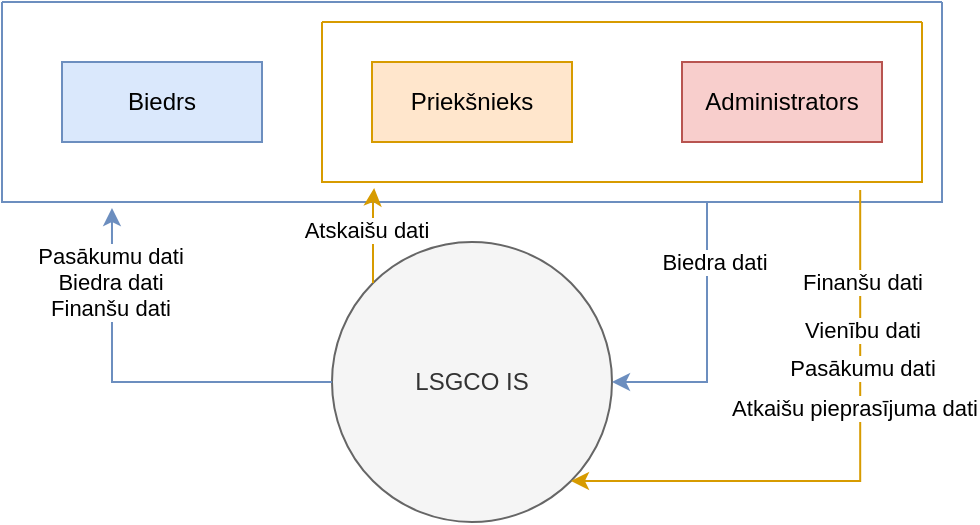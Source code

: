<mxfile version="22.0.2" type="device" pages="13">
  <diagram name="0.limena DPD" id="kyhz5JBkrRfaqJCVx-hS">
    <mxGraphModel dx="1434" dy="838" grid="1" gridSize="10" guides="1" tooltips="1" connect="1" arrows="1" fold="1" page="1" pageScale="1" pageWidth="850" pageHeight="1100" background="none" math="0" shadow="0">
      <root>
        <mxCell id="0" />
        <mxCell id="1" parent="0" />
        <mxCell id="oKWj-Yn3RWSEvRSN68fy-1" value="LSGCO IS" style="ellipse;whiteSpace=wrap;html=1;aspect=fixed;fillColor=#f5f5f5;strokeColor=#666666;fontColor=#333333;" parent="1" vertex="1">
          <mxGeometry x="185" y="510" width="140" height="140" as="geometry" />
        </mxCell>
        <mxCell id="oKWj-Yn3RWSEvRSN68fy-14" style="edgeStyle=orthogonalEdgeStyle;rounded=0;orthogonalLoop=1;jettySize=auto;html=1;exitX=0.75;exitY=1;exitDx=0;exitDy=0;entryX=1;entryY=0.5;entryDx=0;entryDy=0;fillColor=#dae8fc;strokeColor=#6c8ebf;" parent="1" source="oKWj-Yn3RWSEvRSN68fy-3" target="oKWj-Yn3RWSEvRSN68fy-1" edge="1">
          <mxGeometry relative="1" as="geometry">
            <Array as="points">
              <mxPoint x="373" y="580" />
            </Array>
          </mxGeometry>
        </mxCell>
        <mxCell id="oKWj-Yn3RWSEvRSN68fy-15" value="Biedra dati" style="edgeLabel;html=1;align=center;verticalAlign=middle;resizable=0;points=[];" parent="oKWj-Yn3RWSEvRSN68fy-14" vertex="1" connectable="0">
          <mxGeometry x="-0.171" y="3" relative="1" as="geometry">
            <mxPoint y="-27" as="offset" />
          </mxGeometry>
        </mxCell>
        <mxCell id="oKWj-Yn3RWSEvRSN68fy-3" value="" style="swimlane;startSize=0;fillColor=#dae8fc;strokeColor=#6c8ebf;" parent="1" vertex="1">
          <mxGeometry x="20" y="390" width="470" height="100" as="geometry" />
        </mxCell>
        <mxCell id="oKWj-Yn3RWSEvRSN68fy-9" value="Biedrs" style="rounded=0;whiteSpace=wrap;html=1;fillColor=#dae8fc;strokeColor=#6c8ebf;" parent="oKWj-Yn3RWSEvRSN68fy-3" vertex="1">
          <mxGeometry x="30" y="30" width="100" height="40" as="geometry" />
        </mxCell>
        <mxCell id="oKWj-Yn3RWSEvRSN68fy-11" value="Administrators" style="rounded=0;whiteSpace=wrap;html=1;fillColor=#f8cecc;strokeColor=#b85450;" parent="oKWj-Yn3RWSEvRSN68fy-3" vertex="1">
          <mxGeometry x="340" y="30" width="100" height="40" as="geometry" />
        </mxCell>
        <mxCell id="oKWj-Yn3RWSEvRSN68fy-12" value="Priekšnieks" style="rounded=0;whiteSpace=wrap;html=1;fillColor=#ffe6cc;strokeColor=#d79b00;" parent="oKWj-Yn3RWSEvRSN68fy-3" vertex="1">
          <mxGeometry x="185" y="30" width="100" height="40" as="geometry" />
        </mxCell>
        <mxCell id="oKWj-Yn3RWSEvRSN68fy-5" value="" style="swimlane;startSize=0;fillColor=#ffe6cc;strokeColor=#d79b00;" parent="oKWj-Yn3RWSEvRSN68fy-3" vertex="1">
          <mxGeometry x="160" y="10" width="300" height="80" as="geometry" />
        </mxCell>
        <mxCell id="oKWj-Yn3RWSEvRSN68fy-16" style="edgeStyle=orthogonalEdgeStyle;rounded=0;orthogonalLoop=1;jettySize=auto;html=1;exitX=0;exitY=0.5;exitDx=0;exitDy=0;entryX=0.117;entryY=1.03;entryDx=0;entryDy=0;entryPerimeter=0;fillColor=#dae8fc;strokeColor=#6c8ebf;" parent="1" source="oKWj-Yn3RWSEvRSN68fy-1" target="oKWj-Yn3RWSEvRSN68fy-3" edge="1">
          <mxGeometry relative="1" as="geometry">
            <Array as="points">
              <mxPoint x="75" y="580" />
            </Array>
          </mxGeometry>
        </mxCell>
        <mxCell id="oKWj-Yn3RWSEvRSN68fy-24" value="Pasākumu dati&lt;br&gt;Biedra dati&lt;br&gt;Finanšu dati" style="edgeLabel;html=1;align=center;verticalAlign=middle;resizable=0;points=[];" parent="oKWj-Yn3RWSEvRSN68fy-16" vertex="1" connectable="0">
          <mxGeometry x="0.695" y="1" relative="1" as="geometry">
            <mxPoint y="7" as="offset" />
          </mxGeometry>
        </mxCell>
        <mxCell id="oKWj-Yn3RWSEvRSN68fy-17" style="edgeStyle=orthogonalEdgeStyle;rounded=0;orthogonalLoop=1;jettySize=auto;html=1;exitX=0.897;exitY=1.05;exitDx=0;exitDy=0;entryX=1;entryY=1;entryDx=0;entryDy=0;fillColor=#ffe6cc;strokeColor=#d79b00;exitPerimeter=0;" parent="1" source="oKWj-Yn3RWSEvRSN68fy-5" target="oKWj-Yn3RWSEvRSN68fy-1" edge="1">
          <mxGeometry relative="1" as="geometry">
            <Array as="points">
              <mxPoint x="449" y="630" />
            </Array>
          </mxGeometry>
        </mxCell>
        <mxCell id="oKWj-Yn3RWSEvRSN68fy-18" value="Atkaišu pieprasījuma dati" style="edgeLabel;html=1;align=center;verticalAlign=middle;resizable=0;points=[];" parent="oKWj-Yn3RWSEvRSN68fy-17" vertex="1" connectable="0">
          <mxGeometry x="-0.248" y="-3" relative="1" as="geometry">
            <mxPoint as="offset" />
          </mxGeometry>
        </mxCell>
        <mxCell id="640N0tR7TV5k29mpCwMN-1" value="Pasākumu dati" style="edgeLabel;html=1;align=center;verticalAlign=middle;resizable=0;points=[];" parent="oKWj-Yn3RWSEvRSN68fy-17" vertex="1" connectable="0">
          <mxGeometry x="-0.387" y="1" relative="1" as="geometry">
            <mxPoint as="offset" />
          </mxGeometry>
        </mxCell>
        <mxCell id="640N0tR7TV5k29mpCwMN-2" value="Vienību dati" style="edgeLabel;html=1;align=center;verticalAlign=middle;resizable=0;points=[];" parent="oKWj-Yn3RWSEvRSN68fy-17" vertex="1" connectable="0">
          <mxGeometry x="-0.522" y="1" relative="1" as="geometry">
            <mxPoint as="offset" />
          </mxGeometry>
        </mxCell>
        <mxCell id="oKWj-Yn3RWSEvRSN68fy-19" style="edgeStyle=orthogonalEdgeStyle;rounded=0;orthogonalLoop=1;jettySize=auto;html=1;exitX=0;exitY=0;exitDx=0;exitDy=0;entryX=0.087;entryY=1.038;entryDx=0;entryDy=0;entryPerimeter=0;fillColor=#ffe6cc;strokeColor=#d79b00;" parent="1" source="oKWj-Yn3RWSEvRSN68fy-1" target="oKWj-Yn3RWSEvRSN68fy-5" edge="1">
          <mxGeometry relative="1" as="geometry" />
        </mxCell>
        <mxCell id="oKWj-Yn3RWSEvRSN68fy-20" value="Atskaišu dati" style="edgeLabel;html=1;align=center;verticalAlign=middle;resizable=0;points=[];" parent="oKWj-Yn3RWSEvRSN68fy-19" vertex="1" connectable="0">
          <mxGeometry x="0.103" y="4" relative="1" as="geometry">
            <mxPoint as="offset" />
          </mxGeometry>
        </mxCell>
        <mxCell id="5mjOYpnXp0rIxijapYqB-1" value="Finanšu dati" style="edgeLabel;html=1;align=center;verticalAlign=middle;resizable=0;points=[];" parent="1" vertex="1" connectable="0">
          <mxGeometry x="450" y="530" as="geometry" />
        </mxCell>
      </root>
    </mxGraphModel>
  </diagram>
  <diagram id="6GguuWpty2bciPeQia3-" name="1.limena DPD">
    <mxGraphModel dx="1434" dy="838" grid="1" gridSize="10" guides="1" tooltips="1" connect="1" arrows="1" fold="1" page="1" pageScale="1" pageWidth="850" pageHeight="1100" math="0" shadow="0">
      <root>
        <mxCell id="0" />
        <mxCell id="1" parent="0" />
        <mxCell id="xGXgSaPmuUJwHho-_G7R-40" style="edgeStyle=orthogonalEdgeStyle;rounded=0;orthogonalLoop=1;jettySize=auto;html=1;exitX=0;exitY=1;exitDx=0;exitDy=0;entryX=0;entryY=0;entryDx=0;entryDy=0;fillColor=#dae8fc;strokeColor=#6c8ebf;" parent="1" source="xGXgSaPmuUJwHho-_G7R-7" target="xGXgSaPmuUJwHho-_G7R-22" edge="1">
          <mxGeometry relative="1" as="geometry">
            <Array as="points">
              <mxPoint x="92" y="250" />
              <mxPoint x="92" y="285" />
            </Array>
          </mxGeometry>
        </mxCell>
        <mxCell id="xGXgSaPmuUJwHho-_G7R-41" value="Biedra&lt;br&gt;dati" style="edgeLabel;html=1;align=center;verticalAlign=middle;resizable=0;points=[];" parent="xGXgSaPmuUJwHho-_G7R-40" vertex="1" connectable="0">
          <mxGeometry x="-0.073" y="2" relative="1" as="geometry">
            <mxPoint as="offset" />
          </mxGeometry>
        </mxCell>
        <mxCell id="xGXgSaPmuUJwHho-_G7R-78" style="edgeStyle=orthogonalEdgeStyle;rounded=0;orthogonalLoop=1;jettySize=auto;html=1;exitX=0.75;exitY=1;exitDx=0;exitDy=0;entryX=0;entryY=0;entryDx=0;entryDy=0;fillColor=#dae8fc;strokeColor=#6c8ebf;" parent="1" target="xGXgSaPmuUJwHho-_G7R-25" edge="1">
          <mxGeometry relative="1" as="geometry">
            <mxPoint x="572.75" y="250" as="sourcePoint" />
            <mxPoint x="676.966" y="361.716" as="targetPoint" />
            <Array as="points">
              <mxPoint x="677" y="250" />
              <mxPoint x="677" y="362" />
            </Array>
          </mxGeometry>
        </mxCell>
        <mxCell id="xGXgSaPmuUJwHho-_G7R-79" value="Piedalīšanās&lt;br&gt;statusa&lt;br&gt;dati" style="edgeLabel;html=1;align=center;verticalAlign=middle;resizable=0;points=[];" parent="xGXgSaPmuUJwHho-_G7R-78" vertex="1" connectable="0">
          <mxGeometry x="0.191" relative="1" as="geometry">
            <mxPoint as="offset" />
          </mxGeometry>
        </mxCell>
        <mxCell id="SORPuBcUJhG7LsbTGvI3-3" style="edgeStyle=orthogonalEdgeStyle;rounded=0;orthogonalLoop=1;jettySize=auto;html=1;exitX=1;exitY=1;exitDx=0;exitDy=0;entryX=0.5;entryY=0;entryDx=0;entryDy=0;fillColor=#dae8fc;strokeColor=#6c8ebf;" parent="1" source="xGXgSaPmuUJwHho-_G7R-7" target="SORPuBcUJhG7LsbTGvI3-1" edge="1">
          <mxGeometry relative="1" as="geometry">
            <Array as="points">
              <mxPoint x="930" y="250" />
            </Array>
          </mxGeometry>
        </mxCell>
        <mxCell id="SORPuBcUJhG7LsbTGvI3-4" value="Pieteikšanās&lt;br&gt;dati" style="edgeLabel;html=1;align=center;verticalAlign=middle;resizable=0;points=[];" parent="SORPuBcUJhG7LsbTGvI3-3" vertex="1" connectable="0">
          <mxGeometry x="0.356" relative="1" as="geometry">
            <mxPoint as="offset" />
          </mxGeometry>
        </mxCell>
        <mxCell id="xGXgSaPmuUJwHho-_G7R-7" value="" style="swimlane;startSize=0;fillColor=#dae8fc;strokeColor=#6c8ebf;" parent="1" vertex="1">
          <mxGeometry x="80" y="150" width="910" height="100" as="geometry" />
        </mxCell>
        <mxCell id="xGXgSaPmuUJwHho-_G7R-8" value="Biedrs" style="rounded=0;whiteSpace=wrap;html=1;fillColor=#dae8fc;strokeColor=#6c8ebf;" parent="xGXgSaPmuUJwHho-_G7R-7" vertex="1">
          <mxGeometry x="30" y="30" width="140" height="40" as="geometry" />
        </mxCell>
        <mxCell id="xGXgSaPmuUJwHho-_G7R-10" value="Priekšnieks" style="rounded=0;whiteSpace=wrap;html=1;fillColor=#ffe6cc;strokeColor=#d79b00;" parent="xGXgSaPmuUJwHho-_G7R-7" vertex="1">
          <mxGeometry x="270" y="30" width="145" height="40" as="geometry" />
        </mxCell>
        <mxCell id="xGXgSaPmuUJwHho-_G7R-11" value="" style="swimlane;startSize=0;fillColor=#ffe6cc;strokeColor=#d79b00;" parent="xGXgSaPmuUJwHho-_G7R-7" vertex="1">
          <mxGeometry x="200" y="10" width="480" height="80" as="geometry" />
        </mxCell>
        <mxCell id="xGXgSaPmuUJwHho-_G7R-9" value="Administrators" style="rounded=0;whiteSpace=wrap;html=1;fillColor=#f8cecc;strokeColor=#b85450;" parent="xGXgSaPmuUJwHho-_G7R-11" vertex="1">
          <mxGeometry x="270" y="20" width="150" height="40" as="geometry" />
        </mxCell>
        <mxCell id="xGXgSaPmuUJwHho-_G7R-22" value="BDR modulis" style="ellipse;whiteSpace=wrap;html=1;aspect=fixed;" parent="1" vertex="1">
          <mxGeometry x="80" y="350" width="80" height="80" as="geometry" />
        </mxCell>
        <mxCell id="xGXgSaPmuUJwHho-_G7R-23" value="VNB modulis" style="ellipse;whiteSpace=wrap;html=1;aspect=fixed;" parent="1" vertex="1">
          <mxGeometry x="280" y="350" width="80" height="80" as="geometry" />
        </mxCell>
        <mxCell id="xGXgSaPmuUJwHho-_G7R-67" style="edgeStyle=orthogonalEdgeStyle;rounded=0;orthogonalLoop=1;jettySize=auto;html=1;exitX=1;exitY=0;exitDx=0;exitDy=0;entryX=0.25;entryY=1;entryDx=0;entryDy=0;fillColor=#f8cecc;strokeColor=#b85450;" parent="1" source="xGXgSaPmuUJwHho-_G7R-24" target="xGXgSaPmuUJwHho-_G7R-9" edge="1">
          <mxGeometry relative="1" as="geometry" />
        </mxCell>
        <mxCell id="xGXgSaPmuUJwHho-_G7R-68" value="Atskaišu &lt;br&gt;dati" style="edgeLabel;html=1;align=center;verticalAlign=middle;resizable=0;points=[];" parent="xGXgSaPmuUJwHho-_G7R-67" vertex="1" connectable="0">
          <mxGeometry x="-0.535" y="-1" relative="1" as="geometry">
            <mxPoint x="1" y="10" as="offset" />
          </mxGeometry>
        </mxCell>
        <mxCell id="xGXgSaPmuUJwHho-_G7R-24" value="VLD modulis" style="ellipse;whiteSpace=wrap;html=1;aspect=fixed;" parent="1" vertex="1">
          <mxGeometry x="480" y="350" width="80" height="80" as="geometry" />
        </mxCell>
        <mxCell id="xGXgSaPmuUJwHho-_G7R-25" value="PSK modulis" style="ellipse;whiteSpace=wrap;html=1;aspect=fixed;" parent="1" vertex="1">
          <mxGeometry x="690" y="350" width="80" height="80" as="geometry" />
        </mxCell>
        <mxCell id="xGXgSaPmuUJwHho-_G7R-37" style="edgeStyle=orthogonalEdgeStyle;rounded=0;orthogonalLoop=1;jettySize=auto;html=1;exitX=0.855;exitY=0;exitDx=0;exitDy=4.35;exitPerimeter=0;entryX=1;entryY=1;entryDx=0;entryDy=0;fillColor=#dae8fc;strokeColor=#6c8ebf;" parent="1" source="xGXgSaPmuUJwHho-_G7R-26" target="xGXgSaPmuUJwHho-_G7R-22" edge="1">
          <mxGeometry relative="1" as="geometry" />
        </mxCell>
        <mxCell id="xGXgSaPmuUJwHho-_G7R-39" value="Dati par&lt;br&gt;biedru/&lt;br&gt;biedra&lt;br&gt;naudu" style="edgeLabel;html=1;align=center;verticalAlign=middle;resizable=0;points=[];" parent="xGXgSaPmuUJwHho-_G7R-37" vertex="1" connectable="0">
          <mxGeometry x="-0.078" y="-1" relative="1" as="geometry">
            <mxPoint y="-1" as="offset" />
          </mxGeometry>
        </mxCell>
        <mxCell id="xGXgSaPmuUJwHho-_G7R-49" style="edgeStyle=orthogonalEdgeStyle;rounded=0;orthogonalLoop=1;jettySize=auto;html=1;exitX=1;exitY=0.5;exitDx=0;exitDy=0;exitPerimeter=0;entryX=0;entryY=0;entryDx=0;entryDy=0;fillColor=#dae8fc;strokeColor=#6c8ebf;" parent="1" source="xGXgSaPmuUJwHho-_G7R-26" target="xGXgSaPmuUJwHho-_G7R-23" edge="1">
          <mxGeometry relative="1" as="geometry">
            <Array as="points">
              <mxPoint x="220" y="550" />
              <mxPoint x="220" y="362" />
              <mxPoint x="280" y="362" />
            </Array>
          </mxGeometry>
        </mxCell>
        <mxCell id="xGXgSaPmuUJwHho-_G7R-50" value="Vienības&lt;br&gt;biedru&lt;br&gt;dati" style="edgeLabel;html=1;align=center;verticalAlign=middle;resizable=0;points=[];" parent="xGXgSaPmuUJwHho-_G7R-49" vertex="1" connectable="0">
          <mxGeometry x="0.143" y="1" relative="1" as="geometry">
            <mxPoint as="offset" />
          </mxGeometry>
        </mxCell>
        <mxCell id="xGXgSaPmuUJwHho-_G7R-58" style="edgeStyle=orthogonalEdgeStyle;rounded=0;orthogonalLoop=1;jettySize=auto;html=1;exitX=0.855;exitY=1;exitDx=0;exitDy=-4.35;exitPerimeter=0;entryX=1;entryY=1;entryDx=0;entryDy=0;fillColor=#dae8fc;strokeColor=#6c8ebf;" parent="1" source="xGXgSaPmuUJwHho-_G7R-26" target="xGXgSaPmuUJwHho-_G7R-24" edge="1">
          <mxGeometry relative="1" as="geometry">
            <Array as="points">
              <mxPoint x="148" y="600" />
              <mxPoint x="548" y="600" />
            </Array>
          </mxGeometry>
        </mxCell>
        <mxCell id="xGXgSaPmuUJwHho-_G7R-59" value="Biedru&lt;br&gt;dati" style="edgeLabel;html=1;align=center;verticalAlign=middle;resizable=0;points=[];" parent="xGXgSaPmuUJwHho-_G7R-58" vertex="1" connectable="0">
          <mxGeometry x="0.634" y="-2" relative="1" as="geometry">
            <mxPoint y="23" as="offset" />
          </mxGeometry>
        </mxCell>
        <mxCell id="SORPuBcUJhG7LsbTGvI3-8" style="edgeStyle=orthogonalEdgeStyle;rounded=0;orthogonalLoop=1;jettySize=auto;html=1;exitX=0.5;exitY=1;exitDx=0;exitDy=0;exitPerimeter=0;entryX=0.5;entryY=1;entryDx=0;entryDy=0;fillColor=#dae8fc;strokeColor=#6c8ebf;" parent="1" source="xGXgSaPmuUJwHho-_G7R-26" target="SORPuBcUJhG7LsbTGvI3-1" edge="1">
          <mxGeometry relative="1" as="geometry" />
        </mxCell>
        <mxCell id="SORPuBcUJhG7LsbTGvI3-9" value="Finanšu dati" style="edgeLabel;html=1;align=center;verticalAlign=middle;resizable=0;points=[];" parent="SORPuBcUJhG7LsbTGvI3-8" vertex="1" connectable="0">
          <mxGeometry x="0.833" y="-1" relative="1" as="geometry">
            <mxPoint x="-11" y="-4" as="offset" />
          </mxGeometry>
        </mxCell>
        <mxCell id="xGXgSaPmuUJwHho-_G7R-26" value="Biedru datubāze" style="shape=cylinder3;whiteSpace=wrap;html=1;boundedLbl=1;backgroundOutline=1;size=15;fillColor=#dae8fc;strokeColor=#6c8ebf;" parent="1" vertex="1">
          <mxGeometry x="80" y="510" width="80" height="80" as="geometry" />
        </mxCell>
        <mxCell id="xGXgSaPmuUJwHho-_G7R-53" style="edgeStyle=orthogonalEdgeStyle;rounded=0;orthogonalLoop=1;jettySize=auto;html=1;exitX=0;exitY=0;exitDx=0;exitDy=27.5;exitPerimeter=0;entryX=1;entryY=1;entryDx=0;entryDy=0;fillColor=#ffe6cc;strokeColor=#d79b00;" parent="1" source="xGXgSaPmuUJwHho-_G7R-27" target="xGXgSaPmuUJwHho-_G7R-23" edge="1">
          <mxGeometry relative="1" as="geometry" />
        </mxCell>
        <mxCell id="xGXgSaPmuUJwHho-_G7R-54" value="Dati&lt;br&gt;par&lt;br&gt;vienību" style="edgeLabel;html=1;align=center;verticalAlign=middle;resizable=0;points=[];" parent="xGXgSaPmuUJwHho-_G7R-53" vertex="1" connectable="0">
          <mxGeometry x="0.328" y="-1" relative="1" as="geometry">
            <mxPoint as="offset" />
          </mxGeometry>
        </mxCell>
        <mxCell id="xGXgSaPmuUJwHho-_G7R-57" style="edgeStyle=orthogonalEdgeStyle;rounded=0;orthogonalLoop=1;jettySize=auto;html=1;exitX=1;exitY=1;exitDx=0;exitDy=-15;exitPerimeter=0;entryX=0.5;entryY=1;entryDx=0;entryDy=0;fillColor=#ffe6cc;strokeColor=#d79b00;" parent="1" source="xGXgSaPmuUJwHho-_G7R-27" target="xGXgSaPmuUJwHho-_G7R-24" edge="1">
          <mxGeometry relative="1" as="geometry" />
        </mxCell>
        <mxCell id="xGXgSaPmuUJwHho-_G7R-60" value="Vienību&lt;br&gt;dati" style="edgeLabel;html=1;align=center;verticalAlign=middle;resizable=0;points=[];" parent="xGXgSaPmuUJwHho-_G7R-57" vertex="1" connectable="0">
          <mxGeometry x="0.49" y="2" relative="1" as="geometry">
            <mxPoint x="2" y="29" as="offset" />
          </mxGeometry>
        </mxCell>
        <mxCell id="xGXgSaPmuUJwHho-_G7R-27" value="&lt;font color=&quot;#0f0f0f&quot;&gt;Vienību&lt;br&gt;datubāze&lt;/font&gt;" style="shape=cylinder3;whiteSpace=wrap;html=1;boundedLbl=1;backgroundOutline=1;size=15;fillColor=#ffe6cc;strokeColor=#d79b00;" parent="1" vertex="1">
          <mxGeometry x="385" y="510" width="80" height="80" as="geometry" />
        </mxCell>
        <mxCell id="xGXgSaPmuUJwHho-_G7R-71" style="edgeStyle=orthogonalEdgeStyle;rounded=0;orthogonalLoop=1;jettySize=auto;html=1;exitX=0.855;exitY=0;exitDx=0;exitDy=4.35;exitPerimeter=0;entryX=1;entryY=1;entryDx=0;entryDy=0;fillColor=#d5e8d4;strokeColor=#82b366;" parent="1" source="xGXgSaPmuUJwHho-_G7R-29" target="xGXgSaPmuUJwHho-_G7R-25" edge="1">
          <mxGeometry relative="1" as="geometry" />
        </mxCell>
        <mxCell id="xGXgSaPmuUJwHho-_G7R-72" value="Pasākumu&lt;br&gt;dati" style="edgeLabel;html=1;align=center;verticalAlign=middle;resizable=0;points=[];" parent="xGXgSaPmuUJwHho-_G7R-71" vertex="1" connectable="0">
          <mxGeometry x="0.063" relative="1" as="geometry">
            <mxPoint y="-1" as="offset" />
          </mxGeometry>
        </mxCell>
        <mxCell id="xGXgSaPmuUJwHho-_G7R-29" value="Pasākumu&lt;br&gt;datubāze" style="shape=cylinder3;whiteSpace=wrap;html=1;boundedLbl=1;backgroundOutline=1;size=15;fillColor=#d5e8d4;strokeColor=#82b366;" parent="1" vertex="1">
          <mxGeometry x="690" y="510" width="80" height="80" as="geometry" />
        </mxCell>
        <mxCell id="xGXgSaPmuUJwHho-_G7R-36" style="edgeStyle=orthogonalEdgeStyle;rounded=0;orthogonalLoop=1;jettySize=auto;html=1;exitX=0;exitY=1;exitDx=0;exitDy=0;entryX=0.145;entryY=0;entryDx=0;entryDy=4.35;entryPerimeter=0;fillColor=#dae8fc;strokeColor=#6c8ebf;" parent="1" source="xGXgSaPmuUJwHho-_G7R-22" target="xGXgSaPmuUJwHho-_G7R-26" edge="1">
          <mxGeometry relative="1" as="geometry" />
        </mxCell>
        <mxCell id="xGXgSaPmuUJwHho-_G7R-38" value="Atjaunināti&lt;br&gt;biedra&lt;br&gt;dati" style="edgeLabel;html=1;align=center;verticalAlign=middle;resizable=0;points=[];" parent="xGXgSaPmuUJwHho-_G7R-36" vertex="1" connectable="0">
          <mxGeometry x="-0.112" y="-2" relative="1" as="geometry">
            <mxPoint y="3" as="offset" />
          </mxGeometry>
        </mxCell>
        <mxCell id="xGXgSaPmuUJwHho-_G7R-42" style="edgeStyle=orthogonalEdgeStyle;rounded=0;orthogonalLoop=1;jettySize=auto;html=1;exitX=1;exitY=0;exitDx=0;exitDy=0;entryX=0.098;entryY=1.024;entryDx=0;entryDy=0;entryPerimeter=0;fillColor=#dae8fc;strokeColor=#6c8ebf;" parent="1" source="xGXgSaPmuUJwHho-_G7R-22" target="xGXgSaPmuUJwHho-_G7R-7" edge="1">
          <mxGeometry relative="1" as="geometry" />
        </mxCell>
        <mxCell id="xGXgSaPmuUJwHho-_G7R-43" value="Biedra&lt;br&gt;dati/&lt;br&gt;biedra&lt;br&gt;naudas&lt;br&gt;statuss" style="edgeLabel;html=1;align=center;verticalAlign=middle;resizable=0;points=[];" parent="xGXgSaPmuUJwHho-_G7R-42" vertex="1" connectable="0">
          <mxGeometry x="0.322" y="-1" relative="1" as="geometry">
            <mxPoint y="20" as="offset" />
          </mxGeometry>
        </mxCell>
        <mxCell id="xGXgSaPmuUJwHho-_G7R-44" style="edgeStyle=orthogonalEdgeStyle;rounded=0;orthogonalLoop=1;jettySize=auto;html=1;exitX=0;exitY=1;exitDx=0;exitDy=0;entryX=0.258;entryY=0.043;entryDx=0;entryDy=0;entryPerimeter=0;fillColor=#ffe6cc;strokeColor=#d79b00;" parent="1" source="xGXgSaPmuUJwHho-_G7R-11" target="xGXgSaPmuUJwHho-_G7R-23" edge="1">
          <mxGeometry relative="1" as="geometry">
            <Array as="points">
              <mxPoint x="301" y="240" />
              <mxPoint x="301" y="295" />
            </Array>
          </mxGeometry>
        </mxCell>
        <mxCell id="xGXgSaPmuUJwHho-_G7R-45" value="Vienības &lt;br&gt;dati" style="edgeLabel;html=1;align=center;verticalAlign=middle;resizable=0;points=[];" parent="xGXgSaPmuUJwHho-_G7R-44" vertex="1" connectable="0">
          <mxGeometry x="0.105" y="-2" relative="1" as="geometry">
            <mxPoint y="-23" as="offset" />
          </mxGeometry>
        </mxCell>
        <mxCell id="xGXgSaPmuUJwHho-_G7R-47" style="edgeStyle=orthogonalEdgeStyle;rounded=0;orthogonalLoop=1;jettySize=auto;html=1;exitX=0;exitY=1;exitDx=0;exitDy=0;entryX=0;entryY=1;entryDx=0;entryDy=-15;entryPerimeter=0;fillColor=#ffe6cc;strokeColor=#d79b00;" parent="1" source="xGXgSaPmuUJwHho-_G7R-23" target="xGXgSaPmuUJwHho-_G7R-27" edge="1">
          <mxGeometry relative="1" as="geometry">
            <Array as="points">
              <mxPoint x="290" y="418" />
              <mxPoint x="290" y="575" />
            </Array>
          </mxGeometry>
        </mxCell>
        <mxCell id="xGXgSaPmuUJwHho-_G7R-48" value="Atjaunoti &lt;br&gt;vienības dati/&lt;br&gt;nodarbību &lt;br&gt;dati" style="edgeLabel;html=1;align=center;verticalAlign=middle;resizable=0;points=[];" parent="xGXgSaPmuUJwHho-_G7R-47" vertex="1" connectable="0">
          <mxGeometry x="-0.257" y="-2" relative="1" as="geometry">
            <mxPoint as="offset" />
          </mxGeometry>
        </mxCell>
        <mxCell id="xGXgSaPmuUJwHho-_G7R-51" style="edgeStyle=orthogonalEdgeStyle;rounded=0;orthogonalLoop=1;jettySize=auto;html=1;exitX=0;exitY=0.5;exitDx=0;exitDy=0;entryX=1;entryY=1;entryDx=0;entryDy=-15;entryPerimeter=0;fillColor=#dae8fc;strokeColor=#6c8ebf;" parent="1" source="xGXgSaPmuUJwHho-_G7R-23" target="xGXgSaPmuUJwHho-_G7R-26" edge="1">
          <mxGeometry relative="1" as="geometry">
            <Array as="points">
              <mxPoint x="250" y="390" />
              <mxPoint x="250" y="575" />
            </Array>
          </mxGeometry>
        </mxCell>
        <mxCell id="xGXgSaPmuUJwHho-_G7R-52" value="Jauna&lt;br&gt;biedra&lt;br&gt;dati" style="edgeLabel;html=1;align=center;verticalAlign=middle;resizable=0;points=[];" parent="xGXgSaPmuUJwHho-_G7R-51" vertex="1" connectable="0">
          <mxGeometry x="-0.324" y="-2" relative="1" as="geometry">
            <mxPoint as="offset" />
          </mxGeometry>
        </mxCell>
        <mxCell id="xGXgSaPmuUJwHho-_G7R-55" style="edgeStyle=orthogonalEdgeStyle;rounded=0;orthogonalLoop=1;jettySize=auto;html=1;exitX=1;exitY=0;exitDx=0;exitDy=0;entryX=0.208;entryY=0.994;entryDx=0;entryDy=0;entryPerimeter=0;fillColor=#ffe6cc;strokeColor=#d79b00;" parent="1" source="xGXgSaPmuUJwHho-_G7R-23" target="xGXgSaPmuUJwHho-_G7R-11" edge="1">
          <mxGeometry relative="1" as="geometry">
            <Array as="points">
              <mxPoint x="380" y="362" />
            </Array>
          </mxGeometry>
        </mxCell>
        <mxCell id="xGXgSaPmuUJwHho-_G7R-56" value="Vienības &lt;br&gt;dati/&lt;br&gt;atskaišu&lt;br&gt;dati" style="edgeLabel;html=1;align=center;verticalAlign=middle;resizable=0;points=[];" parent="xGXgSaPmuUJwHho-_G7R-55" vertex="1" connectable="0">
          <mxGeometry x="0.389" y="1" relative="1" as="geometry">
            <mxPoint x="3" y="17" as="offset" />
          </mxGeometry>
        </mxCell>
        <mxCell id="xGXgSaPmuUJwHho-_G7R-61" style="edgeStyle=orthogonalEdgeStyle;rounded=0;orthogonalLoop=1;jettySize=auto;html=1;exitX=0;exitY=1;exitDx=0;exitDy=0;entryX=1;entryY=0;entryDx=0;entryDy=27.5;entryPerimeter=0;fillColor=#ffe6cc;strokeColor=#d79b00;" parent="1" source="xGXgSaPmuUJwHho-_G7R-24" target="xGXgSaPmuUJwHho-_G7R-27" edge="1">
          <mxGeometry relative="1" as="geometry">
            <Array as="points">
              <mxPoint x="490" y="418" />
              <mxPoint x="490" y="538" />
            </Array>
          </mxGeometry>
        </mxCell>
        <mxCell id="xGXgSaPmuUJwHho-_G7R-62" value="Jaunas&lt;br&gt;vienības&lt;br&gt;dati" style="edgeLabel;html=1;align=center;verticalAlign=middle;resizable=0;points=[];" parent="xGXgSaPmuUJwHho-_G7R-61" vertex="1" connectable="0">
          <mxGeometry x="-0.57" y="-2" relative="1" as="geometry">
            <mxPoint y="22" as="offset" />
          </mxGeometry>
        </mxCell>
        <mxCell id="xGXgSaPmuUJwHho-_G7R-63" style="edgeStyle=orthogonalEdgeStyle;rounded=0;orthogonalLoop=1;jettySize=auto;html=1;exitX=0.25;exitY=1;exitDx=0;exitDy=0;entryX=0.629;entryY=0.006;entryDx=0;entryDy=0;entryPerimeter=0;fillColor=#ffe6cc;strokeColor=#d79b00;" parent="1" source="xGXgSaPmuUJwHho-_G7R-11" target="xGXgSaPmuUJwHho-_G7R-23" edge="1">
          <mxGeometry relative="1" as="geometry">
            <Array as="points">
              <mxPoint x="330" y="240" />
              <mxPoint x="330" y="351" />
            </Array>
          </mxGeometry>
        </mxCell>
        <mxCell id="xGXgSaPmuUJwHho-_G7R-64" value="Jauna&lt;br&gt;biedra&lt;br&gt;dati" style="edgeLabel;html=1;align=center;verticalAlign=middle;resizable=0;points=[];" parent="xGXgSaPmuUJwHho-_G7R-63" vertex="1" connectable="0">
          <mxGeometry x="0.343" relative="1" as="geometry">
            <mxPoint y="19" as="offset" />
          </mxGeometry>
        </mxCell>
        <mxCell id="xGXgSaPmuUJwHho-_G7R-65" style="edgeStyle=orthogonalEdgeStyle;rounded=0;orthogonalLoop=1;jettySize=auto;html=1;exitX=0.25;exitY=1;exitDx=0;exitDy=0;entryX=0;entryY=0;entryDx=0;entryDy=0;fillColor=#f8cecc;strokeColor=#b85450;" parent="1" source="xGXgSaPmuUJwHho-_G7R-9" target="xGXgSaPmuUJwHho-_G7R-24" edge="1">
          <mxGeometry relative="1" as="geometry">
            <Array as="points">
              <mxPoint x="560" y="220" />
              <mxPoint x="560" y="260" />
              <mxPoint x="492" y="260" />
            </Array>
          </mxGeometry>
        </mxCell>
        <mxCell id="xGXgSaPmuUJwHho-_G7R-66" value="Jaunas vienības&lt;br&gt;dati" style="edgeLabel;html=1;align=center;verticalAlign=middle;resizable=0;points=[];" parent="xGXgSaPmuUJwHho-_G7R-65" vertex="1" connectable="0">
          <mxGeometry x="0.213" y="2" relative="1" as="geometry">
            <mxPoint x="1" y="22" as="offset" />
          </mxGeometry>
        </mxCell>
        <mxCell id="xGXgSaPmuUJwHho-_G7R-69" style="edgeStyle=orthogonalEdgeStyle;rounded=0;orthogonalLoop=1;jettySize=auto;html=1;exitX=0;exitY=1;exitDx=0;exitDy=0;entryX=0.145;entryY=0;entryDx=0;entryDy=4.35;entryPerimeter=0;fillColor=#d5e8d4;strokeColor=#82b366;" parent="1" source="xGXgSaPmuUJwHho-_G7R-25" target="xGXgSaPmuUJwHho-_G7R-29" edge="1">
          <mxGeometry relative="1" as="geometry" />
        </mxCell>
        <mxCell id="xGXgSaPmuUJwHho-_G7R-70" value="Jauna&amp;nbsp;&lt;br&gt;pasākuma&lt;br&gt;dati" style="edgeLabel;html=1;align=center;verticalAlign=middle;resizable=0;points=[];" parent="xGXgSaPmuUJwHho-_G7R-69" vertex="1" connectable="0">
          <mxGeometry x="-0.225" relative="1" as="geometry">
            <mxPoint x="-2" y="7" as="offset" />
          </mxGeometry>
        </mxCell>
        <mxCell id="xGXgSaPmuUJwHho-_G7R-74" style="edgeStyle=orthogonalEdgeStyle;rounded=0;orthogonalLoop=1;jettySize=auto;html=1;exitX=1;exitY=1;exitDx=0;exitDy=0;fillColor=#ffe6cc;strokeColor=#d79b00;" parent="1" source="xGXgSaPmuUJwHho-_G7R-11" edge="1">
          <mxGeometry relative="1" as="geometry">
            <mxPoint x="760" y="362" as="targetPoint" />
            <Array as="points">
              <mxPoint x="760" y="362" />
            </Array>
          </mxGeometry>
        </mxCell>
        <mxCell id="xGXgSaPmuUJwHho-_G7R-75" value="Pasākuma&lt;br&gt;&amp;nbsp;dati" style="edgeLabel;html=1;align=center;verticalAlign=middle;resizable=0;points=[];" parent="xGXgSaPmuUJwHho-_G7R-74" vertex="1" connectable="0">
          <mxGeometry x="-0.213" relative="1" as="geometry">
            <mxPoint as="offset" />
          </mxGeometry>
        </mxCell>
        <mxCell id="xGXgSaPmuUJwHho-_G7R-76" style="edgeStyle=orthogonalEdgeStyle;rounded=0;orthogonalLoop=1;jettySize=auto;html=1;exitX=0.355;exitY=0.006;exitDx=0;exitDy=0;fillColor=#dae8fc;strokeColor=#6c8ebf;exitPerimeter=0;" parent="1" source="xGXgSaPmuUJwHho-_G7R-25" edge="1">
          <mxGeometry relative="1" as="geometry">
            <Array as="points">
              <mxPoint x="718" y="300" />
              <mxPoint x="718" y="252" />
            </Array>
            <mxPoint x="718" y="252" as="targetPoint" />
          </mxGeometry>
        </mxCell>
        <mxCell id="xGXgSaPmuUJwHho-_G7R-77" value="Pasākumu&lt;br&gt;dati" style="edgeLabel;html=1;align=center;verticalAlign=middle;resizable=0;points=[];" parent="xGXgSaPmuUJwHho-_G7R-76" vertex="1" connectable="0">
          <mxGeometry x="-0.264" y="1" relative="1" as="geometry">
            <mxPoint x="1" y="6" as="offset" />
          </mxGeometry>
        </mxCell>
        <mxCell id="xGXgSaPmuUJwHho-_G7R-80" style="edgeStyle=orthogonalEdgeStyle;rounded=0;orthogonalLoop=1;jettySize=auto;html=1;exitX=0;exitY=0.5;exitDx=0;exitDy=0;entryX=0;entryY=0;entryDx=0;entryDy=52.5;entryPerimeter=0;fillColor=#d5e8d4;strokeColor=#82b366;" parent="1" source="xGXgSaPmuUJwHho-_G7R-25" target="xGXgSaPmuUJwHho-_G7R-29" edge="1">
          <mxGeometry relative="1" as="geometry">
            <Array as="points">
              <mxPoint x="650" y="390" />
              <mxPoint x="650" y="563" />
            </Array>
          </mxGeometry>
        </mxCell>
        <mxCell id="xGXgSaPmuUJwHho-_G7R-81" value="Reģistrācijas&lt;br&gt;pasākumiem&lt;br&gt;dati" style="edgeLabel;html=1;align=center;verticalAlign=middle;resizable=0;points=[];" parent="xGXgSaPmuUJwHho-_G7R-80" vertex="1" connectable="0">
          <mxGeometry x="0.122" y="1" relative="1" as="geometry">
            <mxPoint x="-1" y="18" as="offset" />
          </mxGeometry>
        </mxCell>
        <mxCell id="SORPuBcUJhG7LsbTGvI3-11" style="edgeStyle=orthogonalEdgeStyle;rounded=0;orthogonalLoop=1;jettySize=auto;html=1;exitX=1;exitY=0.5;exitDx=0;exitDy=0;fillColor=#f5f5f5;strokeColor=#666666;entryX=0.5;entryY=0;entryDx=0;entryDy=0;entryPerimeter=0;" parent="1" source="SORPuBcUJhG7LsbTGvI3-1" target="5mKUtcMUhZihN7Qku_Pd-1" edge="1">
          <mxGeometry relative="1" as="geometry">
            <mxPoint x="1020" y="570" as="targetPoint" />
          </mxGeometry>
        </mxCell>
        <mxCell id="SORPuBcUJhG7LsbTGvI3-12" value="Pieteikšanās&lt;br&gt;dati" style="edgeLabel;html=1;align=center;verticalAlign=middle;resizable=0;points=[];" parent="SORPuBcUJhG7LsbTGvI3-11" vertex="1" connectable="0">
          <mxGeometry x="-0.37" relative="1" as="geometry">
            <mxPoint y="31" as="offset" />
          </mxGeometry>
        </mxCell>
        <mxCell id="SORPuBcUJhG7LsbTGvI3-1" value="SYS modulis" style="ellipse;whiteSpace=wrap;html=1;aspect=fixed;" parent="1" vertex="1">
          <mxGeometry x="890" y="360" width="80" height="80" as="geometry" />
        </mxCell>
        <mxCell id="_RINTh6XosqMoDz_c5jx-1" style="edgeStyle=orthogonalEdgeStyle;rounded=0;orthogonalLoop=1;jettySize=auto;html=1;exitX=1;exitY=0.5;exitDx=0;exitDy=0;entryX=1;entryY=0;entryDx=0;entryDy=52.5;entryPerimeter=0;fillColor=#d5e8d4;strokeColor=#82b366;" parent="1" source="xGXgSaPmuUJwHho-_G7R-25" target="xGXgSaPmuUJwHho-_G7R-29" edge="1">
          <mxGeometry relative="1" as="geometry">
            <Array as="points">
              <mxPoint x="810" y="390" />
              <mxPoint x="810" y="563" />
            </Array>
          </mxGeometry>
        </mxCell>
        <mxCell id="_RINTh6XosqMoDz_c5jx-2" value="Ielūgumu&lt;br&gt;dati" style="edgeLabel;html=1;align=center;verticalAlign=middle;resizable=0;points=[];" parent="_RINTh6XosqMoDz_c5jx-1" vertex="1" connectable="0">
          <mxGeometry x="-0.034" y="-2" relative="1" as="geometry">
            <mxPoint as="offset" />
          </mxGeometry>
        </mxCell>
        <mxCell id="AzZX-6PoHz6fXBAKiJ9B-1" style="edgeStyle=orthogonalEdgeStyle;rounded=0;orthogonalLoop=1;jettySize=auto;html=1;exitX=1;exitY=0.5;exitDx=0;exitDy=0;fillColor=#dae8fc;strokeColor=#6c8ebf;" parent="1" edge="1">
          <mxGeometry relative="1" as="geometry">
            <mxPoint x="350" y="386" as="sourcePoint" />
            <mxPoint x="440" y="250" as="targetPoint" />
            <Array as="points">
              <mxPoint x="440" y="386" />
              <mxPoint x="440" y="250" />
            </Array>
          </mxGeometry>
        </mxCell>
        <mxCell id="AzZX-6PoHz6fXBAKiJ9B-2" value="Paroles&lt;br&gt;atiestatīšanas&lt;br&gt;epasta&lt;br&gt;dati" style="edgeLabel;html=1;align=center;verticalAlign=middle;resizable=0;points=[];" parent="AzZX-6PoHz6fXBAKiJ9B-1" vertex="1" connectable="0">
          <mxGeometry x="0.201" y="4" relative="1" as="geometry">
            <mxPoint as="offset" />
          </mxGeometry>
        </mxCell>
        <mxCell id="5mKUtcMUhZihN7Qku_Pd-1" value="Sistema" style="shape=cylinder3;whiteSpace=wrap;html=1;boundedLbl=1;backgroundOutline=1;size=15;dashed=1;fillColor=#f5f5f5;fontColor=#333333;strokeColor=#666666;" parent="1" vertex="1">
          <mxGeometry x="990" y="510" width="80" height="80" as="geometry" />
        </mxCell>
        <mxCell id="5mKUtcMUhZihN7Qku_Pd-2" style="edgeStyle=orthogonalEdgeStyle;rounded=0;orthogonalLoop=1;jettySize=auto;html=1;exitX=1;exitY=1;exitDx=0;exitDy=0;entryX=0.145;entryY=1;entryDx=0;entryDy=-4.35;entryPerimeter=0;fillColor=#dae8fc;strokeColor=#6c8ebf;" parent="1" source="SORPuBcUJhG7LsbTGvI3-1" target="xGXgSaPmuUJwHho-_G7R-26" edge="1">
          <mxGeometry relative="1" as="geometry">
            <Array as="points">
              <mxPoint x="958" y="630" />
              <mxPoint x="92" y="630" />
            </Array>
          </mxGeometry>
        </mxCell>
        <mxCell id="5mKUtcMUhZihN7Qku_Pd-3" value="Pārrēķināti finanšu dati" style="edgeLabel;html=1;align=center;verticalAlign=middle;resizable=0;points=[];" parent="5mKUtcMUhZihN7Qku_Pd-2" vertex="1" connectable="0">
          <mxGeometry x="-0.472" y="2" relative="1" as="geometry">
            <mxPoint as="offset" />
          </mxGeometry>
        </mxCell>
      </root>
    </mxGraphModel>
  </diagram>
  <diagram id="RomifQWhu---GyK7lGh1" name="2.limena_BDR_DPD">
    <mxGraphModel dx="1434" dy="838" grid="1" gridSize="10" guides="1" tooltips="1" connect="1" arrows="1" fold="1" page="1" pageScale="1" pageWidth="850" pageHeight="1100" math="0" shadow="0">
      <root>
        <mxCell id="0" />
        <mxCell id="1" parent="0" />
        <mxCell id="HKc2-ndimWxw6g6DQAMn-6" style="edgeStyle=orthogonalEdgeStyle;rounded=0;orthogonalLoop=1;jettySize=auto;html=1;exitX=0;exitY=0.5;exitDx=0;exitDy=0;entryX=0.5;entryY=0;entryDx=0;entryDy=0;fillColor=#dae8fc;strokeColor=#6c8ebf;" parent="1" source="p9DNszMhC0L0ikfJBox9-1" target="vp05-B3GRNU1gS82rTva-1" edge="1">
          <mxGeometry relative="1" as="geometry" />
        </mxCell>
        <mxCell id="HKc2-ndimWxw6g6DQAMn-7" value="Apstrādāti &lt;br&gt;biedra dati" style="edgeLabel;html=1;align=center;verticalAlign=middle;resizable=0;points=[];" parent="HKc2-ndimWxw6g6DQAMn-6" vertex="1" connectable="0">
          <mxGeometry x="0.28" y="-1" relative="1" as="geometry">
            <mxPoint x="87" y="1" as="offset" />
          </mxGeometry>
        </mxCell>
        <mxCell id="p9DNszMhC0L0ikfJBox9-1" value="BDR-01&lt;br&gt;&lt;p&gt;Biedra datu apskatīšana&lt;/p&gt;" style="ellipse;whiteSpace=wrap;html=1;aspect=fixed;" parent="1" vertex="1">
          <mxGeometry x="310" y="100" width="80" height="80" as="geometry" />
        </mxCell>
        <mxCell id="p9DNszMhC0L0ikfJBox9-2" value="BDR-02&lt;br&gt;&lt;p&gt;Biedra datu atjaunošana&lt;/p&gt;" style="ellipse;whiteSpace=wrap;html=1;aspect=fixed;" parent="1" vertex="1">
          <mxGeometry x="310" y="210" width="80" height="80" as="geometry" />
        </mxCell>
        <mxCell id="HKc2-ndimWxw6g6DQAMn-18" style="edgeStyle=orthogonalEdgeStyle;rounded=0;orthogonalLoop=1;jettySize=auto;html=1;exitX=0;exitY=0;exitDx=0;exitDy=0;fillColor=#dae8fc;strokeColor=#6c8ebf;" parent="1" source="p9DNszMhC0L0ikfJBox9-3" target="vp05-B3GRNU1gS82rTva-11" edge="1">
          <mxGeometry relative="1" as="geometry">
            <Array as="points">
              <mxPoint x="322" y="310" />
            </Array>
          </mxGeometry>
        </mxCell>
        <mxCell id="HKc2-ndimWxw6g6DQAMn-19" value="Pieteikuma epasts" style="edgeLabel;html=1;align=center;verticalAlign=middle;resizable=0;points=[];" parent="HKc2-ndimWxw6g6DQAMn-18" vertex="1" connectable="0">
          <mxGeometry x="0.341" y="-3" relative="1" as="geometry">
            <mxPoint x="22" y="3" as="offset" />
          </mxGeometry>
        </mxCell>
        <mxCell id="p9DNszMhC0L0ikfJBox9-3" value="BDR-03&lt;br style=&quot;font-size: 10px;&quot;&gt;&lt;p style=&quot;font-size: 10px;&quot;&gt;Izstāšanās pieteikuma iesniegšana&lt;/p&gt;" style="ellipse;whiteSpace=wrap;html=1;aspect=fixed;fontSize=10;" parent="1" vertex="1">
          <mxGeometry x="310" y="310" width="80" height="80" as="geometry" />
        </mxCell>
        <mxCell id="p9DNszMhC0L0ikfJBox9-4" value="BDR-04&lt;br&gt;&lt;p style=&quot;font-size: 10px;&quot;&gt;Biedra naudas statusa iegūšana&lt;/p&gt;" style="ellipse;whiteSpace=wrap;html=1;aspect=fixed;" parent="1" vertex="1">
          <mxGeometry x="310" y="420" width="80" height="80" as="geometry" />
        </mxCell>
        <mxCell id="HKc2-ndimWxw6g6DQAMn-30" style="edgeStyle=orthogonalEdgeStyle;rounded=0;orthogonalLoop=1;jettySize=auto;html=1;exitX=0;exitY=0.5;exitDx=0;exitDy=0;entryX=0.5;entryY=1;entryDx=0;entryDy=0;fillColor=#dae8fc;strokeColor=#6c8ebf;" parent="1" source="p9DNszMhC0L0ikfJBox9-5" target="vp05-B3GRNU1gS82rTva-1" edge="1">
          <mxGeometry relative="1" as="geometry">
            <Array as="points">
              <mxPoint x="310" y="510" />
              <mxPoint x="95" y="510" />
            </Array>
          </mxGeometry>
        </mxCell>
        <mxCell id="HKc2-ndimWxw6g6DQAMn-33" value="Biedra naudas &lt;br&gt;atgādinājuma epasts" style="edgeLabel;html=1;align=center;verticalAlign=middle;resizable=0;points=[];" parent="HKc2-ndimWxw6g6DQAMn-30" vertex="1" connectable="0">
          <mxGeometry x="0.147" y="-1" relative="1" as="geometry">
            <mxPoint x="45" as="offset" />
          </mxGeometry>
        </mxCell>
        <mxCell id="p9DNszMhC0L0ikfJBox9-5" value="BDR-05&lt;br&gt;&lt;p style=&quot;font-size: 10px;&quot;&gt;Biedra naudas paziņojums&lt;/p&gt;" style="ellipse;whiteSpace=wrap;html=1;aspect=fixed;" parent="1" vertex="1">
          <mxGeometry x="310" y="520" width="80" height="80" as="geometry" />
        </mxCell>
        <mxCell id="HKc2-ndimWxw6g6DQAMn-8" style="edgeStyle=orthogonalEdgeStyle;rounded=0;orthogonalLoop=1;jettySize=auto;html=1;exitX=1;exitY=0.25;exitDx=0;exitDy=0;entryX=0;entryY=0.5;entryDx=0;entryDy=0;fillColor=#dae8fc;strokeColor=#6c8ebf;" parent="1" source="vp05-B3GRNU1gS82rTva-1" target="p9DNszMhC0L0ikfJBox9-2" edge="1">
          <mxGeometry relative="1" as="geometry">
            <Array as="points">
              <mxPoint x="180" y="250" />
            </Array>
          </mxGeometry>
        </mxCell>
        <mxCell id="HKc2-ndimWxw6g6DQAMn-10" value="Biedra&lt;br&gt;dati" style="edgeLabel;html=1;align=center;verticalAlign=middle;resizable=0;points=[];" parent="HKc2-ndimWxw6g6DQAMn-8" vertex="1" connectable="0">
          <mxGeometry x="-0.259" y="1" relative="1" as="geometry">
            <mxPoint x="15" y="1" as="offset" />
          </mxGeometry>
        </mxCell>
        <mxCell id="HKc2-ndimWxw6g6DQAMn-12" style="edgeStyle=orthogonalEdgeStyle;rounded=0;orthogonalLoop=1;jettySize=auto;html=1;exitX=1;exitY=0.5;exitDx=0;exitDy=0;entryX=0;entryY=0.5;entryDx=0;entryDy=0;fillColor=#dae8fc;strokeColor=#6c8ebf;" parent="1" source="vp05-B3GRNU1gS82rTva-1" target="p9DNszMhC0L0ikfJBox9-3" edge="1">
          <mxGeometry relative="1" as="geometry">
            <Array as="points">
              <mxPoint x="180" y="350" />
            </Array>
          </mxGeometry>
        </mxCell>
        <mxCell id="HKc2-ndimWxw6g6DQAMn-13" value="Pieteikuma&lt;br&gt;dati" style="edgeLabel;html=1;align=center;verticalAlign=middle;resizable=0;points=[];" parent="HKc2-ndimWxw6g6DQAMn-12" vertex="1" connectable="0">
          <mxGeometry x="0.05" y="-3" relative="1" as="geometry">
            <mxPoint x="6" as="offset" />
          </mxGeometry>
        </mxCell>
        <mxCell id="MXYnbciH-DPMy_TdMkv_-2" style="edgeStyle=orthogonalEdgeStyle;rounded=0;orthogonalLoop=1;jettySize=auto;html=1;exitX=0.25;exitY=1;exitDx=0;exitDy=0;entryX=0;entryY=0.5;entryDx=0;entryDy=0;fillColor=#dae8fc;strokeColor=#6c8ebf;" parent="1" source="vp05-B3GRNU1gS82rTva-1" target="MXYnbciH-DPMy_TdMkv_-1" edge="1">
          <mxGeometry relative="1" as="geometry" />
        </mxCell>
        <mxCell id="1OJtGZ6KSjBMZiNOK94I-1" value="Paroles dati" style="edgeLabel;html=1;align=center;verticalAlign=middle;resizable=0;points=[];" vertex="1" connectable="0" parent="MXYnbciH-DPMy_TdMkv_-2">
          <mxGeometry x="0.462" y="-2" relative="1" as="geometry">
            <mxPoint x="1" as="offset" />
          </mxGeometry>
        </mxCell>
        <mxCell id="vp05-B3GRNU1gS82rTva-1" value="" style="swimlane;startSize=0;fillColor=#dae8fc;strokeColor=#6c8ebf;" parent="1" vertex="1">
          <mxGeometry x="10" y="170" width="170" height="300" as="geometry" />
        </mxCell>
        <mxCell id="vp05-B3GRNU1gS82rTva-2" value="Biedrs" style="rounded=0;whiteSpace=wrap;html=1;fillColor=#dae8fc;strokeColor=#6c8ebf;" parent="vp05-B3GRNU1gS82rTva-1" vertex="1">
          <mxGeometry x="18.75" y="40" width="132.5" height="40" as="geometry" />
        </mxCell>
        <mxCell id="vp05-B3GRNU1gS82rTva-10" value="Administrators" style="rounded=0;whiteSpace=wrap;html=1;fillColor=#f8cecc;strokeColor=#b85450;" parent="vp05-B3GRNU1gS82rTva-1" vertex="1">
          <mxGeometry x="23.75" y="210" width="127.5" height="40" as="geometry" />
        </mxCell>
        <mxCell id="vp05-B3GRNU1gS82rTva-11" value="Priekšnieks" style="rounded=0;whiteSpace=wrap;html=1;fillColor=#ffe6cc;strokeColor=#d79b00;" parent="vp05-B3GRNU1gS82rTva-1" vertex="1">
          <mxGeometry x="22.5" y="120" width="128.75" height="40" as="geometry" />
        </mxCell>
        <mxCell id="HKc2-ndimWxw6g6DQAMn-4" style="edgeStyle=orthogonalEdgeStyle;rounded=0;orthogonalLoop=1;jettySize=auto;html=1;exitX=0.5;exitY=0;exitDx=0;exitDy=0;exitPerimeter=0;entryX=1;entryY=0.5;entryDx=0;entryDy=0;fillColor=#dae8fc;strokeColor=#6c8ebf;" parent="1" source="vp05-B3GRNU1gS82rTva-12" target="p9DNszMhC0L0ikfJBox9-1" edge="1">
          <mxGeometry relative="1" as="geometry" />
        </mxCell>
        <mxCell id="HKc2-ndimWxw6g6DQAMn-5" value="Biedra &lt;br&gt;dati" style="edgeLabel;html=1;align=center;verticalAlign=middle;resizable=0;points=[];" parent="HKc2-ndimWxw6g6DQAMn-4" vertex="1" connectable="0">
          <mxGeometry x="0.158" y="5" relative="1" as="geometry">
            <mxPoint x="-11" y="-5" as="offset" />
          </mxGeometry>
        </mxCell>
        <mxCell id="vp05-B3GRNU1gS82rTva-12" value="Biedru datubāze" style="shape=cylinder3;whiteSpace=wrap;html=1;boundedLbl=1;backgroundOutline=1;size=15;fillColor=#dae8fc;strokeColor=#6c8ebf;" parent="1" vertex="1">
          <mxGeometry x="520" y="210" width="80" height="80" as="geometry" />
        </mxCell>
        <mxCell id="HKc2-ndimWxw6g6DQAMn-20" style="edgeStyle=orthogonalEdgeStyle;rounded=0;orthogonalLoop=1;jettySize=auto;html=1;exitX=0.5;exitY=0;exitDx=0;exitDy=0;exitPerimeter=0;entryX=1;entryY=0.5;entryDx=0;entryDy=0;fillColor=#d5e8d4;strokeColor=#82b366;" parent="1" source="HKc2-ndimWxw6g6DQAMn-2" target="p9DNszMhC0L0ikfJBox9-4" edge="1">
          <mxGeometry relative="1" as="geometry" />
        </mxCell>
        <mxCell id="HKc2-ndimWxw6g6DQAMn-21" value="Biedra naudas &lt;br&gt;nomaksas dati" style="edgeLabel;html=1;align=center;verticalAlign=middle;resizable=0;points=[];" parent="HKc2-ndimWxw6g6DQAMn-20" vertex="1" connectable="0">
          <mxGeometry x="0.475" y="-1" relative="1" as="geometry">
            <mxPoint x="27" y="1" as="offset" />
          </mxGeometry>
        </mxCell>
        <mxCell id="HKc2-ndimWxw6g6DQAMn-2" value="Biedra naudu datubāze" style="shape=cylinder3;whiteSpace=wrap;html=1;boundedLbl=1;backgroundOutline=1;size=15;fillColor=#d5e8d4;strokeColor=#82b366;" parent="1" vertex="1">
          <mxGeometry x="520" y="530" width="80" height="80" as="geometry" />
        </mxCell>
        <mxCell id="HKc2-ndimWxw6g6DQAMn-9" style="edgeStyle=orthogonalEdgeStyle;rounded=0;orthogonalLoop=1;jettySize=auto;html=1;exitX=1;exitY=0.5;exitDx=0;exitDy=0;entryX=0;entryY=0.5;entryDx=0;entryDy=0;entryPerimeter=0;fillColor=#dae8fc;strokeColor=#6c8ebf;" parent="1" source="p9DNszMhC0L0ikfJBox9-2" target="vp05-B3GRNU1gS82rTva-12" edge="1">
          <mxGeometry relative="1" as="geometry" />
        </mxCell>
        <mxCell id="HKc2-ndimWxw6g6DQAMn-11" value="Atjaunotie&lt;br&gt;dati" style="edgeLabel;html=1;align=center;verticalAlign=middle;resizable=0;points=[];" parent="HKc2-ndimWxw6g6DQAMn-9" vertex="1" connectable="0">
          <mxGeometry x="-0.2" y="-3" relative="1" as="geometry">
            <mxPoint as="offset" />
          </mxGeometry>
        </mxCell>
        <mxCell id="HKc2-ndimWxw6g6DQAMn-14" style="edgeStyle=orthogonalEdgeStyle;rounded=0;orthogonalLoop=1;jettySize=auto;html=1;exitX=1;exitY=0.5;exitDx=0;exitDy=0;entryX=0.5;entryY=1;entryDx=0;entryDy=0;entryPerimeter=0;fillColor=#dae8fc;strokeColor=#6c8ebf;" parent="1" source="p9DNszMhC0L0ikfJBox9-3" target="vp05-B3GRNU1gS82rTva-12" edge="1">
          <mxGeometry relative="1" as="geometry" />
        </mxCell>
        <mxCell id="HKc2-ndimWxw6g6DQAMn-15" value="Biedra datu dzēšana" style="edgeLabel;html=1;align=center;verticalAlign=middle;resizable=0;points=[];" parent="HKc2-ndimWxw6g6DQAMn-14" vertex="1" connectable="0">
          <mxGeometry x="-0.47" y="-1" relative="1" as="geometry">
            <mxPoint x="29" y="-1" as="offset" />
          </mxGeometry>
        </mxCell>
        <mxCell id="HKc2-ndimWxw6g6DQAMn-23" style="edgeStyle=orthogonalEdgeStyle;rounded=0;orthogonalLoop=1;jettySize=auto;html=1;exitX=0;exitY=0.5;exitDx=0;exitDy=0;entryX=1.006;entryY=0.967;entryDx=0;entryDy=0;entryPerimeter=0;fillColor=#dae8fc;strokeColor=#6c8ebf;" parent="1" source="p9DNszMhC0L0ikfJBox9-4" target="vp05-B3GRNU1gS82rTva-1" edge="1">
          <mxGeometry relative="1" as="geometry" />
        </mxCell>
        <mxCell id="HKc2-ndimWxw6g6DQAMn-24" value="Biedra naudas&lt;br&gt;bilances dati" style="edgeLabel;html=1;align=center;verticalAlign=middle;resizable=0;points=[];" parent="HKc2-ndimWxw6g6DQAMn-23" vertex="1" connectable="0">
          <mxGeometry x="0.249" y="2" relative="1" as="geometry">
            <mxPoint x="21" y="-2" as="offset" />
          </mxGeometry>
        </mxCell>
        <mxCell id="HKc2-ndimWxw6g6DQAMn-25" style="edgeStyle=orthogonalEdgeStyle;rounded=0;orthogonalLoop=1;jettySize=auto;html=1;exitX=0;exitY=0.5;exitDx=0;exitDy=0;exitPerimeter=0;entryX=1;entryY=0.625;entryDx=0;entryDy=0;entryPerimeter=0;fillColor=#d5e8d4;strokeColor=#82b366;" parent="1" source="HKc2-ndimWxw6g6DQAMn-2" target="p9DNszMhC0L0ikfJBox9-5" edge="1">
          <mxGeometry relative="1" as="geometry" />
        </mxCell>
        <mxCell id="HKc2-ndimWxw6g6DQAMn-29" value="Biedra naudas&lt;br&gt;nomaksas dati" style="edgeLabel;html=1;align=center;verticalAlign=middle;resizable=0;points=[];" parent="HKc2-ndimWxw6g6DQAMn-25" vertex="1" connectable="0">
          <mxGeometry x="0.015" y="-1" relative="1" as="geometry">
            <mxPoint x="6" y="1" as="offset" />
          </mxGeometry>
        </mxCell>
        <mxCell id="fLEnDCGkiu7cZyAmPeAG-1" style="edgeStyle=orthogonalEdgeStyle;rounded=0;orthogonalLoop=1;jettySize=auto;html=1;entryX=0;entryY=0.5;entryDx=0;entryDy=0;fillColor=#dae8fc;strokeColor=#6c8ebf;" parent="1" target="fLEnDCGkiu7cZyAmPeAG-3" edge="1">
          <mxGeometry relative="1" as="geometry">
            <mxPoint x="70" y="470" as="sourcePoint" />
            <Array as="points">
              <mxPoint x="70" y="670" />
            </Array>
          </mxGeometry>
        </mxCell>
        <mxCell id="fLEnDCGkiu7cZyAmPeAG-2" value="Biedra dati" style="edgeLabel;html=1;align=center;verticalAlign=middle;resizable=0;points=[];" parent="fLEnDCGkiu7cZyAmPeAG-1" vertex="1" connectable="0">
          <mxGeometry x="0.361" relative="1" as="geometry">
            <mxPoint as="offset" />
          </mxGeometry>
        </mxCell>
        <mxCell id="fLEnDCGkiu7cZyAmPeAG-3" value="BDR-06&lt;br&gt;Biedra personīgo datu dzēšana" style="ellipse;whiteSpace=wrap;html=1;aspect=fixed;" parent="1" vertex="1">
          <mxGeometry x="306" y="630" width="80" height="80" as="geometry" />
        </mxCell>
        <mxCell id="fLEnDCGkiu7cZyAmPeAG-4" style="edgeStyle=orthogonalEdgeStyle;rounded=0;orthogonalLoop=1;jettySize=auto;html=1;exitX=1;exitY=0.5;exitDx=0;exitDy=0;entryX=1;entryY=0.5;entryDx=0;entryDy=0;entryPerimeter=0;fillColor=#dae8fc;strokeColor=#6c8ebf;" parent="1" source="fLEnDCGkiu7cZyAmPeAG-3" target="vp05-B3GRNU1gS82rTva-12" edge="1">
          <mxGeometry relative="1" as="geometry">
            <mxPoint x="616" y="565" as="targetPoint" />
          </mxGeometry>
        </mxCell>
        <mxCell id="fLEnDCGkiu7cZyAmPeAG-5" value="Biedra personīgo datu dzēšana" style="edgeLabel;html=1;align=center;verticalAlign=middle;resizable=0;points=[];" parent="fLEnDCGkiu7cZyAmPeAG-4" vertex="1" connectable="0">
          <mxGeometry x="-0.463" y="2" relative="1" as="geometry">
            <mxPoint x="-37" as="offset" />
          </mxGeometry>
        </mxCell>
        <mxCell id="MXYnbciH-DPMy_TdMkv_-1" value="BDR-07&lt;br style=&quot;font-size: 10px;&quot;&gt;&lt;p style=&quot;font-size: 10px;&quot;&gt;Paroles izveide&lt;/p&gt;" style="ellipse;whiteSpace=wrap;html=1;aspect=fixed;fontSize=10;" parent="1" vertex="1">
          <mxGeometry x="306" y="730" width="80" height="80" as="geometry" />
        </mxCell>
        <mxCell id="MXYnbciH-DPMy_TdMkv_-3" style="edgeStyle=orthogonalEdgeStyle;rounded=0;orthogonalLoop=1;jettySize=auto;html=1;exitX=1;exitY=0.5;exitDx=0;exitDy=0;entryX=1;entryY=0;entryDx=0;entryDy=27.5;entryPerimeter=0;fillColor=#dae8fc;strokeColor=#6c8ebf;" parent="1" source="MXYnbciH-DPMy_TdMkv_-1" target="vp05-B3GRNU1gS82rTva-12" edge="1">
          <mxGeometry relative="1" as="geometry">
            <Array as="points">
              <mxPoint x="650" y="770" />
              <mxPoint x="650" y="238" />
            </Array>
          </mxGeometry>
        </mxCell>
        <mxCell id="1OJtGZ6KSjBMZiNOK94I-3" value="Atjaunošanas &lt;br&gt;dati" style="edgeLabel;html=1;align=center;verticalAlign=middle;resizable=0;points=[];" vertex="1" connectable="0" parent="MXYnbciH-DPMy_TdMkv_-3">
          <mxGeometry x="-0.693" y="2" relative="1" as="geometry">
            <mxPoint x="4" y="2" as="offset" />
          </mxGeometry>
        </mxCell>
      </root>
    </mxGraphModel>
  </diagram>
  <diagram name="2.limena_PSK_DPD" id="HjhPy4mUsqIYgYORl6Yw">
    <mxGraphModel dx="2284" dy="838" grid="1" gridSize="10" guides="1" tooltips="1" connect="1" arrows="1" fold="1" page="1" pageScale="1" pageWidth="850" pageHeight="1100" math="0" shadow="0">
      <root>
        <mxCell id="smBA0Inm2jj-qsSQyGSD-0" />
        <mxCell id="smBA0Inm2jj-qsSQyGSD-1" parent="smBA0Inm2jj-qsSQyGSD-0" />
        <mxCell id="smBA0Inm2jj-qsSQyGSD-4" value="PSK-01&lt;br&gt;Pasākuma izveidošana" style="ellipse;whiteSpace=wrap;html=1;aspect=fixed;" parent="smBA0Inm2jj-qsSQyGSD-1" vertex="1">
          <mxGeometry x="310" y="100" width="80" height="80" as="geometry" />
        </mxCell>
        <mxCell id="smBA0Inm2jj-qsSQyGSD-5" value="PSK-02&lt;br&gt;Pasākuma dzēšana" style="ellipse;whiteSpace=wrap;html=1;aspect=fixed;" parent="smBA0Inm2jj-qsSQyGSD-1" vertex="1">
          <mxGeometry x="310" y="210" width="80" height="80" as="geometry" />
        </mxCell>
        <mxCell id="smBA0Inm2jj-qsSQyGSD-8" value="PSK-03&lt;br&gt;Pasākuma datu atjaunošana" style="ellipse;whiteSpace=wrap;html=1;aspect=fixed;fontSize=10;" parent="smBA0Inm2jj-qsSQyGSD-1" vertex="1">
          <mxGeometry x="310" y="310" width="80" height="80" as="geometry" />
        </mxCell>
        <mxCell id="smBA0Inm2jj-qsSQyGSD-9" value="PSK-04&lt;br&gt;Pasākumu apsktīšana" style="ellipse;whiteSpace=wrap;html=1;aspect=fixed;" parent="smBA0Inm2jj-qsSQyGSD-1" vertex="1">
          <mxGeometry x="310" y="420" width="80" height="80" as="geometry" />
        </mxCell>
        <mxCell id="smBA0Inm2jj-qsSQyGSD-12" value="PSK-05&lt;br&gt;Pieteikšanās pasākumam" style="ellipse;whiteSpace=wrap;html=1;aspect=fixed;" parent="smBA0Inm2jj-qsSQyGSD-1" vertex="1">
          <mxGeometry x="310" y="520" width="80" height="80" as="geometry" />
        </mxCell>
        <mxCell id="ReZCUSPsO-2el5Cs7sPV-31" style="edgeStyle=orthogonalEdgeStyle;rounded=0;orthogonalLoop=1;jettySize=auto;html=1;exitX=0.5;exitY=1;exitDx=0;exitDy=0;exitPerimeter=0;entryX=1;entryY=0;entryDx=0;entryDy=0;fillColor=#dae8fc;strokeColor=#6c8ebf;" parent="smBA0Inm2jj-qsSQyGSD-1" source="smBA0Inm2jj-qsSQyGSD-23" target="AhzboDb438PN-dDn9kWq-0" edge="1">
          <mxGeometry relative="1" as="geometry">
            <Array as="points">
              <mxPoint x="560" y="620" />
              <mxPoint x="378" y="620" />
            </Array>
          </mxGeometry>
        </mxCell>
        <mxCell id="ReZCUSPsO-2el5Cs7sPV-32" value="Biedra dati" style="edgeLabel;html=1;align=center;verticalAlign=middle;resizable=0;points=[];" parent="ReZCUSPsO-2el5Cs7sPV-31" vertex="1" connectable="0">
          <mxGeometry x="0.184" y="1" relative="1" as="geometry">
            <mxPoint as="offset" />
          </mxGeometry>
        </mxCell>
        <mxCell id="ReZCUSPsO-2el5Cs7sPV-37" style="edgeStyle=orthogonalEdgeStyle;rounded=0;orthogonalLoop=1;jettySize=auto;html=1;exitX=0.855;exitY=1;exitDx=0;exitDy=-4.35;exitPerimeter=0;entryX=1;entryY=0;entryDx=0;entryDy=0;fillColor=#dae8fc;strokeColor=#6c8ebf;" parent="smBA0Inm2jj-qsSQyGSD-1" source="smBA0Inm2jj-qsSQyGSD-23" target="AhzboDb438PN-dDn9kWq-1" edge="1">
          <mxGeometry relative="1" as="geometry">
            <Array as="points">
              <mxPoint x="588" y="720" />
              <mxPoint x="378" y="720" />
            </Array>
          </mxGeometry>
        </mxCell>
        <mxCell id="ReZCUSPsO-2el5Cs7sPV-38" value="Biedra dati" style="edgeLabel;html=1;align=center;verticalAlign=middle;resizable=0;points=[];" parent="ReZCUSPsO-2el5Cs7sPV-37" vertex="1" connectable="0">
          <mxGeometry x="0.447" y="1" relative="1" as="geometry">
            <mxPoint as="offset" />
          </mxGeometry>
        </mxCell>
        <mxCell id="jQl35UlGP5zOyr-lm_Hc-3" style="edgeStyle=orthogonalEdgeStyle;rounded=0;orthogonalLoop=1;jettySize=auto;html=1;exitX=1;exitY=0.5;exitDx=0;exitDy=0;exitPerimeter=0;entryX=1;entryY=1;entryDx=0;entryDy=0;fillColor=#dae8fc;strokeColor=#6c8ebf;" parent="smBA0Inm2jj-qsSQyGSD-1" source="smBA0Inm2jj-qsSQyGSD-23" target="jQl35UlGP5zOyr-lm_Hc-0" edge="1">
          <mxGeometry relative="1" as="geometry">
            <Array as="points">
              <mxPoint x="650" y="520" />
              <mxPoint x="650" y="1058" />
            </Array>
          </mxGeometry>
        </mxCell>
        <mxCell id="jQl35UlGP5zOyr-lm_Hc-4" value="Biedru dati" style="edgeLabel;html=1;align=center;verticalAlign=middle;resizable=0;points=[];" parent="jQl35UlGP5zOyr-lm_Hc-3" vertex="1" connectable="0">
          <mxGeometry x="0.708" y="2" relative="1" as="geometry">
            <mxPoint as="offset" />
          </mxGeometry>
        </mxCell>
        <mxCell id="smBA0Inm2jj-qsSQyGSD-23" value="Biedru datubāze" style="shape=cylinder3;whiteSpace=wrap;html=1;boundedLbl=1;backgroundOutline=1;size=15;fillColor=#dae8fc;strokeColor=#6c8ebf;fontColor=#000000;" parent="smBA0Inm2jj-qsSQyGSD-1" vertex="1">
          <mxGeometry x="520" y="480" width="80" height="80" as="geometry" />
        </mxCell>
        <mxCell id="ReZCUSPsO-2el5Cs7sPV-18" style="edgeStyle=orthogonalEdgeStyle;rounded=0;orthogonalLoop=1;jettySize=auto;html=1;exitX=0;exitY=0;exitDx=0;exitDy=142.5;exitPerimeter=0;entryX=1;entryY=0.5;entryDx=0;entryDy=0;fillColor=#d5e8d4;strokeColor=#82b366;" parent="smBA0Inm2jj-qsSQyGSD-1" source="smBA0Inm2jj-qsSQyGSD-26" target="smBA0Inm2jj-qsSQyGSD-9" edge="1">
          <mxGeometry relative="1" as="geometry" />
        </mxCell>
        <mxCell id="ReZCUSPsO-2el5Cs7sPV-20" value="Pasākumu&lt;br&gt;dati" style="edgeLabel;html=1;align=center;verticalAlign=middle;resizable=0;points=[];" parent="ReZCUSPsO-2el5Cs7sPV-18" vertex="1" connectable="0">
          <mxGeometry x="-0.033" y="-2" relative="1" as="geometry">
            <mxPoint as="offset" />
          </mxGeometry>
        </mxCell>
        <mxCell id="ReZCUSPsO-2el5Cs7sPV-36" style="edgeStyle=orthogonalEdgeStyle;rounded=0;orthogonalLoop=1;jettySize=auto;html=1;exitX=1;exitY=0.5;exitDx=0;exitDy=0;exitPerimeter=0;entryX=1;entryY=0.5;entryDx=0;entryDy=0;fillColor=#d5e8d4;strokeColor=#82b366;" parent="smBA0Inm2jj-qsSQyGSD-1" source="smBA0Inm2jj-qsSQyGSD-26" target="AhzboDb438PN-dDn9kWq-1" edge="1">
          <mxGeometry relative="1" as="geometry">
            <Array as="points">
              <mxPoint x="660" y="340" />
              <mxPoint x="660" y="760" />
            </Array>
          </mxGeometry>
        </mxCell>
        <mxCell id="ReZCUSPsO-2el5Cs7sPV-39" value="Visu pasākumu dati" style="edgeLabel;html=1;align=center;verticalAlign=middle;resizable=0;points=[];" parent="ReZCUSPsO-2el5Cs7sPV-36" vertex="1" connectable="0">
          <mxGeometry x="0.793" relative="1" as="geometry">
            <mxPoint x="53" as="offset" />
          </mxGeometry>
        </mxCell>
        <mxCell id="jQl35UlGP5zOyr-lm_Hc-1" style="edgeStyle=orthogonalEdgeStyle;rounded=0;orthogonalLoop=1;jettySize=auto;html=1;exitX=1;exitY=1;exitDx=0;exitDy=-15;exitPerimeter=0;entryX=1;entryY=0.5;entryDx=0;entryDy=0;fillColor=#d5e8d4;strokeColor=#82b366;" parent="smBA0Inm2jj-qsSQyGSD-1" source="smBA0Inm2jj-qsSQyGSD-26" target="jQl35UlGP5zOyr-lm_Hc-0" edge="1">
          <mxGeometry relative="1" as="geometry">
            <Array as="points">
              <mxPoint x="640" y="425" />
              <mxPoint x="640" y="1030" />
            </Array>
          </mxGeometry>
        </mxCell>
        <mxCell id="jQl35UlGP5zOyr-lm_Hc-2" value="Pasākumu &lt;br&gt;dati" style="edgeLabel;html=1;align=center;verticalAlign=middle;resizable=0;points=[];" parent="jQl35UlGP5zOyr-lm_Hc-1" vertex="1" connectable="0">
          <mxGeometry x="0.106" relative="1" as="geometry">
            <mxPoint x="-140" y="140" as="offset" />
          </mxGeometry>
        </mxCell>
        <mxCell id="smBA0Inm2jj-qsSQyGSD-26" value="Pasākumu&lt;br&gt;datubāze" style="shape=cylinder3;whiteSpace=wrap;html=1;boundedLbl=1;backgroundOutline=1;size=15;fillColor=#d5e8d4;strokeColor=#82b366;fontColor=#000000;" parent="smBA0Inm2jj-qsSQyGSD-1" vertex="1">
          <mxGeometry x="520" y="240" width="80" height="200" as="geometry" />
        </mxCell>
        <mxCell id="AhzboDb438PN-dDn9kWq-0" value="PSK-06&lt;br&gt;Atteikšanās no pasākuma" style="ellipse;whiteSpace=wrap;html=1;aspect=fixed;" parent="smBA0Inm2jj-qsSQyGSD-1" vertex="1">
          <mxGeometry x="310" y="620" width="80" height="80" as="geometry" />
        </mxCell>
        <mxCell id="ReZCUSPsO-2el5Cs7sPV-34" style="edgeStyle=orthogonalEdgeStyle;rounded=0;orthogonalLoop=1;jettySize=auto;html=1;exitX=0;exitY=0.5;exitDx=0;exitDy=0;entryX=0.5;entryY=1;entryDx=0;entryDy=0;fillColor=#dae8fc;strokeColor=#6c8ebf;" parent="smBA0Inm2jj-qsSQyGSD-1" source="AhzboDb438PN-dDn9kWq-1" target="ReZCUSPsO-2el5Cs7sPV-1" edge="1">
          <mxGeometry relative="1" as="geometry" />
        </mxCell>
        <mxCell id="ReZCUSPsO-2el5Cs7sPV-35" value="Aktuālo &lt;br&gt;pasākumu dati" style="edgeLabel;html=1;align=center;verticalAlign=middle;resizable=0;points=[];" parent="ReZCUSPsO-2el5Cs7sPV-34" vertex="1" connectable="0">
          <mxGeometry x="-0.091" y="3" relative="1" as="geometry">
            <mxPoint x="-44" y="-3" as="offset" />
          </mxGeometry>
        </mxCell>
        <mxCell id="AhzboDb438PN-dDn9kWq-1" value="PSK-07&lt;br&gt;Aktuālo pasākumu iegūšana" style="ellipse;whiteSpace=wrap;html=1;aspect=fixed;" parent="smBA0Inm2jj-qsSQyGSD-1" vertex="1">
          <mxGeometry x="310" y="720" width="80" height="80" as="geometry" />
        </mxCell>
        <mxCell id="ReZCUSPsO-2el5Cs7sPV-5" style="edgeStyle=orthogonalEdgeStyle;rounded=0;orthogonalLoop=1;jettySize=auto;html=1;exitX=1;exitY=0.25;exitDx=0;exitDy=0;entryX=0;entryY=0.5;entryDx=0;entryDy=0;fillColor=#ffe6cc;strokeColor=#d79b00;" parent="smBA0Inm2jj-qsSQyGSD-1" source="ReZCUSPsO-2el5Cs7sPV-0" target="smBA0Inm2jj-qsSQyGSD-4" edge="1">
          <mxGeometry relative="1" as="geometry">
            <Array as="points">
              <mxPoint x="170" y="180" />
              <mxPoint x="290" y="180" />
              <mxPoint x="290" y="140" />
            </Array>
          </mxGeometry>
        </mxCell>
        <mxCell id="ReZCUSPsO-2el5Cs7sPV-6" value="Jauna&lt;br&gt;pasākuma&lt;br&gt;dati" style="edgeLabel;html=1;align=center;verticalAlign=middle;resizable=0;points=[];" parent="ReZCUSPsO-2el5Cs7sPV-5" vertex="1" connectable="0">
          <mxGeometry x="0.433" y="-3" relative="1" as="geometry">
            <mxPoint x="-27" y="-3" as="offset" />
          </mxGeometry>
        </mxCell>
        <mxCell id="ReZCUSPsO-2el5Cs7sPV-9" style="edgeStyle=orthogonalEdgeStyle;rounded=0;orthogonalLoop=1;jettySize=auto;html=1;exitX=1;exitY=0.25;exitDx=0;exitDy=0;entryX=0;entryY=0.5;entryDx=0;entryDy=0;fillColor=#ffe6cc;strokeColor=#d79b00;" parent="smBA0Inm2jj-qsSQyGSD-1" source="ReZCUSPsO-2el5Cs7sPV-0" target="smBA0Inm2jj-qsSQyGSD-5" edge="1">
          <mxGeometry relative="1" as="geometry">
            <Array as="points">
              <mxPoint x="170" y="250" />
            </Array>
          </mxGeometry>
        </mxCell>
        <mxCell id="ReZCUSPsO-2el5Cs7sPV-10" value="Dzēšamā &lt;br&gt;pasākuma&lt;br&gt;dati" style="edgeLabel;html=1;align=center;verticalAlign=middle;resizable=0;points=[];" parent="ReZCUSPsO-2el5Cs7sPV-9" vertex="1" connectable="0">
          <mxGeometry x="0.108" y="-1" relative="1" as="geometry">
            <mxPoint x="13" y="-1" as="offset" />
          </mxGeometry>
        </mxCell>
        <mxCell id="ReZCUSPsO-2el5Cs7sPV-13" style="edgeStyle=orthogonalEdgeStyle;rounded=0;orthogonalLoop=1;jettySize=auto;html=1;exitX=1;exitY=0.25;exitDx=0;exitDy=0;entryX=0;entryY=0.5;entryDx=0;entryDy=0;fillColor=#ffe6cc;strokeColor=#d79b00;" parent="smBA0Inm2jj-qsSQyGSD-1" source="ReZCUSPsO-2el5Cs7sPV-0" target="smBA0Inm2jj-qsSQyGSD-8" edge="1">
          <mxGeometry relative="1" as="geometry">
            <Array as="points">
              <mxPoint x="170" y="350" />
            </Array>
          </mxGeometry>
        </mxCell>
        <mxCell id="ReZCUSPsO-2el5Cs7sPV-17" value="Atjaunoti&lt;br&gt;dati" style="edgeLabel;html=1;align=center;verticalAlign=middle;resizable=0;points=[];" parent="ReZCUSPsO-2el5Cs7sPV-13" vertex="1" connectable="0">
          <mxGeometry x="0.188" y="2" relative="1" as="geometry">
            <mxPoint x="19" y="2" as="offset" />
          </mxGeometry>
        </mxCell>
        <mxCell id="BGaGpXArZXksQFDA-Fel-3" style="edgeStyle=orthogonalEdgeStyle;rounded=0;orthogonalLoop=1;jettySize=auto;html=1;exitX=1;exitY=1;exitDx=0;exitDy=0;entryX=0;entryY=0.5;entryDx=0;entryDy=0;fillColor=#ffe6cc;strokeColor=#d79b00;" parent="smBA0Inm2jj-qsSQyGSD-1" source="ReZCUSPsO-2el5Cs7sPV-0" target="BGaGpXArZXksQFDA-Fel-0" edge="1">
          <mxGeometry relative="1" as="geometry">
            <Array as="points">
              <mxPoint x="210" y="640" />
              <mxPoint x="210" y="850" />
            </Array>
          </mxGeometry>
        </mxCell>
        <mxCell id="BGaGpXArZXksQFDA-Fel-4" value="Ielūguma dati" style="edgeLabel;html=1;align=center;verticalAlign=middle;resizable=0;points=[];" parent="BGaGpXArZXksQFDA-Fel-3" vertex="1" connectable="0">
          <mxGeometry x="0.531" y="-3" relative="1" as="geometry">
            <mxPoint x="22" y="-3" as="offset" />
          </mxGeometry>
        </mxCell>
        <mxCell id="BGaGpXArZXksQFDA-Fel-9" style="edgeStyle=orthogonalEdgeStyle;rounded=0;orthogonalLoop=1;jettySize=auto;html=1;exitX=1;exitY=1;exitDx=0;exitDy=0;entryX=0;entryY=0.5;entryDx=0;entryDy=0;fillColor=#ffe6cc;strokeColor=#d79b00;" parent="smBA0Inm2jj-qsSQyGSD-1" source="ReZCUSPsO-2el5Cs7sPV-0" target="BGaGpXArZXksQFDA-Fel-1" edge="1">
          <mxGeometry relative="1" as="geometry">
            <Array as="points">
              <mxPoint x="200" y="640" />
              <mxPoint x="200" y="940" />
            </Array>
          </mxGeometry>
        </mxCell>
        <mxCell id="BGaGpXArZXksQFDA-Fel-10" value="Dzēšamā&lt;br&gt;ielūguma&lt;br&gt;dati" style="edgeLabel;html=1;align=center;verticalAlign=middle;resizable=0;points=[];" parent="BGaGpXArZXksQFDA-Fel-9" vertex="1" connectable="0">
          <mxGeometry x="0.614" relative="1" as="geometry">
            <mxPoint x="25" as="offset" />
          </mxGeometry>
        </mxCell>
        <mxCell id="ReZCUSPsO-2el5Cs7sPV-0" value="" style="swimlane;startSize=0;fillColor=#ffe6cc;strokeColor=#d79b00;" parent="smBA0Inm2jj-qsSQyGSD-1" vertex="1">
          <mxGeometry x="20" y="180" width="150" height="460" as="geometry" />
        </mxCell>
        <mxCell id="ReZCUSPsO-2el5Cs7sPV-22" style="edgeStyle=orthogonalEdgeStyle;rounded=0;orthogonalLoop=1;jettySize=auto;html=1;exitX=1;exitY=0.75;exitDx=0;exitDy=0;entryX=0;entryY=0.5;entryDx=0;entryDy=0;fillColor=#dae8fc;strokeColor=#6c8ebf;" parent="smBA0Inm2jj-qsSQyGSD-1" source="ReZCUSPsO-2el5Cs7sPV-1" target="smBA0Inm2jj-qsSQyGSD-12" edge="1">
          <mxGeometry relative="1" as="geometry">
            <Array as="points">
              <mxPoint x="180" y="560" />
            </Array>
          </mxGeometry>
        </mxCell>
        <mxCell id="ReZCUSPsO-2el5Cs7sPV-27" value="Pieteikšanās &lt;br&gt;dati" style="edgeLabel;html=1;align=center;verticalAlign=middle;resizable=0;points=[];" parent="ReZCUSPsO-2el5Cs7sPV-22" vertex="1" connectable="0">
          <mxGeometry x="-0.071" y="1" relative="1" as="geometry">
            <mxPoint x="22" y="1" as="offset" />
          </mxGeometry>
        </mxCell>
        <mxCell id="ReZCUSPsO-2el5Cs7sPV-28" style="edgeStyle=orthogonalEdgeStyle;rounded=0;orthogonalLoop=1;jettySize=auto;html=1;exitX=1;exitY=0.75;exitDx=0;exitDy=0;entryX=0;entryY=0.5;entryDx=0;entryDy=0;fillColor=#dae8fc;strokeColor=#6c8ebf;" parent="smBA0Inm2jj-qsSQyGSD-1" source="ReZCUSPsO-2el5Cs7sPV-1" target="AhzboDb438PN-dDn9kWq-0" edge="1">
          <mxGeometry relative="1" as="geometry">
            <Array as="points">
              <mxPoint x="180" y="660" />
            </Array>
          </mxGeometry>
        </mxCell>
        <mxCell id="ReZCUSPsO-2el5Cs7sPV-29" value="Atteikšanās&lt;br&gt;dati" style="edgeLabel;html=1;align=center;verticalAlign=middle;resizable=0;points=[];" parent="ReZCUSPsO-2el5Cs7sPV-28" vertex="1" connectable="0">
          <mxGeometry x="0.197" y="1" relative="1" as="geometry">
            <mxPoint x="23" y="1" as="offset" />
          </mxGeometry>
        </mxCell>
        <mxCell id="ReZCUSPsO-2el5Cs7sPV-1" value="" style="swimlane;startSize=0;fillColor=#dae8fc;strokeColor=#6c8ebf;" parent="smBA0Inm2jj-qsSQyGSD-1" vertex="1">
          <mxGeometry x="10" y="170" width="170" height="550" as="geometry" />
        </mxCell>
        <mxCell id="ReZCUSPsO-2el5Cs7sPV-2" value="Priekšnieks" style="rounded=0;whiteSpace=wrap;html=1;fillColor=#ffe6cc;strokeColor=#d79b00;fontColor=#000000;" parent="ReZCUSPsO-2el5Cs7sPV-1" vertex="1">
          <mxGeometry x="20.62" y="100" width="128.75" height="40" as="geometry" />
        </mxCell>
        <mxCell id="ReZCUSPsO-2el5Cs7sPV-3" value="Administrators" style="rounded=0;whiteSpace=wrap;html=1;fillColor=#f8cecc;strokeColor=#b85450;fontColor=#000000;" parent="ReZCUSPsO-2el5Cs7sPV-1" vertex="1">
          <mxGeometry x="20.62" y="310" width="127.5" height="40" as="geometry" />
        </mxCell>
        <mxCell id="ReZCUSPsO-2el5Cs7sPV-4" value="Biedrs" style="rounded=0;whiteSpace=wrap;html=1;fillColor=#dae8fc;strokeColor=#6c8ebf;labelBackgroundColor=none;fontColor=#000000;" parent="ReZCUSPsO-2el5Cs7sPV-1" vertex="1">
          <mxGeometry x="15.62" y="490" width="132.5" height="40" as="geometry" />
        </mxCell>
        <mxCell id="ReZCUSPsO-2el5Cs7sPV-7" style="edgeStyle=orthogonalEdgeStyle;rounded=0;orthogonalLoop=1;jettySize=auto;html=1;exitX=1;exitY=0.5;exitDx=0;exitDy=0;entryX=0.5;entryY=0;entryDx=0;entryDy=0;entryPerimeter=0;fillColor=#d5e8d4;strokeColor=#82b366;" parent="smBA0Inm2jj-qsSQyGSD-1" source="smBA0Inm2jj-qsSQyGSD-4" target="smBA0Inm2jj-qsSQyGSD-26" edge="1">
          <mxGeometry relative="1" as="geometry" />
        </mxCell>
        <mxCell id="ReZCUSPsO-2el5Cs7sPV-8" value="Pasākuma dati" style="edgeLabel;html=1;align=center;verticalAlign=middle;resizable=0;points=[];" parent="ReZCUSPsO-2el5Cs7sPV-7" vertex="1" connectable="0">
          <mxGeometry x="-0.5" y="-4" relative="1" as="geometry">
            <mxPoint x="13" y="-4" as="offset" />
          </mxGeometry>
        </mxCell>
        <mxCell id="ReZCUSPsO-2el5Cs7sPV-11" style="edgeStyle=orthogonalEdgeStyle;rounded=0;orthogonalLoop=1;jettySize=auto;html=1;exitX=1;exitY=0.5;exitDx=0;exitDy=0;entryX=0.052;entryY=0.048;entryDx=0;entryDy=0;entryPerimeter=0;fillColor=#d5e8d4;strokeColor=#82b366;" parent="smBA0Inm2jj-qsSQyGSD-1" source="smBA0Inm2jj-qsSQyGSD-5" target="smBA0Inm2jj-qsSQyGSD-26" edge="1">
          <mxGeometry relative="1" as="geometry" />
        </mxCell>
        <mxCell id="ReZCUSPsO-2el5Cs7sPV-12" value="Pasākuma &lt;br&gt;datu&lt;br&gt;dzēšana" style="edgeLabel;html=1;align=center;verticalAlign=middle;resizable=0;points=[];" parent="ReZCUSPsO-2el5Cs7sPV-11" vertex="1" connectable="0">
          <mxGeometry x="-0.22" relative="1" as="geometry">
            <mxPoint as="offset" />
          </mxGeometry>
        </mxCell>
        <mxCell id="ReZCUSPsO-2el5Cs7sPV-15" style="edgeStyle=orthogonalEdgeStyle;rounded=0;orthogonalLoop=1;jettySize=auto;html=1;exitX=1;exitY=0.5;exitDx=0;exitDy=0;entryX=0;entryY=0.552;entryDx=0;entryDy=0;entryPerimeter=0;fillColor=#d5e8d4;strokeColor=#82b366;" parent="smBA0Inm2jj-qsSQyGSD-1" source="smBA0Inm2jj-qsSQyGSD-8" target="smBA0Inm2jj-qsSQyGSD-26" edge="1">
          <mxGeometry relative="1" as="geometry" />
        </mxCell>
        <mxCell id="ReZCUSPsO-2el5Cs7sPV-16" value="Atjaunoti&amp;nbsp;&lt;br&gt;pasākuma&lt;br&gt;dati" style="edgeLabel;html=1;align=center;verticalAlign=middle;resizable=0;points=[];" parent="ReZCUSPsO-2el5Cs7sPV-15" vertex="1" connectable="0">
          <mxGeometry x="-0.22" y="-3" relative="1" as="geometry">
            <mxPoint x="9" y="-3" as="offset" />
          </mxGeometry>
        </mxCell>
        <mxCell id="ReZCUSPsO-2el5Cs7sPV-19" style="edgeStyle=orthogonalEdgeStyle;rounded=0;orthogonalLoop=1;jettySize=auto;html=1;exitX=0;exitY=0.5;exitDx=0;exitDy=0;entryX=1.015;entryY=0.528;entryDx=0;entryDy=0;entryPerimeter=0;fillColor=#dae8fc;strokeColor=#6c8ebf;" parent="smBA0Inm2jj-qsSQyGSD-1" source="smBA0Inm2jj-qsSQyGSD-9" target="ReZCUSPsO-2el5Cs7sPV-1" edge="1">
          <mxGeometry relative="1" as="geometry" />
        </mxCell>
        <mxCell id="ReZCUSPsO-2el5Cs7sPV-21" value="Pasākumu dati" style="edgeLabel;html=1;align=center;verticalAlign=middle;resizable=0;points=[];" parent="ReZCUSPsO-2el5Cs7sPV-19" vertex="1" connectable="0">
          <mxGeometry x="0.33" y="1" relative="1" as="geometry">
            <mxPoint x="34" y="-1" as="offset" />
          </mxGeometry>
        </mxCell>
        <mxCell id="ReZCUSPsO-2el5Cs7sPV-23" style="edgeStyle=orthogonalEdgeStyle;rounded=0;orthogonalLoop=1;jettySize=auto;html=1;exitX=0;exitY=0;exitDx=0;exitDy=52.5;exitPerimeter=0;entryX=0.969;entryY=0.577;entryDx=0;entryDy=0;entryPerimeter=0;fillColor=#dae8fc;strokeColor=#6c8ebf;" parent="smBA0Inm2jj-qsSQyGSD-1" source="smBA0Inm2jj-qsSQyGSD-23" target="smBA0Inm2jj-qsSQyGSD-12" edge="1">
          <mxGeometry relative="1" as="geometry" />
        </mxCell>
        <mxCell id="ReZCUSPsO-2el5Cs7sPV-25" value="Biedra&lt;br&gt;dati" style="edgeLabel;html=1;align=center;verticalAlign=middle;resizable=0;points=[];" parent="ReZCUSPsO-2el5Cs7sPV-23" vertex="1" connectable="0">
          <mxGeometry x="0.007" y="3" relative="1" as="geometry">
            <mxPoint x="32" y="-21" as="offset" />
          </mxGeometry>
        </mxCell>
        <mxCell id="ReZCUSPsO-2el5Cs7sPV-24" style="edgeStyle=orthogonalEdgeStyle;rounded=0;orthogonalLoop=1;jettySize=auto;html=1;exitX=1;exitY=0;exitDx=0;exitDy=0;entryX=0.145;entryY=1;entryDx=0;entryDy=-4.35;entryPerimeter=0;fillColor=#d5e8d4;strokeColor=#82b366;" parent="smBA0Inm2jj-qsSQyGSD-1" source="smBA0Inm2jj-qsSQyGSD-12" target="smBA0Inm2jj-qsSQyGSD-26" edge="1">
          <mxGeometry relative="1" as="geometry">
            <Array as="points">
              <mxPoint x="378" y="510" />
              <mxPoint x="500" y="510" />
              <mxPoint x="500" y="436" />
            </Array>
          </mxGeometry>
        </mxCell>
        <mxCell id="ReZCUSPsO-2el5Cs7sPV-26" value="Pieteikšanās&lt;br&gt;dati" style="edgeLabel;html=1;align=center;verticalAlign=middle;resizable=0;points=[];" parent="ReZCUSPsO-2el5Cs7sPV-24" vertex="1" connectable="0">
          <mxGeometry x="-0.532" y="-4" relative="1" as="geometry">
            <mxPoint x="15" y="-4" as="offset" />
          </mxGeometry>
        </mxCell>
        <mxCell id="ReZCUSPsO-2el5Cs7sPV-30" style="edgeStyle=orthogonalEdgeStyle;rounded=0;orthogonalLoop=1;jettySize=auto;html=1;exitX=1;exitY=0.5;exitDx=0;exitDy=0;entryX=1;entryY=0;entryDx=0;entryDy=142.5;entryPerimeter=0;fillColor=#d5e8d4;strokeColor=#82b366;" parent="smBA0Inm2jj-qsSQyGSD-1" source="AhzboDb438PN-dDn9kWq-0" target="smBA0Inm2jj-qsSQyGSD-26" edge="1">
          <mxGeometry relative="1" as="geometry" />
        </mxCell>
        <mxCell id="ReZCUSPsO-2el5Cs7sPV-33" value="Attiekšanās dati" style="edgeLabel;html=1;align=center;verticalAlign=middle;resizable=0;points=[];" parent="ReZCUSPsO-2el5Cs7sPV-30" vertex="1" connectable="0">
          <mxGeometry x="-0.659" y="3" relative="1" as="geometry">
            <mxPoint as="offset" />
          </mxGeometry>
        </mxCell>
        <mxCell id="BGaGpXArZXksQFDA-Fel-0" value="PSK-08&lt;br&gt;Ielūguma izveidošana" style="ellipse;whiteSpace=wrap;html=1;aspect=fixed;" parent="smBA0Inm2jj-qsSQyGSD-1" vertex="1">
          <mxGeometry x="310" y="810" width="80" height="80" as="geometry" />
        </mxCell>
        <mxCell id="BGaGpXArZXksQFDA-Fel-1" value="PSK-09&lt;br&gt;Ielūguma dzēšana" style="ellipse;whiteSpace=wrap;html=1;aspect=fixed;" parent="smBA0Inm2jj-qsSQyGSD-1" vertex="1">
          <mxGeometry x="310" y="900" width="80" height="80" as="geometry" />
        </mxCell>
        <mxCell id="BGaGpXArZXksQFDA-Fel-7" style="edgeStyle=orthogonalEdgeStyle;rounded=0;orthogonalLoop=1;jettySize=auto;html=1;exitX=0.5;exitY=0;exitDx=0;exitDy=0;exitPerimeter=0;entryX=1;entryY=1;entryDx=0;entryDy=0;fillColor=#e1d5e7;strokeColor=#9673a6;" parent="smBA0Inm2jj-qsSQyGSD-1" source="BGaGpXArZXksQFDA-Fel-2" target="AhzboDb438PN-dDn9kWq-1" edge="1">
          <mxGeometry relative="1" as="geometry">
            <Array as="points">
              <mxPoint x="560" y="788" />
            </Array>
          </mxGeometry>
        </mxCell>
        <mxCell id="BGaGpXArZXksQFDA-Fel-8" value="Ielūgumu dati" style="edgeLabel;html=1;align=center;verticalAlign=middle;resizable=0;points=[];" parent="BGaGpXArZXksQFDA-Fel-7" vertex="1" connectable="0">
          <mxGeometry x="0.309" y="1" relative="1" as="geometry">
            <mxPoint as="offset" />
          </mxGeometry>
        </mxCell>
        <mxCell id="BGaGpXArZXksQFDA-Fel-2" value="Ielūgumu datubāze" style="shape=cylinder3;whiteSpace=wrap;html=1;boundedLbl=1;backgroundOutline=1;size=15;fillColor=#e1d5e7;strokeColor=#9673a6;fontColor=#1F1F1F;" parent="smBA0Inm2jj-qsSQyGSD-1" vertex="1">
          <mxGeometry x="520" y="823" width="80" height="80" as="geometry" />
        </mxCell>
        <mxCell id="BGaGpXArZXksQFDA-Fel-5" style="edgeStyle=orthogonalEdgeStyle;rounded=0;orthogonalLoop=1;jettySize=auto;html=1;exitX=1;exitY=0.5;exitDx=0;exitDy=0;entryX=0;entryY=0;entryDx=0;entryDy=27.5;entryPerimeter=0;fillColor=#e1d5e7;strokeColor=#9673a6;" parent="smBA0Inm2jj-qsSQyGSD-1" source="BGaGpXArZXksQFDA-Fel-0" target="BGaGpXArZXksQFDA-Fel-2" edge="1">
          <mxGeometry relative="1" as="geometry" />
        </mxCell>
        <mxCell id="BGaGpXArZXksQFDA-Fel-6" value="Jauna ielūguma dati" style="edgeLabel;html=1;align=center;verticalAlign=middle;resizable=0;points=[];" parent="BGaGpXArZXksQFDA-Fel-5" vertex="1" connectable="0">
          <mxGeometry x="-0.096" y="-2" relative="1" as="geometry">
            <mxPoint as="offset" />
          </mxGeometry>
        </mxCell>
        <mxCell id="BGaGpXArZXksQFDA-Fel-12" style="edgeStyle=orthogonalEdgeStyle;rounded=0;orthogonalLoop=1;jettySize=auto;html=1;exitX=1;exitY=0.5;exitDx=0;exitDy=0;entryX=0.5;entryY=1;entryDx=0;entryDy=0;entryPerimeter=0;fillColor=#e1d5e7;strokeColor=#9673a6;" parent="smBA0Inm2jj-qsSQyGSD-1" source="BGaGpXArZXksQFDA-Fel-1" target="BGaGpXArZXksQFDA-Fel-2" edge="1">
          <mxGeometry relative="1" as="geometry" />
        </mxCell>
        <mxCell id="BGaGpXArZXksQFDA-Fel-13" value="Ielūguma datu &lt;br&gt;dzēšana" style="edgeLabel;html=1;align=center;verticalAlign=middle;resizable=0;points=[];" parent="BGaGpXArZXksQFDA-Fel-12" vertex="1" connectable="0">
          <mxGeometry x="-0.401" y="-1" relative="1" as="geometry">
            <mxPoint x="18" y="-1" as="offset" />
          </mxGeometry>
        </mxCell>
        <mxCell id="jQl35UlGP5zOyr-lm_Hc-5" style="edgeStyle=orthogonalEdgeStyle;rounded=0;orthogonalLoop=1;jettySize=auto;html=1;exitX=0;exitY=0.5;exitDx=0;exitDy=0;entryX=0;entryY=1;entryDx=0;entryDy=0;fillColor=#ffe6cc;strokeColor=#d79b00;" parent="smBA0Inm2jj-qsSQyGSD-1" source="jQl35UlGP5zOyr-lm_Hc-0" target="ReZCUSPsO-2el5Cs7sPV-0" edge="1">
          <mxGeometry relative="1" as="geometry">
            <Array as="points">
              <mxPoint x="-10" y="1030" />
              <mxPoint x="-10" y="640" />
            </Array>
          </mxGeometry>
        </mxCell>
        <mxCell id="R_w4EmGdJ1-UWBU-h1K5-0" value="Pasākuma reģistrācijas dati" style="edgeLabel;html=1;align=center;verticalAlign=middle;resizable=0;points=[];" vertex="1" connectable="0" parent="jQl35UlGP5zOyr-lm_Hc-5">
          <mxGeometry x="-0.451" y="-1" relative="1" as="geometry">
            <mxPoint as="offset" />
          </mxGeometry>
        </mxCell>
        <mxCell id="jQl35UlGP5zOyr-lm_Hc-0" value="PSK-10&lt;br&gt;Pasākuma reģistrāciju apskatīšana" style="ellipse;whiteSpace=wrap;html=1;aspect=fixed;" parent="smBA0Inm2jj-qsSQyGSD-1" vertex="1">
          <mxGeometry x="310" y="990" width="80" height="80" as="geometry" />
        </mxCell>
      </root>
    </mxGraphModel>
  </diagram>
  <diagram id="x0Ft5PubnbhfLJLuNCln" name="2.limena_VNB_DPD">
    <mxGraphModel dx="474" dy="838" grid="1" gridSize="10" guides="1" tooltips="1" connect="1" arrows="1" fold="1" page="1" pageScale="1" pageWidth="850" pageHeight="1100" math="0" shadow="0">
      <root>
        <mxCell id="0" />
        <mxCell id="1" parent="0" />
        <mxCell id="wF3FgU6j-m9fP0u-R_HK-1" value="VNB-01&lt;br&gt;Biedra pievienošana" style="ellipse;whiteSpace=wrap;html=1;aspect=fixed;" parent="1" vertex="1">
          <mxGeometry x="330" y="80" width="80" height="80" as="geometry" />
        </mxCell>
        <mxCell id="wF3FgU6j-m9fP0u-R_HK-2" value="VNB-03&lt;br&gt;Vienības biedra datu nomaiņa" style="ellipse;whiteSpace=wrap;html=1;aspect=fixed;" parent="1" vertex="1">
          <mxGeometry x="330" y="200" width="80" height="80" as="geometry" />
        </mxCell>
        <mxCell id="wF3FgU6j-m9fP0u-R_HK-3" value="VNB-05&lt;br&gt;Vienības datu atjaunošana" style="ellipse;whiteSpace=wrap;html=1;aspect=fixed;fontSize=10;" parent="1" vertex="1">
          <mxGeometry x="330" y="320" width="80" height="80" as="geometry" />
        </mxCell>
        <mxCell id="wF3FgU6j-m9fP0u-R_HK-4" value="VNB-07&lt;br style=&quot;font-size: 10px;&quot;&gt;Vienības biedra biedra naudas nomaksas reģistrēšana" style="ellipse;whiteSpace=wrap;html=1;aspect=fixed;fontSize=10;" parent="1" vertex="1">
          <mxGeometry x="330" y="440" width="80" height="80" as="geometry" />
        </mxCell>
        <mxCell id="wF3FgU6j-m9fP0u-R_HK-5" value="VNB-09&lt;br&gt;Vienības biedra amata dzēšana" style="ellipse;whiteSpace=wrap;html=1;aspect=fixed;" parent="1" vertex="1">
          <mxGeometry x="330" y="560" width="80" height="80" as="geometry" />
        </mxCell>
        <mxCell id="wF3FgU6j-m9fP0u-R_HK-6" value="VNB-11&lt;br&gt;Iknedēļas nodarbības noņemšana" style="ellipse;whiteSpace=wrap;html=1;aspect=fixed;" parent="1" vertex="1">
          <mxGeometry x="330" y="680" width="80" height="80" as="geometry" />
        </mxCell>
        <mxCell id="XEwYEd2WJBLVuOc4Am11-33" style="edgeStyle=orthogonalEdgeStyle;rounded=0;orthogonalLoop=1;jettySize=auto;html=1;exitX=0;exitY=0.5;exitDx=0;exitDy=0;entryX=0.75;entryY=0;entryDx=0;entryDy=0;fillColor=#ffe6cc;strokeColor=#d79b00;" parent="1" source="wF3FgU6j-m9fP0u-R_HK-13" target="XEwYEd2WJBLVuOc4Am11-6" edge="1">
          <mxGeometry relative="1" as="geometry" />
        </mxCell>
        <mxCell id="XEwYEd2WJBLVuOc4Am11-34" value="Apstrādāti beidru dati" style="edgeLabel;html=1;align=center;verticalAlign=middle;resizable=0;points=[];" parent="XEwYEd2WJBLVuOc4Am11-33" vertex="1" connectable="0">
          <mxGeometry x="0.194" relative="1" as="geometry">
            <mxPoint x="40" as="offset" />
          </mxGeometry>
        </mxCell>
        <mxCell id="wF3FgU6j-m9fP0u-R_HK-13" value="VNB-02&lt;br&gt;Vienības biedru apskaīšana" style="ellipse;whiteSpace=wrap;html=1;aspect=fixed;" parent="1" vertex="1">
          <mxGeometry x="450" y="140" width="80" height="80" as="geometry" />
        </mxCell>
        <mxCell id="wF3FgU6j-m9fP0u-R_HK-14" value="VNB-04&lt;br&gt;Vienības datu apskaīšana" style="ellipse;whiteSpace=wrap;html=1;aspect=fixed;" parent="1" vertex="1">
          <mxGeometry x="450" y="260" width="80" height="80" as="geometry" />
        </mxCell>
        <mxCell id="wF3FgU6j-m9fP0u-R_HK-15" value="VNB-06&lt;br&gt;Vienības biedru atskaites sagatavošana" style="ellipse;whiteSpace=wrap;html=1;aspect=fixed;fontSize=10;" parent="1" vertex="1">
          <mxGeometry x="450" y="380" width="80" height="80" as="geometry" />
        </mxCell>
        <mxCell id="wF3FgU6j-m9fP0u-R_HK-16" value="VNB-08&lt;br&gt;Vienības biedra amata pievienošana" style="ellipse;whiteSpace=wrap;html=1;aspect=fixed;" parent="1" vertex="1">
          <mxGeometry x="450" y="500" width="80" height="80" as="geometry" />
        </mxCell>
        <mxCell id="wF3FgU6j-m9fP0u-R_HK-17" value="VNB-10&lt;br&gt;Iknedēļas nodarbības pievienošana" style="ellipse;whiteSpace=wrap;html=1;aspect=fixed;" parent="1" vertex="1">
          <mxGeometry x="450" y="610" width="80" height="80" as="geometry" />
        </mxCell>
        <mxCell id="wF3FgU6j-m9fP0u-R_HK-18" value="VNB-12&lt;br&gt;&lt;span style=&quot;background-color: initial;&quot;&gt;Vienības biedra apskatīšana&lt;/span&gt;" style="ellipse;whiteSpace=wrap;html=1;aspect=fixed;" parent="1" vertex="1">
          <mxGeometry x="450" y="740" width="80" height="80" as="geometry" />
        </mxCell>
        <mxCell id="OkRe070Abuo_4WrpM-7f-4" style="edgeStyle=orthogonalEdgeStyle;rounded=0;orthogonalLoop=1;jettySize=auto;html=1;exitX=1;exitY=0;exitDx=0;exitDy=52.5;exitPerimeter=0;entryX=1;entryY=1;entryDx=0;entryDy=0;fillColor=#dae8fc;strokeColor=#6c8ebf;" parent="1" source="XEwYEd2WJBLVuOc4Am11-1" target="wF3FgU6j-m9fP0u-R_HK-18" edge="1">
          <mxGeometry relative="1" as="geometry">
            <Array as="points">
              <mxPoint x="870" y="202" />
              <mxPoint x="870" y="808" />
            </Array>
          </mxGeometry>
        </mxCell>
        <mxCell id="OkRe070Abuo_4WrpM-7f-5" value="Vienības biedra&lt;br&gt;&amp;nbsp;dati" style="edgeLabel;html=1;align=center;verticalAlign=middle;resizable=0;points=[];" parent="OkRe070Abuo_4WrpM-7f-4" vertex="1" connectable="0">
          <mxGeometry x="-0.631" y="2" relative="1" as="geometry">
            <mxPoint y="385" as="offset" />
          </mxGeometry>
        </mxCell>
        <mxCell id="XEwYEd2WJBLVuOc4Am11-1" value="Biedru datubāze" style="shape=cylinder3;whiteSpace=wrap;html=1;boundedLbl=1;backgroundOutline=1;size=15;fillColor=#dae8fc;strokeColor=#6c8ebf;fontColor=#000000;" parent="1" vertex="1">
          <mxGeometry x="650" y="150" width="80" height="80" as="geometry" />
        </mxCell>
        <mxCell id="XEwYEd2WJBLVuOc4Am11-31" style="edgeStyle=orthogonalEdgeStyle;rounded=0;orthogonalLoop=1;jettySize=auto;html=1;exitX=1;exitY=0;exitDx=0;exitDy=27.5;exitPerimeter=0;entryX=1;entryY=1;entryDx=0;entryDy=0;fillColor=#d5e8d4;strokeColor=#82b366;" parent="1" source="XEwYEd2WJBLVuOc4Am11-2" target="wF3FgU6j-m9fP0u-R_HK-13" edge="1">
          <mxGeometry relative="1" as="geometry">
            <Array as="points">
              <mxPoint x="730" y="528" />
              <mxPoint x="760" y="528" />
              <mxPoint x="760" y="240" />
              <mxPoint x="518" y="240" />
            </Array>
          </mxGeometry>
        </mxCell>
        <mxCell id="XEwYEd2WJBLVuOc4Am11-32" value="Biedra naudas statuss" style="edgeLabel;html=1;align=center;verticalAlign=middle;resizable=0;points=[];" parent="XEwYEd2WJBLVuOc4Am11-31" vertex="1" connectable="0">
          <mxGeometry x="0.717" y="-2" relative="1" as="geometry">
            <mxPoint x="23" y="2" as="offset" />
          </mxGeometry>
        </mxCell>
        <mxCell id="XEwYEd2WJBLVuOc4Am11-55" style="edgeStyle=orthogonalEdgeStyle;rounded=0;orthogonalLoop=1;jettySize=auto;html=1;exitX=0.5;exitY=0;exitDx=0;exitDy=0;exitPerimeter=0;entryX=1;entryY=1;entryDx=0;entryDy=0;fillColor=#d5e8d4;strokeColor=#82b366;" parent="1" source="XEwYEd2WJBLVuOc4Am11-2" target="wF3FgU6j-m9fP0u-R_HK-15" edge="1">
          <mxGeometry relative="1" as="geometry">
            <Array as="points">
              <mxPoint x="690" y="448" />
            </Array>
          </mxGeometry>
        </mxCell>
        <mxCell id="XEwYEd2WJBLVuOc4Am11-56" value="Biedra naudas statusi" style="edgeLabel;html=1;align=center;verticalAlign=middle;resizable=0;points=[];" parent="XEwYEd2WJBLVuOc4Am11-55" vertex="1" connectable="0">
          <mxGeometry x="0.549" y="-1" relative="1" as="geometry">
            <mxPoint x="42" y="1" as="offset" />
          </mxGeometry>
        </mxCell>
        <mxCell id="rF3lAgm1zl3F3VuPPw8w-5" style="edgeStyle=orthogonalEdgeStyle;rounded=0;orthogonalLoop=1;jettySize=auto;html=1;exitX=1;exitY=0;exitDx=0;exitDy=52.5;exitPerimeter=0;entryX=1;entryY=0.5;entryDx=0;entryDy=0;fillColor=#d5e8d4;strokeColor=#82b366;" parent="1" source="XEwYEd2WJBLVuOc4Am11-2" target="rF3lAgm1zl3F3VuPPw8w-1" edge="1">
          <mxGeometry relative="1" as="geometry">
            <Array as="points">
              <mxPoint x="920" y="543" />
              <mxPoint x="920" y="840" />
            </Array>
          </mxGeometry>
        </mxCell>
        <mxCell id="rF3lAgm1zl3F3VuPPw8w-6" value="Biedra dati" style="edgeLabel;html=1;align=center;verticalAlign=middle;resizable=0;points=[];" parent="rF3lAgm1zl3F3VuPPw8w-5" vertex="1" connectable="0">
          <mxGeometry x="0.771" y="1" relative="1" as="geometry">
            <mxPoint as="offset" />
          </mxGeometry>
        </mxCell>
        <mxCell id="XEwYEd2WJBLVuOc4Am11-2" value="Biedra naudu datubāze" style="shape=cylinder3;whiteSpace=wrap;html=1;boundedLbl=1;backgroundOutline=1;size=15;fillColor=#d5e8d4;strokeColor=#82b366;fontColor=#000000;" parent="1" vertex="1">
          <mxGeometry x="650" y="490" width="80" height="80" as="geometry" />
        </mxCell>
        <mxCell id="XEwYEd2WJBLVuOc4Am11-41" style="edgeStyle=orthogonalEdgeStyle;rounded=0;orthogonalLoop=1;jettySize=auto;html=1;exitX=0.145;exitY=0;exitDx=0;exitDy=4.35;exitPerimeter=0;entryX=1;entryY=0.5;entryDx=0;entryDy=0;fillColor=#fff2cc;strokeColor=#d6b656;" parent="1" source="XEwYEd2WJBLVuOc4Am11-3" target="wF3FgU6j-m9fP0u-R_HK-14" edge="1">
          <mxGeometry relative="1" as="geometry">
            <Array as="points">
              <mxPoint x="660" y="344" />
              <mxPoint x="660" y="300" />
            </Array>
          </mxGeometry>
        </mxCell>
        <mxCell id="XEwYEd2WJBLVuOc4Am11-42" value="Vienības dati" style="edgeLabel;html=1;align=center;verticalAlign=middle;resizable=0;points=[];" parent="XEwYEd2WJBLVuOc4Am11-41" vertex="1" connectable="0">
          <mxGeometry x="0.416" y="3" relative="1" as="geometry">
            <mxPoint x="19" y="-3" as="offset" />
          </mxGeometry>
        </mxCell>
        <mxCell id="XEwYEd2WJBLVuOc4Am11-51" style="edgeStyle=orthogonalEdgeStyle;rounded=0;orthogonalLoop=1;jettySize=auto;html=1;exitX=0;exitY=0;exitDx=0;exitDy=52.5;exitPerimeter=0;entryX=1;entryY=0;entryDx=0;entryDy=0;fillColor=#fff2cc;strokeColor=#d6b656;" parent="1" source="XEwYEd2WJBLVuOc4Am11-3" target="wF3FgU6j-m9fP0u-R_HK-15" edge="1">
          <mxGeometry relative="1" as="geometry" />
        </mxCell>
        <mxCell id="XEwYEd2WJBLVuOc4Am11-52" value="Vienības dati" style="edgeLabel;html=1;align=center;verticalAlign=middle;resizable=0;points=[];" parent="XEwYEd2WJBLVuOc4Am11-51" vertex="1" connectable="0">
          <mxGeometry x="0.209" y="3" relative="1" as="geometry">
            <mxPoint x="19" y="-2" as="offset" />
          </mxGeometry>
        </mxCell>
        <mxCell id="XEwYEd2WJBLVuOc4Am11-69" style="edgeStyle=orthogonalEdgeStyle;rounded=0;orthogonalLoop=1;jettySize=auto;html=1;exitX=1;exitY=0;exitDx=0;exitDy=27.5;exitPerimeter=0;entryX=1;entryY=0.5;entryDx=0;entryDy=0;fillColor=#e1d5e7;strokeColor=#9673a6;" parent="1" source="XEwYEd2WJBLVuOc4Am11-4" target="wF3FgU6j-m9fP0u-R_HK-15" edge="1">
          <mxGeometry relative="1" as="geometry" />
        </mxCell>
        <mxCell id="XEwYEd2WJBLVuOc4Am11-70" value="Nodarbību&lt;br&gt;dati" style="edgeLabel;html=1;align=center;verticalAlign=middle;resizable=0;points=[];" parent="XEwYEd2WJBLVuOc4Am11-69" vertex="1" connectable="0">
          <mxGeometry x="-0.694" y="3" relative="1" as="geometry">
            <mxPoint y="-22" as="offset" />
          </mxGeometry>
        </mxCell>
        <mxCell id="XEwYEd2WJBLVuOc4Am11-4" value="Nodarbību datubāze" style="shape=cylinder3;whiteSpace=wrap;html=1;boundedLbl=1;backgroundOutline=1;size=15;fillColor=#e1d5e7;strokeColor=#9673a6;fontColor=#000000;" parent="1" vertex="1">
          <mxGeometry x="650" y="710" width="80" height="80" as="geometry" />
        </mxCell>
        <mxCell id="XEwYEd2WJBLVuOc4Am11-9" style="edgeStyle=orthogonalEdgeStyle;rounded=0;orthogonalLoop=1;jettySize=auto;html=1;exitX=0.5;exitY=0;exitDx=0;exitDy=0;entryX=0;entryY=0.5;entryDx=0;entryDy=0;fillColor=#ffe6cc;strokeColor=#d79b00;" parent="1" source="XEwYEd2WJBLVuOc4Am11-6" target="wF3FgU6j-m9fP0u-R_HK-1" edge="1">
          <mxGeometry relative="1" as="geometry" />
        </mxCell>
        <mxCell id="XEwYEd2WJBLVuOc4Am11-10" value="Jauna biedra&lt;br&gt;pamat dati" style="edgeLabel;html=1;align=center;verticalAlign=middle;resizable=0;points=[];" parent="XEwYEd2WJBLVuOc4Am11-9" vertex="1" connectable="0">
          <mxGeometry x="0.013" relative="1" as="geometry">
            <mxPoint x="36" as="offset" />
          </mxGeometry>
        </mxCell>
        <mxCell id="XEwYEd2WJBLVuOc4Am11-19" style="edgeStyle=orthogonalEdgeStyle;rounded=0;orthogonalLoop=1;jettySize=auto;html=1;exitX=1;exitY=0.75;exitDx=0;exitDy=0;entryX=0;entryY=0.5;entryDx=0;entryDy=0;fillColor=#ffe6cc;strokeColor=#d79b00;" parent="1" source="XEwYEd2WJBLVuOc4Am11-6" target="wF3FgU6j-m9fP0u-R_HK-6" edge="1">
          <mxGeometry relative="1" as="geometry">
            <Array as="points">
              <mxPoint x="200" y="670" />
              <mxPoint x="300" y="670" />
              <mxPoint x="300" y="720" />
            </Array>
          </mxGeometry>
        </mxCell>
        <mxCell id="XEwYEd2WJBLVuOc4Am11-20" value="Dzēšanas &lt;br&gt;dati" style="edgeLabel;html=1;align=center;verticalAlign=middle;resizable=0;points=[];" parent="XEwYEd2WJBLVuOc4Am11-19" vertex="1" connectable="0">
          <mxGeometry x="0.05" relative="1" as="geometry">
            <mxPoint x="20" as="offset" />
          </mxGeometry>
        </mxCell>
        <mxCell id="XEwYEd2WJBLVuOc4Am11-21" style="edgeStyle=orthogonalEdgeStyle;rounded=0;orthogonalLoop=1;jettySize=auto;html=1;exitX=1;exitY=0.75;exitDx=0;exitDy=0;entryX=0;entryY=0.5;entryDx=0;entryDy=0;fillColor=#ffe6cc;strokeColor=#d79b00;" parent="1" source="XEwYEd2WJBLVuOc4Am11-6" target="wF3FgU6j-m9fP0u-R_HK-17" edge="1">
          <mxGeometry relative="1" as="geometry">
            <Array as="points">
              <mxPoint x="200" y="650" />
              <mxPoint x="450" y="650" />
            </Array>
          </mxGeometry>
        </mxCell>
        <mxCell id="XEwYEd2WJBLVuOc4Am11-22" value="Atjaunoti dati" style="edgeLabel;html=1;align=center;verticalAlign=middle;resizable=0;points=[];" parent="XEwYEd2WJBLVuOc4Am11-21" vertex="1" connectable="0">
          <mxGeometry x="0.113" y="-2" relative="1" as="geometry">
            <mxPoint x="23" y="-2" as="offset" />
          </mxGeometry>
        </mxCell>
        <mxCell id="XEwYEd2WJBLVuOc4Am11-25" style="edgeStyle=orthogonalEdgeStyle;rounded=0;orthogonalLoop=1;jettySize=auto;html=1;exitX=1;exitY=0.75;exitDx=0;exitDy=0;entryX=0;entryY=0.5;entryDx=0;entryDy=0;fillColor=#ffe6cc;strokeColor=#d79b00;" parent="1" source="XEwYEd2WJBLVuOc4Am11-6" target="wF3FgU6j-m9fP0u-R_HK-5" edge="1">
          <mxGeometry relative="1" as="geometry">
            <Array as="points">
              <mxPoint x="200" y="600" />
            </Array>
          </mxGeometry>
        </mxCell>
        <mxCell id="XEwYEd2WJBLVuOc4Am11-26" value="Dzēšanas dati" style="edgeLabel;html=1;align=center;verticalAlign=middle;resizable=0;points=[];" parent="XEwYEd2WJBLVuOc4Am11-25" vertex="1" connectable="0">
          <mxGeometry x="-0.115" relative="1" as="geometry">
            <mxPoint x="27" as="offset" />
          </mxGeometry>
        </mxCell>
        <mxCell id="XEwYEd2WJBLVuOc4Am11-37" style="edgeStyle=orthogonalEdgeStyle;rounded=0;orthogonalLoop=1;jettySize=auto;html=1;exitX=1;exitY=0.25;exitDx=0;exitDy=0;entryX=0;entryY=0.5;entryDx=0;entryDy=0;fillColor=#ffe6cc;strokeColor=#d79b00;" parent="1" source="XEwYEd2WJBLVuOc4Am11-6" target="wF3FgU6j-m9fP0u-R_HK-2" edge="1">
          <mxGeometry relative="1" as="geometry">
            <Array as="points">
              <mxPoint x="200" y="240" />
            </Array>
          </mxGeometry>
        </mxCell>
        <mxCell id="XEwYEd2WJBLVuOc4Am11-38" value="Biedra atjauninātie &lt;br&gt;dati" style="edgeLabel;html=1;align=center;verticalAlign=middle;resizable=0;points=[];" parent="XEwYEd2WJBLVuOc4Am11-37" vertex="1" connectable="0">
          <mxGeometry x="0.294" y="-1" relative="1" as="geometry">
            <mxPoint x="16" y="-1" as="offset" />
          </mxGeometry>
        </mxCell>
        <mxCell id="XEwYEd2WJBLVuOc4Am11-45" style="edgeStyle=orthogonalEdgeStyle;rounded=0;orthogonalLoop=1;jettySize=auto;html=1;exitX=1;exitY=0.25;exitDx=0;exitDy=0;entryX=0;entryY=0.5;entryDx=0;entryDy=0;fillColor=#ffe6cc;strokeColor=#d79b00;" parent="1" source="XEwYEd2WJBLVuOc4Am11-6" target="wF3FgU6j-m9fP0u-R_HK-3" edge="1">
          <mxGeometry relative="1" as="geometry">
            <Array as="points">
              <mxPoint x="200" y="360" />
            </Array>
          </mxGeometry>
        </mxCell>
        <mxCell id="XEwYEd2WJBLVuOc4Am11-46" value="Atjaunoti vienības&lt;br&gt;dati" style="edgeLabel;html=1;align=center;verticalAlign=middle;resizable=0;points=[];" parent="XEwYEd2WJBLVuOc4Am11-45" vertex="1" connectable="0">
          <mxGeometry x="-0.083" y="-2" relative="1" as="geometry">
            <mxPoint x="29" y="-2" as="offset" />
          </mxGeometry>
        </mxCell>
        <mxCell id="XEwYEd2WJBLVuOc4Am11-59" style="edgeStyle=orthogonalEdgeStyle;rounded=0;orthogonalLoop=1;jettySize=auto;html=1;exitX=1;exitY=0.5;exitDx=0;exitDy=0;entryX=0;entryY=0.5;entryDx=0;entryDy=0;fillColor=#ffe6cc;strokeColor=#d79b00;" parent="1" source="XEwYEd2WJBLVuOc4Am11-6" target="wF3FgU6j-m9fP0u-R_HK-4" edge="1">
          <mxGeometry relative="1" as="geometry">
            <Array as="points">
              <mxPoint x="200" y="480" />
            </Array>
          </mxGeometry>
        </mxCell>
        <mxCell id="XEwYEd2WJBLVuOc4Am11-60" value="Nomaksas dati" style="edgeLabel;html=1;align=center;verticalAlign=middle;resizable=0;points=[];" parent="XEwYEd2WJBLVuOc4Am11-59" vertex="1" connectable="0">
          <mxGeometry x="-0.02" y="-2" relative="1" as="geometry">
            <mxPoint x="17" y="-2" as="offset" />
          </mxGeometry>
        </mxCell>
        <mxCell id="XEwYEd2WJBLVuOc4Am11-64" style="edgeStyle=orthogonalEdgeStyle;rounded=0;orthogonalLoop=1;jettySize=auto;html=1;exitX=1;exitY=0.75;exitDx=0;exitDy=0;entryX=0;entryY=0.5;entryDx=0;entryDy=0;fillColor=#ffe6cc;strokeColor=#d79b00;" parent="1" source="XEwYEd2WJBLVuOc4Am11-6" target="wF3FgU6j-m9fP0u-R_HK-16" edge="1">
          <mxGeometry relative="1" as="geometry">
            <Array as="points">
              <mxPoint x="200" y="540" />
            </Array>
          </mxGeometry>
        </mxCell>
        <mxCell id="XEwYEd2WJBLVuOc4Am11-65" value="Amata dati" style="edgeLabel;html=1;align=center;verticalAlign=middle;resizable=0;points=[];" parent="XEwYEd2WJBLVuOc4Am11-64" vertex="1" connectable="0">
          <mxGeometry x="-0.207" y="2" relative="1" as="geometry">
            <mxPoint as="offset" />
          </mxGeometry>
        </mxCell>
        <mxCell id="rF3lAgm1zl3F3VuPPw8w-7" style="edgeStyle=orthogonalEdgeStyle;rounded=0;orthogonalLoop=1;jettySize=auto;html=1;exitX=0;exitY=0.75;exitDx=0;exitDy=0;entryX=0;entryY=1;entryDx=0;entryDy=0;fillColor=#ffe6cc;strokeColor=#d79b00;" parent="1" source="XEwYEd2WJBLVuOc4Am11-6" target="rF3lAgm1zl3F3VuPPw8w-1" edge="1">
          <mxGeometry relative="1" as="geometry">
            <Array as="points">
              <mxPoint x="10" y="555" />
              <mxPoint x="10" y="868" />
            </Array>
          </mxGeometry>
        </mxCell>
        <mxCell id="rF3lAgm1zl3F3VuPPw8w-8" value="Pieprasījuma&lt;br&gt;dati" style="edgeLabel;html=1;align=center;verticalAlign=middle;resizable=0;points=[];" parent="rF3lAgm1zl3F3VuPPw8w-7" vertex="1" connectable="0">
          <mxGeometry x="0.315" y="1" relative="1" as="geometry">
            <mxPoint as="offset" />
          </mxGeometry>
        </mxCell>
        <mxCell id="-KX-Wvj0eNzPH_2pPT5R-2" style="edgeStyle=orthogonalEdgeStyle;rounded=0;orthogonalLoop=1;jettySize=auto;html=1;exitX=0;exitY=0.75;exitDx=0;exitDy=0;fillColor=#ffe6cc;strokeColor=#d79b00;entryX=0;entryY=0.663;entryDx=0;entryDy=0;entryPerimeter=0;" edge="1" parent="1" source="XEwYEd2WJBLVuOc4Am11-6" target="-KX-Wvj0eNzPH_2pPT5R-1">
          <mxGeometry relative="1" as="geometry">
            <mxPoint x="441" y="920" as="targetPoint" />
            <Array as="points">
              <mxPoint x="20" y="555" />
              <mxPoint x="20" y="923" />
            </Array>
          </mxGeometry>
        </mxCell>
        <mxCell id="-KX-Wvj0eNzPH_2pPT5R-3" value="Nomaksas atcelšanas&lt;br&gt;dati" style="edgeLabel;html=1;align=center;verticalAlign=middle;resizable=0;points=[];" vertex="1" connectable="0" parent="-KX-Wvj0eNzPH_2pPT5R-2">
          <mxGeometry x="0.369" y="3" relative="1" as="geometry">
            <mxPoint as="offset" />
          </mxGeometry>
        </mxCell>
        <mxCell id="XEwYEd2WJBLVuOc4Am11-6" value="" style="swimlane;startSize=0;fillColor=#ffe6cc;strokeColor=#d79b00;" parent="1" vertex="1">
          <mxGeometry x="50" y="210" width="150" height="460" as="geometry" />
        </mxCell>
        <mxCell id="dA-L6wPh5jj_AldxLc9y-1" value="Priekšnieks" style="rounded=0;whiteSpace=wrap;html=1;fillColor=#ffe6cc;strokeColor=#d79b00;fontColor=#000000;" parent="XEwYEd2WJBLVuOc4Am11-6" vertex="1">
          <mxGeometry x="10.63" y="100" width="128.75" height="40" as="geometry" />
        </mxCell>
        <mxCell id="dA-L6wPh5jj_AldxLc9y-2" value="Administrators" style="rounded=0;whiteSpace=wrap;html=1;fillColor=#f8cecc;strokeColor=#b85450;fontColor=#000000;" parent="XEwYEd2WJBLVuOc4Am11-6" vertex="1">
          <mxGeometry x="10.63" y="310" width="127.5" height="40" as="geometry" />
        </mxCell>
        <mxCell id="XEwYEd2WJBLVuOc4Am11-11" style="edgeStyle=orthogonalEdgeStyle;rounded=0;orthogonalLoop=1;jettySize=auto;html=1;exitX=1;exitY=0.5;exitDx=0;exitDy=0;entryX=0.5;entryY=0;entryDx=0;entryDy=0;entryPerimeter=0;fillColor=#dae8fc;strokeColor=#6c8ebf;" parent="1" source="wF3FgU6j-m9fP0u-R_HK-1" target="XEwYEd2WJBLVuOc4Am11-1" edge="1">
          <mxGeometry relative="1" as="geometry" />
        </mxCell>
        <mxCell id="XEwYEd2WJBLVuOc4Am11-12" value="Apstrādāti jauna &lt;br&gt;biedra pamatdati" style="edgeLabel;html=1;align=center;verticalAlign=middle;resizable=0;points=[];" parent="XEwYEd2WJBLVuOc4Am11-11" vertex="1" connectable="0">
          <mxGeometry x="-0.195" relative="1" as="geometry">
            <mxPoint x="55" as="offset" />
          </mxGeometry>
        </mxCell>
        <mxCell id="XEwYEd2WJBLVuOc4Am11-17" style="edgeStyle=orthogonalEdgeStyle;rounded=0;orthogonalLoop=1;jettySize=auto;html=1;exitX=1;exitY=0.5;exitDx=0;exitDy=0;entryX=0;entryY=0.5;entryDx=0;entryDy=0;entryPerimeter=0;fillColor=#e1d5e7;strokeColor=#9673a6;" parent="1" source="wF3FgU6j-m9fP0u-R_HK-6" target="XEwYEd2WJBLVuOc4Am11-4" edge="1">
          <mxGeometry relative="1" as="geometry" />
        </mxCell>
        <mxCell id="XEwYEd2WJBLVuOc4Am11-18" value="Nodarbības datu &lt;br&gt;dzēšana" style="edgeLabel;html=1;align=center;verticalAlign=middle;resizable=0;points=[];" parent="XEwYEd2WJBLVuOc4Am11-17" vertex="1" connectable="0">
          <mxGeometry x="0.324" relative="1" as="geometry">
            <mxPoint x="31" as="offset" />
          </mxGeometry>
        </mxCell>
        <mxCell id="XEwYEd2WJBLVuOc4Am11-23" style="edgeStyle=orthogonalEdgeStyle;rounded=0;orthogonalLoop=1;jettySize=auto;html=1;exitX=1;exitY=0.5;exitDx=0;exitDy=0;entryX=0;entryY=0;entryDx=0;entryDy=15;entryPerimeter=0;fillColor=#e1d5e7;strokeColor=#9673a6;" parent="1" source="wF3FgU6j-m9fP0u-R_HK-17" target="XEwYEd2WJBLVuOc4Am11-4" edge="1">
          <mxGeometry relative="1" as="geometry" />
        </mxCell>
        <mxCell id="XEwYEd2WJBLVuOc4Am11-24" value="Jaunas nodarbības&lt;br&gt;dati" style="edgeLabel;html=1;align=center;verticalAlign=middle;resizable=0;points=[];" parent="XEwYEd2WJBLVuOc4Am11-23" vertex="1" connectable="0">
          <mxGeometry x="-0.119" relative="1" as="geometry">
            <mxPoint y="4" as="offset" />
          </mxGeometry>
        </mxCell>
        <mxCell id="XEwYEd2WJBLVuOc4Am11-29" style="edgeStyle=orthogonalEdgeStyle;rounded=0;orthogonalLoop=1;jettySize=auto;html=1;exitX=0;exitY=0.5;exitDx=0;exitDy=0;exitPerimeter=0;entryX=1.002;entryY=0.627;entryDx=0;entryDy=0;entryPerimeter=0;fillColor=#dae8fc;strokeColor=#6c8ebf;" parent="1" source="XEwYEd2WJBLVuOc4Am11-1" target="wF3FgU6j-m9fP0u-R_HK-13" edge="1">
          <mxGeometry relative="1" as="geometry" />
        </mxCell>
        <mxCell id="XEwYEd2WJBLVuOc4Am11-30" value="Biedru dati" style="edgeLabel;html=1;align=center;verticalAlign=middle;resizable=0;points=[];" parent="XEwYEd2WJBLVuOc4Am11-29" vertex="1" connectable="0">
          <mxGeometry x="0.277" y="2" relative="1" as="geometry">
            <mxPoint x="16" y="-2" as="offset" />
          </mxGeometry>
        </mxCell>
        <mxCell id="XEwYEd2WJBLVuOc4Am11-35" style="edgeStyle=orthogonalEdgeStyle;rounded=0;orthogonalLoop=1;jettySize=auto;html=1;exitX=0.5;exitY=0;exitDx=0;exitDy=0;exitPerimeter=0;entryX=1.002;entryY=0.677;entryDx=0;entryDy=0;entryPerimeter=0;fillColor=#fff2cc;strokeColor=#d6b656;" parent="1" source="XEwYEd2WJBLVuOc4Am11-3" target="wF3FgU6j-m9fP0u-R_HK-2" edge="1">
          <mxGeometry relative="1" as="geometry" />
        </mxCell>
        <mxCell id="XEwYEd2WJBLVuOc4Am11-36" value="Vienību&amp;nbsp;&lt;br&gt;dati" style="edgeLabel;html=1;align=center;verticalAlign=middle;resizable=0;points=[];" parent="XEwYEd2WJBLVuOc4Am11-35" vertex="1" connectable="0">
          <mxGeometry x="-0.718" relative="1" as="geometry">
            <mxPoint as="offset" />
          </mxGeometry>
        </mxCell>
        <mxCell id="XEwYEd2WJBLVuOc4Am11-39" style="edgeStyle=orthogonalEdgeStyle;rounded=0;orthogonalLoop=1;jettySize=auto;html=1;exitX=1;exitY=0.5;exitDx=0;exitDy=0;entryX=-0.041;entryY=0.816;entryDx=0;entryDy=0;entryPerimeter=0;fillColor=#dae8fc;strokeColor=#6c8ebf;" parent="1" source="wF3FgU6j-m9fP0u-R_HK-2" target="XEwYEd2WJBLVuOc4Am11-1" edge="1">
          <mxGeometry relative="1" as="geometry">
            <Array as="points">
              <mxPoint x="410" y="230" />
              <mxPoint x="530" y="230" />
              <mxPoint x="530" y="215" />
            </Array>
          </mxGeometry>
        </mxCell>
        <mxCell id="XEwYEd2WJBLVuOc4Am11-40" value="Atjaunotie dati" style="edgeLabel;html=1;align=center;verticalAlign=middle;resizable=0;points=[];" parent="XEwYEd2WJBLVuOc4Am11-39" vertex="1" connectable="0">
          <mxGeometry x="0.353" y="2" relative="1" as="geometry">
            <mxPoint x="28" as="offset" />
          </mxGeometry>
        </mxCell>
        <mxCell id="XEwYEd2WJBLVuOc4Am11-43" style="edgeStyle=orthogonalEdgeStyle;rounded=0;orthogonalLoop=1;jettySize=auto;html=1;exitX=0;exitY=0.5;exitDx=0;exitDy=0;entryX=0.991;entryY=0.195;entryDx=0;entryDy=0;entryPerimeter=0;fillColor=#ffe6cc;strokeColor=#d79b00;" parent="1" source="wF3FgU6j-m9fP0u-R_HK-14" target="XEwYEd2WJBLVuOc4Am11-6" edge="1">
          <mxGeometry relative="1" as="geometry" />
        </mxCell>
        <mxCell id="XEwYEd2WJBLVuOc4Am11-44" value="Vienības dati" style="edgeLabel;html=1;align=center;verticalAlign=middle;resizable=0;points=[];" parent="XEwYEd2WJBLVuOc4Am11-43" vertex="1" connectable="0">
          <mxGeometry x="0.322" relative="1" as="geometry">
            <mxPoint x="-14" as="offset" />
          </mxGeometry>
        </mxCell>
        <mxCell id="XEwYEd2WJBLVuOc4Am11-49" style="edgeStyle=orthogonalEdgeStyle;rounded=0;orthogonalLoop=1;jettySize=auto;html=1;exitX=1;exitY=0.5;exitDx=0;exitDy=0;entryX=-0.008;entryY=0.254;entryDx=0;entryDy=0;entryPerimeter=0;fillColor=#fff2cc;strokeColor=#d6b656;" parent="1" source="wF3FgU6j-m9fP0u-R_HK-3" target="XEwYEd2WJBLVuOc4Am11-3" edge="1">
          <mxGeometry relative="1" as="geometry" />
        </mxCell>
        <mxCell id="XEwYEd2WJBLVuOc4Am11-50" value="Atjaunotie dati" style="edgeLabel;html=1;align=center;verticalAlign=middle;resizable=0;points=[];" parent="XEwYEd2WJBLVuOc4Am11-49" vertex="1" connectable="0">
          <mxGeometry x="-0.032" y="2" relative="1" as="geometry">
            <mxPoint x="34" y="2" as="offset" />
          </mxGeometry>
        </mxCell>
        <mxCell id="XEwYEd2WJBLVuOc4Am11-53" style="edgeStyle=orthogonalEdgeStyle;rounded=0;orthogonalLoop=1;jettySize=auto;html=1;exitX=1;exitY=0.5;exitDx=0;exitDy=0;exitPerimeter=0;fillColor=#dae8fc;strokeColor=#6c8ebf;" parent="1" source="XEwYEd2WJBLVuOc4Am11-1" edge="1">
          <mxGeometry relative="1" as="geometry">
            <mxPoint x="530" y="410" as="targetPoint" />
            <Array as="points">
              <mxPoint x="790" y="190" />
              <mxPoint x="790" y="410" />
            </Array>
          </mxGeometry>
        </mxCell>
        <mxCell id="XEwYEd2WJBLVuOc4Am11-54" value="Biedru dati" style="edgeLabel;html=1;align=center;verticalAlign=middle;resizable=0;points=[];" parent="XEwYEd2WJBLVuOc4Am11-53" vertex="1" connectable="0">
          <mxGeometry x="0.819" relative="1" as="geometry">
            <mxPoint as="offset" />
          </mxGeometry>
        </mxCell>
        <mxCell id="XEwYEd2WJBLVuOc4Am11-57" style="edgeStyle=orthogonalEdgeStyle;rounded=0;orthogonalLoop=1;jettySize=auto;html=1;exitX=0;exitY=0.5;exitDx=0;exitDy=0;entryX=1.009;entryY=0.457;entryDx=0;entryDy=0;entryPerimeter=0;fillColor=#ffe6cc;strokeColor=#d79b00;" parent="1" source="wF3FgU6j-m9fP0u-R_HK-15" target="XEwYEd2WJBLVuOc4Am11-6" edge="1">
          <mxGeometry relative="1" as="geometry" />
        </mxCell>
        <mxCell id="XEwYEd2WJBLVuOc4Am11-58" value="Biedra atskaites dati" style="edgeLabel;html=1;align=center;verticalAlign=middle;resizable=0;points=[];" parent="XEwYEd2WJBLVuOc4Am11-57" vertex="1" connectable="0">
          <mxGeometry x="0.459" y="-1" relative="1" as="geometry">
            <mxPoint x="21" y="1" as="offset" />
          </mxGeometry>
        </mxCell>
        <mxCell id="XEwYEd2WJBLVuOc4Am11-61" style="edgeStyle=orthogonalEdgeStyle;rounded=0;orthogonalLoop=1;jettySize=auto;html=1;exitX=1;exitY=0.5;exitDx=0;exitDy=0;entryX=0.208;entryY=0.013;entryDx=0;entryDy=0;entryPerimeter=0;fillColor=#d5e8d4;strokeColor=#82b366;" parent="1" source="wF3FgU6j-m9fP0u-R_HK-4" target="XEwYEd2WJBLVuOc4Am11-2" edge="1">
          <mxGeometry relative="1" as="geometry">
            <Array as="points">
              <mxPoint x="667" y="480" />
            </Array>
          </mxGeometry>
        </mxCell>
        <mxCell id="XEwYEd2WJBLVuOc4Am11-62" value="Nomaksas reģistrācijas dati" style="edgeLabel;html=1;align=center;verticalAlign=middle;resizable=0;points=[];" parent="XEwYEd2WJBLVuOc4Am11-61" vertex="1" connectable="0">
          <mxGeometry x="-0.366" y="2" relative="1" as="geometry">
            <mxPoint x="62" y="1" as="offset" />
          </mxGeometry>
        </mxCell>
        <mxCell id="XEwYEd2WJBLVuOc4Am11-63" style="edgeStyle=orthogonalEdgeStyle;rounded=0;orthogonalLoop=1;jettySize=auto;html=1;exitX=0.5;exitY=1;exitDx=0;exitDy=0;entryX=1;entryY=0;entryDx=0;entryDy=27.5;entryPerimeter=0;fillColor=#dae8fc;strokeColor=#6c8ebf;" parent="1" source="wF3FgU6j-m9fP0u-R_HK-16" target="XEwYEd2WJBLVuOc4Am11-1" edge="1">
          <mxGeometry relative="1" as="geometry">
            <Array as="points">
              <mxPoint x="810" y="580" />
              <mxPoint x="810" y="178" />
            </Array>
          </mxGeometry>
        </mxCell>
        <mxCell id="XEwYEd2WJBLVuOc4Am11-66" value="Amata&amp;nbsp;&lt;br&gt;dati" style="edgeLabel;html=1;align=center;verticalAlign=middle;resizable=0;points=[];" parent="XEwYEd2WJBLVuOc4Am11-63" vertex="1" connectable="0">
          <mxGeometry x="-0.001" y="-2" relative="1" as="geometry">
            <mxPoint as="offset" />
          </mxGeometry>
        </mxCell>
        <mxCell id="XEwYEd2WJBLVuOc4Am11-67" value="Pasākumu datubāze" style="shape=cylinder3;whiteSpace=wrap;html=1;boundedLbl=1;backgroundOutline=1;size=15;fillColor=#f8cecc;strokeColor=#b85450;fontColor=#000000;" parent="1" vertex="1">
          <mxGeometry x="650" y="850" width="80" height="80" as="geometry" />
        </mxCell>
        <mxCell id="XEwYEd2WJBLVuOc4Am11-3" value="Vienību datubāze" style="shape=cylinder3;whiteSpace=wrap;html=1;boundedLbl=1;backgroundOutline=1;size=15;fillColor=#fff2cc;strokeColor=#d6b656;fontColor=#000000;" parent="1" vertex="1">
          <mxGeometry x="650" y="340" width="80" height="80" as="geometry" />
        </mxCell>
        <mxCell id="XEwYEd2WJBLVuOc4Am11-71" style="edgeStyle=orthogonalEdgeStyle;rounded=0;orthogonalLoop=1;jettySize=auto;html=1;exitX=1;exitY=0.5;exitDx=0;exitDy=0;exitPerimeter=0;entryX=0.992;entryY=0.663;entryDx=0;entryDy=0;entryPerimeter=0;fillColor=#f8cecc;strokeColor=#b85450;" parent="1" source="XEwYEd2WJBLVuOc4Am11-67" target="wF3FgU6j-m9fP0u-R_HK-15" edge="1">
          <mxGeometry relative="1" as="geometry">
            <Array as="points">
              <mxPoint x="780" y="860" />
              <mxPoint x="780" y="433" />
            </Array>
          </mxGeometry>
        </mxCell>
        <mxCell id="XEwYEd2WJBLVuOc4Am11-72" value="Pasākumu&lt;br&gt;dati" style="edgeLabel;html=1;align=center;verticalAlign=middle;resizable=0;points=[];" parent="XEwYEd2WJBLVuOc4Am11-71" vertex="1" connectable="0">
          <mxGeometry x="-0.539" y="3" relative="1" as="geometry">
            <mxPoint y="18" as="offset" />
          </mxGeometry>
        </mxCell>
        <mxCell id="MPCWUlIYMewA1sD2SS_e-1" style="edgeStyle=orthogonalEdgeStyle;rounded=0;orthogonalLoop=1;jettySize=auto;html=1;exitX=1;exitY=0.5;exitDx=0;exitDy=0;entryX=1;entryY=0;entryDx=0;entryDy=15;entryPerimeter=0;fillColor=#dae8fc;strokeColor=#6c8ebf;" parent="1" source="wF3FgU6j-m9fP0u-R_HK-5" target="XEwYEd2WJBLVuOc4Am11-1" edge="1">
          <mxGeometry relative="1" as="geometry">
            <Array as="points">
              <mxPoint x="840" y="600" />
              <mxPoint x="840" y="165" />
            </Array>
          </mxGeometry>
        </mxCell>
        <mxCell id="MPCWUlIYMewA1sD2SS_e-2" value="Amata dzēšanas &lt;br&gt;dati" style="edgeLabel;html=1;align=center;verticalAlign=middle;resizable=0;points=[];" parent="MPCWUlIYMewA1sD2SS_e-1" vertex="1" connectable="0">
          <mxGeometry x="0.287" relative="1" as="geometry">
            <mxPoint as="offset" />
          </mxGeometry>
        </mxCell>
        <mxCell id="OkRe070Abuo_4WrpM-7f-2" style="edgeStyle=orthogonalEdgeStyle;rounded=0;orthogonalLoop=1;jettySize=auto;html=1;exitX=0;exitY=0.5;exitDx=0;exitDy=0;fillColor=#ffe6cc;strokeColor=#d79b00;" parent="1" source="wF3FgU6j-m9fP0u-R_HK-18" edge="1">
          <mxGeometry relative="1" as="geometry">
            <mxPoint x="50" y="640" as="targetPoint" />
            <Array as="points">
              <mxPoint x="30" y="780" />
              <mxPoint x="30" y="640" />
              <mxPoint x="50" y="640" />
            </Array>
          </mxGeometry>
        </mxCell>
        <mxCell id="OkRe070Abuo_4WrpM-7f-3" value="Vienības biedra dati" style="edgeLabel;html=1;align=center;verticalAlign=middle;resizable=0;points=[];" parent="OkRe070Abuo_4WrpM-7f-2" vertex="1" connectable="0">
          <mxGeometry x="-0.421" y="3" relative="1" as="geometry">
            <mxPoint as="offset" />
          </mxGeometry>
        </mxCell>
        <mxCell id="rF3lAgm1zl3F3VuPPw8w-3" style="edgeStyle=orthogonalEdgeStyle;rounded=0;orthogonalLoop=1;jettySize=auto;html=1;exitX=0;exitY=0.5;exitDx=0;exitDy=0;entryX=0.5;entryY=1;entryDx=0;entryDy=0;fillColor=#dae8fc;strokeColor=#6c8ebf;" parent="1" source="rF3lAgm1zl3F3VuPPw8w-1" target="rF3lAgm1zl3F3VuPPw8w-2" edge="1">
          <mxGeometry relative="1" as="geometry" />
        </mxCell>
        <mxCell id="rF3lAgm1zl3F3VuPPw8w-4" value="Epasts ar&amp;nbsp;&lt;br&gt;instrukcijām" style="edgeLabel;html=1;align=center;verticalAlign=middle;resizable=0;points=[];" parent="rF3lAgm1zl3F3VuPPw8w-3" vertex="1" connectable="0">
          <mxGeometry x="-0.069" y="-2" relative="1" as="geometry">
            <mxPoint x="42" y="2" as="offset" />
          </mxGeometry>
        </mxCell>
        <mxCell id="rF3lAgm1zl3F3VuPPw8w-1" value="VNB-13&lt;br&gt;&lt;span style=&quot;background-color: initial;&quot;&gt;Vienības biedra paroles atiestatīšana&lt;/span&gt;" style="ellipse;whiteSpace=wrap;html=1;aspect=fixed;" parent="1" vertex="1">
          <mxGeometry x="330" y="800" width="80" height="80" as="geometry" />
        </mxCell>
        <mxCell id="rF3lAgm1zl3F3VuPPw8w-2" value="Biedrs" style="rounded=0;whiteSpace=wrap;html=1;fillColor=#dae8fc;strokeColor=#6c8ebf;" parent="1" vertex="1">
          <mxGeometry x="61.25" y="700" width="127.5" height="40" as="geometry" />
        </mxCell>
        <mxCell id="-KX-Wvj0eNzPH_2pPT5R-1" value="VNB-14&lt;br&gt;&lt;font style=&quot;font-size: 9px;&quot;&gt;Vienības biedra biedra naudas nomaksas atcelšana&lt;/font&gt;" style="ellipse;whiteSpace=wrap;html=1;aspect=fixed;" vertex="1" parent="1">
          <mxGeometry x="450" y="870" width="80" height="80" as="geometry" />
        </mxCell>
        <mxCell id="-KX-Wvj0eNzPH_2pPT5R-4" style="edgeStyle=orthogonalEdgeStyle;rounded=0;orthogonalLoop=1;jettySize=auto;html=1;exitX=0.5;exitY=1;exitDx=0;exitDy=0;entryX=1;entryY=1;entryDx=0;entryDy=-15;entryPerimeter=0;fillColor=#d5e8d4;strokeColor=#82b366;" edge="1" parent="1" source="-KX-Wvj0eNzPH_2pPT5R-1" target="XEwYEd2WJBLVuOc4Am11-2">
          <mxGeometry relative="1" as="geometry">
            <Array as="points">
              <mxPoint x="940" y="950" />
              <mxPoint x="940" y="555" />
            </Array>
          </mxGeometry>
        </mxCell>
        <mxCell id="-KX-Wvj0eNzPH_2pPT5R-5" value="Nomaksas atcelšanas dati" style="edgeLabel;html=1;align=center;verticalAlign=middle;resizable=0;points=[];" vertex="1" connectable="0" parent="-KX-Wvj0eNzPH_2pPT5R-4">
          <mxGeometry x="-0.636" y="-2" relative="1" as="geometry">
            <mxPoint as="offset" />
          </mxGeometry>
        </mxCell>
      </root>
    </mxGraphModel>
  </diagram>
  <diagram id="gJerX28j0XDbKL9CVc6Q" name="2.limena_VLD_DPD">
    <mxGraphModel dx="1434" dy="838" grid="1" gridSize="10" guides="1" tooltips="1" connect="1" arrows="1" fold="1" page="1" pageScale="1" pageWidth="850" pageHeight="1100" math="0" shadow="0">
      <root>
        <mxCell id="0" />
        <mxCell id="1" parent="0" />
        <mxCell id="o_cwmTxPCgt03h8JX53a-3" style="edgeStyle=orthogonalEdgeStyle;rounded=0;orthogonalLoop=1;jettySize=auto;html=1;exitX=0.5;exitY=0;exitDx=0;exitDy=0;entryX=0;entryY=0.5;entryDx=0;entryDy=0;fillColor=#f8cecc;strokeColor=#b85450;" parent="1" source="XtZiNKYERHulNlDFTuUS-1" target="ClitdIOJ_F8TYWonZj_L-1" edge="1">
          <mxGeometry relative="1" as="geometry" />
        </mxCell>
        <mxCell id="o_cwmTxPCgt03h8JX53a-4" value="Jaunas vienības &lt;br&gt;pamatdati" style="edgeLabel;html=1;align=center;verticalAlign=middle;resizable=0;points=[];" parent="o_cwmTxPCgt03h8JX53a-3" vertex="1" connectable="0">
          <mxGeometry x="0.38" y="-1" relative="1" as="geometry">
            <mxPoint as="offset" />
          </mxGeometry>
        </mxCell>
        <mxCell id="o_cwmTxPCgt03h8JX53a-7" style="edgeStyle=orthogonalEdgeStyle;rounded=0;orthogonalLoop=1;jettySize=auto;html=1;exitX=0.75;exitY=0;exitDx=0;exitDy=0;entryX=0;entryY=0.5;entryDx=0;entryDy=0;fillColor=#f8cecc;strokeColor=#b85450;" parent="1" source="XtZiNKYERHulNlDFTuUS-1" target="ClitdIOJ_F8TYWonZj_L-2" edge="1">
          <mxGeometry relative="1" as="geometry" />
        </mxCell>
        <mxCell id="o_cwmTxPCgt03h8JX53a-8" value="Dzēšamās vienības&lt;br&gt;dati" style="edgeLabel;html=1;align=center;verticalAlign=middle;resizable=0;points=[];" parent="o_cwmTxPCgt03h8JX53a-7" vertex="1" connectable="0">
          <mxGeometry x="0.138" y="1" relative="1" as="geometry">
            <mxPoint x="28" y="1" as="offset" />
          </mxGeometry>
        </mxCell>
        <mxCell id="ohkPLGTbtR4jmSx4klax-2" style="edgeStyle=orthogonalEdgeStyle;rounded=0;orthogonalLoop=1;jettySize=auto;html=1;exitX=0.25;exitY=1;exitDx=0;exitDy=0;entryX=0;entryY=0.5;entryDx=0;entryDy=0;fillColor=#f8cecc;strokeColor=#b85450;" parent="1" source="XtZiNKYERHulNlDFTuUS-1" target="ohkPLGTbtR4jmSx4klax-1" edge="1">
          <mxGeometry relative="1" as="geometry" />
        </mxCell>
        <mxCell id="ohkPLGTbtR4jmSx4klax-3" value="Vienības atjaunošanas dati" style="edgeLabel;html=1;align=center;verticalAlign=middle;resizable=0;points=[];" parent="ohkPLGTbtR4jmSx4klax-2" vertex="1" connectable="0">
          <mxGeometry x="0.296" relative="1" as="geometry">
            <mxPoint as="offset" />
          </mxGeometry>
        </mxCell>
        <mxCell id="XtZiNKYERHulNlDFTuUS-1" value="Administrators" style="rounded=0;whiteSpace=wrap;html=1;fillColor=#f8cecc;strokeColor=#b85450;fontColor=#000000;" parent="1" vertex="1">
          <mxGeometry x="60.62" y="360" width="127.5" height="40" as="geometry" />
        </mxCell>
        <mxCell id="ClitdIOJ_F8TYWonZj_L-1" value="VLD-01&lt;br&gt;Vienības pievienošana" style="ellipse;whiteSpace=wrap;html=1;aspect=fixed;" parent="1" vertex="1">
          <mxGeometry x="330" y="100" width="80" height="80" as="geometry" />
        </mxCell>
        <mxCell id="ClitdIOJ_F8TYWonZj_L-2" value="VLD-02&lt;br&gt;Vienības&lt;br&gt;&amp;nbsp;nestingrā&lt;br&gt;&lt;span style=&quot;background-color: initial;&quot;&gt;&amp;nbsp;dzēšana&lt;/span&gt;" style="ellipse;whiteSpace=wrap;html=1;aspect=fixed;" parent="1" vertex="1">
          <mxGeometry x="330" y="220" width="80" height="80" as="geometry" />
        </mxCell>
        <mxCell id="o_cwmTxPCgt03h8JX53a-13" style="edgeStyle=orthogonalEdgeStyle;rounded=0;orthogonalLoop=1;jettySize=auto;html=1;exitX=0;exitY=0.5;exitDx=0;exitDy=0;entryX=1;entryY=0.5;entryDx=0;entryDy=0;fillColor=#f8cecc;strokeColor=#b85450;" parent="1" source="ClitdIOJ_F8TYWonZj_L-3" target="XtZiNKYERHulNlDFTuUS-1" edge="1">
          <mxGeometry relative="1" as="geometry" />
        </mxCell>
        <mxCell id="o_cwmTxPCgt03h8JX53a-14" value="Atskaites&amp;nbsp;&lt;br&gt;dati" style="edgeLabel;html=1;align=center;verticalAlign=middle;resizable=0;points=[];" parent="o_cwmTxPCgt03h8JX53a-13" vertex="1" connectable="0">
          <mxGeometry x="0.156" y="-2" relative="1" as="geometry">
            <mxPoint x="12" y="2" as="offset" />
          </mxGeometry>
        </mxCell>
        <mxCell id="ClitdIOJ_F8TYWonZj_L-3" value="VLD-03&lt;br&gt;Biedru atskaites sagatavošana" style="ellipse;whiteSpace=wrap;html=1;aspect=fixed;fontSize=10;" parent="1" vertex="1">
          <mxGeometry x="330" y="340" width="80" height="80" as="geometry" />
        </mxCell>
        <mxCell id="qPLgdI6OiAxxTyGkqlpS-1" style="edgeStyle=orthogonalEdgeStyle;rounded=0;orthogonalLoop=1;jettySize=auto;html=1;exitX=1;exitY=0.5;exitDx=0;exitDy=0;exitPerimeter=0;entryX=1;entryY=0.5;entryDx=0;entryDy=0;fillColor=#fff2cc;strokeColor=#d6b656;" parent="1" source="o_cwmTxPCgt03h8JX53a-1" target="5KsuoOPjfGLgQjKTbNrD-3" edge="1">
          <mxGeometry relative="1" as="geometry">
            <Array as="points">
              <mxPoint x="730" y="285" />
              <mxPoint x="730" y="570" />
            </Array>
          </mxGeometry>
        </mxCell>
        <mxCell id="qPLgdI6OiAxxTyGkqlpS-2" value="Vienību dati" style="edgeLabel;html=1;align=center;verticalAlign=middle;resizable=0;points=[];" parent="qPLgdI6OiAxxTyGkqlpS-1" vertex="1" connectable="0">
          <mxGeometry x="0.602" y="1" relative="1" as="geometry">
            <mxPoint as="offset" />
          </mxGeometry>
        </mxCell>
        <mxCell id="o_cwmTxPCgt03h8JX53a-1" value="Vienību datubāze" style="shape=cylinder3;whiteSpace=wrap;html=1;boundedLbl=1;backgroundOutline=1;size=15;fillColor=#fff2cc;strokeColor=#d6b656;fontColor=#000000;" parent="1" vertex="1">
          <mxGeometry x="600" y="245" width="80" height="80" as="geometry" />
        </mxCell>
        <mxCell id="o_cwmTxPCgt03h8JX53a-11" style="edgeStyle=orthogonalEdgeStyle;rounded=0;orthogonalLoop=1;jettySize=auto;html=1;exitX=0;exitY=0.5;exitDx=0;exitDy=0;exitPerimeter=0;entryX=1;entryY=0.5;entryDx=0;entryDy=0;fillColor=#dae8fc;strokeColor=#6c8ebf;" parent="1" source="o_cwmTxPCgt03h8JX53a-2" target="ClitdIOJ_F8TYWonZj_L-3" edge="1">
          <mxGeometry relative="1" as="geometry" />
        </mxCell>
        <mxCell id="o_cwmTxPCgt03h8JX53a-12" value="Biedru dati" style="edgeLabel;html=1;align=center;verticalAlign=middle;resizable=0;points=[];" parent="o_cwmTxPCgt03h8JX53a-11" vertex="1" connectable="0">
          <mxGeometry x="0.446" relative="1" as="geometry">
            <mxPoint x="31" as="offset" />
          </mxGeometry>
        </mxCell>
        <mxCell id="o_cwmTxPCgt03h8JX53a-2" value="Biedru&amp;nbsp;&lt;br&gt;datubāze" style="shape=cylinder3;whiteSpace=wrap;html=1;boundedLbl=1;backgroundOutline=1;size=15;fillColor=#dae8fc;strokeColor=#6c8ebf;fontColor=#000000;" parent="1" vertex="1">
          <mxGeometry x="600" y="340" width="80" height="80" as="geometry" />
        </mxCell>
        <mxCell id="o_cwmTxPCgt03h8JX53a-5" style="edgeStyle=orthogonalEdgeStyle;rounded=0;orthogonalLoop=1;jettySize=auto;html=1;exitX=1;exitY=0.5;exitDx=0;exitDy=0;entryX=0.5;entryY=0;entryDx=0;entryDy=0;entryPerimeter=0;fillColor=#fff2cc;strokeColor=#d6b656;" parent="1" source="ClitdIOJ_F8TYWonZj_L-1" target="o_cwmTxPCgt03h8JX53a-1" edge="1">
          <mxGeometry relative="1" as="geometry" />
        </mxCell>
        <mxCell id="o_cwmTxPCgt03h8JX53a-6" value="Jaunas vienības&amp;nbsp;&lt;br&gt;pamatdatdati" style="edgeLabel;html=1;align=center;verticalAlign=middle;resizable=0;points=[];" parent="o_cwmTxPCgt03h8JX53a-5" vertex="1" connectable="0">
          <mxGeometry x="-0.248" y="1" relative="1" as="geometry">
            <mxPoint as="offset" />
          </mxGeometry>
        </mxCell>
        <mxCell id="o_cwmTxPCgt03h8JX53a-9" style="edgeStyle=orthogonalEdgeStyle;rounded=0;orthogonalLoop=1;jettySize=auto;html=1;exitX=1;exitY=0.5;exitDx=0;exitDy=0;entryX=0;entryY=0;entryDx=0;entryDy=15;entryPerimeter=0;fillColor=#fff2cc;strokeColor=#d6b656;" parent="1" source="ClitdIOJ_F8TYWonZj_L-2" target="o_cwmTxPCgt03h8JX53a-1" edge="1">
          <mxGeometry relative="1" as="geometry" />
        </mxCell>
        <mxCell id="o_cwmTxPCgt03h8JX53a-10" value="Vienības dzēšanas &lt;br&gt;dati" style="edgeLabel;html=1;align=center;verticalAlign=middle;resizable=0;points=[];" parent="o_cwmTxPCgt03h8JX53a-9" vertex="1" connectable="0">
          <mxGeometry x="-0.242" y="-1" relative="1" as="geometry">
            <mxPoint x="28" y="-1" as="offset" />
          </mxGeometry>
        </mxCell>
        <mxCell id="ohkPLGTbtR4jmSx4klax-1" value="VLD-04&lt;br&gt;Vienības atjaunošana" style="ellipse;whiteSpace=wrap;html=1;aspect=fixed;fontSize=10;" parent="1" vertex="1">
          <mxGeometry x="330" y="440" width="80" height="80" as="geometry" />
        </mxCell>
        <mxCell id="5KsuoOPjfGLgQjKTbNrD-1" style="edgeStyle=orthogonalEdgeStyle;rounded=0;orthogonalLoop=1;jettySize=auto;html=1;exitX=1;exitY=0.5;exitDx=0;exitDy=0;fillColor=#fff2cc;strokeColor=#d6b656;" parent="1" source="ohkPLGTbtR4jmSx4klax-1" edge="1">
          <mxGeometry relative="1" as="geometry">
            <mxPoint x="680" y="300" as="targetPoint" />
            <Array as="points">
              <mxPoint x="700" y="480" />
              <mxPoint x="700" y="300" />
            </Array>
          </mxGeometry>
        </mxCell>
        <mxCell id="5KsuoOPjfGLgQjKTbNrD-2" value="Vienības atjaunošanas dati" style="edgeLabel;html=1;align=center;verticalAlign=middle;resizable=0;points=[];" parent="5KsuoOPjfGLgQjKTbNrD-1" vertex="1" connectable="0">
          <mxGeometry x="-0.506" relative="1" as="geometry">
            <mxPoint as="offset" />
          </mxGeometry>
        </mxCell>
        <mxCell id="qPLgdI6OiAxxTyGkqlpS-3" style="edgeStyle=orthogonalEdgeStyle;rounded=0;orthogonalLoop=1;jettySize=auto;html=1;exitX=0;exitY=0.5;exitDx=0;exitDy=0;entryX=0;entryY=1;entryDx=0;entryDy=0;fillColor=#f8cecc;strokeColor=#b85450;" parent="1" source="5KsuoOPjfGLgQjKTbNrD-3" target="XtZiNKYERHulNlDFTuUS-1" edge="1">
          <mxGeometry relative="1" as="geometry" />
        </mxCell>
        <mxCell id="qPLgdI6OiAxxTyGkqlpS-4" value="Formatēti vienību dati" style="edgeLabel;html=1;align=center;verticalAlign=middle;resizable=0;points=[];" parent="qPLgdI6OiAxxTyGkqlpS-3" vertex="1" connectable="0">
          <mxGeometry x="-0.223" y="-2" relative="1" as="geometry">
            <mxPoint as="offset" />
          </mxGeometry>
        </mxCell>
        <mxCell id="5KsuoOPjfGLgQjKTbNrD-3" value="VLD-05&lt;br&gt;Organizācijas vienību apskatīšana&amp;nbsp;" style="ellipse;whiteSpace=wrap;html=1;aspect=fixed;fontSize=10;" parent="1" vertex="1">
          <mxGeometry x="330" y="530" width="80" height="80" as="geometry" />
        </mxCell>
      </root>
    </mxGraphModel>
  </diagram>
  <diagram id="CGmcBtKUfj2Lp0w7x51C" name="2.limena_SYS_DPD">
    <mxGraphModel dx="1434" dy="838" grid="1" gridSize="10" guides="1" tooltips="1" connect="1" arrows="1" fold="1" page="1" pageScale="1" pageWidth="850" pageHeight="1100" math="0" shadow="0">
      <root>
        <mxCell id="0" />
        <mxCell id="1" parent="0" />
        <mxCell id="xiKwL7efjds2Hmdxyzl4-38" style="edgeStyle=orthogonalEdgeStyle;rounded=0;orthogonalLoop=1;jettySize=auto;html=1;exitX=0;exitY=1;exitDx=0;exitDy=0;fillColor=#f5f5f5;strokeColor=#666666;entryX=0;entryY=0;entryDx=0;entryDy=27.5;entryPerimeter=0;" parent="1" source="xiKwL7efjds2Hmdxyzl4-3" target="Fx_5KwI3WowyvIeXPdL1-1" edge="1">
          <mxGeometry relative="1" as="geometry">
            <mxPoint x="500" y="330" as="targetPoint" />
            <Array as="points">
              <mxPoint x="350" y="258" />
              <mxPoint x="350" y="330" />
              <mxPoint x="430" y="330" />
              <mxPoint x="430" y="328" />
            </Array>
          </mxGeometry>
        </mxCell>
        <mxCell id="xiKwL7efjds2Hmdxyzl4-42" value="Sesijas&lt;br&gt;dati" style="edgeLabel;html=1;align=center;verticalAlign=middle;resizable=0;points=[];" parent="xiKwL7efjds2Hmdxyzl4-38" vertex="1" connectable="0">
          <mxGeometry x="-0.043" relative="1" as="geometry">
            <mxPoint x="33" as="offset" />
          </mxGeometry>
        </mxCell>
        <mxCell id="xiKwL7efjds2Hmdxyzl4-3" value="SYS-01&lt;br&gt;Pieslēgšanās" style="ellipse;whiteSpace=wrap;html=1;aspect=fixed;" parent="1" vertex="1">
          <mxGeometry x="310" y="190" width="80" height="80" as="geometry" />
        </mxCell>
        <mxCell id="xiKwL7efjds2Hmdxyzl4-4" value="&lt;span style=&quot;background-color: initial;&quot;&gt;SYS-02&lt;br&gt;Atslēgšanās&lt;/span&gt;" style="ellipse;whiteSpace=wrap;html=1;aspect=fixed;" parent="1" vertex="1">
          <mxGeometry x="310" y="360" width="80" height="80" as="geometry" />
        </mxCell>
        <mxCell id="xiKwL7efjds2Hmdxyzl4-36" style="edgeStyle=orthogonalEdgeStyle;rounded=0;orthogonalLoop=1;jettySize=auto;html=1;exitX=1;exitY=0.25;exitDx=0;exitDy=0;entryX=0;entryY=0.5;entryDx=0;entryDy=0;fillColor=#dae8fc;strokeColor=#6c8ebf;" parent="1" source="xiKwL7efjds2Hmdxyzl4-16" target="xiKwL7efjds2Hmdxyzl4-3" edge="1">
          <mxGeometry relative="1" as="geometry">
            <Array as="points">
              <mxPoint x="180" y="230" />
            </Array>
          </mxGeometry>
        </mxCell>
        <mxCell id="xiKwL7efjds2Hmdxyzl4-37" value="Pieslēgšanāš dati" style="edgeLabel;html=1;align=center;verticalAlign=middle;resizable=0;points=[];" parent="xiKwL7efjds2Hmdxyzl4-36" vertex="1" connectable="0">
          <mxGeometry x="-0.131" y="2" relative="1" as="geometry">
            <mxPoint x="12" as="offset" />
          </mxGeometry>
        </mxCell>
        <mxCell id="xiKwL7efjds2Hmdxyzl4-43" style="edgeStyle=orthogonalEdgeStyle;rounded=0;orthogonalLoop=1;jettySize=auto;html=1;exitX=1;exitY=0.75;exitDx=0;exitDy=0;entryX=0;entryY=0.5;entryDx=0;entryDy=0;fillColor=#dae8fc;strokeColor=#6c8ebf;" parent="1" source="xiKwL7efjds2Hmdxyzl4-16" target="xiKwL7efjds2Hmdxyzl4-4" edge="1">
          <mxGeometry relative="1" as="geometry">
            <Array as="points">
              <mxPoint x="180" y="400" />
            </Array>
          </mxGeometry>
        </mxCell>
        <mxCell id="xiKwL7efjds2Hmdxyzl4-44" value="Atslēgšanās dati" style="edgeLabel;html=1;align=center;verticalAlign=middle;resizable=0;points=[];" parent="xiKwL7efjds2Hmdxyzl4-43" vertex="1" connectable="0">
          <mxGeometry x="-0.289" y="-1" relative="1" as="geometry">
            <mxPoint x="17" y="-1" as="offset" />
          </mxGeometry>
        </mxCell>
        <mxCell id="xiKwL7efjds2Hmdxyzl4-16" value="" style="swimlane;startSize=0;fillColor=#dae8fc;strokeColor=#6c8ebf;" parent="1" vertex="1">
          <mxGeometry x="10" y="170" width="170" height="300" as="geometry" />
        </mxCell>
        <mxCell id="xiKwL7efjds2Hmdxyzl4-17" value="Biedrs" style="rounded=0;whiteSpace=wrap;html=1;fillColor=#dae8fc;strokeColor=#6c8ebf;" parent="xiKwL7efjds2Hmdxyzl4-16" vertex="1">
          <mxGeometry x="18.75" y="40" width="132.5" height="40" as="geometry" />
        </mxCell>
        <mxCell id="xiKwL7efjds2Hmdxyzl4-18" value="Administrators" style="rounded=0;whiteSpace=wrap;html=1;fillColor=#f8cecc;strokeColor=#b85450;" parent="xiKwL7efjds2Hmdxyzl4-16" vertex="1">
          <mxGeometry x="23.75" y="210" width="127.5" height="40" as="geometry" />
        </mxCell>
        <mxCell id="xiKwL7efjds2Hmdxyzl4-19" value="Priekšnieks" style="rounded=0;whiteSpace=wrap;html=1;fillColor=#ffe6cc;strokeColor=#d79b00;" parent="xiKwL7efjds2Hmdxyzl4-16" vertex="1">
          <mxGeometry x="22.5" y="120" width="128.75" height="40" as="geometry" />
        </mxCell>
        <mxCell id="xiKwL7efjds2Hmdxyzl4-39" style="edgeStyle=orthogonalEdgeStyle;rounded=0;orthogonalLoop=1;jettySize=auto;html=1;exitX=0;exitY=0.5;exitDx=0;exitDy=0;exitPerimeter=0;entryX=1;entryY=0.5;entryDx=0;entryDy=0;fillColor=#dae8fc;strokeColor=#6c8ebf;" parent="1" source="xiKwL7efjds2Hmdxyzl4-22" target="xiKwL7efjds2Hmdxyzl4-3" edge="1">
          <mxGeometry relative="1" as="geometry">
            <Array as="points">
              <mxPoint x="520" y="230" />
            </Array>
          </mxGeometry>
        </mxCell>
        <mxCell id="xiKwL7efjds2Hmdxyzl4-40" value="Biedra&lt;br&gt;dati" style="edgeLabel;html=1;align=center;verticalAlign=middle;resizable=0;points=[];" parent="xiKwL7efjds2Hmdxyzl4-39" vertex="1" connectable="0">
          <mxGeometry x="0.467" y="1" relative="1" as="geometry">
            <mxPoint x="30" y="-1" as="offset" />
          </mxGeometry>
        </mxCell>
        <mxCell id="xiKwL7efjds2Hmdxyzl4-22" value="Biedru datubāze" style="shape=cylinder3;whiteSpace=wrap;html=1;boundedLbl=1;backgroundOutline=1;size=15;fillColor=#dae8fc;strokeColor=#6c8ebf;" parent="1" vertex="1">
          <mxGeometry x="520" y="210" width="80" height="80" as="geometry" />
        </mxCell>
        <mxCell id="xiKwL7efjds2Hmdxyzl4-25" value="Biedra naudu datubāze" style="shape=cylinder3;whiteSpace=wrap;html=1;boundedLbl=1;backgroundOutline=1;size=15;fillColor=#d5e8d4;strokeColor=#82b366;" parent="1" vertex="1">
          <mxGeometry x="520" y="550" width="80" height="80" as="geometry" />
        </mxCell>
        <mxCell id="xiKwL7efjds2Hmdxyzl4-35" value="SYS-03&lt;br&gt;&lt;p&gt;Biedra naudas bilances pārrēķins&lt;/p&gt;" style="ellipse;whiteSpace=wrap;html=1;aspect=fixed;" parent="1" vertex="1">
          <mxGeometry x="310" y="550" width="80" height="80" as="geometry" />
        </mxCell>
        <mxCell id="xiKwL7efjds2Hmdxyzl4-45" style="edgeStyle=orthogonalEdgeStyle;rounded=0;orthogonalLoop=1;jettySize=auto;html=1;fillColor=#f5f5f5;strokeColor=#666666;entryX=0.5;entryY=1;entryDx=0;entryDy=0;exitX=1;exitY=0.5;exitDx=0;exitDy=0;entryPerimeter=0;" parent="1" source="xiKwL7efjds2Hmdxyzl4-4" target="Fx_5KwI3WowyvIeXPdL1-1" edge="1">
          <mxGeometry relative="1" as="geometry">
            <mxPoint x="595.625" y="350" as="targetPoint" />
            <Array as="points">
              <mxPoint x="550" y="400" />
              <mxPoint x="550" y="380" />
            </Array>
            <mxPoint x="290" y="470" as="sourcePoint" />
          </mxGeometry>
        </mxCell>
        <mxCell id="xiKwL7efjds2Hmdxyzl4-46" value="Sesijas datu &lt;br&gt;dzēšana" style="edgeLabel;html=1;align=center;verticalAlign=middle;resizable=0;points=[];" parent="xiKwL7efjds2Hmdxyzl4-45" vertex="1" connectable="0">
          <mxGeometry x="0.601" y="3" relative="1" as="geometry">
            <mxPoint x="-86" as="offset" />
          </mxGeometry>
        </mxCell>
        <mxCell id="xiKwL7efjds2Hmdxyzl4-47" style="edgeStyle=orthogonalEdgeStyle;rounded=0;orthogonalLoop=1;jettySize=auto;html=1;exitX=0;exitY=0.5;exitDx=0;exitDy=0;exitPerimeter=0;fillColor=#d5e8d4;strokeColor=#82b366;entryX=0.809;entryY=0.138;entryDx=0;entryDy=0;entryPerimeter=0;" parent="1" source="xiKwL7efjds2Hmdxyzl4-25" target="xiKwL7efjds2Hmdxyzl4-35" edge="1">
          <mxGeometry relative="1" as="geometry">
            <mxPoint x="390" y="590" as="targetPoint" />
            <Array as="points">
              <mxPoint x="520" y="560" />
              <mxPoint x="390" y="560" />
            </Array>
          </mxGeometry>
        </mxCell>
        <mxCell id="xiKwL7efjds2Hmdxyzl4-48" value="Pašreizējās&lt;br&gt;bilances dati" style="edgeLabel;html=1;align=center;verticalAlign=middle;resizable=0;points=[];" parent="xiKwL7efjds2Hmdxyzl4-47" vertex="1" connectable="0">
          <mxGeometry x="0.04" relative="1" as="geometry">
            <mxPoint x="-9" as="offset" />
          </mxGeometry>
        </mxCell>
        <mxCell id="xiKwL7efjds2Hmdxyzl4-51" style="edgeStyle=orthogonalEdgeStyle;rounded=0;orthogonalLoop=1;jettySize=auto;html=1;exitX=1;exitY=1;exitDx=0;exitDy=0;entryX=0;entryY=1;entryDx=0;entryDy=-15;entryPerimeter=0;fillColor=#d5e8d4;strokeColor=#82b366;" parent="1" source="xiKwL7efjds2Hmdxyzl4-35" target="xiKwL7efjds2Hmdxyzl4-25" edge="1">
          <mxGeometry relative="1" as="geometry">
            <Array as="points">
              <mxPoint x="378" y="615" />
            </Array>
          </mxGeometry>
        </mxCell>
        <mxCell id="xiKwL7efjds2Hmdxyzl4-52" value="Atjaunotās&lt;br&gt;bilances dati" style="edgeLabel;html=1;align=center;verticalAlign=middle;resizable=0;points=[];" parent="1" vertex="1" connectable="0">
          <mxGeometry x="450.001" y="609.999" as="geometry">
            <mxPoint x="4" y="5" as="offset" />
          </mxGeometry>
        </mxCell>
        <mxCell id="xiKwL7efjds2Hmdxyzl4-54" style="edgeStyle=orthogonalEdgeStyle;rounded=0;orthogonalLoop=1;jettySize=auto;html=1;exitX=0;exitY=0.5;exitDx=0;exitDy=0;exitPerimeter=0;entryX=0.5;entryY=0;entryDx=0;entryDy=0;fillColor=#ffe6cc;strokeColor=#d79b00;" parent="1" source="xiKwL7efjds2Hmdxyzl4-53" target="xiKwL7efjds2Hmdxyzl4-35" edge="1">
          <mxGeometry relative="1" as="geometry" />
        </mxCell>
        <mxCell id="xiKwL7efjds2Hmdxyzl4-55" value="Vienības biedra naudas&lt;br&gt;dati" style="edgeLabel;html=1;align=center;verticalAlign=middle;resizable=0;points=[];" parent="xiKwL7efjds2Hmdxyzl4-54" vertex="1" connectable="0">
          <mxGeometry x="-0.201" y="-3" relative="1" as="geometry">
            <mxPoint x="16" y="3" as="offset" />
          </mxGeometry>
        </mxCell>
        <mxCell id="xiKwL7efjds2Hmdxyzl4-53" value="Vienību datubāze" style="shape=cylinder3;whiteSpace=wrap;html=1;boundedLbl=1;backgroundOutline=1;size=15;fillColor=#ffe6cc;strokeColor=#d79b00;" parent="1" vertex="1">
          <mxGeometry x="520" y="440" width="80" height="80" as="geometry" />
        </mxCell>
        <mxCell id="Fx_5KwI3WowyvIeXPdL1-1" value="Sistema" style="shape=cylinder3;whiteSpace=wrap;html=1;boundedLbl=1;backgroundOutline=1;size=15;dashed=1;fillColor=#f5f5f5;fontColor=#333333;strokeColor=#666666;" vertex="1" parent="1">
          <mxGeometry x="520" y="300" width="80" height="80" as="geometry" />
        </mxCell>
      </root>
    </mxGraphModel>
  </diagram>
  <diagram id="NKPxeG8LU3fpqt1knPxh" name="konceptualais_DB">
    <mxGraphModel dx="474" dy="838" grid="1" gridSize="10" guides="1" tooltips="1" connect="1" arrows="1" fold="1" page="1" pageScale="1" pageWidth="850" pageHeight="1100" math="0" shadow="0">
      <root>
        <mxCell id="0" />
        <mxCell id="1" parent="0" />
        <mxCell id="YH11Fl7uTwrGcHIC7ROP-12" style="rounded=0;orthogonalLoop=1;jettySize=auto;html=1;exitX=0.25;exitY=1;exitDx=0;exitDy=0;entryX=0.5;entryY=0;entryDx=0;entryDy=0;endArrow=none;endFill=0;" parent="1" source="YH11Fl7uTwrGcHIC7ROP-1" target="YH11Fl7uTwrGcHIC7ROP-11" edge="1">
          <mxGeometry relative="1" as="geometry" />
        </mxCell>
        <mxCell id="YH11Fl7uTwrGcHIC7ROP-14" value="1" style="edgeLabel;html=1;align=center;verticalAlign=middle;resizable=0;points=[];fontSize=18;" parent="YH11Fl7uTwrGcHIC7ROP-12" vertex="1" connectable="0">
          <mxGeometry x="0.075" y="-3" relative="1" as="geometry">
            <mxPoint as="offset" />
          </mxGeometry>
        </mxCell>
        <mxCell id="bHZWHgRKTGhyUz6dfR1J-2" style="rounded=0;orthogonalLoop=1;jettySize=auto;html=1;exitX=0.25;exitY=0;exitDx=0;exitDy=0;entryX=0.5;entryY=1;entryDx=0;entryDy=0;endArrow=none;endFill=0;" parent="1" source="YH11Fl7uTwrGcHIC7ROP-1" target="bHZWHgRKTGhyUz6dfR1J-1" edge="1">
          <mxGeometry relative="1" as="geometry" />
        </mxCell>
        <mxCell id="YH11Fl7uTwrGcHIC7ROP-1" value="Biedrs" style="rounded=0;whiteSpace=wrap;html=1;" parent="1" vertex="1">
          <mxGeometry x="270" y="500" width="270" height="60" as="geometry" />
        </mxCell>
        <mxCell id="YH11Fl7uTwrGcHIC7ROP-2" value="Personīgā Informācija" style="rounded=0;whiteSpace=wrap;html=1;" parent="1" vertex="1">
          <mxGeometry x="245" y="730" width="120" height="60" as="geometry" />
        </mxCell>
        <mxCell id="YH11Fl7uTwrGcHIC7ROP-3" value="Pakāpes Vēsture" style="rounded=0;whiteSpace=wrap;html=1;" parent="1" vertex="1">
          <mxGeometry x="410" y="270" width="120" height="60" as="geometry" />
        </mxCell>
        <mxCell id="YH11Fl7uTwrGcHIC7ROP-4" value="Maksājums" style="rounded=0;whiteSpace=wrap;html=1;" parent="1" vertex="1">
          <mxGeometry x="280" y="270" width="120" height="60" as="geometry" />
        </mxCell>
        <mxCell id="YH11Fl7uTwrGcHIC7ROP-124" style="edgeStyle=none;shape=connector;rounded=0;orthogonalLoop=1;jettySize=auto;html=1;exitX=0.5;exitY=1;exitDx=0;exitDy=0;entryX=0.5;entryY=0;entryDx=0;entryDy=0;labelBackgroundColor=default;strokeColor=default;align=center;verticalAlign=middle;fontFamily=Helvetica;fontSize=11;fontColor=default;endArrow=none;endFill=0;" parent="1" source="YH11Fl7uTwrGcHIC7ROP-5" target="YH11Fl7uTwrGcHIC7ROP-123" edge="1">
          <mxGeometry relative="1" as="geometry" />
        </mxCell>
        <mxCell id="YH11Fl7uTwrGcHIC7ROP-5" value="Amats" style="rounded=0;whiteSpace=wrap;html=1;" parent="1" vertex="1">
          <mxGeometry x="460" y="730" width="120" height="60" as="geometry" />
        </mxCell>
        <mxCell id="YH11Fl7uTwrGcHIC7ROP-6" value="Vienība" style="rounded=0;whiteSpace=wrap;html=1;" parent="1" vertex="1">
          <mxGeometry x="740" y="500" width="120" height="60" as="geometry" />
        </mxCell>
        <mxCell id="YH11Fl7uTwrGcHIC7ROP-7" value="Iknedēļas Nodarbība" style="rounded=0;whiteSpace=wrap;html=1;" parent="1" vertex="1">
          <mxGeometry x="740" y="730" width="120" height="60" as="geometry" />
        </mxCell>
        <mxCell id="YH11Fl7uTwrGcHIC7ROP-8" value="Pasākums" style="rounded=0;whiteSpace=wrap;html=1;" parent="1" vertex="1">
          <mxGeometry x="715" y="270" width="120" height="60" as="geometry" />
        </mxCell>
        <mxCell id="YH11Fl7uTwrGcHIC7ROP-13" style="rounded=0;orthogonalLoop=1;jettySize=auto;html=1;exitX=0.5;exitY=1;exitDx=0;exitDy=0;entryX=0.5;entryY=0;entryDx=0;entryDy=0;endArrow=none;endFill=0;" parent="1" source="YH11Fl7uTwrGcHIC7ROP-11" target="YH11Fl7uTwrGcHIC7ROP-2" edge="1">
          <mxGeometry relative="1" as="geometry" />
        </mxCell>
        <mxCell id="YH11Fl7uTwrGcHIC7ROP-15" value="1" style="edgeLabel;html=1;align=center;verticalAlign=middle;resizable=0;points=[];fontSize=18;" parent="YH11Fl7uTwrGcHIC7ROP-13" vertex="1" connectable="0">
          <mxGeometry x="-0.3" y="-1" relative="1" as="geometry">
            <mxPoint as="offset" />
          </mxGeometry>
        </mxCell>
        <mxCell id="YH11Fl7uTwrGcHIC7ROP-11" value="Ir" style="rhombus;whiteSpace=wrap;html=1;" parent="1" vertex="1">
          <mxGeometry x="330" y="590" width="80" height="80" as="geometry" />
        </mxCell>
        <mxCell id="YH11Fl7uTwrGcHIC7ROP-16" style="rounded=0;orthogonalLoop=1;jettySize=auto;html=1;exitX=0.5;exitY=1;exitDx=0;exitDy=0;entryX=0.5;entryY=0;entryDx=0;entryDy=0;endArrow=none;endFill=0;" parent="1" source="YH11Fl7uTwrGcHIC7ROP-3" target="YH11Fl7uTwrGcHIC7ROP-20" edge="1">
          <mxGeometry relative="1" as="geometry">
            <mxPoint x="480" y="240" as="sourcePoint" />
          </mxGeometry>
        </mxCell>
        <mxCell id="YH11Fl7uTwrGcHIC7ROP-17" value="N" style="edgeLabel;html=1;align=center;verticalAlign=middle;resizable=0;points=[];fontSize=18;" parent="YH11Fl7uTwrGcHIC7ROP-16" vertex="1" connectable="0">
          <mxGeometry x="0.075" y="-3" relative="1" as="geometry">
            <mxPoint as="offset" />
          </mxGeometry>
        </mxCell>
        <mxCell id="YH11Fl7uTwrGcHIC7ROP-18" style="rounded=0;orthogonalLoop=1;jettySize=auto;html=1;exitX=0.5;exitY=1;exitDx=0;exitDy=0;entryX=0.75;entryY=0;entryDx=0;entryDy=0;endArrow=none;endFill=0;" parent="1" source="YH11Fl7uTwrGcHIC7ROP-20" target="YH11Fl7uTwrGcHIC7ROP-1" edge="1">
          <mxGeometry relative="1" as="geometry">
            <mxPoint x="480" y="480" as="targetPoint" />
          </mxGeometry>
        </mxCell>
        <mxCell id="YH11Fl7uTwrGcHIC7ROP-19" value="1" style="edgeLabel;html=1;align=center;verticalAlign=middle;resizable=0;points=[];fontSize=18;" parent="YH11Fl7uTwrGcHIC7ROP-18" vertex="1" connectable="0">
          <mxGeometry x="-0.3" y="-1" relative="1" as="geometry">
            <mxPoint as="offset" />
          </mxGeometry>
        </mxCell>
        <mxCell id="YH11Fl7uTwrGcHIC7ROP-20" value="Ir" style="rhombus;whiteSpace=wrap;html=1;" parent="1" vertex="1">
          <mxGeometry x="480" y="380" width="80" height="80" as="geometry" />
        </mxCell>
        <mxCell id="YH11Fl7uTwrGcHIC7ROP-22" style="rounded=0;orthogonalLoop=1;jettySize=auto;html=1;entryX=0.5;entryY=0;entryDx=0;entryDy=0;endArrow=none;endFill=0;exitX=0.5;exitY=1;exitDx=0;exitDy=0;" parent="1" source="YH11Fl7uTwrGcHIC7ROP-4" target="YH11Fl7uTwrGcHIC7ROP-26" edge="1">
          <mxGeometry relative="1" as="geometry">
            <mxPoint x="280" y="360" as="sourcePoint" />
          </mxGeometry>
        </mxCell>
        <mxCell id="YH11Fl7uTwrGcHIC7ROP-23" value="N" style="edgeLabel;html=1;align=center;verticalAlign=middle;resizable=0;points=[];fontSize=18;" parent="YH11Fl7uTwrGcHIC7ROP-22" vertex="1" connectable="0">
          <mxGeometry x="0.075" y="-3" relative="1" as="geometry">
            <mxPoint as="offset" />
          </mxGeometry>
        </mxCell>
        <mxCell id="YH11Fl7uTwrGcHIC7ROP-24" style="rounded=0;orthogonalLoop=1;jettySize=auto;html=1;exitX=0.5;exitY=1;exitDx=0;exitDy=0;endArrow=none;endFill=0;entryX=0.25;entryY=0;entryDx=0;entryDy=0;" parent="1" source="YH11Fl7uTwrGcHIC7ROP-26" target="YH11Fl7uTwrGcHIC7ROP-1" edge="1">
          <mxGeometry relative="1" as="geometry">
            <mxPoint x="410" y="490" as="targetPoint" />
          </mxGeometry>
        </mxCell>
        <mxCell id="YH11Fl7uTwrGcHIC7ROP-25" value="1" style="edgeLabel;html=1;align=center;verticalAlign=middle;resizable=0;points=[];fontSize=18;" parent="YH11Fl7uTwrGcHIC7ROP-24" vertex="1" connectable="0">
          <mxGeometry x="-0.3" y="-1" relative="1" as="geometry">
            <mxPoint as="offset" />
          </mxGeometry>
        </mxCell>
        <mxCell id="YH11Fl7uTwrGcHIC7ROP-26" value="Veic" style="rhombus;whiteSpace=wrap;html=1;" parent="1" vertex="1">
          <mxGeometry x="253.5" y="380" width="80" height="80" as="geometry" />
        </mxCell>
        <mxCell id="YH11Fl7uTwrGcHIC7ROP-30" style="rounded=0;orthogonalLoop=1;jettySize=auto;html=1;entryX=0.5;entryY=0;entryDx=0;entryDy=0;endArrow=none;endFill=0;exitX=0.75;exitY=1;exitDx=0;exitDy=0;" parent="1" source="YH11Fl7uTwrGcHIC7ROP-1" target="YH11Fl7uTwrGcHIC7ROP-34" edge="1">
          <mxGeometry relative="1" as="geometry">
            <mxPoint x="300" y="560" as="sourcePoint" />
          </mxGeometry>
        </mxCell>
        <mxCell id="YH11Fl7uTwrGcHIC7ROP-31" value="1" style="edgeLabel;html=1;align=center;verticalAlign=middle;resizable=0;points=[];fontSize=18;" parent="YH11Fl7uTwrGcHIC7ROP-30" vertex="1" connectable="0">
          <mxGeometry x="0.075" y="-3" relative="1" as="geometry">
            <mxPoint as="offset" />
          </mxGeometry>
        </mxCell>
        <mxCell id="YH11Fl7uTwrGcHIC7ROP-32" style="rounded=0;orthogonalLoop=1;jettySize=auto;html=1;exitX=0.5;exitY=1;exitDx=0;exitDy=0;endArrow=none;endFill=0;entryX=1;entryY=0;entryDx=0;entryDy=0;" parent="1" source="YH11Fl7uTwrGcHIC7ROP-34" target="YH11Fl7uTwrGcHIC7ROP-5" edge="1">
          <mxGeometry relative="1" as="geometry">
            <mxPoint x="370" y="720" as="targetPoint" />
          </mxGeometry>
        </mxCell>
        <mxCell id="YH11Fl7uTwrGcHIC7ROP-33" value="N" style="edgeLabel;html=1;align=center;verticalAlign=middle;resizable=0;points=[];fontSize=18;" parent="YH11Fl7uTwrGcHIC7ROP-32" vertex="1" connectable="0">
          <mxGeometry x="-0.3" y="-1" relative="1" as="geometry">
            <mxPoint as="offset" />
          </mxGeometry>
        </mxCell>
        <mxCell id="YH11Fl7uTwrGcHIC7ROP-34" value="Piešķirts" style="rhombus;whiteSpace=wrap;html=1;" parent="1" vertex="1">
          <mxGeometry x="480" y="610" width="80" height="80" as="geometry" />
        </mxCell>
        <mxCell id="YH11Fl7uTwrGcHIC7ROP-36" style="rounded=0;orthogonalLoop=1;jettySize=auto;html=1;entryX=0;entryY=0.5;entryDx=0;entryDy=0;endArrow=none;endFill=0;exitX=1;exitY=0.5;exitDx=0;exitDy=0;" parent="1" source="YH11Fl7uTwrGcHIC7ROP-1" target="YH11Fl7uTwrGcHIC7ROP-40" edge="1">
          <mxGeometry relative="1" as="geometry">
            <mxPoint x="600" y="450" as="sourcePoint" />
          </mxGeometry>
        </mxCell>
        <mxCell id="YH11Fl7uTwrGcHIC7ROP-37" value="N" style="edgeLabel;html=1;align=center;verticalAlign=middle;resizable=0;points=[];fontSize=18;" parent="YH11Fl7uTwrGcHIC7ROP-36" vertex="1" connectable="0">
          <mxGeometry x="0.075" y="-3" relative="1" as="geometry">
            <mxPoint as="offset" />
          </mxGeometry>
        </mxCell>
        <mxCell id="YH11Fl7uTwrGcHIC7ROP-38" style="rounded=0;orthogonalLoop=1;jettySize=auto;html=1;exitX=1;exitY=0.5;exitDx=0;exitDy=0;endArrow=none;endFill=0;entryX=0;entryY=0.5;entryDx=0;entryDy=0;" parent="1" source="YH11Fl7uTwrGcHIC7ROP-40" target="YH11Fl7uTwrGcHIC7ROP-6" edge="1">
          <mxGeometry relative="1" as="geometry">
            <mxPoint x="670" y="610" as="targetPoint" />
          </mxGeometry>
        </mxCell>
        <mxCell id="YH11Fl7uTwrGcHIC7ROP-39" value="1" style="edgeLabel;html=1;align=center;verticalAlign=middle;resizable=0;points=[];fontSize=18;" parent="YH11Fl7uTwrGcHIC7ROP-38" vertex="1" connectable="0">
          <mxGeometry x="-0.3" y="-1" relative="1" as="geometry">
            <mxPoint as="offset" />
          </mxGeometry>
        </mxCell>
        <mxCell id="YH11Fl7uTwrGcHIC7ROP-40" value="Pieder" style="rhombus;whiteSpace=wrap;html=1;" parent="1" vertex="1">
          <mxGeometry x="600" y="490" width="80" height="80" as="geometry" />
        </mxCell>
        <mxCell id="YH11Fl7uTwrGcHIC7ROP-46" style="rounded=0;orthogonalLoop=1;jettySize=auto;html=1;entryX=1;entryY=0.5;entryDx=0;entryDy=0;endArrow=none;endFill=0;exitX=0.5;exitY=1;exitDx=0;exitDy=0;" parent="1" source="YH11Fl7uTwrGcHIC7ROP-8" target="YH11Fl7uTwrGcHIC7ROP-50" edge="1">
          <mxGeometry relative="1" as="geometry">
            <mxPoint x="740" y="330" as="sourcePoint" />
          </mxGeometry>
        </mxCell>
        <mxCell id="YH11Fl7uTwrGcHIC7ROP-47" value="N" style="edgeLabel;html=1;align=center;verticalAlign=middle;resizable=0;points=[];fontSize=18;" parent="YH11Fl7uTwrGcHIC7ROP-46" vertex="1" connectable="0">
          <mxGeometry x="0.075" y="-3" relative="1" as="geometry">
            <mxPoint as="offset" />
          </mxGeometry>
        </mxCell>
        <mxCell id="YH11Fl7uTwrGcHIC7ROP-48" style="rounded=0;orthogonalLoop=1;jettySize=auto;html=1;exitX=0.5;exitY=1;exitDx=0;exitDy=0;endArrow=none;endFill=0;entryX=1;entryY=0;entryDx=0;entryDy=0;" parent="1" source="YH11Fl7uTwrGcHIC7ROP-50" target="YH11Fl7uTwrGcHIC7ROP-1" edge="1">
          <mxGeometry relative="1" as="geometry">
            <mxPoint x="720" y="480" as="targetPoint" />
          </mxGeometry>
        </mxCell>
        <mxCell id="YH11Fl7uTwrGcHIC7ROP-49" value="N" style="edgeLabel;html=1;align=center;verticalAlign=middle;resizable=0;points=[];fontSize=18;" parent="YH11Fl7uTwrGcHIC7ROP-48" vertex="1" connectable="0">
          <mxGeometry x="-0.3" y="-1" relative="1" as="geometry">
            <mxPoint as="offset" />
          </mxGeometry>
        </mxCell>
        <mxCell id="YH11Fl7uTwrGcHIC7ROP-50" value="Piesakās" style="rhombus;whiteSpace=wrap;html=1;" parent="1" vertex="1">
          <mxGeometry x="600" y="380" width="80" height="80" as="geometry" />
        </mxCell>
        <mxCell id="YH11Fl7uTwrGcHIC7ROP-51" style="rounded=0;orthogonalLoop=1;jettySize=auto;html=1;entryX=0.5;entryY=0;entryDx=0;entryDy=0;endArrow=none;endFill=0;exitX=1;exitY=1;exitDx=0;exitDy=0;" parent="1" source="YH11Fl7uTwrGcHIC7ROP-8" target="YH11Fl7uTwrGcHIC7ROP-55" edge="1">
          <mxGeometry relative="1" as="geometry">
            <mxPoint x="730" y="330" as="sourcePoint" />
          </mxGeometry>
        </mxCell>
        <mxCell id="YH11Fl7uTwrGcHIC7ROP-52" value="N" style="edgeLabel;html=1;align=center;verticalAlign=middle;resizable=0;points=[];fontSize=18;" parent="YH11Fl7uTwrGcHIC7ROP-51" vertex="1" connectable="0">
          <mxGeometry x="0.075" y="-3" relative="1" as="geometry">
            <mxPoint as="offset" />
          </mxGeometry>
        </mxCell>
        <mxCell id="YH11Fl7uTwrGcHIC7ROP-53" style="rounded=0;orthogonalLoop=1;jettySize=auto;html=1;exitX=0.5;exitY=1;exitDx=0;exitDy=0;endArrow=none;endFill=0;entryX=0.5;entryY=0;entryDx=0;entryDy=0;" parent="1" source="YH11Fl7uTwrGcHIC7ROP-55" target="YH11Fl7uTwrGcHIC7ROP-6" edge="1">
          <mxGeometry relative="1" as="geometry">
            <mxPoint x="860" y="490" as="targetPoint" />
          </mxGeometry>
        </mxCell>
        <mxCell id="YH11Fl7uTwrGcHIC7ROP-54" value="1" style="edgeLabel;html=1;align=center;verticalAlign=middle;resizable=0;points=[];fontSize=18;" parent="YH11Fl7uTwrGcHIC7ROP-53" vertex="1" connectable="0">
          <mxGeometry x="-0.3" y="-1" relative="1" as="geometry">
            <mxPoint as="offset" />
          </mxGeometry>
        </mxCell>
        <mxCell id="YH11Fl7uTwrGcHIC7ROP-55" value="Izveido" style="rhombus;whiteSpace=wrap;html=1;" parent="1" vertex="1">
          <mxGeometry x="730" y="380" width="80" height="80" as="geometry" />
        </mxCell>
        <mxCell id="YH11Fl7uTwrGcHIC7ROP-56" style="rounded=0;orthogonalLoop=1;jettySize=auto;html=1;entryX=0.5;entryY=0;entryDx=0;entryDy=0;endArrow=none;endFill=0;exitX=0.5;exitY=1;exitDx=0;exitDy=0;" parent="1" target="YH11Fl7uTwrGcHIC7ROP-60" edge="1">
          <mxGeometry relative="1" as="geometry">
            <mxPoint x="800" y="560" as="sourcePoint" />
          </mxGeometry>
        </mxCell>
        <mxCell id="YH11Fl7uTwrGcHIC7ROP-57" value="1" style="edgeLabel;html=1;align=center;verticalAlign=middle;resizable=0;points=[];fontSize=18;" parent="YH11Fl7uTwrGcHIC7ROP-56" vertex="1" connectable="0">
          <mxGeometry x="0.075" y="-3" relative="1" as="geometry">
            <mxPoint as="offset" />
          </mxGeometry>
        </mxCell>
        <mxCell id="YH11Fl7uTwrGcHIC7ROP-58" style="rounded=0;orthogonalLoop=1;jettySize=auto;html=1;exitX=0.5;exitY=1;exitDx=0;exitDy=0;endArrow=none;endFill=0;entryX=0.5;entryY=0;entryDx=0;entryDy=0;" parent="1" source="YH11Fl7uTwrGcHIC7ROP-60" target="YH11Fl7uTwrGcHIC7ROP-7" edge="1">
          <mxGeometry relative="1" as="geometry">
            <mxPoint x="870" y="720" as="targetPoint" />
          </mxGeometry>
        </mxCell>
        <mxCell id="YH11Fl7uTwrGcHIC7ROP-59" value="N" style="edgeLabel;html=1;align=center;verticalAlign=middle;resizable=0;points=[];fontSize=18;" parent="YH11Fl7uTwrGcHIC7ROP-58" vertex="1" connectable="0">
          <mxGeometry x="-0.3" y="-1" relative="1" as="geometry">
            <mxPoint as="offset" />
          </mxGeometry>
        </mxCell>
        <mxCell id="YH11Fl7uTwrGcHIC7ROP-60" value="Izsludina" style="rhombus;whiteSpace=wrap;html=1;" parent="1" vertex="1">
          <mxGeometry x="760" y="610" width="80" height="80" as="geometry" />
        </mxCell>
        <mxCell id="YH11Fl7uTwrGcHIC7ROP-62" style="rounded=0;orthogonalLoop=1;jettySize=auto;html=1;entryX=0.5;entryY=0;entryDx=0;entryDy=0;endArrow=none;endFill=0;exitX=1;exitY=0.5;exitDx=0;exitDy=0;" parent="1" source="YH11Fl7uTwrGcHIC7ROP-8" target="YH11Fl7uTwrGcHIC7ROP-66" edge="1">
          <mxGeometry relative="1" as="geometry">
            <mxPoint x="1030.0" y="330" as="sourcePoint" />
          </mxGeometry>
        </mxCell>
        <mxCell id="YH11Fl7uTwrGcHIC7ROP-63" value="N" style="edgeLabel;html=1;align=center;verticalAlign=middle;resizable=0;points=[];fontSize=18;" parent="YH11Fl7uTwrGcHIC7ROP-62" vertex="1" connectable="0">
          <mxGeometry x="0.075" y="-3" relative="1" as="geometry">
            <mxPoint as="offset" />
          </mxGeometry>
        </mxCell>
        <mxCell id="YH11Fl7uTwrGcHIC7ROP-64" style="rounded=0;orthogonalLoop=1;jettySize=auto;html=1;exitX=0;exitY=0.5;exitDx=0;exitDy=0;endArrow=none;endFill=0;entryX=1;entryY=0;entryDx=0;entryDy=0;" parent="1" source="YH11Fl7uTwrGcHIC7ROP-66" target="YH11Fl7uTwrGcHIC7ROP-6" edge="1">
          <mxGeometry relative="1" as="geometry">
            <mxPoint x="1010" y="580" as="targetPoint" />
          </mxGeometry>
        </mxCell>
        <mxCell id="YH11Fl7uTwrGcHIC7ROP-65" value="N" style="edgeLabel;html=1;align=center;verticalAlign=middle;resizable=0;points=[];fontSize=18;" parent="YH11Fl7uTwrGcHIC7ROP-64" vertex="1" connectable="0">
          <mxGeometry x="-0.3" y="-1" relative="1" as="geometry">
            <mxPoint as="offset" />
          </mxGeometry>
        </mxCell>
        <mxCell id="YH11Fl7uTwrGcHIC7ROP-126" style="edgeStyle=none;shape=connector;rounded=0;orthogonalLoop=1;jettySize=auto;html=1;exitX=1;exitY=0.5;exitDx=0;exitDy=0;entryX=0.5;entryY=1;entryDx=0;entryDy=0;labelBackgroundColor=default;strokeColor=default;align=center;verticalAlign=middle;fontFamily=Helvetica;fontSize=11;fontColor=default;endArrow=none;endFill=0;" parent="1" source="YH11Fl7uTwrGcHIC7ROP-66" target="YH11Fl7uTwrGcHIC7ROP-125" edge="1">
          <mxGeometry relative="1" as="geometry" />
        </mxCell>
        <mxCell id="YH11Fl7uTwrGcHIC7ROP-66" value="Ielūgta" style="rhombus;whiteSpace=wrap;html=1;" parent="1" vertex="1">
          <mxGeometry x="900" y="430" width="80" height="80" as="geometry" />
        </mxCell>
        <mxCell id="YH11Fl7uTwrGcHIC7ROP-68" value="Vārds" style="ellipse;whiteSpace=wrap;html=1;" parent="1" vertex="1">
          <mxGeometry x="100" y="340" width="80" height="40" as="geometry" />
        </mxCell>
        <mxCell id="YH11Fl7uTwrGcHIC7ROP-69" value="Uzvārds" style="ellipse;whiteSpace=wrap;html=1;" parent="1" vertex="1">
          <mxGeometry x="50" y="370" width="80" height="40" as="geometry" />
        </mxCell>
        <mxCell id="YH11Fl7uTwrGcHIC7ROP-89" style="rounded=0;orthogonalLoop=1;jettySize=auto;html=1;exitX=1;exitY=1;exitDx=0;exitDy=0;entryX=0;entryY=0;entryDx=0;entryDy=0;endArrow=none;endFill=0;" parent="1" source="YH11Fl7uTwrGcHIC7ROP-70" target="YH11Fl7uTwrGcHIC7ROP-1" edge="1">
          <mxGeometry relative="1" as="geometry" />
        </mxCell>
        <mxCell id="YH11Fl7uTwrGcHIC7ROP-70" value="Piekļuves līmenis" style="ellipse;whiteSpace=wrap;html=1;" parent="1" vertex="1">
          <mxGeometry x="20" y="410" width="80" height="40" as="geometry" />
        </mxCell>
        <mxCell id="YH11Fl7uTwrGcHIC7ROP-90" style="edgeStyle=none;shape=connector;rounded=0;orthogonalLoop=1;jettySize=auto;html=1;exitX=1;exitY=0.5;exitDx=0;exitDy=0;entryX=0;entryY=0.25;entryDx=0;entryDy=0;labelBackgroundColor=default;strokeColor=default;align=center;verticalAlign=middle;fontFamily=Helvetica;fontSize=11;fontColor=default;endArrow=none;endFill=0;" parent="1" source="YH11Fl7uTwrGcHIC7ROP-71" target="YH11Fl7uTwrGcHIC7ROP-1" edge="1">
          <mxGeometry relative="1" as="geometry" />
        </mxCell>
        <mxCell id="YH11Fl7uTwrGcHIC7ROP-71" value="Telefons" style="ellipse;whiteSpace=wrap;html=1;dashed=1;" parent="1" vertex="1">
          <mxGeometry x="10" y="450" width="80" height="40" as="geometry" />
        </mxCell>
        <mxCell id="YH11Fl7uTwrGcHIC7ROP-91" style="edgeStyle=none;shape=connector;rounded=0;orthogonalLoop=1;jettySize=auto;html=1;exitX=1;exitY=0.5;exitDx=0;exitDy=0;entryX=0;entryY=0.25;entryDx=0;entryDy=0;labelBackgroundColor=default;strokeColor=default;align=center;verticalAlign=middle;fontFamily=Helvetica;fontSize=11;fontColor=default;endArrow=none;endFill=0;" parent="1" source="YH11Fl7uTwrGcHIC7ROP-72" target="YH11Fl7uTwrGcHIC7ROP-1" edge="1">
          <mxGeometry relative="1" as="geometry" />
        </mxCell>
        <mxCell id="YH11Fl7uTwrGcHIC7ROP-72" value="Epasts" style="ellipse;whiteSpace=wrap;html=1;dashed=1;" parent="1" vertex="1">
          <mxGeometry y="490" width="80" height="40" as="geometry" />
        </mxCell>
        <mxCell id="YH11Fl7uTwrGcHIC7ROP-92" style="edgeStyle=none;shape=connector;rounded=0;orthogonalLoop=1;jettySize=auto;html=1;exitX=1;exitY=0.5;exitDx=0;exitDy=0;entryX=0;entryY=0.5;entryDx=0;entryDy=0;labelBackgroundColor=default;strokeColor=default;align=center;verticalAlign=middle;fontFamily=Helvetica;fontSize=11;fontColor=default;endArrow=none;endFill=0;" parent="1" source="YH11Fl7uTwrGcHIC7ROP-73" target="YH11Fl7uTwrGcHIC7ROP-1" edge="1">
          <mxGeometry relative="1" as="geometry" />
        </mxCell>
        <mxCell id="YH11Fl7uTwrGcHIC7ROP-73" value="Datums, kad iestājās" style="ellipse;whiteSpace=wrap;html=1;" parent="1" vertex="1">
          <mxGeometry y="530" width="80" height="40" as="geometry" />
        </mxCell>
        <mxCell id="YH11Fl7uTwrGcHIC7ROP-93" style="edgeStyle=none;shape=connector;rounded=0;orthogonalLoop=1;jettySize=auto;html=1;exitX=1;exitY=0.5;exitDx=0;exitDy=0;labelBackgroundColor=default;strokeColor=default;align=center;verticalAlign=middle;fontFamily=Helvetica;fontSize=11;fontColor=default;endArrow=none;endFill=0;" parent="1" source="YH11Fl7uTwrGcHIC7ROP-74" edge="1">
          <mxGeometry relative="1" as="geometry">
            <mxPoint x="270" y="530" as="targetPoint" />
          </mxGeometry>
        </mxCell>
        <mxCell id="YH11Fl7uTwrGcHIC7ROP-74" value="Dzimšanas datums" style="ellipse;whiteSpace=wrap;html=1;" parent="1" vertex="1">
          <mxGeometry y="570" width="80" height="40" as="geometry" />
        </mxCell>
        <mxCell id="YH11Fl7uTwrGcHIC7ROP-94" style="edgeStyle=none;shape=connector;rounded=0;orthogonalLoop=1;jettySize=auto;html=1;exitX=1;exitY=0.5;exitDx=0;exitDy=0;entryX=0;entryY=1;entryDx=0;entryDy=0;labelBackgroundColor=default;strokeColor=default;align=center;verticalAlign=middle;fontFamily=Helvetica;fontSize=11;fontColor=default;endArrow=none;endFill=0;" parent="1" source="YH11Fl7uTwrGcHIC7ROP-75" target="YH11Fl7uTwrGcHIC7ROP-1" edge="1">
          <mxGeometry relative="1" as="geometry" />
        </mxCell>
        <mxCell id="YH11Fl7uTwrGcHIC7ROP-75" value="Aktivitātes&amp;nbsp;&lt;br&gt;statuss" style="ellipse;whiteSpace=wrap;html=1;" parent="1" vertex="1">
          <mxGeometry x="10" y="610" width="80" height="40" as="geometry" />
        </mxCell>
        <mxCell id="YH11Fl7uTwrGcHIC7ROP-97" style="edgeStyle=none;shape=connector;rounded=0;orthogonalLoop=1;jettySize=auto;html=1;exitX=1;exitY=0;exitDx=0;exitDy=0;entryX=0;entryY=1;entryDx=0;entryDy=0;labelBackgroundColor=default;strokeColor=default;align=center;verticalAlign=middle;fontFamily=Helvetica;fontSize=11;fontColor=default;endArrow=none;endFill=0;" parent="1" source="YH11Fl7uTwrGcHIC7ROP-76" target="YH11Fl7uTwrGcHIC7ROP-1" edge="1">
          <mxGeometry relative="1" as="geometry" />
        </mxCell>
        <mxCell id="YH11Fl7uTwrGcHIC7ROP-76" value="Bilance" style="ellipse;whiteSpace=wrap;html=1;" parent="1" vertex="1">
          <mxGeometry x="30" y="650" width="80" height="40" as="geometry" />
        </mxCell>
        <mxCell id="YH11Fl7uTwrGcHIC7ROP-98" style="edgeStyle=none;shape=connector;rounded=0;orthogonalLoop=1;jettySize=auto;html=1;exitX=1;exitY=0;exitDx=0;exitDy=0;labelBackgroundColor=default;strokeColor=default;align=center;verticalAlign=middle;fontFamily=Helvetica;fontSize=11;fontColor=default;endArrow=none;endFill=0;" parent="1" source="YH11Fl7uTwrGcHIC7ROP-77" edge="1">
          <mxGeometry relative="1" as="geometry">
            <mxPoint x="270" y="560" as="targetPoint" />
          </mxGeometry>
        </mxCell>
        <mxCell id="YH11Fl7uTwrGcHIC7ROP-77" value="Dzimums" style="ellipse;whiteSpace=wrap;html=1;dashed=1;" parent="1" vertex="1">
          <mxGeometry x="60" y="690" width="80" height="40" as="geometry" />
        </mxCell>
        <mxCell id="YH11Fl7uTwrGcHIC7ROP-99" style="edgeStyle=none;shape=connector;rounded=0;orthogonalLoop=1;jettySize=auto;html=1;exitX=1;exitY=0;exitDx=0;exitDy=0;labelBackgroundColor=default;strokeColor=default;align=center;verticalAlign=middle;fontFamily=Helvetica;fontSize=11;fontColor=default;endArrow=none;endFill=0;" parent="1" source="YH11Fl7uTwrGcHIC7ROP-79" edge="1">
          <mxGeometry relative="1" as="geometry">
            <mxPoint x="270" y="560" as="targetPoint" />
          </mxGeometry>
        </mxCell>
        <mxCell id="YH11Fl7uTwrGcHIC7ROP-79" value="Parole" style="ellipse;whiteSpace=wrap;html=1;dashed=1;" parent="1" vertex="1">
          <mxGeometry x="110" y="720" width="80" height="40" as="geometry" />
        </mxCell>
        <mxCell id="YH11Fl7uTwrGcHIC7ROP-80" value="Piekrīt datu ievākšanai" style="ellipse;whiteSpace=wrap;html=1;" parent="1" vertex="1">
          <mxGeometry x="150" y="310" width="80" height="40" as="geometry" />
        </mxCell>
        <mxCell id="YH11Fl7uTwrGcHIC7ROP-86" value="" style="endArrow=none;html=1;rounded=0;exitX=0;exitY=0;exitDx=0;exitDy=0;entryX=0.5;entryY=1;entryDx=0;entryDy=0;" parent="1" source="YH11Fl7uTwrGcHIC7ROP-1" target="YH11Fl7uTwrGcHIC7ROP-80" edge="1">
          <mxGeometry width="50" height="50" relative="1" as="geometry">
            <mxPoint x="140" y="490" as="sourcePoint" />
            <mxPoint x="190" y="440" as="targetPoint" />
          </mxGeometry>
        </mxCell>
        <mxCell id="YH11Fl7uTwrGcHIC7ROP-87" value="" style="endArrow=none;html=1;rounded=0;entryX=0.5;entryY=1;entryDx=0;entryDy=0;" parent="1" target="YH11Fl7uTwrGcHIC7ROP-68" edge="1">
          <mxGeometry width="50" height="50" relative="1" as="geometry">
            <mxPoint x="270" y="500" as="sourcePoint" />
            <mxPoint x="200" y="360" as="targetPoint" />
          </mxGeometry>
        </mxCell>
        <mxCell id="YH11Fl7uTwrGcHIC7ROP-88" value="" style="endArrow=none;html=1;rounded=0;entryX=1;entryY=1;entryDx=0;entryDy=0;" parent="1" target="YH11Fl7uTwrGcHIC7ROP-69" edge="1">
          <mxGeometry width="50" height="50" relative="1" as="geometry">
            <mxPoint x="270" y="500" as="sourcePoint" />
            <mxPoint x="150" y="390" as="targetPoint" />
          </mxGeometry>
        </mxCell>
        <mxCell id="YH11Fl7uTwrGcHIC7ROP-109" style="edgeStyle=none;shape=connector;rounded=0;orthogonalLoop=1;jettySize=auto;html=1;exitX=1;exitY=0;exitDx=0;exitDy=0;entryX=0.25;entryY=1;entryDx=0;entryDy=0;labelBackgroundColor=default;strokeColor=default;align=center;verticalAlign=middle;fontFamily=Helvetica;fontSize=11;fontColor=default;endArrow=none;endFill=0;" parent="1" source="YH11Fl7uTwrGcHIC7ROP-100" target="YH11Fl7uTwrGcHIC7ROP-2" edge="1">
          <mxGeometry relative="1" as="geometry" />
        </mxCell>
        <mxCell id="YH11Fl7uTwrGcHIC7ROP-100" value="Adrese" style="ellipse;whiteSpace=wrap;html=1;dashed=1;" parent="1" vertex="1">
          <mxGeometry x="130" y="850" width="80" height="40" as="geometry" />
        </mxCell>
        <mxCell id="YH11Fl7uTwrGcHIC7ROP-110" style="edgeStyle=none;shape=connector;rounded=0;orthogonalLoop=1;jettySize=auto;html=1;exitX=1;exitY=0;exitDx=0;exitDy=0;labelBackgroundColor=default;strokeColor=default;align=center;verticalAlign=middle;fontFamily=Helvetica;fontSize=11;fontColor=default;endArrow=none;endFill=0;" parent="1" source="YH11Fl7uTwrGcHIC7ROP-101" edge="1">
          <mxGeometry relative="1" as="geometry">
            <mxPoint x="275" y="790" as="targetPoint" />
          </mxGeometry>
        </mxCell>
        <mxCell id="YH11Fl7uTwrGcHIC7ROP-101" value="Ārkārtas kontakttalrunis" style="ellipse;whiteSpace=wrap;html=1;dashed=1;" parent="1" vertex="1">
          <mxGeometry x="145" y="890" width="80" height="40" as="geometry" />
        </mxCell>
        <mxCell id="YH11Fl7uTwrGcHIC7ROP-111" style="edgeStyle=none;shape=connector;rounded=0;orthogonalLoop=1;jettySize=auto;html=1;exitX=1;exitY=0;exitDx=0;exitDy=0;entryX=0.5;entryY=1;entryDx=0;entryDy=0;labelBackgroundColor=default;strokeColor=default;align=center;verticalAlign=middle;fontFamily=Helvetica;fontSize=11;fontColor=default;endArrow=none;endFill=0;" parent="1" source="YH11Fl7uTwrGcHIC7ROP-102" target="YH11Fl7uTwrGcHIC7ROP-2" edge="1">
          <mxGeometry relative="1" as="geometry" />
        </mxCell>
        <mxCell id="YH11Fl7uTwrGcHIC7ROP-102" value="Attiecības ar ārkārtas kontaktu" style="ellipse;whiteSpace=wrap;html=1;dashed=1;" parent="1" vertex="1">
          <mxGeometry x="190" y="930" width="80" height="40" as="geometry" />
        </mxCell>
        <mxCell id="YH11Fl7uTwrGcHIC7ROP-113" style="edgeStyle=none;shape=connector;rounded=0;orthogonalLoop=1;jettySize=auto;html=1;exitX=0.5;exitY=0;exitDx=0;exitDy=0;entryX=0.5;entryY=1;entryDx=0;entryDy=0;labelBackgroundColor=default;strokeColor=default;align=center;verticalAlign=middle;fontFamily=Helvetica;fontSize=11;fontColor=default;endArrow=none;endFill=0;" parent="1" source="YH11Fl7uTwrGcHIC7ROP-103" target="YH11Fl7uTwrGcHIC7ROP-2" edge="1">
          <mxGeometry relative="1" as="geometry" />
        </mxCell>
        <mxCell id="YH11Fl7uTwrGcHIC7ROP-103" value="Veselības problēmas" style="ellipse;whiteSpace=wrap;html=1;dashed=1;" parent="1" vertex="1">
          <mxGeometry x="260" y="950" width="80" height="40" as="geometry" />
        </mxCell>
        <mxCell id="YH11Fl7uTwrGcHIC7ROP-114" style="edgeStyle=none;shape=connector;rounded=0;orthogonalLoop=1;jettySize=auto;html=1;exitX=0;exitY=0;exitDx=0;exitDy=0;labelBackgroundColor=default;strokeColor=default;align=center;verticalAlign=middle;fontFamily=Helvetica;fontSize=11;fontColor=default;endArrow=none;endFill=0;" parent="1" source="YH11Fl7uTwrGcHIC7ROP-104" edge="1">
          <mxGeometry relative="1" as="geometry">
            <mxPoint x="305" y="790" as="targetPoint" />
          </mxGeometry>
        </mxCell>
        <mxCell id="YH11Fl7uTwrGcHIC7ROP-104" value="Psiholoģiskās iezīmes" style="ellipse;whiteSpace=wrap;html=1;dashed=1;" parent="1" vertex="1">
          <mxGeometry x="330" y="930" width="80" height="40" as="geometry" />
        </mxCell>
        <mxCell id="YH11Fl7uTwrGcHIC7ROP-115" style="edgeStyle=none;shape=connector;rounded=0;orthogonalLoop=1;jettySize=auto;html=1;exitX=0;exitY=0;exitDx=0;exitDy=0;entryX=0.75;entryY=1;entryDx=0;entryDy=0;labelBackgroundColor=default;strokeColor=default;align=center;verticalAlign=middle;fontFamily=Helvetica;fontSize=11;fontColor=default;endArrow=none;endFill=0;" parent="1" source="YH11Fl7uTwrGcHIC7ROP-106" target="YH11Fl7uTwrGcHIC7ROP-2" edge="1">
          <mxGeometry relative="1" as="geometry" />
        </mxCell>
        <mxCell id="YH11Fl7uTwrGcHIC7ROP-106" value="Zāles pasākumos" style="ellipse;whiteSpace=wrap;html=1;dashed=1;" parent="1" vertex="1">
          <mxGeometry x="370" y="890" width="80" height="40" as="geometry" />
        </mxCell>
        <mxCell id="YH11Fl7uTwrGcHIC7ROP-116" style="edgeStyle=none;shape=connector;rounded=0;orthogonalLoop=1;jettySize=auto;html=1;exitX=0;exitY=0;exitDx=0;exitDy=0;entryX=0.75;entryY=1;entryDx=0;entryDy=0;labelBackgroundColor=default;strokeColor=default;align=center;verticalAlign=middle;fontFamily=Helvetica;fontSize=11;fontColor=default;endArrow=none;endFill=0;" parent="1" source="YH11Fl7uTwrGcHIC7ROP-107" target="YH11Fl7uTwrGcHIC7ROP-2" edge="1">
          <mxGeometry relative="1" as="geometry" />
        </mxCell>
        <mxCell id="YH11Fl7uTwrGcHIC7ROP-107" value="Diēta" style="ellipse;whiteSpace=wrap;html=1;dashed=1;" parent="1" vertex="1">
          <mxGeometry x="400" y="850" width="80" height="40" as="geometry" />
        </mxCell>
        <mxCell id="YH11Fl7uTwrGcHIC7ROP-108" style="edgeStyle=none;shape=connector;rounded=0;orthogonalLoop=1;jettySize=auto;html=1;exitX=1;exitY=0;exitDx=0;exitDy=0;labelBackgroundColor=default;strokeColor=default;align=center;verticalAlign=middle;fontFamily=Helvetica;fontSize=11;fontColor=default;endArrow=none;endFill=0;" parent="1" source="YH11Fl7uTwrGcHIC7ROP-107" target="YH11Fl7uTwrGcHIC7ROP-107" edge="1">
          <mxGeometry relative="1" as="geometry" />
        </mxCell>
        <mxCell id="YH11Fl7uTwrGcHIC7ROP-119" style="edgeStyle=none;shape=connector;rounded=0;orthogonalLoop=1;jettySize=auto;html=1;exitX=0.5;exitY=1;exitDx=0;exitDy=0;entryX=1;entryY=0.5;entryDx=0;entryDy=0;labelBackgroundColor=default;strokeColor=default;align=center;verticalAlign=middle;fontFamily=Helvetica;fontSize=11;fontColor=default;endArrow=none;endFill=0;" parent="1" source="YH11Fl7uTwrGcHIC7ROP-118" target="YH11Fl7uTwrGcHIC7ROP-5" edge="1">
          <mxGeometry relative="1" as="geometry" />
        </mxCell>
        <mxCell id="YH11Fl7uTwrGcHIC7ROP-121" value="&lt;font style=&quot;font-size: 18px;&quot;&gt;N&lt;/font&gt;" style="edgeLabel;html=1;align=center;verticalAlign=middle;resizable=0;points=[];fontSize=18;fontFamily=Helvetica;fontColor=default;" parent="YH11Fl7uTwrGcHIC7ROP-119" vertex="1" connectable="0">
          <mxGeometry x="-0.301" y="-3" relative="1" as="geometry">
            <mxPoint as="offset" />
          </mxGeometry>
        </mxCell>
        <mxCell id="YH11Fl7uTwrGcHIC7ROP-120" style="edgeStyle=none;shape=connector;rounded=0;orthogonalLoop=1;jettySize=auto;html=1;exitX=0.5;exitY=0;exitDx=0;exitDy=0;entryX=0;entryY=1;entryDx=0;entryDy=0;labelBackgroundColor=default;strokeColor=default;align=center;verticalAlign=middle;fontFamily=Helvetica;fontSize=11;fontColor=default;endArrow=none;endFill=0;" parent="1" source="YH11Fl7uTwrGcHIC7ROP-118" target="YH11Fl7uTwrGcHIC7ROP-6" edge="1">
          <mxGeometry relative="1" as="geometry" />
        </mxCell>
        <mxCell id="YH11Fl7uTwrGcHIC7ROP-122" value="1" style="edgeLabel;html=1;align=center;verticalAlign=middle;resizable=0;points=[];fontSize=18;fontFamily=Helvetica;fontColor=default;" parent="YH11Fl7uTwrGcHIC7ROP-120" vertex="1" connectable="0">
          <mxGeometry x="0.085" relative="1" as="geometry">
            <mxPoint as="offset" />
          </mxGeometry>
        </mxCell>
        <mxCell id="YH11Fl7uTwrGcHIC7ROP-118" value="Piešķir" style="rhombus;whiteSpace=wrap;html=1;" parent="1" vertex="1">
          <mxGeometry x="630" y="610" width="80" height="80" as="geometry" />
        </mxCell>
        <mxCell id="YH11Fl7uTwrGcHIC7ROP-123" value="Amata nosaukums" style="ellipse;whiteSpace=wrap;html=1;" parent="1" vertex="1">
          <mxGeometry x="520" y="850" width="80" height="40" as="geometry" />
        </mxCell>
        <mxCell id="YH11Fl7uTwrGcHIC7ROP-125" value="Pakāpe" style="ellipse;whiteSpace=wrap;html=1;" parent="1" vertex="1">
          <mxGeometry x="970" y="410" width="80" height="40" as="geometry" />
        </mxCell>
        <mxCell id="YH11Fl7uTwrGcHIC7ROP-132" style="edgeStyle=none;shape=connector;rounded=0;orthogonalLoop=1;jettySize=auto;html=1;exitX=1;exitY=0;exitDx=0;exitDy=0;entryX=0;entryY=1;entryDx=0;entryDy=0;labelBackgroundColor=default;strokeColor=default;align=center;verticalAlign=middle;fontFamily=Helvetica;fontSize=11;fontColor=default;endArrow=none;endFill=0;" parent="1" source="YH11Fl7uTwrGcHIC7ROP-127" target="YH11Fl7uTwrGcHIC7ROP-7" edge="1">
          <mxGeometry relative="1" as="geometry" />
        </mxCell>
        <mxCell id="YH11Fl7uTwrGcHIC7ROP-127" value="Diena" style="ellipse;whiteSpace=wrap;html=1;" parent="1" vertex="1">
          <mxGeometry x="640" y="850" width="80" height="40" as="geometry" />
        </mxCell>
        <mxCell id="YH11Fl7uTwrGcHIC7ROP-134" style="edgeStyle=none;shape=connector;rounded=0;orthogonalLoop=1;jettySize=auto;html=1;exitX=1;exitY=0;exitDx=0;exitDy=0;entryX=0.25;entryY=1;entryDx=0;entryDy=0;labelBackgroundColor=default;strokeColor=default;align=center;verticalAlign=middle;fontFamily=Helvetica;fontSize=11;fontColor=default;endArrow=none;endFill=0;" parent="1" source="YH11Fl7uTwrGcHIC7ROP-128" target="YH11Fl7uTwrGcHIC7ROP-7" edge="1">
          <mxGeometry relative="1" as="geometry" />
        </mxCell>
        <mxCell id="YH11Fl7uTwrGcHIC7ROP-128" value="Laiks" style="ellipse;whiteSpace=wrap;html=1;" parent="1" vertex="1">
          <mxGeometry x="710" y="880" width="80" height="40" as="geometry" />
        </mxCell>
        <mxCell id="YH11Fl7uTwrGcHIC7ROP-136" style="edgeStyle=none;shape=connector;rounded=0;orthogonalLoop=1;jettySize=auto;html=1;exitX=0;exitY=0;exitDx=0;exitDy=0;entryX=0.75;entryY=1;entryDx=0;entryDy=0;labelBackgroundColor=default;strokeColor=default;align=center;verticalAlign=middle;fontFamily=Helvetica;fontSize=11;fontColor=default;endArrow=none;endFill=0;" parent="1" source="YH11Fl7uTwrGcHIC7ROP-129" target="YH11Fl7uTwrGcHIC7ROP-7" edge="1">
          <mxGeometry relative="1" as="geometry" />
        </mxCell>
        <mxCell id="YH11Fl7uTwrGcHIC7ROP-129" value="Pakāpe" style="ellipse;whiteSpace=wrap;html=1;" parent="1" vertex="1">
          <mxGeometry x="800" y="880" width="80" height="40" as="geometry" />
        </mxCell>
        <mxCell id="YH11Fl7uTwrGcHIC7ROP-137" style="edgeStyle=none;shape=connector;rounded=0;orthogonalLoop=1;jettySize=auto;html=1;exitX=0;exitY=0;exitDx=0;exitDy=0;entryX=1;entryY=1;entryDx=0;entryDy=0;labelBackgroundColor=default;strokeColor=default;align=center;verticalAlign=middle;fontFamily=Helvetica;fontSize=11;fontColor=default;endArrow=none;endFill=0;" parent="1" source="YH11Fl7uTwrGcHIC7ROP-130" target="YH11Fl7uTwrGcHIC7ROP-7" edge="1">
          <mxGeometry relative="1" as="geometry" />
        </mxCell>
        <mxCell id="YH11Fl7uTwrGcHIC7ROP-130" value="Reizes cik notikusi" style="ellipse;whiteSpace=wrap;html=1;" parent="1" vertex="1">
          <mxGeometry x="880" y="860" width="80" height="40" as="geometry" />
        </mxCell>
        <mxCell id="YH11Fl7uTwrGcHIC7ROP-149" style="edgeStyle=none;shape=connector;rounded=0;orthogonalLoop=1;jettySize=auto;html=1;exitX=0;exitY=0.5;exitDx=0;exitDy=0;entryX=1;entryY=0.5;entryDx=0;entryDy=0;labelBackgroundColor=default;strokeColor=default;align=center;verticalAlign=middle;fontFamily=Helvetica;fontSize=11;fontColor=default;endArrow=none;endFill=0;" parent="1" source="YH11Fl7uTwrGcHIC7ROP-138" target="YH11Fl7uTwrGcHIC7ROP-6" edge="1">
          <mxGeometry relative="1" as="geometry" />
        </mxCell>
        <mxCell id="YH11Fl7uTwrGcHIC7ROP-138" value="Pilsēta" style="ellipse;whiteSpace=wrap;html=1;" parent="1" vertex="1">
          <mxGeometry x="1050" y="510" width="80" height="40" as="geometry" />
        </mxCell>
        <mxCell id="YH11Fl7uTwrGcHIC7ROP-153" style="edgeStyle=none;shape=connector;rounded=0;orthogonalLoop=1;jettySize=auto;html=1;exitX=0;exitY=0.5;exitDx=0;exitDy=0;entryX=1;entryY=0.5;entryDx=0;entryDy=0;labelBackgroundColor=default;strokeColor=default;align=center;verticalAlign=middle;fontFamily=Helvetica;fontSize=11;fontColor=default;endArrow=none;endFill=0;" parent="1" source="YH11Fl7uTwrGcHIC7ROP-139" target="YH11Fl7uTwrGcHIC7ROP-6" edge="1">
          <mxGeometry relative="1" as="geometry" />
        </mxCell>
        <mxCell id="YH11Fl7uTwrGcHIC7ROP-139" value="Cipars" style="ellipse;whiteSpace=wrap;html=1;" parent="1" vertex="1">
          <mxGeometry x="1080" y="550" width="80" height="40" as="geometry" />
        </mxCell>
        <mxCell id="YH11Fl7uTwrGcHIC7ROP-151" style="edgeStyle=none;shape=connector;rounded=0;orthogonalLoop=1;jettySize=auto;html=1;exitX=0;exitY=0.5;exitDx=0;exitDy=0;labelBackgroundColor=default;strokeColor=default;align=center;verticalAlign=middle;fontFamily=Helvetica;fontSize=11;fontColor=default;endArrow=none;endFill=0;" parent="1" source="YH11Fl7uTwrGcHIC7ROP-140" edge="1">
          <mxGeometry relative="1" as="geometry">
            <mxPoint x="860" y="530" as="targetPoint" />
          </mxGeometry>
        </mxCell>
        <mxCell id="YH11Fl7uTwrGcHIC7ROP-140" value="Juridiskā adrese" style="ellipse;whiteSpace=wrap;html=1;" parent="1" vertex="1">
          <mxGeometry x="1100" y="590" width="80" height="40" as="geometry" />
        </mxCell>
        <mxCell id="YH11Fl7uTwrGcHIC7ROP-152" style="edgeStyle=none;shape=connector;rounded=0;orthogonalLoop=1;jettySize=auto;html=1;exitX=0;exitY=0.5;exitDx=0;exitDy=0;labelBackgroundColor=default;strokeColor=default;align=center;verticalAlign=middle;fontFamily=Helvetica;fontSize=11;fontColor=default;endArrow=none;endFill=0;" parent="1" source="YH11Fl7uTwrGcHIC7ROP-141" edge="1">
          <mxGeometry relative="1" as="geometry">
            <mxPoint x="860" y="530" as="targetPoint" />
          </mxGeometry>
        </mxCell>
        <mxCell id="YH11Fl7uTwrGcHIC7ROP-141" value="Nodarbību adrese" style="ellipse;whiteSpace=wrap;html=1;" parent="1" vertex="1">
          <mxGeometry x="1110" y="630" width="80" height="40" as="geometry" />
        </mxCell>
        <mxCell id="YH11Fl7uTwrGcHIC7ROP-154" style="edgeStyle=none;shape=connector;rounded=0;orthogonalLoop=1;jettySize=auto;html=1;exitX=0;exitY=0.5;exitDx=0;exitDy=0;entryX=1;entryY=1;entryDx=0;entryDy=0;labelBackgroundColor=default;strokeColor=default;align=center;verticalAlign=middle;fontFamily=Helvetica;fontSize=11;fontColor=default;endArrow=none;endFill=0;" parent="1" source="YH11Fl7uTwrGcHIC7ROP-142" target="YH11Fl7uTwrGcHIC7ROP-6" edge="1">
          <mxGeometry relative="1" as="geometry" />
        </mxCell>
        <mxCell id="YH11Fl7uTwrGcHIC7ROP-142" value="Epasts" style="ellipse;whiteSpace=wrap;html=1;dashed=1;" parent="1" vertex="1">
          <mxGeometry x="1110" y="670" width="80" height="40" as="geometry" />
        </mxCell>
        <mxCell id="YH11Fl7uTwrGcHIC7ROP-155" style="edgeStyle=none;shape=connector;rounded=0;orthogonalLoop=1;jettySize=auto;html=1;exitX=0;exitY=0.5;exitDx=0;exitDy=0;labelBackgroundColor=default;strokeColor=default;align=center;verticalAlign=middle;fontFamily=Helvetica;fontSize=11;fontColor=default;endArrow=none;endFill=0;" parent="1" source="YH11Fl7uTwrGcHIC7ROP-143" edge="1">
          <mxGeometry relative="1" as="geometry">
            <mxPoint x="860" y="560" as="targetPoint" />
          </mxGeometry>
        </mxCell>
        <mxCell id="YH11Fl7uTwrGcHIC7ROP-143" value="Telefons" style="ellipse;whiteSpace=wrap;html=1;dashed=1;" parent="1" vertex="1">
          <mxGeometry x="1110" y="710" width="80" height="40" as="geometry" />
        </mxCell>
        <mxCell id="YH11Fl7uTwrGcHIC7ROP-156" style="edgeStyle=none;shape=connector;rounded=0;orthogonalLoop=1;jettySize=auto;html=1;exitX=0;exitY=0.5;exitDx=0;exitDy=0;labelBackgroundColor=default;strokeColor=default;align=center;verticalAlign=middle;fontFamily=Helvetica;fontSize=11;fontColor=default;endArrow=none;endFill=0;" parent="1" source="YH11Fl7uTwrGcHIC7ROP-144" edge="1">
          <mxGeometry relative="1" as="geometry">
            <mxPoint x="860" y="560" as="targetPoint" />
          </mxGeometry>
        </mxCell>
        <mxCell id="YH11Fl7uTwrGcHIC7ROP-144" value="Piezīmes" style="ellipse;whiteSpace=wrap;html=1;dashed=1;" parent="1" vertex="1">
          <mxGeometry x="1090" y="750" width="80" height="40" as="geometry" />
        </mxCell>
        <mxCell id="YH11Fl7uTwrGcHIC7ROP-157" style="edgeStyle=none;shape=connector;rounded=0;orthogonalLoop=1;jettySize=auto;html=1;exitX=0;exitY=0;exitDx=0;exitDy=0;labelBackgroundColor=default;strokeColor=default;align=center;verticalAlign=middle;fontFamily=Helvetica;fontSize=11;fontColor=default;endArrow=none;endFill=0;" parent="1" source="YH11Fl7uTwrGcHIC7ROP-145" edge="1">
          <mxGeometry relative="1" as="geometry">
            <mxPoint x="860" y="560" as="targetPoint" />
          </mxGeometry>
        </mxCell>
        <mxCell id="YH11Fl7uTwrGcHIC7ROP-145" value="Bankas konts" style="ellipse;whiteSpace=wrap;html=1;" parent="1" vertex="1">
          <mxGeometry x="1050" y="790" width="80" height="40" as="geometry" />
        </mxCell>
        <mxCell id="YH11Fl7uTwrGcHIC7ROP-158" style="edgeStyle=none;shape=connector;rounded=0;orthogonalLoop=1;jettySize=auto;html=1;exitX=0.5;exitY=0;exitDx=0;exitDy=0;labelBackgroundColor=default;strokeColor=default;align=center;verticalAlign=middle;fontFamily=Helvetica;fontSize=11;fontColor=default;endArrow=none;endFill=0;" parent="1" source="YH11Fl7uTwrGcHIC7ROP-146" edge="1">
          <mxGeometry relative="1" as="geometry">
            <mxPoint x="860" y="560" as="targetPoint" />
          </mxGeometry>
        </mxCell>
        <mxCell id="YH11Fl7uTwrGcHIC7ROP-146" value="Datums kad dzēsta" style="ellipse;whiteSpace=wrap;html=1;" parent="1" vertex="1">
          <mxGeometry x="980" y="820" width="80" height="40" as="geometry" />
        </mxCell>
        <mxCell id="YH11Fl7uTwrGcHIC7ROP-159" style="edgeStyle=none;shape=connector;rounded=0;orthogonalLoop=1;jettySize=auto;html=1;exitX=0.5;exitY=0;exitDx=0;exitDy=0;labelBackgroundColor=default;strokeColor=default;align=center;verticalAlign=middle;fontFamily=Helvetica;fontSize=11;fontColor=default;endArrow=none;endFill=0;" parent="1" source="YH11Fl7uTwrGcHIC7ROP-147" edge="1">
          <mxGeometry relative="1" as="geometry">
            <mxPoint x="860" y="560" as="targetPoint" />
          </mxGeometry>
        </mxCell>
        <mxCell id="YH11Fl7uTwrGcHIC7ROP-147" value="Biedra nauda" style="ellipse;whiteSpace=wrap;html=1;" parent="1" vertex="1">
          <mxGeometry x="910" y="790" width="80" height="40" as="geometry" />
        </mxCell>
        <mxCell id="YH11Fl7uTwrGcHIC7ROP-182" style="edgeStyle=none;shape=connector;rounded=0;orthogonalLoop=1;jettySize=auto;html=1;exitX=0;exitY=0.5;exitDx=0;exitDy=0;entryX=1;entryY=0;entryDx=0;entryDy=0;labelBackgroundColor=default;strokeColor=default;align=center;verticalAlign=middle;fontFamily=Helvetica;fontSize=11;fontColor=default;endArrow=none;endFill=0;" parent="1" source="YH11Fl7uTwrGcHIC7ROP-160" target="YH11Fl7uTwrGcHIC7ROP-8" edge="1">
          <mxGeometry relative="1" as="geometry" />
        </mxCell>
        <mxCell id="YH11Fl7uTwrGcHIC7ROP-160" value="Nosaukums" style="ellipse;whiteSpace=wrap;html=1;" parent="1" vertex="1">
          <mxGeometry x="880" y="180" width="80" height="40" as="geometry" />
        </mxCell>
        <mxCell id="YH11Fl7uTwrGcHIC7ROP-181" style="edgeStyle=none;shape=connector;rounded=0;orthogonalLoop=1;jettySize=auto;html=1;exitX=0;exitY=0.5;exitDx=0;exitDy=0;entryX=0.75;entryY=0;entryDx=0;entryDy=0;labelBackgroundColor=default;strokeColor=default;align=center;verticalAlign=middle;fontFamily=Helvetica;fontSize=11;fontColor=default;endArrow=none;endFill=0;" parent="1" source="YH11Fl7uTwrGcHIC7ROP-161" target="YH11Fl7uTwrGcHIC7ROP-8" edge="1">
          <mxGeometry relative="1" as="geometry" />
        </mxCell>
        <mxCell id="YH11Fl7uTwrGcHIC7ROP-161" value="Apraksts" style="ellipse;whiteSpace=wrap;html=1;" parent="1" vertex="1">
          <mxGeometry x="880" y="140" width="80" height="40" as="geometry" />
        </mxCell>
        <mxCell id="YH11Fl7uTwrGcHIC7ROP-179" style="edgeStyle=none;shape=connector;rounded=0;orthogonalLoop=1;jettySize=auto;html=1;exitX=0;exitY=0.5;exitDx=0;exitDy=0;entryX=0.75;entryY=0;entryDx=0;entryDy=0;labelBackgroundColor=default;strokeColor=default;align=center;verticalAlign=middle;fontFamily=Helvetica;fontSize=11;fontColor=default;endArrow=none;endFill=0;" parent="1" source="YH11Fl7uTwrGcHIC7ROP-162" target="YH11Fl7uTwrGcHIC7ROP-8" edge="1">
          <mxGeometry relative="1" as="geometry" />
        </mxCell>
        <mxCell id="YH11Fl7uTwrGcHIC7ROP-162" value="Datums no" style="ellipse;whiteSpace=wrap;html=1;" parent="1" vertex="1">
          <mxGeometry x="870" y="100" width="80" height="40" as="geometry" />
        </mxCell>
        <mxCell id="YH11Fl7uTwrGcHIC7ROP-178" style="edgeStyle=none;shape=connector;rounded=0;orthogonalLoop=1;jettySize=auto;html=1;exitX=0;exitY=1;exitDx=0;exitDy=0;labelBackgroundColor=default;strokeColor=default;align=center;verticalAlign=middle;fontFamily=Helvetica;fontSize=11;fontColor=default;endArrow=none;endFill=0;entryX=0.75;entryY=0;entryDx=0;entryDy=0;" parent="1" source="YH11Fl7uTwrGcHIC7ROP-163" target="YH11Fl7uTwrGcHIC7ROP-8" edge="1">
          <mxGeometry relative="1" as="geometry">
            <mxPoint x="800" y="270" as="targetPoint" />
          </mxGeometry>
        </mxCell>
        <mxCell id="YH11Fl7uTwrGcHIC7ROP-163" value="Datums līdz" style="ellipse;whiteSpace=wrap;html=1;" parent="1" vertex="1">
          <mxGeometry x="840" y="60" width="80" height="40" as="geometry" />
        </mxCell>
        <mxCell id="YH11Fl7uTwrGcHIC7ROP-176" style="edgeStyle=none;shape=connector;rounded=0;orthogonalLoop=1;jettySize=auto;html=1;exitX=0.5;exitY=1;exitDx=0;exitDy=0;entryX=0.5;entryY=0;entryDx=0;entryDy=0;labelBackgroundColor=default;strokeColor=default;align=center;verticalAlign=middle;fontFamily=Helvetica;fontSize=11;fontColor=default;endArrow=none;endFill=0;" parent="1" source="YH11Fl7uTwrGcHIC7ROP-165" target="YH11Fl7uTwrGcHIC7ROP-8" edge="1">
          <mxGeometry relative="1" as="geometry" />
        </mxCell>
        <mxCell id="YH11Fl7uTwrGcHIC7ROP-165" value="Pasākuma veids" style="ellipse;whiteSpace=wrap;html=1;" parent="1" vertex="1">
          <mxGeometry x="780" y="30" width="80" height="40" as="geometry" />
        </mxCell>
        <mxCell id="YH11Fl7uTwrGcHIC7ROP-174" style="edgeStyle=none;shape=connector;rounded=0;orthogonalLoop=1;jettySize=auto;html=1;exitX=1;exitY=1;exitDx=0;exitDy=0;entryX=0.5;entryY=0;entryDx=0;entryDy=0;labelBackgroundColor=default;strokeColor=default;align=center;verticalAlign=middle;fontFamily=Helvetica;fontSize=11;fontColor=default;endArrow=none;endFill=0;" parent="1" source="YH11Fl7uTwrGcHIC7ROP-166" target="YH11Fl7uTwrGcHIC7ROP-8" edge="1">
          <mxGeometry relative="1" as="geometry" />
        </mxCell>
        <mxCell id="YH11Fl7uTwrGcHIC7ROP-166" value="Vajadzīgie brīvprātīgie" style="ellipse;whiteSpace=wrap;html=1;" parent="1" vertex="1">
          <mxGeometry x="695" y="30" width="80" height="40" as="geometry" />
        </mxCell>
        <mxCell id="YH11Fl7uTwrGcHIC7ROP-167" value="Reģistrējušies brīvprātīgie" style="ellipse;whiteSpace=wrap;html=1;" parent="1" vertex="1">
          <mxGeometry x="660" y="70" width="80" height="40" as="geometry" />
        </mxCell>
        <mxCell id="YH11Fl7uTwrGcHIC7ROP-184" style="edgeStyle=none;shape=connector;rounded=0;orthogonalLoop=1;jettySize=auto;html=1;exitX=0;exitY=0.5;exitDx=0;exitDy=0;entryX=1;entryY=0;entryDx=0;entryDy=0;labelBackgroundColor=default;strokeColor=default;align=center;verticalAlign=middle;fontFamily=Helvetica;fontSize=11;fontColor=default;endArrow=none;endFill=0;" parent="1" source="YH11Fl7uTwrGcHIC7ROP-168" target="YH11Fl7uTwrGcHIC7ROP-8" edge="1">
          <mxGeometry relative="1" as="geometry" />
        </mxCell>
        <mxCell id="YH11Fl7uTwrGcHIC7ROP-168" value="Max dalībnieki" style="ellipse;whiteSpace=wrap;html=1;" parent="1" vertex="1">
          <mxGeometry x="880" y="220" width="80" height="40" as="geometry" />
        </mxCell>
        <mxCell id="YH11Fl7uTwrGcHIC7ROP-185" style="edgeStyle=none;shape=connector;rounded=0;orthogonalLoop=1;jettySize=auto;html=1;exitX=0;exitY=0.5;exitDx=0;exitDy=0;entryX=1;entryY=0.25;entryDx=0;entryDy=0;labelBackgroundColor=default;strokeColor=default;align=center;verticalAlign=middle;fontFamily=Helvetica;fontSize=11;fontColor=default;endArrow=none;endFill=0;" parent="1" source="YH11Fl7uTwrGcHIC7ROP-169" target="YH11Fl7uTwrGcHIC7ROP-8" edge="1">
          <mxGeometry relative="1" as="geometry" />
        </mxCell>
        <mxCell id="YH11Fl7uTwrGcHIC7ROP-169" value="Reģistrējušies&lt;br&gt;dalībnieki" style="ellipse;whiteSpace=wrap;html=1;" parent="1" vertex="1">
          <mxGeometry x="860" y="260" width="80" height="40" as="geometry" />
        </mxCell>
        <mxCell id="YH11Fl7uTwrGcHIC7ROP-173" style="edgeStyle=none;shape=connector;rounded=0;orthogonalLoop=1;jettySize=auto;html=1;exitX=1;exitY=1;exitDx=0;exitDy=0;entryX=0.5;entryY=0;entryDx=0;entryDy=0;labelBackgroundColor=default;strokeColor=default;align=center;verticalAlign=middle;fontFamily=Helvetica;fontSize=11;fontColor=default;endArrow=none;endFill=0;" parent="1" source="YH11Fl7uTwrGcHIC7ROP-170" target="YH11Fl7uTwrGcHIC7ROP-8" edge="1">
          <mxGeometry relative="1" as="geometry" />
        </mxCell>
        <mxCell id="YH11Fl7uTwrGcHIC7ROP-170" value="Dzēšanas datums" style="ellipse;whiteSpace=wrap;html=1;" parent="1" vertex="1">
          <mxGeometry x="650" y="110" width="80" height="40" as="geometry" />
        </mxCell>
        <mxCell id="YH11Fl7uTwrGcHIC7ROP-171" style="edgeStyle=none;shape=connector;rounded=0;orthogonalLoop=1;jettySize=auto;html=1;exitX=1;exitY=1;exitDx=0;exitDy=0;entryX=0.5;entryY=0;entryDx=0;entryDy=0;labelBackgroundColor=default;strokeColor=default;align=center;verticalAlign=middle;fontFamily=Helvetica;fontSize=11;fontColor=default;endArrow=none;endFill=0;" parent="1" source="YH11Fl7uTwrGcHIC7ROP-167" target="YH11Fl7uTwrGcHIC7ROP-8" edge="1">
          <mxGeometry relative="1" as="geometry" />
        </mxCell>
        <mxCell id="YH11Fl7uTwrGcHIC7ROP-189" style="edgeStyle=none;shape=connector;rounded=0;orthogonalLoop=1;jettySize=auto;html=1;exitX=0.5;exitY=1;exitDx=0;exitDy=0;entryX=0.5;entryY=0;entryDx=0;entryDy=0;labelBackgroundColor=default;strokeColor=default;align=center;verticalAlign=middle;fontFamily=Helvetica;fontSize=11;fontColor=default;endArrow=none;endFill=0;" parent="1" source="YH11Fl7uTwrGcHIC7ROP-186" target="YH11Fl7uTwrGcHIC7ROP-50" edge="1">
          <mxGeometry relative="1" as="geometry" />
        </mxCell>
        <mxCell id="YH11Fl7uTwrGcHIC7ROP-186" value="Atļauja privāto datu apstrādei" style="ellipse;whiteSpace=wrap;html=1;" parent="1" vertex="1">
          <mxGeometry x="540" y="230" width="80" height="40" as="geometry" />
        </mxCell>
        <mxCell id="YH11Fl7uTwrGcHIC7ROP-190" style="edgeStyle=none;shape=connector;rounded=0;orthogonalLoop=1;jettySize=auto;html=1;exitX=0.5;exitY=1;exitDx=0;exitDy=0;labelBackgroundColor=default;strokeColor=default;align=center;verticalAlign=middle;fontFamily=Helvetica;fontSize=11;fontColor=default;endArrow=none;endFill=0;" parent="1" source="YH11Fl7uTwrGcHIC7ROP-187" edge="1">
          <mxGeometry relative="1" as="geometry">
            <mxPoint x="640" y="380" as="targetPoint" />
          </mxGeometry>
        </mxCell>
        <mxCell id="YH11Fl7uTwrGcHIC7ROP-187" value="Loma" style="ellipse;whiteSpace=wrap;html=1;" parent="1" vertex="1">
          <mxGeometry x="580" y="190" width="80" height="40" as="geometry" />
        </mxCell>
        <mxCell id="YH11Fl7uTwrGcHIC7ROP-191" style="edgeStyle=none;shape=connector;rounded=0;orthogonalLoop=1;jettySize=auto;html=1;exitX=0.5;exitY=1;exitDx=0;exitDy=0;entryX=0.5;entryY=0;entryDx=0;entryDy=0;labelBackgroundColor=default;strokeColor=default;align=center;verticalAlign=middle;fontFamily=Helvetica;fontSize=11;fontColor=default;endArrow=none;endFill=0;" parent="1" source="YH11Fl7uTwrGcHIC7ROP-188" target="YH11Fl7uTwrGcHIC7ROP-50" edge="1">
          <mxGeometry relative="1" as="geometry" />
        </mxCell>
        <mxCell id="YH11Fl7uTwrGcHIC7ROP-188" value="Pozīcija" style="ellipse;whiteSpace=wrap;html=1;dashed=1;" parent="1" vertex="1">
          <mxGeometry x="640" y="220" width="80" height="40" as="geometry" />
        </mxCell>
        <mxCell id="YH11Fl7uTwrGcHIC7ROP-196" style="edgeStyle=none;shape=connector;rounded=0;orthogonalLoop=1;jettySize=auto;html=1;exitX=1;exitY=1;exitDx=0;exitDy=0;entryX=0.5;entryY=0;entryDx=0;entryDy=0;labelBackgroundColor=default;strokeColor=default;align=center;verticalAlign=middle;fontFamily=Helvetica;fontSize=11;fontColor=default;endArrow=none;endFill=0;" parent="1" source="YH11Fl7uTwrGcHIC7ROP-192" target="YH11Fl7uTwrGcHIC7ROP-3" edge="1">
          <mxGeometry relative="1" as="geometry" />
        </mxCell>
        <mxCell id="YH11Fl7uTwrGcHIC7ROP-192" value="Pakāpe" style="ellipse;whiteSpace=wrap;html=1;" parent="1" vertex="1">
          <mxGeometry x="370" y="150" width="80" height="40" as="geometry" />
        </mxCell>
        <mxCell id="YH11Fl7uTwrGcHIC7ROP-197" style="edgeStyle=none;shape=connector;rounded=0;orthogonalLoop=1;jettySize=auto;html=1;exitX=1;exitY=1;exitDx=0;exitDy=0;labelBackgroundColor=default;strokeColor=default;align=center;verticalAlign=middle;fontFamily=Helvetica;fontSize=11;fontColor=default;endArrow=none;endFill=0;" parent="1" source="YH11Fl7uTwrGcHIC7ROP-193" target="YH11Fl7uTwrGcHIC7ROP-3" edge="1">
          <mxGeometry relative="1" as="geometry" />
        </mxCell>
        <mxCell id="YH11Fl7uTwrGcHIC7ROP-193" value="Aktuālā?" style="ellipse;whiteSpace=wrap;html=1;" parent="1" vertex="1">
          <mxGeometry x="400" y="110" width="80" height="40" as="geometry" />
        </mxCell>
        <mxCell id="YH11Fl7uTwrGcHIC7ROP-198" style="edgeStyle=none;shape=connector;rounded=0;orthogonalLoop=1;jettySize=auto;html=1;exitX=0;exitY=1;exitDx=0;exitDy=0;entryX=0.5;entryY=0;entryDx=0;entryDy=0;labelBackgroundColor=default;strokeColor=default;align=center;verticalAlign=middle;fontFamily=Helvetica;fontSize=11;fontColor=default;endArrow=none;endFill=0;" parent="1" source="YH11Fl7uTwrGcHIC7ROP-194" target="YH11Fl7uTwrGcHIC7ROP-3" edge="1">
          <mxGeometry relative="1" as="geometry" />
        </mxCell>
        <mxCell id="YH11Fl7uTwrGcHIC7ROP-194" value="Datums no" style="ellipse;whiteSpace=wrap;html=1;" parent="1" vertex="1">
          <mxGeometry x="480" y="110" width="80" height="40" as="geometry" />
        </mxCell>
        <mxCell id="YH11Fl7uTwrGcHIC7ROP-199" style="edgeStyle=none;shape=connector;rounded=0;orthogonalLoop=1;jettySize=auto;html=1;exitX=0;exitY=1;exitDx=0;exitDy=0;entryX=0.5;entryY=0;entryDx=0;entryDy=0;labelBackgroundColor=default;strokeColor=default;align=center;verticalAlign=middle;fontFamily=Helvetica;fontSize=11;fontColor=default;endArrow=none;endFill=0;" parent="1" source="YH11Fl7uTwrGcHIC7ROP-195" target="YH11Fl7uTwrGcHIC7ROP-3" edge="1">
          <mxGeometry relative="1" as="geometry" />
        </mxCell>
        <mxCell id="YH11Fl7uTwrGcHIC7ROP-195" value="Solījuma datums" style="ellipse;whiteSpace=wrap;html=1;dashed=1;" parent="1" vertex="1">
          <mxGeometry x="500" y="150" width="80" height="40" as="geometry" />
        </mxCell>
        <mxCell id="YH11Fl7uTwrGcHIC7ROP-204" style="edgeStyle=none;shape=connector;rounded=0;orthogonalLoop=1;jettySize=auto;html=1;exitX=1;exitY=0.5;exitDx=0;exitDy=0;entryX=0.5;entryY=0;entryDx=0;entryDy=0;labelBackgroundColor=default;strokeColor=default;align=center;verticalAlign=middle;fontFamily=Helvetica;fontSize=11;fontColor=default;endArrow=none;endFill=0;" parent="1" source="YH11Fl7uTwrGcHIC7ROP-200" target="YH11Fl7uTwrGcHIC7ROP-4" edge="1">
          <mxGeometry relative="1" as="geometry" />
        </mxCell>
        <mxCell id="YH11Fl7uTwrGcHIC7ROP-200" value="Datums" style="ellipse;whiteSpace=wrap;html=1;" parent="1" vertex="1">
          <mxGeometry x="163.5" y="200" width="80" height="40" as="geometry" />
        </mxCell>
        <mxCell id="YH11Fl7uTwrGcHIC7ROP-205" style="edgeStyle=none;shape=connector;rounded=0;orthogonalLoop=1;jettySize=auto;html=1;exitX=1;exitY=0.5;exitDx=0;exitDy=0;labelBackgroundColor=default;strokeColor=default;align=center;verticalAlign=middle;fontFamily=Helvetica;fontSize=11;fontColor=default;endArrow=none;endFill=0;" parent="1" source="YH11Fl7uTwrGcHIC7ROP-201" edge="1">
          <mxGeometry relative="1" as="geometry">
            <mxPoint x="340" y="270" as="targetPoint" />
          </mxGeometry>
        </mxCell>
        <mxCell id="YH11Fl7uTwrGcHIC7ROP-201" value="Daudzums" style="ellipse;whiteSpace=wrap;html=1;" parent="1" vertex="1">
          <mxGeometry x="173.5" y="160" width="80" height="40" as="geometry" />
        </mxCell>
        <mxCell id="YH11Fl7uTwrGcHIC7ROP-206" style="edgeStyle=none;shape=connector;rounded=0;orthogonalLoop=1;jettySize=auto;html=1;exitX=1;exitY=1;exitDx=0;exitDy=0;labelBackgroundColor=default;strokeColor=default;align=center;verticalAlign=middle;fontFamily=Helvetica;fontSize=11;fontColor=default;endArrow=none;endFill=0;" parent="1" source="YH11Fl7uTwrGcHIC7ROP-203" edge="1">
          <mxGeometry relative="1" as="geometry">
            <mxPoint x="340" y="270" as="targetPoint" />
          </mxGeometry>
        </mxCell>
        <mxCell id="YH11Fl7uTwrGcHIC7ROP-203" value="Vienība" style="ellipse;whiteSpace=wrap;html=1;" parent="1" vertex="1">
          <mxGeometry x="230" y="130" width="80" height="40" as="geometry" />
        </mxCell>
        <mxCell id="bHZWHgRKTGhyUz6dfR1J-5" style="rounded=0;orthogonalLoop=1;jettySize=auto;html=1;exitX=0.5;exitY=0;exitDx=0;exitDy=0;entryX=0.5;entryY=1;entryDx=0;entryDy=0;endArrow=none;endFill=0;" parent="1" source="bHZWHgRKTGhyUz6dfR1J-1" target="YH11Fl7uTwrGcHIC7ROP-4" edge="1">
          <mxGeometry relative="1" as="geometry" />
        </mxCell>
        <mxCell id="bHZWHgRKTGhyUz6dfR1J-1" value="Reģistrē" style="rhombus;whiteSpace=wrap;html=1;" parent="1" vertex="1">
          <mxGeometry x="340" y="380" width="80" height="80" as="geometry" />
        </mxCell>
        <mxCell id="bHZWHgRKTGhyUz6dfR1J-4" value="1" style="edgeLabel;html=1;align=center;verticalAlign=middle;resizable=0;points=[];fontSize=18;" parent="1" vertex="1" connectable="0">
          <mxGeometry x="338.496" y="477.996" as="geometry">
            <mxPoint x="16" y="-1" as="offset" />
          </mxGeometry>
        </mxCell>
        <mxCell id="bHZWHgRKTGhyUz6dfR1J-6" value="N" style="edgeLabel;html=1;align=center;verticalAlign=middle;resizable=0;points=[];fontSize=18;" parent="1" vertex="1" connectable="0">
          <mxGeometry x="357.606" y="355.051" as="geometry" />
        </mxCell>
        <mxCell id="T1mz8VqMo8Ay_8Vd3nUB-3" style="rounded=0;orthogonalLoop=1;jettySize=auto;html=1;exitX=0.5;exitY=0;exitDx=0;exitDy=0;endArrow=none;endFill=0;" parent="1" source="T1mz8VqMo8Ay_8Vd3nUB-1" edge="1">
          <mxGeometry relative="1" as="geometry">
            <mxPoint x="270" y="560" as="targetPoint" />
          </mxGeometry>
        </mxCell>
        <mxCell id="T1mz8VqMo8Ay_8Vd3nUB-1" value="Brīvprātīgais" style="ellipse;whiteSpace=wrap;html=1;" parent="1" vertex="1">
          <mxGeometry x="220" y="680" width="80" height="40" as="geometry" />
        </mxCell>
        <mxCell id="ZYA-BaqhUAPDZOuTncCe-2" value="Atcelts?" style="ellipse;whiteSpace=wrap;html=1;" parent="1" vertex="1">
          <mxGeometry x="285" y="100" width="80" height="40" as="geometry" />
        </mxCell>
        <mxCell id="ZYA-BaqhUAPDZOuTncCe-4" style="edgeStyle=none;shape=connector;rounded=0;orthogonalLoop=1;jettySize=auto;html=1;exitX=0.5;exitY=1;exitDx=0;exitDy=0;labelBackgroundColor=default;strokeColor=default;align=center;verticalAlign=middle;fontFamily=Helvetica;fontSize=11;fontColor=default;endArrow=none;endFill=0;" parent="1" source="ZYA-BaqhUAPDZOuTncCe-2" edge="1">
          <mxGeometry relative="1" as="geometry">
            <mxPoint x="340" y="270" as="targetPoint" />
            <mxPoint x="308" y="174" as="sourcePoint" />
          </mxGeometry>
        </mxCell>
      </root>
    </mxGraphModel>
  </diagram>
  <diagram id="Qsg-y52xCc69_suM8cD1" name="Lietotāja profila dzīves cikls">
    <mxGraphModel dx="1434" dy="838" grid="1" gridSize="10" guides="1" tooltips="1" connect="1" arrows="1" fold="1" page="1" pageScale="1" pageWidth="850" pageHeight="1100" math="0" shadow="0">
      <root>
        <mxCell id="0" />
        <mxCell id="1" parent="0" />
        <mxCell id="koFq9bp2oVe982tBgPq2-2" value="" style="swimlane;startSize=0;" parent="1" vertex="1">
          <mxGeometry x="200" y="120" width="160" height="320" as="geometry" />
        </mxCell>
        <mxCell id="koFq9bp2oVe982tBgPq2-24" style="edgeStyle=orthogonalEdgeStyle;rounded=0;orthogonalLoop=1;jettySize=auto;html=1;exitX=0.5;exitY=1;exitDx=0;exitDy=0;entryX=0.5;entryY=0;entryDx=0;entryDy=0;" parent="koFq9bp2oVe982tBgPq2-2" source="koFq9bp2oVe982tBgPq2-20" target="koFq9bp2oVe982tBgPq2-23" edge="1">
          <mxGeometry relative="1" as="geometry" />
        </mxCell>
        <mxCell id="koFq9bp2oVe982tBgPq2-20" value="Saņem pievienošanās epastu" style="rounded=0;whiteSpace=wrap;html=1;fontSize=11;" parent="koFq9bp2oVe982tBgPq2-2" vertex="1">
          <mxGeometry x="30" y="80" width="100" height="40" as="geometry" />
        </mxCell>
        <mxCell id="koFq9bp2oVe982tBgPq2-32" style="edgeStyle=orthogonalEdgeStyle;rounded=0;orthogonalLoop=1;jettySize=auto;html=1;exitX=0.5;exitY=1;exitDx=0;exitDy=0;entryX=0.5;entryY=0;entryDx=0;entryDy=0;" parent="koFq9bp2oVe982tBgPq2-2" source="koFq9bp2oVe982tBgPq2-23" target="koFq9bp2oVe982tBgPq2-26" edge="1">
          <mxGeometry relative="1" as="geometry" />
        </mxCell>
        <mxCell id="koFq9bp2oVe982tBgPq2-34" value="Jā" style="edgeLabel;html=1;align=center;verticalAlign=middle;resizable=0;points=[];" parent="koFq9bp2oVe982tBgPq2-32" vertex="1" connectable="0">
          <mxGeometry x="-0.1" y="-1" relative="1" as="geometry">
            <mxPoint as="offset" />
          </mxGeometry>
        </mxCell>
        <mxCell id="koFq9bp2oVe982tBgPq2-23" value="&lt;font style=&quot;font-size: 11px;&quot;&gt;Apmelē linku nedēļas laikā&lt;/font&gt;" style="rhombus;whiteSpace=wrap;html=1;" parent="koFq9bp2oVe982tBgPq2-2" vertex="1">
          <mxGeometry x="30" y="140" width="100" height="40" as="geometry" />
        </mxCell>
        <mxCell id="koFq9bp2oVe982tBgPq2-26" value="Izveido paroli, ievada datus" style="rounded=0;whiteSpace=wrap;html=1;fontSize=11;" parent="koFq9bp2oVe982tBgPq2-2" vertex="1">
          <mxGeometry x="30" y="200" width="100" height="40" as="geometry" />
        </mxCell>
        <mxCell id="koFq9bp2oVe982tBgPq2-3" value="" style="swimlane;startSize=0;" parent="1" vertex="1">
          <mxGeometry x="360" y="120" width="160" height="320" as="geometry" />
        </mxCell>
        <mxCell id="koFq9bp2oVe982tBgPq2-14" value="Reģistrē jaunu lietotāju" style="rounded=0;whiteSpace=wrap;html=1;fontSize=11;" parent="koFq9bp2oVe982tBgPq2-3" vertex="1">
          <mxGeometry x="30" y="40" width="100" height="40" as="geometry" />
        </mxCell>
        <mxCell id="koFq9bp2oVe982tBgPq2-4" value="" style="swimlane;startSize=0;" parent="1" vertex="1">
          <mxGeometry x="520" y="120" width="160" height="320" as="geometry" />
        </mxCell>
        <mxCell id="koFq9bp2oVe982tBgPq2-18" value="Izveido vienreizēju linku un lietotājvārdu" style="rounded=0;whiteSpace=wrap;html=1;fontSize=11;" parent="koFq9bp2oVe982tBgPq2-4" vertex="1">
          <mxGeometry x="30.5" y="80" width="100" height="40" as="geometry" />
        </mxCell>
        <mxCell id="koFq9bp2oVe982tBgPq2-37" value="" style="ellipse;whiteSpace=wrap;html=1;aspect=fixed;dashed=1;" parent="koFq9bp2oVe982tBgPq2-4" vertex="1">
          <mxGeometry x="65.5" y="205" width="30" height="30" as="geometry" />
        </mxCell>
        <mxCell id="koFq9bp2oVe982tBgPq2-38" value="Lietotāja reģistrācija beidzas veiksmīgi, lietotājs var piekļūt sistēmai" style="text;html=1;strokeColor=none;fillColor=none;align=center;verticalAlign=middle;whiteSpace=wrap;rounded=0;" parent="koFq9bp2oVe982tBgPq2-4" vertex="1">
          <mxGeometry x="20" y="243" width="125" height="45" as="geometry" />
        </mxCell>
        <mxCell id="koFq9bp2oVe982tBgPq2-5" value="&lt;font style=&quot;font-size: 16px;&quot;&gt;Lietotājs- Biedrs&lt;/font&gt;" style="text;html=1;strokeColor=none;fillColor=none;align=center;verticalAlign=middle;whiteSpace=wrap;rounded=0;fontSize=19;" parent="1" vertex="1">
          <mxGeometry x="220" y="80" width="120" height="30" as="geometry" />
        </mxCell>
        <mxCell id="koFq9bp2oVe982tBgPq2-8" value="&lt;font style=&quot;font-size: 16px;&quot;&gt;Lietotājs- Vadītājs&lt;/font&gt;" style="text;html=1;strokeColor=none;fillColor=none;align=center;verticalAlign=middle;whiteSpace=wrap;rounded=0;fontSize=19;" parent="1" vertex="1">
          <mxGeometry x="380" y="80" width="130" height="30" as="geometry" />
        </mxCell>
        <mxCell id="koFq9bp2oVe982tBgPq2-9" value="&lt;font style=&quot;font-size: 16px;&quot;&gt;Sistēma&lt;/font&gt;" style="text;html=1;strokeColor=none;fillColor=none;align=center;verticalAlign=middle;whiteSpace=wrap;rounded=0;fontSize=19;" parent="1" vertex="1">
          <mxGeometry x="540" y="80" width="120" height="30" as="geometry" />
        </mxCell>
        <mxCell id="koFq9bp2oVe982tBgPq2-10" value="&lt;font style=&quot;font-size: 16px;&quot;&gt;Fiziskā persona&lt;/font&gt;" style="text;html=1;strokeColor=none;fillColor=none;align=center;verticalAlign=middle;whiteSpace=wrap;rounded=0;fontSize=19;" parent="1" vertex="1">
          <mxGeometry x="60" y="80" width="120" height="30" as="geometry" />
        </mxCell>
        <mxCell id="koFq9bp2oVe982tBgPq2-11" value="" style="swimlane;startSize=0;" parent="1" vertex="1">
          <mxGeometry x="40" y="120" width="160" height="320" as="geometry" />
        </mxCell>
        <mxCell id="koFq9bp2oVe982tBgPq2-12" value="" style="ellipse;whiteSpace=wrap;html=1;aspect=fixed;" parent="koFq9bp2oVe982tBgPq2-11" vertex="1">
          <mxGeometry x="65" y="45" width="30" height="30" as="geometry" />
        </mxCell>
        <mxCell id="koFq9bp2oVe982tBgPq2-13" value="Pievienojas vienībai" style="text;html=1;strokeColor=none;fillColor=none;align=center;verticalAlign=middle;whiteSpace=wrap;rounded=0;" parent="koFq9bp2oVe982tBgPq2-11" vertex="1">
          <mxGeometry x="50" y="75" width="60" height="30" as="geometry" />
        </mxCell>
        <mxCell id="koFq9bp2oVe982tBgPq2-28" value="" style="ellipse;whiteSpace=wrap;html=1;aspect=fixed;dashed=1;" parent="koFq9bp2oVe982tBgPq2-11" vertex="1">
          <mxGeometry x="65" y="145" width="30" height="30" as="geometry" />
        </mxCell>
        <mxCell id="koFq9bp2oVe982tBgPq2-31" value="Lietotāja reģistrācija beidzas neveiksmīgi, sistēmā pamatdati" style="text;html=1;strokeColor=none;fillColor=none;align=center;verticalAlign=middle;whiteSpace=wrap;rounded=0;" parent="koFq9bp2oVe982tBgPq2-11" vertex="1">
          <mxGeometry x="17.5" y="176" width="125" height="45" as="geometry" />
        </mxCell>
        <mxCell id="koFq9bp2oVe982tBgPq2-15" style="edgeStyle=orthogonalEdgeStyle;rounded=0;orthogonalLoop=1;jettySize=auto;html=1;exitX=1;exitY=0.5;exitDx=0;exitDy=0;entryX=0;entryY=0.5;entryDx=0;entryDy=0;" parent="1" source="koFq9bp2oVe982tBgPq2-12" target="koFq9bp2oVe982tBgPq2-14" edge="1">
          <mxGeometry relative="1" as="geometry" />
        </mxCell>
        <mxCell id="koFq9bp2oVe982tBgPq2-19" style="edgeStyle=orthogonalEdgeStyle;rounded=0;orthogonalLoop=1;jettySize=auto;html=1;exitX=1;exitY=0.5;exitDx=0;exitDy=0;entryX=0.5;entryY=0;entryDx=0;entryDy=0;" parent="1" source="koFq9bp2oVe982tBgPq2-14" target="koFq9bp2oVe982tBgPq2-18" edge="1">
          <mxGeometry relative="1" as="geometry" />
        </mxCell>
        <mxCell id="koFq9bp2oVe982tBgPq2-21" style="edgeStyle=orthogonalEdgeStyle;rounded=0;orthogonalLoop=1;jettySize=auto;html=1;exitX=0;exitY=0.5;exitDx=0;exitDy=0;entryX=1;entryY=0.5;entryDx=0;entryDy=0;" parent="1" source="koFq9bp2oVe982tBgPq2-18" target="koFq9bp2oVe982tBgPq2-20" edge="1">
          <mxGeometry relative="1" as="geometry" />
        </mxCell>
        <mxCell id="koFq9bp2oVe982tBgPq2-30" style="edgeStyle=orthogonalEdgeStyle;rounded=0;orthogonalLoop=1;jettySize=auto;html=1;exitX=0;exitY=0.5;exitDx=0;exitDy=0;entryX=1;entryY=0.5;entryDx=0;entryDy=0;" parent="1" source="koFq9bp2oVe982tBgPq2-23" target="koFq9bp2oVe982tBgPq2-28" edge="1">
          <mxGeometry relative="1" as="geometry" />
        </mxCell>
        <mxCell id="koFq9bp2oVe982tBgPq2-33" value="Nē" style="edgeLabel;html=1;align=center;verticalAlign=middle;resizable=0;points=[];" parent="koFq9bp2oVe982tBgPq2-30" vertex="1" connectable="0">
          <mxGeometry x="-0.041" y="-2" relative="1" as="geometry">
            <mxPoint as="offset" />
          </mxGeometry>
        </mxCell>
        <mxCell id="koFq9bp2oVe982tBgPq2-36" style="edgeStyle=orthogonalEdgeStyle;rounded=0;orthogonalLoop=1;jettySize=auto;html=1;exitX=1;exitY=0.5;exitDx=0;exitDy=0;entryX=0;entryY=0.5;entryDx=0;entryDy=0;" parent="1" source="koFq9bp2oVe982tBgPq2-26" target="koFq9bp2oVe982tBgPq2-37" edge="1">
          <mxGeometry relative="1" as="geometry">
            <mxPoint x="710" y="340" as="targetPoint" />
          </mxGeometry>
        </mxCell>
        <mxCell id="koFq9bp2oVe982tBgPq2-39" value="" style="swimlane;startSize=0;" parent="1" vertex="1">
          <mxGeometry x="40" y="520" width="160" height="320" as="geometry" />
        </mxCell>
        <mxCell id="koFq9bp2oVe982tBgPq2-67" value="" style="ellipse;whiteSpace=wrap;html=1;aspect=fixed;" parent="koFq9bp2oVe982tBgPq2-39" vertex="1">
          <mxGeometry x="65" y="46" width="30" height="30" as="geometry" />
        </mxCell>
        <mxCell id="koFq9bp2oVe982tBgPq2-68" value="Iesniedz izstāšanās pieprasījumu" style="text;html=1;strokeColor=none;fillColor=none;align=center;verticalAlign=middle;whiteSpace=wrap;rounded=0;" parent="koFq9bp2oVe982tBgPq2-39" vertex="1">
          <mxGeometry x="50" y="86" width="60" height="30" as="geometry" />
        </mxCell>
        <mxCell id="Be11TLxtNbMqPVgeVIvp-8" value="" style="ellipse;whiteSpace=wrap;html=1;aspect=fixed;dashed=1;" parent="koFq9bp2oVe982tBgPq2-39" vertex="1">
          <mxGeometry x="65" y="145" width="30" height="30" as="geometry" />
        </mxCell>
        <mxCell id="Be11TLxtNbMqPVgeVIvp-10" value="Personīgie dati dzēsti, lietotāja statuss nav atjaunots" style="text;html=1;strokeColor=none;fillColor=none;align=center;verticalAlign=middle;whiteSpace=wrap;rounded=0;" parent="koFq9bp2oVe982tBgPq2-39" vertex="1">
          <mxGeometry x="30" y="180" width="100" height="50" as="geometry" />
        </mxCell>
        <mxCell id="koFq9bp2oVe982tBgPq2-46" value="" style="swimlane;startSize=0;" parent="1" vertex="1">
          <mxGeometry x="200" y="520" width="160" height="320" as="geometry" />
        </mxCell>
        <mxCell id="Be11TLxtNbMqPVgeVIvp-6" style="edgeStyle=orthogonalEdgeStyle;rounded=0;orthogonalLoop=1;jettySize=auto;html=1;exitX=0.5;exitY=1;exitDx=0;exitDy=0;entryX=0.5;entryY=0;entryDx=0;entryDy=0;" parent="koFq9bp2oVe982tBgPq2-46" source="koFq9bp2oVe982tBgPq2-69" target="Be11TLxtNbMqPVgeVIvp-5" edge="1">
          <mxGeometry relative="1" as="geometry" />
        </mxCell>
        <mxCell id="koFq9bp2oVe982tBgPq2-69" value="Saņem paziņojumu par biedra izstāšanos" style="rounded=0;whiteSpace=wrap;html=1;fontSize=11;" parent="koFq9bp2oVe982tBgPq2-46" vertex="1">
          <mxGeometry x="30" y="40" width="100" height="40" as="geometry" />
        </mxCell>
        <mxCell id="Be11TLxtNbMqPVgeVIvp-5" value="&lt;font style=&quot;font-size: 11px;&quot;&gt;Apstiprina biedra izstāšanos&lt;/font&gt;" style="rhombus;whiteSpace=wrap;html=1;" parent="koFq9bp2oVe982tBgPq2-46" vertex="1">
          <mxGeometry x="30" y="140" width="100" height="40" as="geometry" />
        </mxCell>
        <mxCell id="koFq9bp2oVe982tBgPq2-48" value="" style="swimlane;startSize=0;" parent="1" vertex="1">
          <mxGeometry x="360" y="520" width="160" height="320" as="geometry" />
        </mxCell>
        <mxCell id="Be11TLxtNbMqPVgeVIvp-2" value="Biedra personīgo datu dzēšana" style="rounded=0;whiteSpace=wrap;html=1;fontSize=11;" parent="koFq9bp2oVe982tBgPq2-48" vertex="1">
          <mxGeometry x="30" y="41" width="100" height="40" as="geometry" />
        </mxCell>
        <mxCell id="Be11TLxtNbMqPVgeVIvp-18" style="edgeStyle=orthogonalEdgeStyle;rounded=0;orthogonalLoop=1;jettySize=auto;html=1;exitX=0.5;exitY=1;exitDx=0;exitDy=0;entryX=0.5;entryY=0;entryDx=0;entryDy=0;" parent="koFq9bp2oVe982tBgPq2-48" source="Be11TLxtNbMqPVgeVIvp-13" target="Be11TLxtNbMqPVgeVIvp-16" edge="1">
          <mxGeometry relative="1" as="geometry" />
        </mxCell>
        <mxCell id="Be11TLxtNbMqPVgeVIvp-13" value="Biedra statusa nomaiņa uz &quot;izstājies&quot;" style="rounded=0;whiteSpace=wrap;html=1;fontSize=11;" parent="koFq9bp2oVe982tBgPq2-48" vertex="1">
          <mxGeometry x="30.5" y="140" width="100" height="40" as="geometry" />
        </mxCell>
        <mxCell id="Be11TLxtNbMqPVgeVIvp-16" value="" style="ellipse;whiteSpace=wrap;html=1;aspect=fixed;dashed=1;" parent="koFq9bp2oVe982tBgPq2-48" vertex="1">
          <mxGeometry x="65" y="210" width="30" height="30" as="geometry" />
        </mxCell>
        <mxCell id="Be11TLxtNbMqPVgeVIvp-17" value="Sistēma lietotāju uzskata par izstājušos" style="text;html=1;strokeColor=none;fillColor=none;align=center;verticalAlign=middle;whiteSpace=wrap;rounded=0;" parent="koFq9bp2oVe982tBgPq2-48" vertex="1">
          <mxGeometry x="30" y="240" width="100" height="50" as="geometry" />
        </mxCell>
        <mxCell id="koFq9bp2oVe982tBgPq2-52" value="&lt;font style=&quot;font-size: 16px;&quot;&gt;Lietotājs- Biedrs&lt;/font&gt;" style="text;html=1;strokeColor=none;fillColor=none;align=center;verticalAlign=middle;whiteSpace=wrap;rounded=0;fontSize=19;" parent="1" vertex="1">
          <mxGeometry x="60" y="480" width="120" height="30" as="geometry" />
        </mxCell>
        <mxCell id="koFq9bp2oVe982tBgPq2-53" value="&lt;font style=&quot;font-size: 16px;&quot;&gt;Lietotājs- Vadītājs&lt;/font&gt;" style="text;html=1;strokeColor=none;fillColor=none;align=center;verticalAlign=middle;whiteSpace=wrap;rounded=0;fontSize=19;" parent="1" vertex="1">
          <mxGeometry x="220" y="480" width="130" height="30" as="geometry" />
        </mxCell>
        <mxCell id="koFq9bp2oVe982tBgPq2-54" value="&lt;font style=&quot;font-size: 16px;&quot;&gt;Sistēma&lt;/font&gt;" style="text;html=1;strokeColor=none;fillColor=none;align=center;verticalAlign=middle;whiteSpace=wrap;rounded=0;fontSize=19;" parent="1" vertex="1">
          <mxGeometry x="380" y="480" width="120" height="30" as="geometry" />
        </mxCell>
        <mxCell id="koFq9bp2oVe982tBgPq2-70" style="edgeStyle=orthogonalEdgeStyle;rounded=0;orthogonalLoop=1;jettySize=auto;html=1;exitX=1;exitY=0.5;exitDx=0;exitDy=0;entryX=0;entryY=0.5;entryDx=0;entryDy=0;" parent="1" source="koFq9bp2oVe982tBgPq2-67" target="koFq9bp2oVe982tBgPq2-69" edge="1">
          <mxGeometry relative="1" as="geometry" />
        </mxCell>
        <mxCell id="Be11TLxtNbMqPVgeVIvp-3" style="edgeStyle=orthogonalEdgeStyle;rounded=0;orthogonalLoop=1;jettySize=auto;html=1;exitX=0.5;exitY=0;exitDx=0;exitDy=0;entryX=0.5;entryY=0;entryDx=0;entryDy=0;" parent="1" source="koFq9bp2oVe982tBgPq2-67" target="Be11TLxtNbMqPVgeVIvp-2" edge="1">
          <mxGeometry relative="1" as="geometry">
            <Array as="points">
              <mxPoint x="120" y="541" />
              <mxPoint x="440" y="541" />
            </Array>
          </mxGeometry>
        </mxCell>
        <mxCell id="Be11TLxtNbMqPVgeVIvp-9" style="edgeStyle=orthogonalEdgeStyle;rounded=0;orthogonalLoop=1;jettySize=auto;html=1;exitX=0;exitY=0.5;exitDx=0;exitDy=0;" parent="1" source="Be11TLxtNbMqPVgeVIvp-5" target="Be11TLxtNbMqPVgeVIvp-8" edge="1">
          <mxGeometry relative="1" as="geometry" />
        </mxCell>
        <mxCell id="Be11TLxtNbMqPVgeVIvp-11" value="Nē" style="edgeLabel;html=1;align=center;verticalAlign=middle;resizable=0;points=[];" parent="Be11TLxtNbMqPVgeVIvp-9" vertex="1" connectable="0">
          <mxGeometry x="-0.053" y="2" relative="1" as="geometry">
            <mxPoint x="15" y="-2" as="offset" />
          </mxGeometry>
        </mxCell>
        <mxCell id="Be11TLxtNbMqPVgeVIvp-14" style="edgeStyle=orthogonalEdgeStyle;rounded=0;orthogonalLoop=1;jettySize=auto;html=1;exitX=1;exitY=0.5;exitDx=0;exitDy=0;entryX=0;entryY=0.5;entryDx=0;entryDy=0;" parent="1" source="Be11TLxtNbMqPVgeVIvp-5" target="Be11TLxtNbMqPVgeVIvp-13" edge="1">
          <mxGeometry relative="1" as="geometry" />
        </mxCell>
        <mxCell id="Be11TLxtNbMqPVgeVIvp-15" value="Jā" style="edgeLabel;html=1;align=center;verticalAlign=middle;resizable=0;points=[];" parent="Be11TLxtNbMqPVgeVIvp-14" vertex="1" connectable="0">
          <mxGeometry x="-0.296" y="1" relative="1" as="geometry">
            <mxPoint x="9" y="1" as="offset" />
          </mxGeometry>
        </mxCell>
      </root>
    </mxGraphModel>
  </diagram>
  <diagram id="zuWoqwnORzIWQf-7iy02" name="Page-10">
    <mxGraphModel dx="1434" dy="838" grid="1" gridSize="10" guides="1" tooltips="1" connect="1" arrows="1" fold="1" page="1" pageScale="1" pageWidth="850" pageHeight="1100" math="0" shadow="0">
      <root>
        <mxCell id="0" />
        <mxCell id="1" parent="0" />
      </root>
    </mxGraphModel>
  </diagram>
  <diagram id="cccdliiA_4qHPLnPSsLP" name="Logiskais modelis">
    <mxGraphModel dx="2284" dy="1938" grid="1" gridSize="10" guides="1" tooltips="1" connect="1" arrows="1" fold="1" page="1" pageScale="1" pageWidth="850" pageHeight="1100" math="0" shadow="0">
      <root>
        <mxCell id="0" />
        <mxCell id="1" parent="0" />
        <mxCell id="RnD9UmnBMCxIhiB4PVN_-2" value="User" style="shape=table;startSize=30;container=1;collapsible=1;childLayout=tableLayout;fixedRows=1;rowLines=0;fontStyle=1;align=center;resizeLast=1;html=1;" parent="1" vertex="1">
          <mxGeometry x="100" y="210" width="180" height="510" as="geometry" />
        </mxCell>
        <mxCell id="RnD9UmnBMCxIhiB4PVN_-3" value="" style="shape=tableRow;horizontal=0;startSize=0;swimlaneHead=0;swimlaneBody=0;fillColor=none;collapsible=0;dropTarget=0;points=[[0,0.5],[1,0.5]];portConstraint=eastwest;top=0;left=0;right=0;bottom=1;" parent="RnD9UmnBMCxIhiB4PVN_-2" vertex="1">
          <mxGeometry y="30" width="180" height="30" as="geometry" />
        </mxCell>
        <mxCell id="RnD9UmnBMCxIhiB4PVN_-4" value="PK" style="shape=partialRectangle;connectable=0;fillColor=none;top=0;left=0;bottom=0;right=0;fontStyle=1;overflow=hidden;whiteSpace=wrap;html=1;" parent="RnD9UmnBMCxIhiB4PVN_-3" vertex="1">
          <mxGeometry width="30" height="30" as="geometry">
            <mxRectangle width="30" height="30" as="alternateBounds" />
          </mxGeometry>
        </mxCell>
        <mxCell id="RnD9UmnBMCxIhiB4PVN_-5" value="ID" style="shape=partialRectangle;connectable=0;fillColor=none;top=0;left=0;bottom=0;right=0;align=left;spacingLeft=6;fontStyle=5;overflow=hidden;whiteSpace=wrap;html=1;" parent="RnD9UmnBMCxIhiB4PVN_-3" vertex="1">
          <mxGeometry x="30" width="150" height="30" as="geometry">
            <mxRectangle width="150" height="30" as="alternateBounds" />
          </mxGeometry>
        </mxCell>
        <mxCell id="RnD9UmnBMCxIhiB4PVN_-6" value="" style="shape=tableRow;horizontal=0;startSize=0;swimlaneHead=0;swimlaneBody=0;fillColor=none;collapsible=0;dropTarget=0;points=[[0,0.5],[1,0.5]];portConstraint=eastwest;top=0;left=0;right=0;bottom=0;" parent="RnD9UmnBMCxIhiB4PVN_-2" vertex="1">
          <mxGeometry y="60" width="180" height="30" as="geometry" />
        </mxCell>
        <mxCell id="RnD9UmnBMCxIhiB4PVN_-7" value="" style="shape=partialRectangle;connectable=0;fillColor=none;top=0;left=0;bottom=0;right=0;editable=1;overflow=hidden;whiteSpace=wrap;html=1;" parent="RnD9UmnBMCxIhiB4PVN_-6" vertex="1">
          <mxGeometry width="30" height="30" as="geometry">
            <mxRectangle width="30" height="30" as="alternateBounds" />
          </mxGeometry>
        </mxCell>
        <mxCell id="RnD9UmnBMCxIhiB4PVN_-8" value="Name" style="shape=partialRectangle;connectable=0;fillColor=none;top=0;left=0;bottom=0;right=0;align=left;spacingLeft=6;overflow=hidden;whiteSpace=wrap;html=1;" parent="RnD9UmnBMCxIhiB4PVN_-6" vertex="1">
          <mxGeometry x="30" width="150" height="30" as="geometry">
            <mxRectangle width="150" height="30" as="alternateBounds" />
          </mxGeometry>
        </mxCell>
        <mxCell id="RnD9UmnBMCxIhiB4PVN_-9" value="" style="shape=tableRow;horizontal=0;startSize=0;swimlaneHead=0;swimlaneBody=0;fillColor=none;collapsible=0;dropTarget=0;points=[[0,0.5],[1,0.5]];portConstraint=eastwest;top=0;left=0;right=0;bottom=0;" parent="RnD9UmnBMCxIhiB4PVN_-2" vertex="1">
          <mxGeometry y="90" width="180" height="30" as="geometry" />
        </mxCell>
        <mxCell id="RnD9UmnBMCxIhiB4PVN_-10" value="" style="shape=partialRectangle;connectable=0;fillColor=none;top=0;left=0;bottom=0;right=0;editable=1;overflow=hidden;whiteSpace=wrap;html=1;" parent="RnD9UmnBMCxIhiB4PVN_-9" vertex="1">
          <mxGeometry width="30" height="30" as="geometry">
            <mxRectangle width="30" height="30" as="alternateBounds" />
          </mxGeometry>
        </mxCell>
        <mxCell id="RnD9UmnBMCxIhiB4PVN_-11" value="Surname" style="shape=partialRectangle;connectable=0;fillColor=none;top=0;left=0;bottom=0;right=0;align=left;spacingLeft=6;overflow=hidden;whiteSpace=wrap;html=1;" parent="RnD9UmnBMCxIhiB4PVN_-9" vertex="1">
          <mxGeometry x="30" width="150" height="30" as="geometry">
            <mxRectangle width="150" height="30" as="alternateBounds" />
          </mxGeometry>
        </mxCell>
        <mxCell id="RnD9UmnBMCxIhiB4PVN_-12" value="" style="shape=tableRow;horizontal=0;startSize=0;swimlaneHead=0;swimlaneBody=0;fillColor=none;collapsible=0;dropTarget=0;points=[[0,0.5],[1,0.5]];portConstraint=eastwest;top=0;left=0;right=0;bottom=0;" parent="RnD9UmnBMCxIhiB4PVN_-2" vertex="1">
          <mxGeometry y="120" width="180" height="30" as="geometry" />
        </mxCell>
        <mxCell id="RnD9UmnBMCxIhiB4PVN_-13" value="" style="shape=partialRectangle;connectable=0;fillColor=none;top=0;left=0;bottom=0;right=0;editable=1;overflow=hidden;whiteSpace=wrap;html=1;" parent="RnD9UmnBMCxIhiB4PVN_-12" vertex="1">
          <mxGeometry width="30" height="30" as="geometry">
            <mxRectangle width="30" height="30" as="alternateBounds" />
          </mxGeometry>
        </mxCell>
        <mxCell id="RnD9UmnBMCxIhiB4PVN_-14" value="Phone" style="shape=partialRectangle;connectable=0;fillColor=none;top=0;left=0;bottom=0;right=0;align=left;spacingLeft=6;overflow=hidden;whiteSpace=wrap;html=1;" parent="RnD9UmnBMCxIhiB4PVN_-12" vertex="1">
          <mxGeometry x="30" width="150" height="30" as="geometry">
            <mxRectangle width="150" height="30" as="alternateBounds" />
          </mxGeometry>
        </mxCell>
        <mxCell id="RnD9UmnBMCxIhiB4PVN_-16" value="" style="shape=tableRow;horizontal=0;startSize=0;swimlaneHead=0;swimlaneBody=0;fillColor=none;collapsible=0;dropTarget=0;points=[[0,0.5],[1,0.5]];portConstraint=eastwest;top=0;left=0;right=0;bottom=0;" parent="RnD9UmnBMCxIhiB4PVN_-2" vertex="1">
          <mxGeometry y="150" width="180" height="30" as="geometry" />
        </mxCell>
        <mxCell id="RnD9UmnBMCxIhiB4PVN_-17" value="" style="shape=partialRectangle;connectable=0;fillColor=none;top=0;left=0;bottom=0;right=0;editable=1;overflow=hidden;whiteSpace=wrap;html=1;" parent="RnD9UmnBMCxIhiB4PVN_-16" vertex="1">
          <mxGeometry width="30" height="30" as="geometry">
            <mxRectangle width="30" height="30" as="alternateBounds" />
          </mxGeometry>
        </mxCell>
        <mxCell id="RnD9UmnBMCxIhiB4PVN_-18" value="Email" style="shape=partialRectangle;connectable=0;fillColor=none;top=0;left=0;bottom=0;right=0;align=left;spacingLeft=6;overflow=hidden;whiteSpace=wrap;html=1;" parent="RnD9UmnBMCxIhiB4PVN_-16" vertex="1">
          <mxGeometry x="30" width="150" height="30" as="geometry">
            <mxRectangle width="150" height="30" as="alternateBounds" />
          </mxGeometry>
        </mxCell>
        <mxCell id="RnD9UmnBMCxIhiB4PVN_-19" value="" style="shape=tableRow;horizontal=0;startSize=0;swimlaneHead=0;swimlaneBody=0;fillColor=none;collapsible=0;dropTarget=0;points=[[0,0.5],[1,0.5]];portConstraint=eastwest;top=0;left=0;right=0;bottom=0;" parent="RnD9UmnBMCxIhiB4PVN_-2" vertex="1">
          <mxGeometry y="180" width="180" height="30" as="geometry" />
        </mxCell>
        <mxCell id="RnD9UmnBMCxIhiB4PVN_-20" value="" style="shape=partialRectangle;connectable=0;fillColor=none;top=0;left=0;bottom=0;right=0;editable=1;overflow=hidden;whiteSpace=wrap;html=1;" parent="RnD9UmnBMCxIhiB4PVN_-19" vertex="1">
          <mxGeometry width="30" height="30" as="geometry">
            <mxRectangle width="30" height="30" as="alternateBounds" />
          </mxGeometry>
        </mxCell>
        <mxCell id="RnD9UmnBMCxIhiB4PVN_-21" value="Activity statuss" style="shape=partialRectangle;connectable=0;fillColor=none;top=0;left=0;bottom=0;right=0;align=left;spacingLeft=6;overflow=hidden;whiteSpace=wrap;html=1;" parent="RnD9UmnBMCxIhiB4PVN_-19" vertex="1">
          <mxGeometry x="30" width="150" height="30" as="geometry">
            <mxRectangle width="150" height="30" as="alternateBounds" />
          </mxGeometry>
        </mxCell>
        <mxCell id="RnD9UmnBMCxIhiB4PVN_-41" value="" style="shape=tableRow;horizontal=0;startSize=0;swimlaneHead=0;swimlaneBody=0;fillColor=none;collapsible=0;dropTarget=0;points=[[0,0.5],[1,0.5]];portConstraint=eastwest;top=0;left=0;right=0;bottom=0;" parent="RnD9UmnBMCxIhiB4PVN_-2" vertex="1">
          <mxGeometry y="210" width="180" height="30" as="geometry" />
        </mxCell>
        <mxCell id="RnD9UmnBMCxIhiB4PVN_-42" value="" style="shape=partialRectangle;connectable=0;fillColor=none;top=0;left=0;bottom=0;right=0;editable=1;overflow=hidden;whiteSpace=wrap;html=1;" parent="RnD9UmnBMCxIhiB4PVN_-41" vertex="1">
          <mxGeometry width="30" height="30" as="geometry">
            <mxRectangle width="30" height="30" as="alternateBounds" />
          </mxGeometry>
        </mxCell>
        <mxCell id="RnD9UmnBMCxIhiB4PVN_-43" value="Membership fee bilance" style="shape=partialRectangle;connectable=0;fillColor=none;top=0;left=0;bottom=0;right=0;align=left;spacingLeft=6;overflow=hidden;whiteSpace=wrap;html=1;" parent="RnD9UmnBMCxIhiB4PVN_-41" vertex="1">
          <mxGeometry x="30" width="150" height="30" as="geometry">
            <mxRectangle width="150" height="30" as="alternateBounds" />
          </mxGeometry>
        </mxCell>
        <mxCell id="RnD9UmnBMCxIhiB4PVN_-44" value="" style="shape=tableRow;horizontal=0;startSize=0;swimlaneHead=0;swimlaneBody=0;fillColor=none;collapsible=0;dropTarget=0;points=[[0,0.5],[1,0.5]];portConstraint=eastwest;top=0;left=0;right=0;bottom=0;" parent="RnD9UmnBMCxIhiB4PVN_-2" vertex="1">
          <mxGeometry y="240" width="180" height="30" as="geometry" />
        </mxCell>
        <mxCell id="RnD9UmnBMCxIhiB4PVN_-45" value="" style="shape=partialRectangle;connectable=0;fillColor=none;top=0;left=0;bottom=0;right=0;editable=1;overflow=hidden;whiteSpace=wrap;html=1;" parent="RnD9UmnBMCxIhiB4PVN_-44" vertex="1">
          <mxGeometry width="30" height="30" as="geometry">
            <mxRectangle width="30" height="30" as="alternateBounds" />
          </mxGeometry>
        </mxCell>
        <mxCell id="RnD9UmnBMCxIhiB4PVN_-46" value="Joined date" style="shape=partialRectangle;connectable=0;fillColor=none;top=0;left=0;bottom=0;right=0;align=left;spacingLeft=6;overflow=hidden;whiteSpace=wrap;html=1;" parent="RnD9UmnBMCxIhiB4PVN_-44" vertex="1">
          <mxGeometry x="30" width="150" height="30" as="geometry">
            <mxRectangle width="150" height="30" as="alternateBounds" />
          </mxGeometry>
        </mxCell>
        <mxCell id="RnD9UmnBMCxIhiB4PVN_-47" value="" style="shape=tableRow;horizontal=0;startSize=0;swimlaneHead=0;swimlaneBody=0;fillColor=none;collapsible=0;dropTarget=0;points=[[0,0.5],[1,0.5]];portConstraint=eastwest;top=0;left=0;right=0;bottom=0;" parent="RnD9UmnBMCxIhiB4PVN_-2" vertex="1">
          <mxGeometry y="270" width="180" height="30" as="geometry" />
        </mxCell>
        <mxCell id="RnD9UmnBMCxIhiB4PVN_-48" value="" style="shape=partialRectangle;connectable=0;fillColor=none;top=0;left=0;bottom=0;right=0;editable=1;overflow=hidden;whiteSpace=wrap;html=1;" parent="RnD9UmnBMCxIhiB4PVN_-47" vertex="1">
          <mxGeometry width="30" height="30" as="geometry">
            <mxRectangle width="30" height="30" as="alternateBounds" />
          </mxGeometry>
        </mxCell>
        <mxCell id="RnD9UmnBMCxIhiB4PVN_-49" value="Birth date" style="shape=partialRectangle;connectable=0;fillColor=none;top=0;left=0;bottom=0;right=0;align=left;spacingLeft=6;overflow=hidden;whiteSpace=wrap;html=1;" parent="RnD9UmnBMCxIhiB4PVN_-47" vertex="1">
          <mxGeometry x="30" width="150" height="30" as="geometry">
            <mxRectangle width="150" height="30" as="alternateBounds" />
          </mxGeometry>
        </mxCell>
        <mxCell id="RnD9UmnBMCxIhiB4PVN_-50" value="" style="shape=tableRow;horizontal=0;startSize=0;swimlaneHead=0;swimlaneBody=0;fillColor=none;collapsible=0;dropTarget=0;points=[[0,0.5],[1,0.5]];portConstraint=eastwest;top=0;left=0;right=0;bottom=0;" parent="RnD9UmnBMCxIhiB4PVN_-2" vertex="1">
          <mxGeometry y="300" width="180" height="30" as="geometry" />
        </mxCell>
        <mxCell id="RnD9UmnBMCxIhiB4PVN_-51" value="" style="shape=partialRectangle;connectable=0;fillColor=none;top=0;left=0;bottom=0;right=0;editable=1;overflow=hidden;whiteSpace=wrap;html=1;" parent="RnD9UmnBMCxIhiB4PVN_-50" vertex="1">
          <mxGeometry width="30" height="30" as="geometry">
            <mxRectangle width="30" height="30" as="alternateBounds" />
          </mxGeometry>
        </mxCell>
        <mxCell id="RnD9UmnBMCxIhiB4PVN_-52" value="Sex" style="shape=partialRectangle;connectable=0;fillColor=none;top=0;left=0;bottom=0;right=0;align=left;spacingLeft=6;overflow=hidden;whiteSpace=wrap;html=1;" parent="RnD9UmnBMCxIhiB4PVN_-50" vertex="1">
          <mxGeometry x="30" width="150" height="30" as="geometry">
            <mxRectangle width="150" height="30" as="alternateBounds" />
          </mxGeometry>
        </mxCell>
        <mxCell id="RnD9UmnBMCxIhiB4PVN_-53" value="" style="shape=tableRow;horizontal=0;startSize=0;swimlaneHead=0;swimlaneBody=0;fillColor=none;collapsible=0;dropTarget=0;points=[[0,0.5],[1,0.5]];portConstraint=eastwest;top=0;left=0;right=0;bottom=0;" parent="RnD9UmnBMCxIhiB4PVN_-2" vertex="1">
          <mxGeometry y="330" width="180" height="30" as="geometry" />
        </mxCell>
        <mxCell id="RnD9UmnBMCxIhiB4PVN_-54" value="" style="shape=partialRectangle;connectable=0;fillColor=none;top=0;left=0;bottom=0;right=0;editable=1;overflow=hidden;whiteSpace=wrap;html=1;" parent="RnD9UmnBMCxIhiB4PVN_-53" vertex="1">
          <mxGeometry width="30" height="30" as="geometry">
            <mxRectangle width="30" height="30" as="alternateBounds" />
          </mxGeometry>
        </mxCell>
        <mxCell id="RnD9UmnBMCxIhiB4PVN_-55" value="Password" style="shape=partialRectangle;connectable=0;fillColor=none;top=0;left=0;bottom=0;right=0;align=left;spacingLeft=6;overflow=hidden;whiteSpace=wrap;html=1;" parent="RnD9UmnBMCxIhiB4PVN_-53" vertex="1">
          <mxGeometry x="30" width="150" height="30" as="geometry">
            <mxRectangle width="150" height="30" as="alternateBounds" />
          </mxGeometry>
        </mxCell>
        <mxCell id="RnD9UmnBMCxIhiB4PVN_-56" value="" style="shape=tableRow;horizontal=0;startSize=0;swimlaneHead=0;swimlaneBody=0;fillColor=none;collapsible=0;dropTarget=0;points=[[0,0.5],[1,0.5]];portConstraint=eastwest;top=0;left=0;right=0;bottom=0;" parent="RnD9UmnBMCxIhiB4PVN_-2" vertex="1">
          <mxGeometry y="360" width="180" height="30" as="geometry" />
        </mxCell>
        <mxCell id="RnD9UmnBMCxIhiB4PVN_-57" value="" style="shape=partialRectangle;connectable=0;fillColor=none;top=0;left=0;bottom=0;right=0;editable=1;overflow=hidden;whiteSpace=wrap;html=1;" parent="RnD9UmnBMCxIhiB4PVN_-56" vertex="1">
          <mxGeometry width="30" height="30" as="geometry">
            <mxRectangle width="30" height="30" as="alternateBounds" />
          </mxGeometry>
        </mxCell>
        <mxCell id="RnD9UmnBMCxIhiB4PVN_-58" value="Permission level" style="shape=partialRectangle;connectable=0;fillColor=none;top=0;left=0;bottom=0;right=0;align=left;spacingLeft=6;overflow=hidden;whiteSpace=wrap;html=1;" parent="RnD9UmnBMCxIhiB4PVN_-56" vertex="1">
          <mxGeometry x="30" width="150" height="30" as="geometry">
            <mxRectangle width="150" height="30" as="alternateBounds" />
          </mxGeometry>
        </mxCell>
        <mxCell id="RnD9UmnBMCxIhiB4PVN_-59" value="" style="shape=tableRow;horizontal=0;startSize=0;swimlaneHead=0;swimlaneBody=0;fillColor=none;collapsible=0;dropTarget=0;points=[[0,0.5],[1,0.5]];portConstraint=eastwest;top=0;left=0;right=0;bottom=0;" parent="RnD9UmnBMCxIhiB4PVN_-2" vertex="1">
          <mxGeometry y="390" width="180" height="30" as="geometry" />
        </mxCell>
        <mxCell id="RnD9UmnBMCxIhiB4PVN_-60" value="" style="shape=partialRectangle;connectable=0;fillColor=none;top=0;left=0;bottom=0;right=0;editable=1;overflow=hidden;whiteSpace=wrap;html=1;" parent="RnD9UmnBMCxIhiB4PVN_-59" vertex="1">
          <mxGeometry width="30" height="30" as="geometry">
            <mxRectangle width="30" height="30" as="alternateBounds" />
          </mxGeometry>
        </mxCell>
        <mxCell id="RnD9UmnBMCxIhiB4PVN_-61" value="Agreed to data colection" style="shape=partialRectangle;connectable=0;fillColor=none;top=0;left=0;bottom=0;right=0;align=left;spacingLeft=6;overflow=hidden;whiteSpace=wrap;html=1;" parent="RnD9UmnBMCxIhiB4PVN_-59" vertex="1">
          <mxGeometry x="30" width="150" height="30" as="geometry">
            <mxRectangle width="150" height="30" as="alternateBounds" />
          </mxGeometry>
        </mxCell>
        <mxCell id="RnD9UmnBMCxIhiB4PVN_-62" value="" style="shape=tableRow;horizontal=0;startSize=0;swimlaneHead=0;swimlaneBody=0;fillColor=none;collapsible=0;dropTarget=0;points=[[0,0.5],[1,0.5]];portConstraint=eastwest;top=0;left=0;right=0;bottom=0;" parent="RnD9UmnBMCxIhiB4PVN_-2" vertex="1">
          <mxGeometry y="420" width="180" height="30" as="geometry" />
        </mxCell>
        <mxCell id="RnD9UmnBMCxIhiB4PVN_-63" value="" style="shape=partialRectangle;connectable=0;fillColor=none;top=0;left=0;bottom=0;right=0;editable=1;overflow=hidden;whiteSpace=wrap;html=1;" parent="RnD9UmnBMCxIhiB4PVN_-62" vertex="1">
          <mxGeometry width="30" height="30" as="geometry">
            <mxRectangle width="30" height="30" as="alternateBounds" />
          </mxGeometry>
        </mxCell>
        <mxCell id="RnD9UmnBMCxIhiB4PVN_-64" value="Volunteer" style="shape=partialRectangle;connectable=0;fillColor=none;top=0;left=0;bottom=0;right=0;align=left;spacingLeft=6;overflow=hidden;whiteSpace=wrap;html=1;" parent="RnD9UmnBMCxIhiB4PVN_-62" vertex="1">
          <mxGeometry x="30" width="150" height="30" as="geometry">
            <mxRectangle width="150" height="30" as="alternateBounds" />
          </mxGeometry>
        </mxCell>
        <mxCell id="RnD9UmnBMCxIhiB4PVN_-80" value="" style="shape=tableRow;horizontal=0;startSize=0;swimlaneHead=0;swimlaneBody=0;fillColor=none;collapsible=0;dropTarget=0;points=[[0,0.5],[1,0.5]];portConstraint=eastwest;top=0;left=0;right=0;bottom=0;" parent="RnD9UmnBMCxIhiB4PVN_-2" vertex="1">
          <mxGeometry y="450" width="180" height="30" as="geometry" />
        </mxCell>
        <mxCell id="RnD9UmnBMCxIhiB4PVN_-81" value="" style="shape=partialRectangle;connectable=0;fillColor=none;top=0;left=0;bottom=0;right=0;editable=1;overflow=hidden;whiteSpace=wrap;html=1;" parent="RnD9UmnBMCxIhiB4PVN_-80" vertex="1">
          <mxGeometry width="30" height="30" as="geometry">
            <mxRectangle width="30" height="30" as="alternateBounds" />
          </mxGeometry>
        </mxCell>
        <mxCell id="RnD9UmnBMCxIhiB4PVN_-82" value="Username" style="shape=partialRectangle;connectable=0;fillColor=none;top=0;left=0;bottom=0;right=0;align=left;spacingLeft=6;overflow=hidden;whiteSpace=wrap;html=1;" parent="RnD9UmnBMCxIhiB4PVN_-80" vertex="1">
          <mxGeometry x="30" width="150" height="30" as="geometry">
            <mxRectangle width="150" height="30" as="alternateBounds" />
          </mxGeometry>
        </mxCell>
        <mxCell id="RnD9UmnBMCxIhiB4PVN_-83" value="" style="shape=tableRow;horizontal=0;startSize=0;swimlaneHead=0;swimlaneBody=0;fillColor=none;collapsible=0;dropTarget=0;points=[[0,0.5],[1,0.5]];portConstraint=eastwest;top=0;left=0;right=0;bottom=0;" parent="RnD9UmnBMCxIhiB4PVN_-2" vertex="1">
          <mxGeometry y="480" width="180" height="30" as="geometry" />
        </mxCell>
        <mxCell id="RnD9UmnBMCxIhiB4PVN_-84" value="" style="shape=partialRectangle;connectable=0;fillColor=none;top=0;left=0;bottom=0;right=0;editable=1;overflow=hidden;whiteSpace=wrap;html=1;" parent="RnD9UmnBMCxIhiB4PVN_-83" vertex="1">
          <mxGeometry width="30" height="30" as="geometry">
            <mxRectangle width="30" height="30" as="alternateBounds" />
          </mxGeometry>
        </mxCell>
        <mxCell id="RnD9UmnBMCxIhiB4PVN_-85" value="Unit ID" style="shape=partialRectangle;connectable=0;fillColor=none;top=0;left=0;bottom=0;right=0;align=left;spacingLeft=6;overflow=hidden;whiteSpace=wrap;html=1;" parent="RnD9UmnBMCxIhiB4PVN_-83" vertex="1">
          <mxGeometry x="30" width="150" height="30" as="geometry">
            <mxRectangle width="150" height="30" as="alternateBounds" />
          </mxGeometry>
        </mxCell>
        <mxCell id="RnD9UmnBMCxIhiB4PVN_-87" value="Unit" style="shape=table;startSize=30;container=1;collapsible=1;childLayout=tableLayout;fixedRows=1;rowLines=0;fontStyle=1;align=center;resizeLast=1;html=1;" parent="1" vertex="1">
          <mxGeometry x="360" y="393" width="180" height="330" as="geometry" />
        </mxCell>
        <mxCell id="RnD9UmnBMCxIhiB4PVN_-88" value="" style="shape=tableRow;horizontal=0;startSize=0;swimlaneHead=0;swimlaneBody=0;fillColor=none;collapsible=0;dropTarget=0;points=[[0,0.5],[1,0.5]];portConstraint=eastwest;top=0;left=0;right=0;bottom=1;" parent="RnD9UmnBMCxIhiB4PVN_-87" vertex="1">
          <mxGeometry y="30" width="180" height="30" as="geometry" />
        </mxCell>
        <mxCell id="RnD9UmnBMCxIhiB4PVN_-89" value="PK" style="shape=partialRectangle;connectable=0;fillColor=none;top=0;left=0;bottom=0;right=0;fontStyle=1;overflow=hidden;whiteSpace=wrap;html=1;" parent="RnD9UmnBMCxIhiB4PVN_-88" vertex="1">
          <mxGeometry width="30" height="30" as="geometry">
            <mxRectangle width="30" height="30" as="alternateBounds" />
          </mxGeometry>
        </mxCell>
        <mxCell id="RnD9UmnBMCxIhiB4PVN_-90" value="ID" style="shape=partialRectangle;connectable=0;fillColor=none;top=0;left=0;bottom=0;right=0;align=left;spacingLeft=6;fontStyle=5;overflow=hidden;whiteSpace=wrap;html=1;" parent="RnD9UmnBMCxIhiB4PVN_-88" vertex="1">
          <mxGeometry x="30" width="150" height="30" as="geometry">
            <mxRectangle width="150" height="30" as="alternateBounds" />
          </mxGeometry>
        </mxCell>
        <mxCell id="RnD9UmnBMCxIhiB4PVN_-91" value="" style="shape=tableRow;horizontal=0;startSize=0;swimlaneHead=0;swimlaneBody=0;fillColor=none;collapsible=0;dropTarget=0;points=[[0,0.5],[1,0.5]];portConstraint=eastwest;top=0;left=0;right=0;bottom=0;" parent="RnD9UmnBMCxIhiB4PVN_-87" vertex="1">
          <mxGeometry y="60" width="180" height="30" as="geometry" />
        </mxCell>
        <mxCell id="RnD9UmnBMCxIhiB4PVN_-92" value="" style="shape=partialRectangle;connectable=0;fillColor=none;top=0;left=0;bottom=0;right=0;editable=1;overflow=hidden;whiteSpace=wrap;html=1;" parent="RnD9UmnBMCxIhiB4PVN_-91" vertex="1">
          <mxGeometry width="30" height="30" as="geometry">
            <mxRectangle width="30" height="30" as="alternateBounds" />
          </mxGeometry>
        </mxCell>
        <mxCell id="RnD9UmnBMCxIhiB4PVN_-93" value="City" style="shape=partialRectangle;connectable=0;fillColor=none;top=0;left=0;bottom=0;right=0;align=left;spacingLeft=6;overflow=hidden;whiteSpace=wrap;html=1;" parent="RnD9UmnBMCxIhiB4PVN_-91" vertex="1">
          <mxGeometry x="30" width="150" height="30" as="geometry">
            <mxRectangle width="150" height="30" as="alternateBounds" />
          </mxGeometry>
        </mxCell>
        <mxCell id="RnD9UmnBMCxIhiB4PVN_-94" value="" style="shape=tableRow;horizontal=0;startSize=0;swimlaneHead=0;swimlaneBody=0;fillColor=none;collapsible=0;dropTarget=0;points=[[0,0.5],[1,0.5]];portConstraint=eastwest;top=0;left=0;right=0;bottom=0;" parent="RnD9UmnBMCxIhiB4PVN_-87" vertex="1">
          <mxGeometry y="90" width="180" height="30" as="geometry" />
        </mxCell>
        <mxCell id="RnD9UmnBMCxIhiB4PVN_-95" value="" style="shape=partialRectangle;connectable=0;fillColor=none;top=0;left=0;bottom=0;right=0;editable=1;overflow=hidden;whiteSpace=wrap;html=1;" parent="RnD9UmnBMCxIhiB4PVN_-94" vertex="1">
          <mxGeometry width="30" height="30" as="geometry">
            <mxRectangle width="30" height="30" as="alternateBounds" />
          </mxGeometry>
        </mxCell>
        <mxCell id="RnD9UmnBMCxIhiB4PVN_-96" value="Number" style="shape=partialRectangle;connectable=0;fillColor=none;top=0;left=0;bottom=0;right=0;align=left;spacingLeft=6;overflow=hidden;whiteSpace=wrap;html=1;" parent="RnD9UmnBMCxIhiB4PVN_-94" vertex="1">
          <mxGeometry x="30" width="150" height="30" as="geometry">
            <mxRectangle width="150" height="30" as="alternateBounds" />
          </mxGeometry>
        </mxCell>
        <mxCell id="RnD9UmnBMCxIhiB4PVN_-97" value="" style="shape=tableRow;horizontal=0;startSize=0;swimlaneHead=0;swimlaneBody=0;fillColor=none;collapsible=0;dropTarget=0;points=[[0,0.5],[1,0.5]];portConstraint=eastwest;top=0;left=0;right=0;bottom=0;" parent="RnD9UmnBMCxIhiB4PVN_-87" vertex="1">
          <mxGeometry y="120" width="180" height="30" as="geometry" />
        </mxCell>
        <mxCell id="RnD9UmnBMCxIhiB4PVN_-98" value="" style="shape=partialRectangle;connectable=0;fillColor=none;top=0;left=0;bottom=0;right=0;editable=1;overflow=hidden;whiteSpace=wrap;html=1;" parent="RnD9UmnBMCxIhiB4PVN_-97" vertex="1">
          <mxGeometry width="30" height="30" as="geometry">
            <mxRectangle width="30" height="30" as="alternateBounds" />
          </mxGeometry>
        </mxCell>
        <mxCell id="RnD9UmnBMCxIhiB4PVN_-99" value="Legal adress" style="shape=partialRectangle;connectable=0;fillColor=none;top=0;left=0;bottom=0;right=0;align=left;spacingLeft=6;overflow=hidden;whiteSpace=wrap;html=1;" parent="RnD9UmnBMCxIhiB4PVN_-97" vertex="1">
          <mxGeometry x="30" width="150" height="30" as="geometry">
            <mxRectangle width="150" height="30" as="alternateBounds" />
          </mxGeometry>
        </mxCell>
        <mxCell id="RnD9UmnBMCxIhiB4PVN_-100" value="" style="shape=tableRow;horizontal=0;startSize=0;swimlaneHead=0;swimlaneBody=0;fillColor=none;collapsible=0;dropTarget=0;points=[[0,0.5],[1,0.5]];portConstraint=eastwest;top=0;left=0;right=0;bottom=0;" parent="RnD9UmnBMCxIhiB4PVN_-87" vertex="1">
          <mxGeometry y="150" width="180" height="30" as="geometry" />
        </mxCell>
        <mxCell id="RnD9UmnBMCxIhiB4PVN_-101" value="" style="shape=partialRectangle;connectable=0;fillColor=none;top=0;left=0;bottom=0;right=0;editable=1;overflow=hidden;whiteSpace=wrap;html=1;" parent="RnD9UmnBMCxIhiB4PVN_-100" vertex="1">
          <mxGeometry width="30" height="30" as="geometry">
            <mxRectangle width="30" height="30" as="alternateBounds" />
          </mxGeometry>
        </mxCell>
        <mxCell id="RnD9UmnBMCxIhiB4PVN_-102" value="Activity location name" style="shape=partialRectangle;connectable=0;fillColor=none;top=0;left=0;bottom=0;right=0;align=left;spacingLeft=6;overflow=hidden;whiteSpace=wrap;html=1;" parent="RnD9UmnBMCxIhiB4PVN_-100" vertex="1">
          <mxGeometry x="30" width="150" height="30" as="geometry">
            <mxRectangle width="150" height="30" as="alternateBounds" />
          </mxGeometry>
        </mxCell>
        <mxCell id="RnD9UmnBMCxIhiB4PVN_-103" value="" style="shape=tableRow;horizontal=0;startSize=0;swimlaneHead=0;swimlaneBody=0;fillColor=none;collapsible=0;dropTarget=0;points=[[0,0.5],[1,0.5]];portConstraint=eastwest;top=0;left=0;right=0;bottom=0;" parent="RnD9UmnBMCxIhiB4PVN_-87" vertex="1">
          <mxGeometry y="180" width="180" height="30" as="geometry" />
        </mxCell>
        <mxCell id="RnD9UmnBMCxIhiB4PVN_-104" value="" style="shape=partialRectangle;connectable=0;fillColor=none;top=0;left=0;bottom=0;right=0;editable=1;overflow=hidden;whiteSpace=wrap;html=1;" parent="RnD9UmnBMCxIhiB4PVN_-103" vertex="1">
          <mxGeometry width="30" height="30" as="geometry">
            <mxRectangle width="30" height="30" as="alternateBounds" />
          </mxGeometry>
        </mxCell>
        <mxCell id="RnD9UmnBMCxIhiB4PVN_-105" value="Email" style="shape=partialRectangle;connectable=0;fillColor=none;top=0;left=0;bottom=0;right=0;align=left;spacingLeft=6;overflow=hidden;whiteSpace=wrap;html=1;" parent="RnD9UmnBMCxIhiB4PVN_-103" vertex="1">
          <mxGeometry x="30" width="150" height="30" as="geometry">
            <mxRectangle width="150" height="30" as="alternateBounds" />
          </mxGeometry>
        </mxCell>
        <mxCell id="RnD9UmnBMCxIhiB4PVN_-106" value="" style="shape=tableRow;horizontal=0;startSize=0;swimlaneHead=0;swimlaneBody=0;fillColor=none;collapsible=0;dropTarget=0;points=[[0,0.5],[1,0.5]];portConstraint=eastwest;top=0;left=0;right=0;bottom=0;" parent="RnD9UmnBMCxIhiB4PVN_-87" vertex="1">
          <mxGeometry y="210" width="180" height="30" as="geometry" />
        </mxCell>
        <mxCell id="RnD9UmnBMCxIhiB4PVN_-107" value="" style="shape=partialRectangle;connectable=0;fillColor=none;top=0;left=0;bottom=0;right=0;editable=1;overflow=hidden;whiteSpace=wrap;html=1;" parent="RnD9UmnBMCxIhiB4PVN_-106" vertex="1">
          <mxGeometry width="30" height="30" as="geometry">
            <mxRectangle width="30" height="30" as="alternateBounds" />
          </mxGeometry>
        </mxCell>
        <mxCell id="RnD9UmnBMCxIhiB4PVN_-108" value="Phone" style="shape=partialRectangle;connectable=0;fillColor=none;top=0;left=0;bottom=0;right=0;align=left;spacingLeft=6;overflow=hidden;whiteSpace=wrap;html=1;" parent="RnD9UmnBMCxIhiB4PVN_-106" vertex="1">
          <mxGeometry x="30" width="150" height="30" as="geometry">
            <mxRectangle width="150" height="30" as="alternateBounds" />
          </mxGeometry>
        </mxCell>
        <mxCell id="RnD9UmnBMCxIhiB4PVN_-109" value="" style="shape=tableRow;horizontal=0;startSize=0;swimlaneHead=0;swimlaneBody=0;fillColor=none;collapsible=0;dropTarget=0;points=[[0,0.5],[1,0.5]];portConstraint=eastwest;top=0;left=0;right=0;bottom=0;" parent="RnD9UmnBMCxIhiB4PVN_-87" vertex="1">
          <mxGeometry y="240" width="180" height="30" as="geometry" />
        </mxCell>
        <mxCell id="RnD9UmnBMCxIhiB4PVN_-110" value="" style="shape=partialRectangle;connectable=0;fillColor=none;top=0;left=0;bottom=0;right=0;editable=1;overflow=hidden;whiteSpace=wrap;html=1;" parent="RnD9UmnBMCxIhiB4PVN_-109" vertex="1">
          <mxGeometry width="30" height="30" as="geometry">
            <mxRectangle width="30" height="30" as="alternateBounds" />
          </mxGeometry>
        </mxCell>
        <mxCell id="RnD9UmnBMCxIhiB4PVN_-111" value="Comments" style="shape=partialRectangle;connectable=0;fillColor=none;top=0;left=0;bottom=0;right=0;align=left;spacingLeft=6;overflow=hidden;whiteSpace=wrap;html=1;" parent="RnD9UmnBMCxIhiB4PVN_-109" vertex="1">
          <mxGeometry x="30" width="150" height="30" as="geometry">
            <mxRectangle width="150" height="30" as="alternateBounds" />
          </mxGeometry>
        </mxCell>
        <mxCell id="RnD9UmnBMCxIhiB4PVN_-112" value="" style="shape=tableRow;horizontal=0;startSize=0;swimlaneHead=0;swimlaneBody=0;fillColor=none;collapsible=0;dropTarget=0;points=[[0,0.5],[1,0.5]];portConstraint=eastwest;top=0;left=0;right=0;bottom=0;" parent="RnD9UmnBMCxIhiB4PVN_-87" vertex="1">
          <mxGeometry y="270" width="180" height="30" as="geometry" />
        </mxCell>
        <mxCell id="RnD9UmnBMCxIhiB4PVN_-113" value="" style="shape=partialRectangle;connectable=0;fillColor=none;top=0;left=0;bottom=0;right=0;editable=1;overflow=hidden;whiteSpace=wrap;html=1;" parent="RnD9UmnBMCxIhiB4PVN_-112" vertex="1">
          <mxGeometry width="30" height="30" as="geometry">
            <mxRectangle width="30" height="30" as="alternateBounds" />
          </mxGeometry>
        </mxCell>
        <mxCell id="RnD9UmnBMCxIhiB4PVN_-114" value="Bank account" style="shape=partialRectangle;connectable=0;fillColor=none;top=0;left=0;bottom=0;right=0;align=left;spacingLeft=6;overflow=hidden;whiteSpace=wrap;html=1;" parent="RnD9UmnBMCxIhiB4PVN_-112" vertex="1">
          <mxGeometry x="30" width="150" height="30" as="geometry">
            <mxRectangle width="150" height="30" as="alternateBounds" />
          </mxGeometry>
        </mxCell>
        <mxCell id="RnD9UmnBMCxIhiB4PVN_-115" value="" style="shape=tableRow;horizontal=0;startSize=0;swimlaneHead=0;swimlaneBody=0;fillColor=none;collapsible=0;dropTarget=0;points=[[0,0.5],[1,0.5]];portConstraint=eastwest;top=0;left=0;right=0;bottom=0;" parent="RnD9UmnBMCxIhiB4PVN_-87" vertex="1">
          <mxGeometry y="300" width="180" height="30" as="geometry" />
        </mxCell>
        <mxCell id="RnD9UmnBMCxIhiB4PVN_-116" value="" style="shape=partialRectangle;connectable=0;fillColor=none;top=0;left=0;bottom=0;right=0;editable=1;overflow=hidden;whiteSpace=wrap;html=1;" parent="RnD9UmnBMCxIhiB4PVN_-115" vertex="1">
          <mxGeometry width="30" height="30" as="geometry">
            <mxRectangle width="30" height="30" as="alternateBounds" />
          </mxGeometry>
        </mxCell>
        <mxCell id="RnD9UmnBMCxIhiB4PVN_-117" value="Membership fee" style="shape=partialRectangle;connectable=0;fillColor=none;top=0;left=0;bottom=0;right=0;align=left;spacingLeft=6;overflow=hidden;whiteSpace=wrap;html=1;" parent="RnD9UmnBMCxIhiB4PVN_-115" vertex="1">
          <mxGeometry x="30" width="150" height="30" as="geometry">
            <mxRectangle width="150" height="30" as="alternateBounds" />
          </mxGeometry>
        </mxCell>
        <mxCell id="RnD9UmnBMCxIhiB4PVN_-119" value="Personal Information" style="shape=table;startSize=30;container=1;collapsible=1;childLayout=tableLayout;fixedRows=1;rowLines=0;fontStyle=1;align=center;resizeLast=1;html=1;" parent="1" vertex="1">
          <mxGeometry x="104" y="-160" width="180" height="300" as="geometry" />
        </mxCell>
        <mxCell id="RnD9UmnBMCxIhiB4PVN_-120" value="" style="shape=tableRow;horizontal=0;startSize=0;swimlaneHead=0;swimlaneBody=0;fillColor=none;collapsible=0;dropTarget=0;points=[[0,0.5],[1,0.5]];portConstraint=eastwest;top=0;left=0;right=0;bottom=1;" parent="RnD9UmnBMCxIhiB4PVN_-119" vertex="1">
          <mxGeometry y="30" width="180" height="30" as="geometry" />
        </mxCell>
        <mxCell id="RnD9UmnBMCxIhiB4PVN_-121" value="PK" style="shape=partialRectangle;connectable=0;fillColor=none;top=0;left=0;bottom=0;right=0;fontStyle=1;overflow=hidden;whiteSpace=wrap;html=1;" parent="RnD9UmnBMCxIhiB4PVN_-120" vertex="1">
          <mxGeometry width="30" height="30" as="geometry">
            <mxRectangle width="30" height="30" as="alternateBounds" />
          </mxGeometry>
        </mxCell>
        <mxCell id="RnD9UmnBMCxIhiB4PVN_-122" value="ID" style="shape=partialRectangle;connectable=0;fillColor=none;top=0;left=0;bottom=0;right=0;align=left;spacingLeft=6;fontStyle=5;overflow=hidden;whiteSpace=wrap;html=1;" parent="RnD9UmnBMCxIhiB4PVN_-120" vertex="1">
          <mxGeometry x="30" width="150" height="30" as="geometry">
            <mxRectangle width="150" height="30" as="alternateBounds" />
          </mxGeometry>
        </mxCell>
        <mxCell id="RnD9UmnBMCxIhiB4PVN_-123" value="" style="shape=tableRow;horizontal=0;startSize=0;swimlaneHead=0;swimlaneBody=0;fillColor=none;collapsible=0;dropTarget=0;points=[[0,0.5],[1,0.5]];portConstraint=eastwest;top=0;left=0;right=0;bottom=0;" parent="RnD9UmnBMCxIhiB4PVN_-119" vertex="1">
          <mxGeometry y="60" width="180" height="30" as="geometry" />
        </mxCell>
        <mxCell id="RnD9UmnBMCxIhiB4PVN_-124" value="" style="shape=partialRectangle;connectable=0;fillColor=none;top=0;left=0;bottom=0;right=0;editable=1;overflow=hidden;whiteSpace=wrap;html=1;" parent="RnD9UmnBMCxIhiB4PVN_-123" vertex="1">
          <mxGeometry width="30" height="30" as="geometry">
            <mxRectangle width="30" height="30" as="alternateBounds" />
          </mxGeometry>
        </mxCell>
        <mxCell id="RnD9UmnBMCxIhiB4PVN_-125" value="Address" style="shape=partialRectangle;connectable=0;fillColor=none;top=0;left=0;bottom=0;right=0;align=left;spacingLeft=6;overflow=hidden;whiteSpace=wrap;html=1;" parent="RnD9UmnBMCxIhiB4PVN_-123" vertex="1">
          <mxGeometry x="30" width="150" height="30" as="geometry">
            <mxRectangle width="150" height="30" as="alternateBounds" />
          </mxGeometry>
        </mxCell>
        <mxCell id="RnD9UmnBMCxIhiB4PVN_-126" value="" style="shape=tableRow;horizontal=0;startSize=0;swimlaneHead=0;swimlaneBody=0;fillColor=none;collapsible=0;dropTarget=0;points=[[0,0.5],[1,0.5]];portConstraint=eastwest;top=0;left=0;right=0;bottom=0;" parent="RnD9UmnBMCxIhiB4PVN_-119" vertex="1">
          <mxGeometry y="90" width="180" height="30" as="geometry" />
        </mxCell>
        <mxCell id="RnD9UmnBMCxIhiB4PVN_-127" value="" style="shape=partialRectangle;connectable=0;fillColor=none;top=0;left=0;bottom=0;right=0;editable=1;overflow=hidden;whiteSpace=wrap;html=1;" parent="RnD9UmnBMCxIhiB4PVN_-126" vertex="1">
          <mxGeometry width="30" height="30" as="geometry">
            <mxRectangle width="30" height="30" as="alternateBounds" />
          </mxGeometry>
        </mxCell>
        <mxCell id="RnD9UmnBMCxIhiB4PVN_-128" value="Emergency contact number" style="shape=partialRectangle;connectable=0;fillColor=none;top=0;left=0;bottom=0;right=0;align=left;spacingLeft=6;overflow=hidden;whiteSpace=wrap;html=1;" parent="RnD9UmnBMCxIhiB4PVN_-126" vertex="1">
          <mxGeometry x="30" width="150" height="30" as="geometry">
            <mxRectangle width="150" height="30" as="alternateBounds" />
          </mxGeometry>
        </mxCell>
        <mxCell id="RnD9UmnBMCxIhiB4PVN_-129" value="" style="shape=tableRow;horizontal=0;startSize=0;swimlaneHead=0;swimlaneBody=0;fillColor=none;collapsible=0;dropTarget=0;points=[[0,0.5],[1,0.5]];portConstraint=eastwest;top=0;left=0;right=0;bottom=0;" parent="RnD9UmnBMCxIhiB4PVN_-119" vertex="1">
          <mxGeometry y="120" width="180" height="30" as="geometry" />
        </mxCell>
        <mxCell id="RnD9UmnBMCxIhiB4PVN_-130" value="" style="shape=partialRectangle;connectable=0;fillColor=none;top=0;left=0;bottom=0;right=0;editable=1;overflow=hidden;whiteSpace=wrap;html=1;" parent="RnD9UmnBMCxIhiB4PVN_-129" vertex="1">
          <mxGeometry width="30" height="30" as="geometry">
            <mxRectangle width="30" height="30" as="alternateBounds" />
          </mxGeometry>
        </mxCell>
        <mxCell id="RnD9UmnBMCxIhiB4PVN_-131" value="Emergency contact relationship" style="shape=partialRectangle;connectable=0;fillColor=none;top=0;left=0;bottom=0;right=0;align=left;spacingLeft=6;overflow=hidden;whiteSpace=wrap;html=1;" parent="RnD9UmnBMCxIhiB4PVN_-129" vertex="1">
          <mxGeometry x="30" width="150" height="30" as="geometry">
            <mxRectangle width="150" height="30" as="alternateBounds" />
          </mxGeometry>
        </mxCell>
        <mxCell id="RnD9UmnBMCxIhiB4PVN_-132" value="" style="shape=tableRow;horizontal=0;startSize=0;swimlaneHead=0;swimlaneBody=0;fillColor=none;collapsible=0;dropTarget=0;points=[[0,0.5],[1,0.5]];portConstraint=eastwest;top=0;left=0;right=0;bottom=0;" parent="RnD9UmnBMCxIhiB4PVN_-119" vertex="1">
          <mxGeometry y="150" width="180" height="30" as="geometry" />
        </mxCell>
        <mxCell id="RnD9UmnBMCxIhiB4PVN_-133" value="" style="shape=partialRectangle;connectable=0;fillColor=none;top=0;left=0;bottom=0;right=0;editable=1;overflow=hidden;whiteSpace=wrap;html=1;" parent="RnD9UmnBMCxIhiB4PVN_-132" vertex="1">
          <mxGeometry width="30" height="30" as="geometry">
            <mxRectangle width="30" height="30" as="alternateBounds" />
          </mxGeometry>
        </mxCell>
        <mxCell id="RnD9UmnBMCxIhiB4PVN_-134" value="Health issues" style="shape=partialRectangle;connectable=0;fillColor=none;top=0;left=0;bottom=0;right=0;align=left;spacingLeft=6;overflow=hidden;whiteSpace=wrap;html=1;" parent="RnD9UmnBMCxIhiB4PVN_-132" vertex="1">
          <mxGeometry x="30" width="150" height="30" as="geometry">
            <mxRectangle width="150" height="30" as="alternateBounds" />
          </mxGeometry>
        </mxCell>
        <mxCell id="RnD9UmnBMCxIhiB4PVN_-135" value="" style="shape=tableRow;horizontal=0;startSize=0;swimlaneHead=0;swimlaneBody=0;fillColor=none;collapsible=0;dropTarget=0;points=[[0,0.5],[1,0.5]];portConstraint=eastwest;top=0;left=0;right=0;bottom=0;" parent="RnD9UmnBMCxIhiB4PVN_-119" vertex="1">
          <mxGeometry y="180" width="180" height="30" as="geometry" />
        </mxCell>
        <mxCell id="RnD9UmnBMCxIhiB4PVN_-136" value="" style="shape=partialRectangle;connectable=0;fillColor=none;top=0;left=0;bottom=0;right=0;editable=1;overflow=hidden;whiteSpace=wrap;html=1;" parent="RnD9UmnBMCxIhiB4PVN_-135" vertex="1">
          <mxGeometry width="30" height="30" as="geometry">
            <mxRectangle width="30" height="30" as="alternateBounds" />
          </mxGeometry>
        </mxCell>
        <mxCell id="RnD9UmnBMCxIhiB4PVN_-137" value="Medication during event" style="shape=partialRectangle;connectable=0;fillColor=none;top=0;left=0;bottom=0;right=0;align=left;spacingLeft=6;overflow=hidden;whiteSpace=wrap;html=1;" parent="RnD9UmnBMCxIhiB4PVN_-135" vertex="1">
          <mxGeometry x="30" width="150" height="30" as="geometry">
            <mxRectangle width="150" height="30" as="alternateBounds" />
          </mxGeometry>
        </mxCell>
        <mxCell id="RnD9UmnBMCxIhiB4PVN_-138" value="" style="shape=tableRow;horizontal=0;startSize=0;swimlaneHead=0;swimlaneBody=0;fillColor=none;collapsible=0;dropTarget=0;points=[[0,0.5],[1,0.5]];portConstraint=eastwest;top=0;left=0;right=0;bottom=0;" parent="RnD9UmnBMCxIhiB4PVN_-119" vertex="1">
          <mxGeometry y="210" width="180" height="30" as="geometry" />
        </mxCell>
        <mxCell id="RnD9UmnBMCxIhiB4PVN_-139" value="" style="shape=partialRectangle;connectable=0;fillColor=none;top=0;left=0;bottom=0;right=0;editable=1;overflow=hidden;whiteSpace=wrap;html=1;" parent="RnD9UmnBMCxIhiB4PVN_-138" vertex="1">
          <mxGeometry width="30" height="30" as="geometry">
            <mxRectangle width="30" height="30" as="alternateBounds" />
          </mxGeometry>
        </mxCell>
        <mxCell id="RnD9UmnBMCxIhiB4PVN_-140" value="Psychological features" style="shape=partialRectangle;connectable=0;fillColor=none;top=0;left=0;bottom=0;right=0;align=left;spacingLeft=6;overflow=hidden;whiteSpace=wrap;html=1;" parent="RnD9UmnBMCxIhiB4PVN_-138" vertex="1">
          <mxGeometry x="30" width="150" height="30" as="geometry">
            <mxRectangle width="150" height="30" as="alternateBounds" />
          </mxGeometry>
        </mxCell>
        <mxCell id="RnD9UmnBMCxIhiB4PVN_-141" value="" style="shape=tableRow;horizontal=0;startSize=0;swimlaneHead=0;swimlaneBody=0;fillColor=none;collapsible=0;dropTarget=0;points=[[0,0.5],[1,0.5]];portConstraint=eastwest;top=0;left=0;right=0;bottom=0;" parent="RnD9UmnBMCxIhiB4PVN_-119" vertex="1">
          <mxGeometry y="240" width="180" height="30" as="geometry" />
        </mxCell>
        <mxCell id="RnD9UmnBMCxIhiB4PVN_-142" value="" style="shape=partialRectangle;connectable=0;fillColor=none;top=0;left=0;bottom=0;right=0;editable=1;overflow=hidden;whiteSpace=wrap;html=1;" parent="RnD9UmnBMCxIhiB4PVN_-141" vertex="1">
          <mxGeometry width="30" height="30" as="geometry">
            <mxRectangle width="30" height="30" as="alternateBounds" />
          </mxGeometry>
        </mxCell>
        <mxCell id="RnD9UmnBMCxIhiB4PVN_-143" value="Diet" style="shape=partialRectangle;connectable=0;fillColor=none;top=0;left=0;bottom=0;right=0;align=left;spacingLeft=6;overflow=hidden;whiteSpace=wrap;html=1;" parent="RnD9UmnBMCxIhiB4PVN_-141" vertex="1">
          <mxGeometry x="30" width="150" height="30" as="geometry">
            <mxRectangle width="150" height="30" as="alternateBounds" />
          </mxGeometry>
        </mxCell>
        <mxCell id="RnD9UmnBMCxIhiB4PVN_-144" value="" style="shape=tableRow;horizontal=0;startSize=0;swimlaneHead=0;swimlaneBody=0;fillColor=none;collapsible=0;dropTarget=0;points=[[0,0.5],[1,0.5]];portConstraint=eastwest;top=0;left=0;right=0;bottom=0;" parent="RnD9UmnBMCxIhiB4PVN_-119" vertex="1">
          <mxGeometry y="270" width="180" height="30" as="geometry" />
        </mxCell>
        <mxCell id="RnD9UmnBMCxIhiB4PVN_-145" value="" style="shape=partialRectangle;connectable=0;fillColor=none;top=0;left=0;bottom=0;right=0;editable=1;overflow=hidden;whiteSpace=wrap;html=1;" parent="RnD9UmnBMCxIhiB4PVN_-144" vertex="1">
          <mxGeometry width="30" height="30" as="geometry">
            <mxRectangle width="30" height="30" as="alternateBounds" />
          </mxGeometry>
        </mxCell>
        <mxCell id="RnD9UmnBMCxIhiB4PVN_-146" value="User ID" style="shape=partialRectangle;connectable=0;fillColor=none;top=0;left=0;bottom=0;right=0;align=left;spacingLeft=6;overflow=hidden;whiteSpace=wrap;html=1;" parent="RnD9UmnBMCxIhiB4PVN_-144" vertex="1">
          <mxGeometry x="30" width="150" height="30" as="geometry">
            <mxRectangle width="150" height="30" as="alternateBounds" />
          </mxGeometry>
        </mxCell>
        <mxCell id="RnD9UmnBMCxIhiB4PVN_-149" value="" style="edgeStyle=orthogonalEdgeStyle;fontSize=12;html=1;endArrow=ERzeroToMany;startArrow=ERmandOne;rounded=0;exitX=0.25;exitY=0;exitDx=0;exitDy=0;entryX=1;entryY=0.5;entryDx=0;entryDy=0;endSize=10;startSize=10;" parent="1" source="RnD9UmnBMCxIhiB4PVN_-87" target="RnD9UmnBMCxIhiB4PVN_-12" edge="1">
          <mxGeometry width="100" height="100" relative="1" as="geometry">
            <mxPoint x="400" y="370" as="sourcePoint" />
            <mxPoint x="500" y="270" as="targetPoint" />
          </mxGeometry>
        </mxCell>
        <mxCell id="RnD9UmnBMCxIhiB4PVN_-150" value="" style="fontSize=12;html=1;endArrow=ERmandOne;startArrow=ERmandOne;rounded=0;exitX=0.5;exitY=0;exitDx=0;exitDy=0;entryX=0.482;entryY=0.996;entryDx=0;entryDy=0;entryPerimeter=0;endSize=10;startSize=10;" parent="1" source="RnD9UmnBMCxIhiB4PVN_-2" target="RnD9UmnBMCxIhiB4PVN_-144" edge="1">
          <mxGeometry width="100" height="100" relative="1" as="geometry">
            <mxPoint x="310" y="270" as="sourcePoint" />
            <mxPoint x="189" y="142" as="targetPoint" />
            <Array as="points">
              <mxPoint x="191" y="170" />
            </Array>
          </mxGeometry>
        </mxCell>
        <mxCell id="RnD9UmnBMCxIhiB4PVN_-151" value="Rank History" style="shape=table;startSize=30;container=1;collapsible=1;childLayout=tableLayout;fixedRows=1;rowLines=0;fontStyle=1;align=center;resizeLast=1;html=1;" parent="1" vertex="1">
          <mxGeometry x="-150" y="210" width="180" height="210" as="geometry" />
        </mxCell>
        <mxCell id="RnD9UmnBMCxIhiB4PVN_-152" value="" style="shape=tableRow;horizontal=0;startSize=0;swimlaneHead=0;swimlaneBody=0;fillColor=none;collapsible=0;dropTarget=0;points=[[0,0.5],[1,0.5]];portConstraint=eastwest;top=0;left=0;right=0;bottom=1;" parent="RnD9UmnBMCxIhiB4PVN_-151" vertex="1">
          <mxGeometry y="30" width="180" height="30" as="geometry" />
        </mxCell>
        <mxCell id="RnD9UmnBMCxIhiB4PVN_-153" value="PK" style="shape=partialRectangle;connectable=0;fillColor=none;top=0;left=0;bottom=0;right=0;fontStyle=1;overflow=hidden;whiteSpace=wrap;html=1;" parent="RnD9UmnBMCxIhiB4PVN_-152" vertex="1">
          <mxGeometry width="30" height="30" as="geometry">
            <mxRectangle width="30" height="30" as="alternateBounds" />
          </mxGeometry>
        </mxCell>
        <mxCell id="RnD9UmnBMCxIhiB4PVN_-154" value="ID" style="shape=partialRectangle;connectable=0;fillColor=none;top=0;left=0;bottom=0;right=0;align=left;spacingLeft=6;fontStyle=5;overflow=hidden;whiteSpace=wrap;html=1;" parent="RnD9UmnBMCxIhiB4PVN_-152" vertex="1">
          <mxGeometry x="30" width="150" height="30" as="geometry">
            <mxRectangle width="150" height="30" as="alternateBounds" />
          </mxGeometry>
        </mxCell>
        <mxCell id="RnD9UmnBMCxIhiB4PVN_-155" value="" style="shape=tableRow;horizontal=0;startSize=0;swimlaneHead=0;swimlaneBody=0;fillColor=none;collapsible=0;dropTarget=0;points=[[0,0.5],[1,0.5]];portConstraint=eastwest;top=0;left=0;right=0;bottom=0;" parent="RnD9UmnBMCxIhiB4PVN_-151" vertex="1">
          <mxGeometry y="60" width="180" height="30" as="geometry" />
        </mxCell>
        <mxCell id="RnD9UmnBMCxIhiB4PVN_-156" value="" style="shape=partialRectangle;connectable=0;fillColor=none;top=0;left=0;bottom=0;right=0;editable=1;overflow=hidden;whiteSpace=wrap;html=1;" parent="RnD9UmnBMCxIhiB4PVN_-155" vertex="1">
          <mxGeometry width="30" height="30" as="geometry">
            <mxRectangle width="30" height="30" as="alternateBounds" />
          </mxGeometry>
        </mxCell>
        <mxCell id="RnD9UmnBMCxIhiB4PVN_-157" value="Rank" style="shape=partialRectangle;connectable=0;fillColor=none;top=0;left=0;bottom=0;right=0;align=left;spacingLeft=6;overflow=hidden;whiteSpace=wrap;html=1;" parent="RnD9UmnBMCxIhiB4PVN_-155" vertex="1">
          <mxGeometry x="30" width="150" height="30" as="geometry">
            <mxRectangle width="150" height="30" as="alternateBounds" />
          </mxGeometry>
        </mxCell>
        <mxCell id="RnD9UmnBMCxIhiB4PVN_-158" value="" style="shape=tableRow;horizontal=0;startSize=0;swimlaneHead=0;swimlaneBody=0;fillColor=none;collapsible=0;dropTarget=0;points=[[0,0.5],[1,0.5]];portConstraint=eastwest;top=0;left=0;right=0;bottom=0;" parent="RnD9UmnBMCxIhiB4PVN_-151" vertex="1">
          <mxGeometry y="90" width="180" height="30" as="geometry" />
        </mxCell>
        <mxCell id="RnD9UmnBMCxIhiB4PVN_-159" value="" style="shape=partialRectangle;connectable=0;fillColor=none;top=0;left=0;bottom=0;right=0;editable=1;overflow=hidden;whiteSpace=wrap;html=1;" parent="RnD9UmnBMCxIhiB4PVN_-158" vertex="1">
          <mxGeometry width="30" height="30" as="geometry">
            <mxRectangle width="30" height="30" as="alternateBounds" />
          </mxGeometry>
        </mxCell>
        <mxCell id="RnD9UmnBMCxIhiB4PVN_-160" value="Current" style="shape=partialRectangle;connectable=0;fillColor=none;top=0;left=0;bottom=0;right=0;align=left;spacingLeft=6;overflow=hidden;whiteSpace=wrap;html=1;" parent="RnD9UmnBMCxIhiB4PVN_-158" vertex="1">
          <mxGeometry x="30" width="150" height="30" as="geometry">
            <mxRectangle width="150" height="30" as="alternateBounds" />
          </mxGeometry>
        </mxCell>
        <mxCell id="RnD9UmnBMCxIhiB4PVN_-161" value="" style="shape=tableRow;horizontal=0;startSize=0;swimlaneHead=0;swimlaneBody=0;fillColor=none;collapsible=0;dropTarget=0;points=[[0,0.5],[1,0.5]];portConstraint=eastwest;top=0;left=0;right=0;bottom=0;" parent="RnD9UmnBMCxIhiB4PVN_-151" vertex="1">
          <mxGeometry y="120" width="180" height="30" as="geometry" />
        </mxCell>
        <mxCell id="RnD9UmnBMCxIhiB4PVN_-162" value="" style="shape=partialRectangle;connectable=0;fillColor=none;top=0;left=0;bottom=0;right=0;editable=1;overflow=hidden;whiteSpace=wrap;html=1;" parent="RnD9UmnBMCxIhiB4PVN_-161" vertex="1">
          <mxGeometry width="30" height="30" as="geometry">
            <mxRectangle width="30" height="30" as="alternateBounds" />
          </mxGeometry>
        </mxCell>
        <mxCell id="RnD9UmnBMCxIhiB4PVN_-163" value="Date begin" style="shape=partialRectangle;connectable=0;fillColor=none;top=0;left=0;bottom=0;right=0;align=left;spacingLeft=6;overflow=hidden;whiteSpace=wrap;html=1;" parent="RnD9UmnBMCxIhiB4PVN_-161" vertex="1">
          <mxGeometry x="30" width="150" height="30" as="geometry">
            <mxRectangle width="150" height="30" as="alternateBounds" />
          </mxGeometry>
        </mxCell>
        <mxCell id="RnD9UmnBMCxIhiB4PVN_-164" value="" style="shape=tableRow;horizontal=0;startSize=0;swimlaneHead=0;swimlaneBody=0;fillColor=none;collapsible=0;dropTarget=0;points=[[0,0.5],[1,0.5]];portConstraint=eastwest;top=0;left=0;right=0;bottom=0;" parent="RnD9UmnBMCxIhiB4PVN_-151" vertex="1">
          <mxGeometry y="150" width="180" height="30" as="geometry" />
        </mxCell>
        <mxCell id="RnD9UmnBMCxIhiB4PVN_-165" value="" style="shape=partialRectangle;connectable=0;fillColor=none;top=0;left=0;bottom=0;right=0;editable=1;overflow=hidden;whiteSpace=wrap;html=1;" parent="RnD9UmnBMCxIhiB4PVN_-164" vertex="1">
          <mxGeometry width="30" height="30" as="geometry">
            <mxRectangle width="30" height="30" as="alternateBounds" />
          </mxGeometry>
        </mxCell>
        <mxCell id="RnD9UmnBMCxIhiB4PVN_-166" value="Date of oath" style="shape=partialRectangle;connectable=0;fillColor=none;top=0;left=0;bottom=0;right=0;align=left;spacingLeft=6;overflow=hidden;whiteSpace=wrap;html=1;" parent="RnD9UmnBMCxIhiB4PVN_-164" vertex="1">
          <mxGeometry x="30" width="150" height="30" as="geometry">
            <mxRectangle width="150" height="30" as="alternateBounds" />
          </mxGeometry>
        </mxCell>
        <mxCell id="RnD9UmnBMCxIhiB4PVN_-167" value="" style="shape=tableRow;horizontal=0;startSize=0;swimlaneHead=0;swimlaneBody=0;fillColor=none;collapsible=0;dropTarget=0;points=[[0,0.5],[1,0.5]];portConstraint=eastwest;top=0;left=0;right=0;bottom=0;" parent="RnD9UmnBMCxIhiB4PVN_-151" vertex="1">
          <mxGeometry y="180" width="180" height="30" as="geometry" />
        </mxCell>
        <mxCell id="RnD9UmnBMCxIhiB4PVN_-168" value="" style="shape=partialRectangle;connectable=0;fillColor=none;top=0;left=0;bottom=0;right=0;editable=1;overflow=hidden;whiteSpace=wrap;html=1;" parent="RnD9UmnBMCxIhiB4PVN_-167" vertex="1">
          <mxGeometry width="30" height="30" as="geometry">
            <mxRectangle width="30" height="30" as="alternateBounds" />
          </mxGeometry>
        </mxCell>
        <mxCell id="RnD9UmnBMCxIhiB4PVN_-169" value="User ID" style="shape=partialRectangle;connectable=0;fillColor=none;top=0;left=0;bottom=0;right=0;align=left;spacingLeft=6;overflow=hidden;whiteSpace=wrap;html=1;" parent="RnD9UmnBMCxIhiB4PVN_-167" vertex="1">
          <mxGeometry x="30" width="150" height="30" as="geometry">
            <mxRectangle width="150" height="30" as="alternateBounds" />
          </mxGeometry>
        </mxCell>
        <mxCell id="RnD9UmnBMCxIhiB4PVN_-171" value="" style="edgeStyle=entityRelationEdgeStyle;fontSize=12;html=1;endArrow=ERoneToMany;startArrow=ERmandOne;rounded=0;entryX=1;entryY=0.5;entryDx=0;entryDy=0;exitX=0;exitY=0.5;exitDx=0;exitDy=0;endSize=10;startSize=10;" parent="1" source="RnD9UmnBMCxIhiB4PVN_-9" target="RnD9UmnBMCxIhiB4PVN_-158" edge="1">
          <mxGeometry width="100" height="100" relative="1" as="geometry">
            <mxPoint x="30" y="580" as="sourcePoint" />
            <mxPoint x="130" y="480" as="targetPoint" />
          </mxGeometry>
        </mxCell>
        <mxCell id="RnD9UmnBMCxIhiB4PVN_-172" value="Membership Fee Payment" style="shape=table;startSize=30;container=1;collapsible=1;childLayout=tableLayout;fixedRows=1;rowLines=0;fontStyle=1;align=center;resizeLast=1;html=1;" parent="1" vertex="1">
          <mxGeometry x="-147" y="510" width="180" height="239" as="geometry" />
        </mxCell>
        <mxCell id="RnD9UmnBMCxIhiB4PVN_-173" value="" style="shape=tableRow;horizontal=0;startSize=0;swimlaneHead=0;swimlaneBody=0;fillColor=none;collapsible=0;dropTarget=0;points=[[0,0.5],[1,0.5]];portConstraint=eastwest;top=0;left=0;right=0;bottom=1;" parent="RnD9UmnBMCxIhiB4PVN_-172" vertex="1">
          <mxGeometry y="30" width="180" height="30" as="geometry" />
        </mxCell>
        <mxCell id="RnD9UmnBMCxIhiB4PVN_-174" value="PK" style="shape=partialRectangle;connectable=0;fillColor=none;top=0;left=0;bottom=0;right=0;fontStyle=1;overflow=hidden;whiteSpace=wrap;html=1;" parent="RnD9UmnBMCxIhiB4PVN_-173" vertex="1">
          <mxGeometry width="30" height="30" as="geometry">
            <mxRectangle width="30" height="30" as="alternateBounds" />
          </mxGeometry>
        </mxCell>
        <mxCell id="RnD9UmnBMCxIhiB4PVN_-175" value="ID" style="shape=partialRectangle;connectable=0;fillColor=none;top=0;left=0;bottom=0;right=0;align=left;spacingLeft=6;fontStyle=5;overflow=hidden;whiteSpace=wrap;html=1;" parent="RnD9UmnBMCxIhiB4PVN_-173" vertex="1">
          <mxGeometry x="30" width="150" height="30" as="geometry">
            <mxRectangle width="150" height="30" as="alternateBounds" />
          </mxGeometry>
        </mxCell>
        <mxCell id="RnD9UmnBMCxIhiB4PVN_-176" value="" style="shape=tableRow;horizontal=0;startSize=0;swimlaneHead=0;swimlaneBody=0;fillColor=none;collapsible=0;dropTarget=0;points=[[0,0.5],[1,0.5]];portConstraint=eastwest;top=0;left=0;right=0;bottom=0;" parent="RnD9UmnBMCxIhiB4PVN_-172" vertex="1">
          <mxGeometry y="60" width="180" height="30" as="geometry" />
        </mxCell>
        <mxCell id="RnD9UmnBMCxIhiB4PVN_-177" value="" style="shape=partialRectangle;connectable=0;fillColor=none;top=0;left=0;bottom=0;right=0;editable=1;overflow=hidden;whiteSpace=wrap;html=1;" parent="RnD9UmnBMCxIhiB4PVN_-176" vertex="1">
          <mxGeometry width="30" height="30" as="geometry">
            <mxRectangle width="30" height="30" as="alternateBounds" />
          </mxGeometry>
        </mxCell>
        <mxCell id="RnD9UmnBMCxIhiB4PVN_-178" value="Date" style="shape=partialRectangle;connectable=0;fillColor=none;top=0;left=0;bottom=0;right=0;align=left;spacingLeft=6;overflow=hidden;whiteSpace=wrap;html=1;" parent="RnD9UmnBMCxIhiB4PVN_-176" vertex="1">
          <mxGeometry x="30" width="150" height="30" as="geometry">
            <mxRectangle width="150" height="30" as="alternateBounds" />
          </mxGeometry>
        </mxCell>
        <mxCell id="RnD9UmnBMCxIhiB4PVN_-179" value="" style="shape=tableRow;horizontal=0;startSize=0;swimlaneHead=0;swimlaneBody=0;fillColor=none;collapsible=0;dropTarget=0;points=[[0,0.5],[1,0.5]];portConstraint=eastwest;top=0;left=0;right=0;bottom=0;" parent="RnD9UmnBMCxIhiB4PVN_-172" vertex="1">
          <mxGeometry y="90" width="180" height="29" as="geometry" />
        </mxCell>
        <mxCell id="RnD9UmnBMCxIhiB4PVN_-180" value="" style="shape=partialRectangle;connectable=0;fillColor=none;top=0;left=0;bottom=0;right=0;editable=1;overflow=hidden;whiteSpace=wrap;html=1;" parent="RnD9UmnBMCxIhiB4PVN_-179" vertex="1">
          <mxGeometry width="30" height="29" as="geometry">
            <mxRectangle width="30" height="29" as="alternateBounds" />
          </mxGeometry>
        </mxCell>
        <mxCell id="RnD9UmnBMCxIhiB4PVN_-181" value="Amount" style="shape=partialRectangle;connectable=0;fillColor=none;top=0;left=0;bottom=0;right=0;align=left;spacingLeft=6;overflow=hidden;whiteSpace=wrap;html=1;" parent="RnD9UmnBMCxIhiB4PVN_-179" vertex="1">
          <mxGeometry x="30" width="150" height="29" as="geometry">
            <mxRectangle width="150" height="29" as="alternateBounds" />
          </mxGeometry>
        </mxCell>
        <mxCell id="RnD9UmnBMCxIhiB4PVN_-182" value="" style="shape=tableRow;horizontal=0;startSize=0;swimlaneHead=0;swimlaneBody=0;fillColor=none;collapsible=0;dropTarget=0;points=[[0,0.5],[1,0.5]];portConstraint=eastwest;top=0;left=0;right=0;bottom=0;" parent="RnD9UmnBMCxIhiB4PVN_-172" vertex="1">
          <mxGeometry y="119" width="180" height="30" as="geometry" />
        </mxCell>
        <mxCell id="RnD9UmnBMCxIhiB4PVN_-183" value="" style="shape=partialRectangle;connectable=0;fillColor=none;top=0;left=0;bottom=0;right=0;editable=1;overflow=hidden;whiteSpace=wrap;html=1;" parent="RnD9UmnBMCxIhiB4PVN_-182" vertex="1">
          <mxGeometry width="30" height="30" as="geometry">
            <mxRectangle width="30" height="30" as="alternateBounds" />
          </mxGeometry>
        </mxCell>
        <mxCell id="RnD9UmnBMCxIhiB4PVN_-184" value="Recalled" style="shape=partialRectangle;connectable=0;fillColor=none;top=0;left=0;bottom=0;right=0;align=left;spacingLeft=6;overflow=hidden;whiteSpace=wrap;html=1;" parent="RnD9UmnBMCxIhiB4PVN_-182" vertex="1">
          <mxGeometry x="30" width="150" height="30" as="geometry">
            <mxRectangle width="150" height="30" as="alternateBounds" />
          </mxGeometry>
        </mxCell>
        <mxCell id="RnD9UmnBMCxIhiB4PVN_-185" value="" style="shape=tableRow;horizontal=0;startSize=0;swimlaneHead=0;swimlaneBody=0;fillColor=none;collapsible=0;dropTarget=0;points=[[0,0.5],[1,0.5]];portConstraint=eastwest;top=0;left=0;right=0;bottom=0;" parent="RnD9UmnBMCxIhiB4PVN_-172" vertex="1">
          <mxGeometry y="149" width="180" height="30" as="geometry" />
        </mxCell>
        <mxCell id="RnD9UmnBMCxIhiB4PVN_-186" value="" style="shape=partialRectangle;connectable=0;fillColor=none;top=0;left=0;bottom=0;right=0;editable=1;overflow=hidden;whiteSpace=wrap;html=1;" parent="RnD9UmnBMCxIhiB4PVN_-185" vertex="1">
          <mxGeometry width="30" height="30" as="geometry">
            <mxRectangle width="30" height="30" as="alternateBounds" />
          </mxGeometry>
        </mxCell>
        <mxCell id="RnD9UmnBMCxIhiB4PVN_-187" value="Unit ID" style="shape=partialRectangle;connectable=0;fillColor=none;top=0;left=0;bottom=0;right=0;align=left;spacingLeft=6;overflow=hidden;whiteSpace=wrap;html=1;" parent="RnD9UmnBMCxIhiB4PVN_-185" vertex="1">
          <mxGeometry x="30" width="150" height="30" as="geometry">
            <mxRectangle width="150" height="30" as="alternateBounds" />
          </mxGeometry>
        </mxCell>
        <mxCell id="RnD9UmnBMCxIhiB4PVN_-188" value="" style="shape=tableRow;horizontal=0;startSize=0;swimlaneHead=0;swimlaneBody=0;fillColor=none;collapsible=0;dropTarget=0;points=[[0,0.5],[1,0.5]];portConstraint=eastwest;top=0;left=0;right=0;bottom=0;" parent="RnD9UmnBMCxIhiB4PVN_-172" vertex="1">
          <mxGeometry y="179" width="180" height="30" as="geometry" />
        </mxCell>
        <mxCell id="RnD9UmnBMCxIhiB4PVN_-189" value="" style="shape=partialRectangle;connectable=0;fillColor=none;top=0;left=0;bottom=0;right=0;editable=1;overflow=hidden;whiteSpace=wrap;html=1;" parent="RnD9UmnBMCxIhiB4PVN_-188" vertex="1">
          <mxGeometry width="30" height="30" as="geometry">
            <mxRectangle width="30" height="30" as="alternateBounds" />
          </mxGeometry>
        </mxCell>
        <mxCell id="RnD9UmnBMCxIhiB4PVN_-190" value="User Recorded ID" style="shape=partialRectangle;connectable=0;fillColor=none;top=0;left=0;bottom=0;right=0;align=left;spacingLeft=6;overflow=hidden;whiteSpace=wrap;html=1;" parent="RnD9UmnBMCxIhiB4PVN_-188" vertex="1">
          <mxGeometry x="30" width="150" height="30" as="geometry">
            <mxRectangle width="150" height="30" as="alternateBounds" />
          </mxGeometry>
        </mxCell>
        <mxCell id="RnD9UmnBMCxIhiB4PVN_-191" value="" style="shape=tableRow;horizontal=0;startSize=0;swimlaneHead=0;swimlaneBody=0;fillColor=none;collapsible=0;dropTarget=0;points=[[0,0.5],[1,0.5]];portConstraint=eastwest;top=0;left=0;right=0;bottom=0;" parent="RnD9UmnBMCxIhiB4PVN_-172" vertex="1">
          <mxGeometry y="209" width="180" height="30" as="geometry" />
        </mxCell>
        <mxCell id="RnD9UmnBMCxIhiB4PVN_-192" value="" style="shape=partialRectangle;connectable=0;fillColor=none;top=0;left=0;bottom=0;right=0;editable=1;overflow=hidden;whiteSpace=wrap;html=1;" parent="RnD9UmnBMCxIhiB4PVN_-191" vertex="1">
          <mxGeometry width="30" height="30" as="geometry">
            <mxRectangle width="30" height="30" as="alternateBounds" />
          </mxGeometry>
        </mxCell>
        <mxCell id="RnD9UmnBMCxIhiB4PVN_-193" value="User Payed ID" style="shape=partialRectangle;connectable=0;fillColor=none;top=0;left=0;bottom=0;right=0;align=left;spacingLeft=6;overflow=hidden;whiteSpace=wrap;html=1;" parent="RnD9UmnBMCxIhiB4PVN_-191" vertex="1">
          <mxGeometry x="30" width="150" height="30" as="geometry">
            <mxRectangle width="150" height="30" as="alternateBounds" />
          </mxGeometry>
        </mxCell>
        <mxCell id="RnD9UmnBMCxIhiB4PVN_-197" value="" style="edgeStyle=orthogonalEdgeStyle;fontSize=12;html=1;endArrow=ERzeroToMany;startArrow=ERmandOne;rounded=0;exitX=0;exitY=0.5;exitDx=0;exitDy=0;entryX=1;entryY=0.5;entryDx=0;entryDy=0;endSize=10;startSize=10;" parent="1" source="RnD9UmnBMCxIhiB4PVN_-56" target="RnD9UmnBMCxIhiB4PVN_-176" edge="1">
          <mxGeometry width="100" height="100" relative="1" as="geometry">
            <mxPoint x="295" y="846" as="sourcePoint" />
            <mxPoint x="120" y="790" as="targetPoint" />
          </mxGeometry>
        </mxCell>
        <mxCell id="RnD9UmnBMCxIhiB4PVN_-198" value="Position" style="shape=table;startSize=30;container=1;collapsible=1;childLayout=tableLayout;fixedRows=1;rowLines=0;fontStyle=1;align=center;resizeLast=1;html=1;" parent="1" vertex="1">
          <mxGeometry x="66" y="780" width="190" height="160" as="geometry" />
        </mxCell>
        <mxCell id="RnD9UmnBMCxIhiB4PVN_-199" value="" style="shape=tableRow;horizontal=0;startSize=0;swimlaneHead=0;swimlaneBody=0;fillColor=none;collapsible=0;dropTarget=0;points=[[0,0.5],[1,0.5]];portConstraint=eastwest;top=0;left=0;right=0;bottom=1;" parent="RnD9UmnBMCxIhiB4PVN_-198" vertex="1">
          <mxGeometry y="30" width="190" height="30" as="geometry" />
        </mxCell>
        <mxCell id="RnD9UmnBMCxIhiB4PVN_-200" value="PK" style="shape=partialRectangle;connectable=0;fillColor=none;top=0;left=0;bottom=0;right=0;fontStyle=1;overflow=hidden;whiteSpace=wrap;html=1;" parent="RnD9UmnBMCxIhiB4PVN_-199" vertex="1">
          <mxGeometry width="30" height="30" as="geometry">
            <mxRectangle width="30" height="30" as="alternateBounds" />
          </mxGeometry>
        </mxCell>
        <mxCell id="RnD9UmnBMCxIhiB4PVN_-201" value="ID" style="shape=partialRectangle;connectable=0;fillColor=none;top=0;left=0;bottom=0;right=0;align=left;spacingLeft=6;fontStyle=5;overflow=hidden;whiteSpace=wrap;html=1;" parent="RnD9UmnBMCxIhiB4PVN_-199" vertex="1">
          <mxGeometry x="30" width="160" height="30" as="geometry">
            <mxRectangle width="160" height="30" as="alternateBounds" />
          </mxGeometry>
        </mxCell>
        <mxCell id="RnD9UmnBMCxIhiB4PVN_-202" value="" style="shape=tableRow;horizontal=0;startSize=0;swimlaneHead=0;swimlaneBody=0;fillColor=none;collapsible=0;dropTarget=0;points=[[0,0.5],[1,0.5]];portConstraint=eastwest;top=0;left=0;right=0;bottom=0;" parent="RnD9UmnBMCxIhiB4PVN_-198" vertex="1">
          <mxGeometry y="60" width="190" height="30" as="geometry" />
        </mxCell>
        <mxCell id="RnD9UmnBMCxIhiB4PVN_-203" value="" style="shape=partialRectangle;connectable=0;fillColor=none;top=0;left=0;bottom=0;right=0;editable=1;overflow=hidden;whiteSpace=wrap;html=1;" parent="RnD9UmnBMCxIhiB4PVN_-202" vertex="1">
          <mxGeometry width="30" height="30" as="geometry">
            <mxRectangle width="30" height="30" as="alternateBounds" />
          </mxGeometry>
        </mxCell>
        <mxCell id="RnD9UmnBMCxIhiB4PVN_-204" value="Position name" style="shape=partialRectangle;connectable=0;fillColor=none;top=0;left=0;bottom=0;right=0;align=left;spacingLeft=6;overflow=hidden;whiteSpace=wrap;html=1;" parent="RnD9UmnBMCxIhiB4PVN_-202" vertex="1">
          <mxGeometry x="30" width="160" height="30" as="geometry">
            <mxRectangle width="160" height="30" as="alternateBounds" />
          </mxGeometry>
        </mxCell>
        <mxCell id="RnD9UmnBMCxIhiB4PVN_-205" value="" style="shape=tableRow;horizontal=0;startSize=0;swimlaneHead=0;swimlaneBody=0;fillColor=none;collapsible=0;dropTarget=0;points=[[0,0.5],[1,0.5]];portConstraint=eastwest;top=0;left=0;right=0;bottom=0;" parent="RnD9UmnBMCxIhiB4PVN_-198" vertex="1">
          <mxGeometry y="90" width="190" height="30" as="geometry" />
        </mxCell>
        <mxCell id="RnD9UmnBMCxIhiB4PVN_-206" value="" style="shape=partialRectangle;connectable=0;fillColor=none;top=0;left=0;bottom=0;right=0;editable=1;overflow=hidden;whiteSpace=wrap;html=1;" parent="RnD9UmnBMCxIhiB4PVN_-205" vertex="1">
          <mxGeometry width="30" height="30" as="geometry">
            <mxRectangle width="30" height="30" as="alternateBounds" />
          </mxGeometry>
        </mxCell>
        <mxCell id="RnD9UmnBMCxIhiB4PVN_-207" value="User ID" style="shape=partialRectangle;connectable=0;fillColor=none;top=0;left=0;bottom=0;right=0;align=left;spacingLeft=6;overflow=hidden;whiteSpace=wrap;html=1;" parent="RnD9UmnBMCxIhiB4PVN_-205" vertex="1">
          <mxGeometry x="30" width="160" height="30" as="geometry">
            <mxRectangle width="160" height="30" as="alternateBounds" />
          </mxGeometry>
        </mxCell>
        <mxCell id="RnD9UmnBMCxIhiB4PVN_-208" value="" style="shape=tableRow;horizontal=0;startSize=0;swimlaneHead=0;swimlaneBody=0;fillColor=none;collapsible=0;dropTarget=0;points=[[0,0.5],[1,0.5]];portConstraint=eastwest;top=0;left=0;right=0;bottom=0;" parent="RnD9UmnBMCxIhiB4PVN_-198" vertex="1">
          <mxGeometry y="120" width="190" height="30" as="geometry" />
        </mxCell>
        <mxCell id="RnD9UmnBMCxIhiB4PVN_-209" value="" style="shape=partialRectangle;connectable=0;fillColor=none;top=0;left=0;bottom=0;right=0;editable=1;overflow=hidden;whiteSpace=wrap;html=1;" parent="RnD9UmnBMCxIhiB4PVN_-208" vertex="1">
          <mxGeometry width="30" height="30" as="geometry">
            <mxRectangle width="30" height="30" as="alternateBounds" />
          </mxGeometry>
        </mxCell>
        <mxCell id="RnD9UmnBMCxIhiB4PVN_-210" value="Unit ID" style="shape=partialRectangle;connectable=0;fillColor=none;top=0;left=0;bottom=0;right=0;align=left;spacingLeft=6;overflow=hidden;whiteSpace=wrap;html=1;" parent="RnD9UmnBMCxIhiB4PVN_-208" vertex="1">
          <mxGeometry x="30" width="160" height="30" as="geometry">
            <mxRectangle width="160" height="30" as="alternateBounds" />
          </mxGeometry>
        </mxCell>
        <mxCell id="RnD9UmnBMCxIhiB4PVN_-213" value="" style="fontSize=12;html=1;endArrow=ERzeroToMany;startArrow=ERmandOne;rounded=0;exitX=0.335;exitY=1.035;exitDx=0;exitDy=0;entryX=0.5;entryY=0;entryDx=0;entryDy=0;endSize=10;startSize=10;exitPerimeter=0;" parent="1" source="RnD9UmnBMCxIhiB4PVN_-83" target="RnD9UmnBMCxIhiB4PVN_-198" edge="1">
          <mxGeometry width="100" height="100" relative="1" as="geometry">
            <mxPoint x="110" y="595" as="sourcePoint" />
            <mxPoint x="43" y="595" as="targetPoint" />
          </mxGeometry>
        </mxCell>
        <mxCell id="RnD9UmnBMCxIhiB4PVN_-215" value="" style="fontSize=12;html=1;endArrow=ERzeroToMany;startArrow=ERmandOne;rounded=0;exitX=0.417;exitY=0.967;exitDx=0;exitDy=0;entryX=0.995;entryY=0.122;entryDx=0;entryDy=0;endSize=10;startSize=10;exitPerimeter=0;entryPerimeter=0;edgeStyle=orthogonalEdgeStyle;" parent="1" source="RnD9UmnBMCxIhiB4PVN_-115" target="RnD9UmnBMCxIhiB4PVN_-198" edge="1">
          <mxGeometry width="100" height="100" relative="1" as="geometry">
            <mxPoint x="320" y="770" as="sourcePoint" />
            <mxPoint x="321" y="829" as="targetPoint" />
          </mxGeometry>
        </mxCell>
        <mxCell id="RnD9UmnBMCxIhiB4PVN_-216" value="Weekly Activity" style="shape=table;startSize=30;container=1;collapsible=1;childLayout=tableLayout;fixedRows=1;rowLines=0;fontStyle=1;align=center;resizeLast=1;html=1;" parent="1" vertex="1">
          <mxGeometry x="440" y="820" width="180" height="180" as="geometry" />
        </mxCell>
        <mxCell id="RnD9UmnBMCxIhiB4PVN_-217" value="" style="shape=tableRow;horizontal=0;startSize=0;swimlaneHead=0;swimlaneBody=0;fillColor=none;collapsible=0;dropTarget=0;points=[[0,0.5],[1,0.5]];portConstraint=eastwest;top=0;left=0;right=0;bottom=1;" parent="RnD9UmnBMCxIhiB4PVN_-216" vertex="1">
          <mxGeometry y="30" width="180" height="30" as="geometry" />
        </mxCell>
        <mxCell id="RnD9UmnBMCxIhiB4PVN_-218" value="PK" style="shape=partialRectangle;connectable=0;fillColor=none;top=0;left=0;bottom=0;right=0;fontStyle=1;overflow=hidden;whiteSpace=wrap;html=1;" parent="RnD9UmnBMCxIhiB4PVN_-217" vertex="1">
          <mxGeometry width="30" height="30" as="geometry">
            <mxRectangle width="30" height="30" as="alternateBounds" />
          </mxGeometry>
        </mxCell>
        <mxCell id="RnD9UmnBMCxIhiB4PVN_-219" value="ID" style="shape=partialRectangle;connectable=0;fillColor=none;top=0;left=0;bottom=0;right=0;align=left;spacingLeft=6;fontStyle=5;overflow=hidden;whiteSpace=wrap;html=1;" parent="RnD9UmnBMCxIhiB4PVN_-217" vertex="1">
          <mxGeometry x="30" width="150" height="30" as="geometry">
            <mxRectangle width="150" height="30" as="alternateBounds" />
          </mxGeometry>
        </mxCell>
        <mxCell id="RnD9UmnBMCxIhiB4PVN_-220" value="" style="shape=tableRow;horizontal=0;startSize=0;swimlaneHead=0;swimlaneBody=0;fillColor=none;collapsible=0;dropTarget=0;points=[[0,0.5],[1,0.5]];portConstraint=eastwest;top=0;left=0;right=0;bottom=0;" parent="RnD9UmnBMCxIhiB4PVN_-216" vertex="1">
          <mxGeometry y="60" width="180" height="30" as="geometry" />
        </mxCell>
        <mxCell id="RnD9UmnBMCxIhiB4PVN_-221" value="" style="shape=partialRectangle;connectable=0;fillColor=none;top=0;left=0;bottom=0;right=0;editable=1;overflow=hidden;whiteSpace=wrap;html=1;" parent="RnD9UmnBMCxIhiB4PVN_-220" vertex="1">
          <mxGeometry width="30" height="30" as="geometry">
            <mxRectangle width="30" height="30" as="alternateBounds" />
          </mxGeometry>
        </mxCell>
        <mxCell id="RnD9UmnBMCxIhiB4PVN_-222" value="Day" style="shape=partialRectangle;connectable=0;fillColor=none;top=0;left=0;bottom=0;right=0;align=left;spacingLeft=6;overflow=hidden;whiteSpace=wrap;html=1;" parent="RnD9UmnBMCxIhiB4PVN_-220" vertex="1">
          <mxGeometry x="30" width="150" height="30" as="geometry">
            <mxRectangle width="150" height="30" as="alternateBounds" />
          </mxGeometry>
        </mxCell>
        <mxCell id="RnD9UmnBMCxIhiB4PVN_-223" value="" style="shape=tableRow;horizontal=0;startSize=0;swimlaneHead=0;swimlaneBody=0;fillColor=none;collapsible=0;dropTarget=0;points=[[0,0.5],[1,0.5]];portConstraint=eastwest;top=0;left=0;right=0;bottom=0;" parent="RnD9UmnBMCxIhiB4PVN_-216" vertex="1">
          <mxGeometry y="90" width="180" height="30" as="geometry" />
        </mxCell>
        <mxCell id="RnD9UmnBMCxIhiB4PVN_-224" value="" style="shape=partialRectangle;connectable=0;fillColor=none;top=0;left=0;bottom=0;right=0;editable=1;overflow=hidden;whiteSpace=wrap;html=1;" parent="RnD9UmnBMCxIhiB4PVN_-223" vertex="1">
          <mxGeometry width="30" height="30" as="geometry">
            <mxRectangle width="30" height="30" as="alternateBounds" />
          </mxGeometry>
        </mxCell>
        <mxCell id="RnD9UmnBMCxIhiB4PVN_-225" value="Time" style="shape=partialRectangle;connectable=0;fillColor=none;top=0;left=0;bottom=0;right=0;align=left;spacingLeft=6;overflow=hidden;whiteSpace=wrap;html=1;" parent="RnD9UmnBMCxIhiB4PVN_-223" vertex="1">
          <mxGeometry x="30" width="150" height="30" as="geometry">
            <mxRectangle width="150" height="30" as="alternateBounds" />
          </mxGeometry>
        </mxCell>
        <mxCell id="RnD9UmnBMCxIhiB4PVN_-226" value="" style="shape=tableRow;horizontal=0;startSize=0;swimlaneHead=0;swimlaneBody=0;fillColor=none;collapsible=0;dropTarget=0;points=[[0,0.5],[1,0.5]];portConstraint=eastwest;top=0;left=0;right=0;bottom=0;" parent="RnD9UmnBMCxIhiB4PVN_-216" vertex="1">
          <mxGeometry y="120" width="180" height="30" as="geometry" />
        </mxCell>
        <mxCell id="RnD9UmnBMCxIhiB4PVN_-227" value="" style="shape=partialRectangle;connectable=0;fillColor=none;top=0;left=0;bottom=0;right=0;editable=1;overflow=hidden;whiteSpace=wrap;html=1;" parent="RnD9UmnBMCxIhiB4PVN_-226" vertex="1">
          <mxGeometry width="30" height="30" as="geometry">
            <mxRectangle width="30" height="30" as="alternateBounds" />
          </mxGeometry>
        </mxCell>
        <mxCell id="RnD9UmnBMCxIhiB4PVN_-228" value="Rank" style="shape=partialRectangle;connectable=0;fillColor=none;top=0;left=0;bottom=0;right=0;align=left;spacingLeft=6;overflow=hidden;whiteSpace=wrap;html=1;" parent="RnD9UmnBMCxIhiB4PVN_-226" vertex="1">
          <mxGeometry x="30" width="150" height="30" as="geometry">
            <mxRectangle width="150" height="30" as="alternateBounds" />
          </mxGeometry>
        </mxCell>
        <mxCell id="RnD9UmnBMCxIhiB4PVN_-229" value="" style="shape=tableRow;horizontal=0;startSize=0;swimlaneHead=0;swimlaneBody=0;fillColor=none;collapsible=0;dropTarget=0;points=[[0,0.5],[1,0.5]];portConstraint=eastwest;top=0;left=0;right=0;bottom=0;" parent="RnD9UmnBMCxIhiB4PVN_-216" vertex="1">
          <mxGeometry y="150" width="180" height="30" as="geometry" />
        </mxCell>
        <mxCell id="RnD9UmnBMCxIhiB4PVN_-230" value="" style="shape=partialRectangle;connectable=0;fillColor=none;top=0;left=0;bottom=0;right=0;editable=1;overflow=hidden;whiteSpace=wrap;html=1;" parent="RnD9UmnBMCxIhiB4PVN_-229" vertex="1">
          <mxGeometry width="30" height="30" as="geometry">
            <mxRectangle width="30" height="30" as="alternateBounds" />
          </mxGeometry>
        </mxCell>
        <mxCell id="RnD9UmnBMCxIhiB4PVN_-231" value="Unit ID" style="shape=partialRectangle;connectable=0;fillColor=none;top=0;left=0;bottom=0;right=0;align=left;spacingLeft=6;overflow=hidden;whiteSpace=wrap;html=1;" parent="RnD9UmnBMCxIhiB4PVN_-229" vertex="1">
          <mxGeometry x="30" width="150" height="30" as="geometry">
            <mxRectangle width="150" height="30" as="alternateBounds" />
          </mxGeometry>
        </mxCell>
        <mxCell id="RnD9UmnBMCxIhiB4PVN_-233" value="" style="fontSize=12;html=1;endArrow=ERzeroToMany;startArrow=ERmandOne;rounded=0;exitX=1;exitY=0.5;exitDx=0;exitDy=0;entryX=0;entryY=0.5;entryDx=0;entryDy=0;endSize=10;startSize=10;" parent="1" source="RnD9UmnBMCxIhiB4PVN_-97" target="RnD9UmnBMCxIhiB4PVN_-256" edge="1">
          <mxGeometry width="100" height="100" relative="1" as="geometry">
            <mxPoint x="650.0" y="470" as="sourcePoint" />
            <mxPoint x="696.92" y="548.25" as="targetPoint" />
          </mxGeometry>
        </mxCell>
        <mxCell id="RnD9UmnBMCxIhiB4PVN_-234" value="Event" style="shape=table;startSize=30;container=1;collapsible=1;childLayout=tableLayout;fixedRows=1;rowLines=0;fontStyle=1;align=center;resizeLast=1;html=1;" parent="1" vertex="1">
          <mxGeometry x="661" y="273" width="180" height="390" as="geometry" />
        </mxCell>
        <mxCell id="RnD9UmnBMCxIhiB4PVN_-235" value="" style="shape=tableRow;horizontal=0;startSize=0;swimlaneHead=0;swimlaneBody=0;fillColor=none;collapsible=0;dropTarget=0;points=[[0,0.5],[1,0.5]];portConstraint=eastwest;top=0;left=0;right=0;bottom=1;" parent="RnD9UmnBMCxIhiB4PVN_-234" vertex="1">
          <mxGeometry y="30" width="180" height="30" as="geometry" />
        </mxCell>
        <mxCell id="RnD9UmnBMCxIhiB4PVN_-236" value="PK" style="shape=partialRectangle;connectable=0;fillColor=none;top=0;left=0;bottom=0;right=0;fontStyle=1;overflow=hidden;whiteSpace=wrap;html=1;" parent="RnD9UmnBMCxIhiB4PVN_-235" vertex="1">
          <mxGeometry width="30" height="30" as="geometry">
            <mxRectangle width="30" height="30" as="alternateBounds" />
          </mxGeometry>
        </mxCell>
        <mxCell id="RnD9UmnBMCxIhiB4PVN_-237" value="ID" style="shape=partialRectangle;connectable=0;fillColor=none;top=0;left=0;bottom=0;right=0;align=left;spacingLeft=6;fontStyle=5;overflow=hidden;whiteSpace=wrap;html=1;" parent="RnD9UmnBMCxIhiB4PVN_-235" vertex="1">
          <mxGeometry x="30" width="150" height="30" as="geometry">
            <mxRectangle width="150" height="30" as="alternateBounds" />
          </mxGeometry>
        </mxCell>
        <mxCell id="RnD9UmnBMCxIhiB4PVN_-238" value="" style="shape=tableRow;horizontal=0;startSize=0;swimlaneHead=0;swimlaneBody=0;fillColor=none;collapsible=0;dropTarget=0;points=[[0,0.5],[1,0.5]];portConstraint=eastwest;top=0;left=0;right=0;bottom=0;" parent="RnD9UmnBMCxIhiB4PVN_-234" vertex="1">
          <mxGeometry y="60" width="180" height="30" as="geometry" />
        </mxCell>
        <mxCell id="RnD9UmnBMCxIhiB4PVN_-239" value="" style="shape=partialRectangle;connectable=0;fillColor=none;top=0;left=0;bottom=0;right=0;editable=1;overflow=hidden;whiteSpace=wrap;html=1;" parent="RnD9UmnBMCxIhiB4PVN_-238" vertex="1">
          <mxGeometry width="30" height="30" as="geometry">
            <mxRectangle width="30" height="30" as="alternateBounds" />
          </mxGeometry>
        </mxCell>
        <mxCell id="RnD9UmnBMCxIhiB4PVN_-240" value="Name" style="shape=partialRectangle;connectable=0;fillColor=none;top=0;left=0;bottom=0;right=0;align=left;spacingLeft=6;overflow=hidden;whiteSpace=wrap;html=1;" parent="RnD9UmnBMCxIhiB4PVN_-238" vertex="1">
          <mxGeometry x="30" width="150" height="30" as="geometry">
            <mxRectangle width="150" height="30" as="alternateBounds" />
          </mxGeometry>
        </mxCell>
        <mxCell id="RnD9UmnBMCxIhiB4PVN_-241" value="" style="shape=tableRow;horizontal=0;startSize=0;swimlaneHead=0;swimlaneBody=0;fillColor=none;collapsible=0;dropTarget=0;points=[[0,0.5],[1,0.5]];portConstraint=eastwest;top=0;left=0;right=0;bottom=0;" parent="RnD9UmnBMCxIhiB4PVN_-234" vertex="1">
          <mxGeometry y="90" width="180" height="30" as="geometry" />
        </mxCell>
        <mxCell id="RnD9UmnBMCxIhiB4PVN_-242" value="" style="shape=partialRectangle;connectable=0;fillColor=none;top=0;left=0;bottom=0;right=0;editable=1;overflow=hidden;whiteSpace=wrap;html=1;" parent="RnD9UmnBMCxIhiB4PVN_-241" vertex="1">
          <mxGeometry width="30" height="30" as="geometry">
            <mxRectangle width="30" height="30" as="alternateBounds" />
          </mxGeometry>
        </mxCell>
        <mxCell id="RnD9UmnBMCxIhiB4PVN_-243" value="Description" style="shape=partialRectangle;connectable=0;fillColor=none;top=0;left=0;bottom=0;right=0;align=left;spacingLeft=6;overflow=hidden;whiteSpace=wrap;html=1;" parent="RnD9UmnBMCxIhiB4PVN_-241" vertex="1">
          <mxGeometry x="30" width="150" height="30" as="geometry">
            <mxRectangle width="150" height="30" as="alternateBounds" />
          </mxGeometry>
        </mxCell>
        <mxCell id="RnD9UmnBMCxIhiB4PVN_-244" value="" style="shape=tableRow;horizontal=0;startSize=0;swimlaneHead=0;swimlaneBody=0;fillColor=none;collapsible=0;dropTarget=0;points=[[0,0.5],[1,0.5]];portConstraint=eastwest;top=0;left=0;right=0;bottom=0;" parent="RnD9UmnBMCxIhiB4PVN_-234" vertex="1">
          <mxGeometry y="120" width="180" height="30" as="geometry" />
        </mxCell>
        <mxCell id="RnD9UmnBMCxIhiB4PVN_-245" value="" style="shape=partialRectangle;connectable=0;fillColor=none;top=0;left=0;bottom=0;right=0;editable=1;overflow=hidden;whiteSpace=wrap;html=1;" parent="RnD9UmnBMCxIhiB4PVN_-244" vertex="1">
          <mxGeometry width="30" height="30" as="geometry">
            <mxRectangle width="30" height="30" as="alternateBounds" />
          </mxGeometry>
        </mxCell>
        <mxCell id="RnD9UmnBMCxIhiB4PVN_-246" value="Date from" style="shape=partialRectangle;connectable=0;fillColor=none;top=0;left=0;bottom=0;right=0;align=left;spacingLeft=6;overflow=hidden;whiteSpace=wrap;html=1;" parent="RnD9UmnBMCxIhiB4PVN_-244" vertex="1">
          <mxGeometry x="30" width="150" height="30" as="geometry">
            <mxRectangle width="150" height="30" as="alternateBounds" />
          </mxGeometry>
        </mxCell>
        <mxCell id="RnD9UmnBMCxIhiB4PVN_-247" value="" style="shape=tableRow;horizontal=0;startSize=0;swimlaneHead=0;swimlaneBody=0;fillColor=none;collapsible=0;dropTarget=0;points=[[0,0.5],[1,0.5]];portConstraint=eastwest;top=0;left=0;right=0;bottom=0;" parent="RnD9UmnBMCxIhiB4PVN_-234" vertex="1">
          <mxGeometry y="150" width="180" height="30" as="geometry" />
        </mxCell>
        <mxCell id="RnD9UmnBMCxIhiB4PVN_-248" value="" style="shape=partialRectangle;connectable=0;fillColor=none;top=0;left=0;bottom=0;right=0;editable=1;overflow=hidden;whiteSpace=wrap;html=1;" parent="RnD9UmnBMCxIhiB4PVN_-247" vertex="1">
          <mxGeometry width="30" height="30" as="geometry">
            <mxRectangle width="30" height="30" as="alternateBounds" />
          </mxGeometry>
        </mxCell>
        <mxCell id="RnD9UmnBMCxIhiB4PVN_-249" value="Date to" style="shape=partialRectangle;connectable=0;fillColor=none;top=0;left=0;bottom=0;right=0;align=left;spacingLeft=6;overflow=hidden;whiteSpace=wrap;html=1;" parent="RnD9UmnBMCxIhiB4PVN_-247" vertex="1">
          <mxGeometry x="30" width="150" height="30" as="geometry">
            <mxRectangle width="150" height="30" as="alternateBounds" />
          </mxGeometry>
        </mxCell>
        <mxCell id="RnD9UmnBMCxIhiB4PVN_-250" value="" style="shape=tableRow;horizontal=0;startSize=0;swimlaneHead=0;swimlaneBody=0;fillColor=none;collapsible=0;dropTarget=0;points=[[0,0.5],[1,0.5]];portConstraint=eastwest;top=0;left=0;right=0;bottom=0;" parent="RnD9UmnBMCxIhiB4PVN_-234" vertex="1">
          <mxGeometry y="180" width="180" height="30" as="geometry" />
        </mxCell>
        <mxCell id="RnD9UmnBMCxIhiB4PVN_-251" value="" style="shape=partialRectangle;connectable=0;fillColor=none;top=0;left=0;bottom=0;right=0;editable=1;overflow=hidden;whiteSpace=wrap;html=1;" parent="RnD9UmnBMCxIhiB4PVN_-250" vertex="1">
          <mxGeometry width="30" height="30" as="geometry">
            <mxRectangle width="30" height="30" as="alternateBounds" />
          </mxGeometry>
        </mxCell>
        <mxCell id="RnD9UmnBMCxIhiB4PVN_-252" value="Event type" style="shape=partialRectangle;connectable=0;fillColor=none;top=0;left=0;bottom=0;right=0;align=left;spacingLeft=6;overflow=hidden;whiteSpace=wrap;html=1;" parent="RnD9UmnBMCxIhiB4PVN_-250" vertex="1">
          <mxGeometry x="30" width="150" height="30" as="geometry">
            <mxRectangle width="150" height="30" as="alternateBounds" />
          </mxGeometry>
        </mxCell>
        <mxCell id="RnD9UmnBMCxIhiB4PVN_-253" value="" style="shape=tableRow;horizontal=0;startSize=0;swimlaneHead=0;swimlaneBody=0;fillColor=none;collapsible=0;dropTarget=0;points=[[0,0.5],[1,0.5]];portConstraint=eastwest;top=0;left=0;right=0;bottom=0;" parent="RnD9UmnBMCxIhiB4PVN_-234" vertex="1">
          <mxGeometry y="210" width="180" height="30" as="geometry" />
        </mxCell>
        <mxCell id="RnD9UmnBMCxIhiB4PVN_-254" value="" style="shape=partialRectangle;connectable=0;fillColor=none;top=0;left=0;bottom=0;right=0;editable=1;overflow=hidden;whiteSpace=wrap;html=1;" parent="RnD9UmnBMCxIhiB4PVN_-253" vertex="1">
          <mxGeometry width="30" height="30" as="geometry">
            <mxRectangle width="30" height="30" as="alternateBounds" />
          </mxGeometry>
        </mxCell>
        <mxCell id="RnD9UmnBMCxIhiB4PVN_-255" value="Necessary volunteers" style="shape=partialRectangle;connectable=0;fillColor=none;top=0;left=0;bottom=0;right=0;align=left;spacingLeft=6;overflow=hidden;whiteSpace=wrap;html=1;" parent="RnD9UmnBMCxIhiB4PVN_-253" vertex="1">
          <mxGeometry x="30" width="150" height="30" as="geometry">
            <mxRectangle width="150" height="30" as="alternateBounds" />
          </mxGeometry>
        </mxCell>
        <mxCell id="RnD9UmnBMCxIhiB4PVN_-256" value="" style="shape=tableRow;horizontal=0;startSize=0;swimlaneHead=0;swimlaneBody=0;fillColor=none;collapsible=0;dropTarget=0;points=[[0,0.5],[1,0.5]];portConstraint=eastwest;top=0;left=0;right=0;bottom=0;" parent="RnD9UmnBMCxIhiB4PVN_-234" vertex="1">
          <mxGeometry y="240" width="180" height="30" as="geometry" />
        </mxCell>
        <mxCell id="RnD9UmnBMCxIhiB4PVN_-257" value="" style="shape=partialRectangle;connectable=0;fillColor=none;top=0;left=0;bottom=0;right=0;editable=1;overflow=hidden;whiteSpace=wrap;html=1;" parent="RnD9UmnBMCxIhiB4PVN_-256" vertex="1">
          <mxGeometry width="30" height="30" as="geometry">
            <mxRectangle width="30" height="30" as="alternateBounds" />
          </mxGeometry>
        </mxCell>
        <mxCell id="RnD9UmnBMCxIhiB4PVN_-258" value="Registered volunteers" style="shape=partialRectangle;connectable=0;fillColor=none;top=0;left=0;bottom=0;right=0;align=left;spacingLeft=6;overflow=hidden;whiteSpace=wrap;html=1;" parent="RnD9UmnBMCxIhiB4PVN_-256" vertex="1">
          <mxGeometry x="30" width="150" height="30" as="geometry">
            <mxRectangle width="150" height="30" as="alternateBounds" />
          </mxGeometry>
        </mxCell>
        <mxCell id="RnD9UmnBMCxIhiB4PVN_-259" value="" style="shape=tableRow;horizontal=0;startSize=0;swimlaneHead=0;swimlaneBody=0;fillColor=none;collapsible=0;dropTarget=0;points=[[0,0.5],[1,0.5]];portConstraint=eastwest;top=0;left=0;right=0;bottom=0;" parent="RnD9UmnBMCxIhiB4PVN_-234" vertex="1">
          <mxGeometry y="270" width="180" height="30" as="geometry" />
        </mxCell>
        <mxCell id="RnD9UmnBMCxIhiB4PVN_-260" value="" style="shape=partialRectangle;connectable=0;fillColor=none;top=0;left=0;bottom=0;right=0;editable=1;overflow=hidden;whiteSpace=wrap;html=1;" parent="RnD9UmnBMCxIhiB4PVN_-259" vertex="1">
          <mxGeometry width="30" height="30" as="geometry">
            <mxRectangle width="30" height="30" as="alternateBounds" />
          </mxGeometry>
        </mxCell>
        <mxCell id="RnD9UmnBMCxIhiB4PVN_-261" value="Max participants" style="shape=partialRectangle;connectable=0;fillColor=none;top=0;left=0;bottom=0;right=0;align=left;spacingLeft=6;overflow=hidden;whiteSpace=wrap;html=1;" parent="RnD9UmnBMCxIhiB4PVN_-259" vertex="1">
          <mxGeometry x="30" width="150" height="30" as="geometry">
            <mxRectangle width="150" height="30" as="alternateBounds" />
          </mxGeometry>
        </mxCell>
        <mxCell id="RnD9UmnBMCxIhiB4PVN_-262" value="" style="shape=tableRow;horizontal=0;startSize=0;swimlaneHead=0;swimlaneBody=0;fillColor=none;collapsible=0;dropTarget=0;points=[[0,0.5],[1,0.5]];portConstraint=eastwest;top=0;left=0;right=0;bottom=0;" parent="RnD9UmnBMCxIhiB4PVN_-234" vertex="1">
          <mxGeometry y="300" width="180" height="30" as="geometry" />
        </mxCell>
        <mxCell id="RnD9UmnBMCxIhiB4PVN_-263" value="" style="shape=partialRectangle;connectable=0;fillColor=none;top=0;left=0;bottom=0;right=0;editable=1;overflow=hidden;whiteSpace=wrap;html=1;" parent="RnD9UmnBMCxIhiB4PVN_-262" vertex="1">
          <mxGeometry width="30" height="30" as="geometry">
            <mxRectangle width="30" height="30" as="alternateBounds" />
          </mxGeometry>
        </mxCell>
        <mxCell id="RnD9UmnBMCxIhiB4PVN_-264" value="Registered participants" style="shape=partialRectangle;connectable=0;fillColor=none;top=0;left=0;bottom=0;right=0;align=left;spacingLeft=6;overflow=hidden;whiteSpace=wrap;html=1;" parent="RnD9UmnBMCxIhiB4PVN_-262" vertex="1">
          <mxGeometry x="30" width="150" height="30" as="geometry">
            <mxRectangle width="150" height="30" as="alternateBounds" />
          </mxGeometry>
        </mxCell>
        <mxCell id="RnD9UmnBMCxIhiB4PVN_-265" value="" style="shape=tableRow;horizontal=0;startSize=0;swimlaneHead=0;swimlaneBody=0;fillColor=none;collapsible=0;dropTarget=0;points=[[0,0.5],[1,0.5]];portConstraint=eastwest;top=0;left=0;right=0;bottom=0;" parent="RnD9UmnBMCxIhiB4PVN_-234" vertex="1">
          <mxGeometry y="330" width="180" height="30" as="geometry" />
        </mxCell>
        <mxCell id="RnD9UmnBMCxIhiB4PVN_-266" value="" style="shape=partialRectangle;connectable=0;fillColor=none;top=0;left=0;bottom=0;right=0;editable=1;overflow=hidden;whiteSpace=wrap;html=1;" parent="RnD9UmnBMCxIhiB4PVN_-265" vertex="1">
          <mxGeometry width="30" height="30" as="geometry">
            <mxRectangle width="30" height="30" as="alternateBounds" />
          </mxGeometry>
        </mxCell>
        <mxCell id="RnD9UmnBMCxIhiB4PVN_-267" value="Unit ID" style="shape=partialRectangle;connectable=0;fillColor=none;top=0;left=0;bottom=0;right=0;align=left;spacingLeft=6;overflow=hidden;whiteSpace=wrap;html=1;" parent="RnD9UmnBMCxIhiB4PVN_-265" vertex="1">
          <mxGeometry x="30" width="150" height="30" as="geometry">
            <mxRectangle width="150" height="30" as="alternateBounds" />
          </mxGeometry>
        </mxCell>
        <mxCell id="RnD9UmnBMCxIhiB4PVN_-268" value="" style="shape=tableRow;horizontal=0;startSize=0;swimlaneHead=0;swimlaneBody=0;fillColor=none;collapsible=0;dropTarget=0;points=[[0,0.5],[1,0.5]];portConstraint=eastwest;top=0;left=0;right=0;bottom=0;" parent="RnD9UmnBMCxIhiB4PVN_-234" vertex="1">
          <mxGeometry y="360" width="180" height="30" as="geometry" />
        </mxCell>
        <mxCell id="RnD9UmnBMCxIhiB4PVN_-269" value="" style="shape=partialRectangle;connectable=0;fillColor=none;top=0;left=0;bottom=0;right=0;editable=1;overflow=hidden;whiteSpace=wrap;html=1;" parent="RnD9UmnBMCxIhiB4PVN_-268" vertex="1">
          <mxGeometry width="30" height="30" as="geometry">
            <mxRectangle width="30" height="30" as="alternateBounds" />
          </mxGeometry>
        </mxCell>
        <mxCell id="RnD9UmnBMCxIhiB4PVN_-270" value="" style="shape=partialRectangle;connectable=0;fillColor=none;top=0;left=0;bottom=0;right=0;align=left;spacingLeft=6;overflow=hidden;whiteSpace=wrap;html=1;" parent="RnD9UmnBMCxIhiB4PVN_-268" vertex="1">
          <mxGeometry x="30" width="150" height="30" as="geometry">
            <mxRectangle width="150" height="30" as="alternateBounds" />
          </mxGeometry>
        </mxCell>
        <mxCell id="RnD9UmnBMCxIhiB4PVN_-271" value="FK" style="shape=partialRectangle;connectable=0;fillColor=none;top=0;left=0;bottom=0;right=0;fontStyle=1;overflow=hidden;whiteSpace=wrap;html=1;" parent="1" vertex="1">
          <mxGeometry x="661" y="603" width="30" height="30" as="geometry">
            <mxRectangle width="30" height="30" as="alternateBounds" />
          </mxGeometry>
        </mxCell>
        <mxCell id="RnD9UmnBMCxIhiB4PVN_-272" value="" style="fontSize=12;html=1;endArrow=ERzeroToMany;startArrow=ERmandOne;rounded=0;exitX=0.656;exitY=1.125;exitDx=0;exitDy=0;entryX=0.5;entryY=0;entryDx=0;entryDy=0;endSize=10;startSize=10;exitPerimeter=0;edgeStyle=orthogonalEdgeStyle;" parent="1" target="RnD9UmnBMCxIhiB4PVN_-216" edge="1">
          <mxGeometry width="100" height="100" relative="1" as="geometry">
            <mxPoint x="488" y="723" as="sourcePoint" />
            <mxPoint x="535" y="801" as="targetPoint" />
            <Array as="points">
              <mxPoint x="488" y="760" />
              <mxPoint x="530" y="760" />
            </Array>
          </mxGeometry>
        </mxCell>
        <mxCell id="RnD9UmnBMCxIhiB4PVN_-273" value="Invite" style="shape=table;startSize=30;container=1;collapsible=1;childLayout=tableLayout;fixedRows=1;rowLines=0;fontStyle=1;align=center;resizeLast=1;html=1;" parent="1" vertex="1">
          <mxGeometry x="660" y="710" width="190" height="150" as="geometry" />
        </mxCell>
        <mxCell id="RnD9UmnBMCxIhiB4PVN_-274" value="" style="shape=tableRow;horizontal=0;startSize=0;swimlaneHead=0;swimlaneBody=0;fillColor=none;collapsible=0;dropTarget=0;points=[[0,0.5],[1,0.5]];portConstraint=eastwest;top=0;left=0;right=0;bottom=1;" parent="RnD9UmnBMCxIhiB4PVN_-273" vertex="1">
          <mxGeometry y="30" width="190" height="30" as="geometry" />
        </mxCell>
        <mxCell id="RnD9UmnBMCxIhiB4PVN_-275" value="PK" style="shape=partialRectangle;connectable=0;fillColor=none;top=0;left=0;bottom=0;right=0;fontStyle=1;overflow=hidden;whiteSpace=wrap;html=1;" parent="RnD9UmnBMCxIhiB4PVN_-274" vertex="1">
          <mxGeometry width="30" height="30" as="geometry">
            <mxRectangle width="30" height="30" as="alternateBounds" />
          </mxGeometry>
        </mxCell>
        <mxCell id="RnD9UmnBMCxIhiB4PVN_-276" value="ID" style="shape=partialRectangle;connectable=0;fillColor=none;top=0;left=0;bottom=0;right=0;align=left;spacingLeft=6;fontStyle=5;overflow=hidden;whiteSpace=wrap;html=1;" parent="RnD9UmnBMCxIhiB4PVN_-274" vertex="1">
          <mxGeometry x="30" width="160" height="30" as="geometry">
            <mxRectangle width="160" height="30" as="alternateBounds" />
          </mxGeometry>
        </mxCell>
        <mxCell id="RnD9UmnBMCxIhiB4PVN_-277" value="" style="shape=tableRow;horizontal=0;startSize=0;swimlaneHead=0;swimlaneBody=0;fillColor=none;collapsible=0;dropTarget=0;points=[[0,0.5],[1,0.5]];portConstraint=eastwest;top=0;left=0;right=0;bottom=0;" parent="RnD9UmnBMCxIhiB4PVN_-273" vertex="1">
          <mxGeometry y="60" width="190" height="30" as="geometry" />
        </mxCell>
        <mxCell id="RnD9UmnBMCxIhiB4PVN_-278" value="" style="shape=partialRectangle;connectable=0;fillColor=none;top=0;left=0;bottom=0;right=0;editable=1;overflow=hidden;whiteSpace=wrap;html=1;" parent="RnD9UmnBMCxIhiB4PVN_-277" vertex="1">
          <mxGeometry width="30" height="30" as="geometry">
            <mxRectangle width="30" height="30" as="alternateBounds" />
          </mxGeometry>
        </mxCell>
        <mxCell id="RnD9UmnBMCxIhiB4PVN_-279" value="Rank" style="shape=partialRectangle;connectable=0;fillColor=none;top=0;left=0;bottom=0;right=0;align=left;spacingLeft=6;overflow=hidden;whiteSpace=wrap;html=1;" parent="RnD9UmnBMCxIhiB4PVN_-277" vertex="1">
          <mxGeometry x="30" width="160" height="30" as="geometry">
            <mxRectangle width="160" height="30" as="alternateBounds" />
          </mxGeometry>
        </mxCell>
        <mxCell id="RnD9UmnBMCxIhiB4PVN_-280" value="" style="shape=tableRow;horizontal=0;startSize=0;swimlaneHead=0;swimlaneBody=0;fillColor=none;collapsible=0;dropTarget=0;points=[[0,0.5],[1,0.5]];portConstraint=eastwest;top=0;left=0;right=0;bottom=0;" parent="RnD9UmnBMCxIhiB4PVN_-273" vertex="1">
          <mxGeometry y="90" width="190" height="30" as="geometry" />
        </mxCell>
        <mxCell id="RnD9UmnBMCxIhiB4PVN_-281" value="" style="shape=partialRectangle;connectable=0;fillColor=none;top=0;left=0;bottom=0;right=0;editable=1;overflow=hidden;whiteSpace=wrap;html=1;" parent="RnD9UmnBMCxIhiB4PVN_-280" vertex="1">
          <mxGeometry width="30" height="30" as="geometry">
            <mxRectangle width="30" height="30" as="alternateBounds" />
          </mxGeometry>
        </mxCell>
        <mxCell id="RnD9UmnBMCxIhiB4PVN_-282" value="Event ID" style="shape=partialRectangle;connectable=0;fillColor=none;top=0;left=0;bottom=0;right=0;align=left;spacingLeft=6;overflow=hidden;whiteSpace=wrap;html=1;" parent="RnD9UmnBMCxIhiB4PVN_-280" vertex="1">
          <mxGeometry x="30" width="160" height="30" as="geometry">
            <mxRectangle width="160" height="30" as="alternateBounds" />
          </mxGeometry>
        </mxCell>
        <mxCell id="RnD9UmnBMCxIhiB4PVN_-283" value="" style="shape=tableRow;horizontal=0;startSize=0;swimlaneHead=0;swimlaneBody=0;fillColor=none;collapsible=0;dropTarget=0;points=[[0,0.5],[1,0.5]];portConstraint=eastwest;top=0;left=0;right=0;bottom=0;" parent="RnD9UmnBMCxIhiB4PVN_-273" vertex="1">
          <mxGeometry y="120" width="190" height="30" as="geometry" />
        </mxCell>
        <mxCell id="RnD9UmnBMCxIhiB4PVN_-284" value="" style="shape=partialRectangle;connectable=0;fillColor=none;top=0;left=0;bottom=0;right=0;editable=1;overflow=hidden;whiteSpace=wrap;html=1;" parent="RnD9UmnBMCxIhiB4PVN_-283" vertex="1">
          <mxGeometry width="30" height="30" as="geometry">
            <mxRectangle width="30" height="30" as="alternateBounds" />
          </mxGeometry>
        </mxCell>
        <mxCell id="RnD9UmnBMCxIhiB4PVN_-285" value="Unit ID" style="shape=partialRectangle;connectable=0;fillColor=none;top=0;left=0;bottom=0;right=0;align=left;spacingLeft=6;overflow=hidden;whiteSpace=wrap;html=1;" parent="RnD9UmnBMCxIhiB4PVN_-283" vertex="1">
          <mxGeometry x="30" width="160" height="30" as="geometry">
            <mxRectangle width="160" height="30" as="alternateBounds" />
          </mxGeometry>
        </mxCell>
        <mxCell id="RnD9UmnBMCxIhiB4PVN_-286" style="edgeStyle=orthogonalEdgeStyle;rounded=0;orthogonalLoop=1;jettySize=auto;html=1;exitX=0.5;exitY=1;exitDx=0;exitDy=0;entryX=0.503;entryY=1.016;entryDx=0;entryDy=0;entryPerimeter=0;" parent="RnD9UmnBMCxIhiB4PVN_-273" source="RnD9UmnBMCxIhiB4PVN_-273" target="RnD9UmnBMCxIhiB4PVN_-283" edge="1">
          <mxGeometry relative="1" as="geometry" />
        </mxCell>
        <mxCell id="RnD9UmnBMCxIhiB4PVN_-287" value="" style="fontSize=12;html=1;endArrow=ERzeroToMany;startArrow=ERmandOne;rounded=0;exitX=1;exitY=0.5;exitDx=0;exitDy=0;endSize=10;startSize=10;edgeStyle=orthogonalEdgeStyle;entryX=0;entryY=0.25;entryDx=0;entryDy=0;" parent="1" source="RnD9UmnBMCxIhiB4PVN_-115" target="RnD9UmnBMCxIhiB4PVN_-273" edge="1">
          <mxGeometry width="100" height="100" relative="1" as="geometry">
            <mxPoint x="498" y="733" as="sourcePoint" />
            <mxPoint x="660" y="718" as="targetPoint" />
            <Array as="points">
              <mxPoint x="600" y="708" />
              <mxPoint x="600" y="748" />
              <mxPoint x="660" y="748" />
            </Array>
          </mxGeometry>
        </mxCell>
        <mxCell id="RnD9UmnBMCxIhiB4PVN_-288" value="" style="fontSize=12;html=1;endArrow=ERzeroToMany;startArrow=ERmandOne;rounded=0;exitX=0.525;exitY=1.082;exitDx=0;exitDy=0;endSize=10;startSize=10;exitPerimeter=0;entryX=0.506;entryY=-0.028;entryDx=0;entryDy=0;entryPerimeter=0;" parent="1" source="RnD9UmnBMCxIhiB4PVN_-268" target="RnD9UmnBMCxIhiB4PVN_-273" edge="1">
          <mxGeometry width="100" height="100" relative="1" as="geometry">
            <mxPoint x="550" y="718" as="sourcePoint" />
            <mxPoint x="670" y="728" as="targetPoint" />
          </mxGeometry>
        </mxCell>
        <mxCell id="RnD9UmnBMCxIhiB4PVN_-289" value="Registration" style="shape=table;startSize=30;container=1;collapsible=1;childLayout=tableLayout;fixedRows=1;rowLines=0;fontStyle=1;align=center;resizeLast=1;html=1;" parent="1" vertex="1">
          <mxGeometry x="460" y="30" width="180" height="210" as="geometry" />
        </mxCell>
        <mxCell id="RnD9UmnBMCxIhiB4PVN_-290" value="" style="shape=tableRow;horizontal=0;startSize=0;swimlaneHead=0;swimlaneBody=0;fillColor=none;collapsible=0;dropTarget=0;points=[[0,0.5],[1,0.5]];portConstraint=eastwest;top=0;left=0;right=0;bottom=1;" parent="RnD9UmnBMCxIhiB4PVN_-289" vertex="1">
          <mxGeometry y="30" width="180" height="30" as="geometry" />
        </mxCell>
        <mxCell id="RnD9UmnBMCxIhiB4PVN_-291" value="PK" style="shape=partialRectangle;connectable=0;fillColor=none;top=0;left=0;bottom=0;right=0;fontStyle=1;overflow=hidden;whiteSpace=wrap;html=1;" parent="RnD9UmnBMCxIhiB4PVN_-290" vertex="1">
          <mxGeometry width="30" height="30" as="geometry">
            <mxRectangle width="30" height="30" as="alternateBounds" />
          </mxGeometry>
        </mxCell>
        <mxCell id="RnD9UmnBMCxIhiB4PVN_-292" value="ID" style="shape=partialRectangle;connectable=0;fillColor=none;top=0;left=0;bottom=0;right=0;align=left;spacingLeft=6;fontStyle=5;overflow=hidden;whiteSpace=wrap;html=1;" parent="RnD9UmnBMCxIhiB4PVN_-290" vertex="1">
          <mxGeometry x="30" width="150" height="30" as="geometry">
            <mxRectangle width="150" height="30" as="alternateBounds" />
          </mxGeometry>
        </mxCell>
        <mxCell id="RnD9UmnBMCxIhiB4PVN_-293" value="" style="shape=tableRow;horizontal=0;startSize=0;swimlaneHead=0;swimlaneBody=0;fillColor=none;collapsible=0;dropTarget=0;points=[[0,0.5],[1,0.5]];portConstraint=eastwest;top=0;left=0;right=0;bottom=0;" parent="RnD9UmnBMCxIhiB4PVN_-289" vertex="1">
          <mxGeometry y="60" width="180" height="30" as="geometry" />
        </mxCell>
        <mxCell id="RnD9UmnBMCxIhiB4PVN_-294" value="" style="shape=partialRectangle;connectable=0;fillColor=none;top=0;left=0;bottom=0;right=0;editable=1;overflow=hidden;whiteSpace=wrap;html=1;" parent="RnD9UmnBMCxIhiB4PVN_-293" vertex="1">
          <mxGeometry width="30" height="30" as="geometry">
            <mxRectangle width="30" height="30" as="alternateBounds" />
          </mxGeometry>
        </mxCell>
        <mxCell id="RnD9UmnBMCxIhiB4PVN_-295" value="Role" style="shape=partialRectangle;connectable=0;fillColor=none;top=0;left=0;bottom=0;right=0;align=left;spacingLeft=6;overflow=hidden;whiteSpace=wrap;html=1;" parent="RnD9UmnBMCxIhiB4PVN_-293" vertex="1">
          <mxGeometry x="30" width="150" height="30" as="geometry">
            <mxRectangle width="150" height="30" as="alternateBounds" />
          </mxGeometry>
        </mxCell>
        <mxCell id="RnD9UmnBMCxIhiB4PVN_-296" value="" style="shape=tableRow;horizontal=0;startSize=0;swimlaneHead=0;swimlaneBody=0;fillColor=none;collapsible=0;dropTarget=0;points=[[0,0.5],[1,0.5]];portConstraint=eastwest;top=0;left=0;right=0;bottom=0;" parent="RnD9UmnBMCxIhiB4PVN_-289" vertex="1">
          <mxGeometry y="90" width="180" height="30" as="geometry" />
        </mxCell>
        <mxCell id="RnD9UmnBMCxIhiB4PVN_-297" value="" style="shape=partialRectangle;connectable=0;fillColor=none;top=0;left=0;bottom=0;right=0;editable=1;overflow=hidden;whiteSpace=wrap;html=1;" parent="RnD9UmnBMCxIhiB4PVN_-296" vertex="1">
          <mxGeometry width="30" height="30" as="geometry">
            <mxRectangle width="30" height="30" as="alternateBounds" />
          </mxGeometry>
        </mxCell>
        <mxCell id="RnD9UmnBMCxIhiB4PVN_-298" value="Position" style="shape=partialRectangle;connectable=0;fillColor=none;top=0;left=0;bottom=0;right=0;align=left;spacingLeft=6;overflow=hidden;whiteSpace=wrap;html=1;" parent="RnD9UmnBMCxIhiB4PVN_-296" vertex="1">
          <mxGeometry x="30" width="150" height="30" as="geometry">
            <mxRectangle width="150" height="30" as="alternateBounds" />
          </mxGeometry>
        </mxCell>
        <mxCell id="RnD9UmnBMCxIhiB4PVN_-299" value="" style="shape=tableRow;horizontal=0;startSize=0;swimlaneHead=0;swimlaneBody=0;fillColor=none;collapsible=0;dropTarget=0;points=[[0,0.5],[1,0.5]];portConstraint=eastwest;top=0;left=0;right=0;bottom=0;" parent="RnD9UmnBMCxIhiB4PVN_-289" vertex="1">
          <mxGeometry y="120" width="180" height="30" as="geometry" />
        </mxCell>
        <mxCell id="RnD9UmnBMCxIhiB4PVN_-300" value="" style="shape=partialRectangle;connectable=0;fillColor=none;top=0;left=0;bottom=0;right=0;editable=1;overflow=hidden;whiteSpace=wrap;html=1;" parent="RnD9UmnBMCxIhiB4PVN_-299" vertex="1">
          <mxGeometry width="30" height="30" as="geometry">
            <mxRectangle width="30" height="30" as="alternateBounds" />
          </mxGeometry>
        </mxCell>
        <mxCell id="RnD9UmnBMCxIhiB4PVN_-301" value="Private information permission" style="shape=partialRectangle;connectable=0;fillColor=none;top=0;left=0;bottom=0;right=0;align=left;spacingLeft=6;overflow=hidden;whiteSpace=wrap;html=1;" parent="RnD9UmnBMCxIhiB4PVN_-299" vertex="1">
          <mxGeometry x="30" width="150" height="30" as="geometry">
            <mxRectangle width="150" height="30" as="alternateBounds" />
          </mxGeometry>
        </mxCell>
        <mxCell id="RnD9UmnBMCxIhiB4PVN_-305" value="" style="shape=tableRow;horizontal=0;startSize=0;swimlaneHead=0;swimlaneBody=0;fillColor=none;collapsible=0;dropTarget=0;points=[[0,0.5],[1,0.5]];portConstraint=eastwest;top=0;left=0;right=0;bottom=0;" parent="RnD9UmnBMCxIhiB4PVN_-289" vertex="1">
          <mxGeometry y="150" width="180" height="30" as="geometry" />
        </mxCell>
        <mxCell id="RnD9UmnBMCxIhiB4PVN_-306" value="" style="shape=partialRectangle;connectable=0;fillColor=none;top=0;left=0;bottom=0;right=0;editable=1;overflow=hidden;whiteSpace=wrap;html=1;" parent="RnD9UmnBMCxIhiB4PVN_-305" vertex="1">
          <mxGeometry width="30" height="30" as="geometry">
            <mxRectangle width="30" height="30" as="alternateBounds" />
          </mxGeometry>
        </mxCell>
        <mxCell id="RnD9UmnBMCxIhiB4PVN_-307" value="User ID" style="shape=partialRectangle;connectable=0;fillColor=none;top=0;left=0;bottom=0;right=0;align=left;spacingLeft=6;overflow=hidden;whiteSpace=wrap;html=1;" parent="RnD9UmnBMCxIhiB4PVN_-305" vertex="1">
          <mxGeometry x="30" width="150" height="30" as="geometry">
            <mxRectangle width="150" height="30" as="alternateBounds" />
          </mxGeometry>
        </mxCell>
        <mxCell id="RnD9UmnBMCxIhiB4PVN_-308" value="" style="shape=tableRow;horizontal=0;startSize=0;swimlaneHead=0;swimlaneBody=0;fillColor=none;collapsible=0;dropTarget=0;points=[[0,0.5],[1,0.5]];portConstraint=eastwest;top=0;left=0;right=0;bottom=0;" parent="RnD9UmnBMCxIhiB4PVN_-289" vertex="1">
          <mxGeometry y="180" width="180" height="30" as="geometry" />
        </mxCell>
        <mxCell id="RnD9UmnBMCxIhiB4PVN_-309" value="" style="shape=partialRectangle;connectable=0;fillColor=none;top=0;left=0;bottom=0;right=0;editable=1;overflow=hidden;whiteSpace=wrap;html=1;" parent="RnD9UmnBMCxIhiB4PVN_-308" vertex="1">
          <mxGeometry width="30" height="30" as="geometry">
            <mxRectangle width="30" height="30" as="alternateBounds" />
          </mxGeometry>
        </mxCell>
        <mxCell id="RnD9UmnBMCxIhiB4PVN_-310" value="Event ID" style="shape=partialRectangle;connectable=0;fillColor=none;top=0;left=0;bottom=0;right=0;align=left;spacingLeft=6;overflow=hidden;whiteSpace=wrap;html=1;" parent="RnD9UmnBMCxIhiB4PVN_-308" vertex="1">
          <mxGeometry x="30" width="150" height="30" as="geometry">
            <mxRectangle width="150" height="30" as="alternateBounds" />
          </mxGeometry>
        </mxCell>
        <mxCell id="RnD9UmnBMCxIhiB4PVN_-311" value="" style="fontSize=12;html=1;endArrow=ERzeroToMany;startArrow=ERmandOne;rounded=0;exitX=0.5;exitY=0;exitDx=0;exitDy=0;entryX=1;entryY=0.5;entryDx=0;entryDy=0;endSize=10;startSize=10;edgeStyle=orthogonalEdgeStyle;" parent="1" source="RnD9UmnBMCxIhiB4PVN_-234" target="RnD9UmnBMCxIhiB4PVN_-296" edge="1">
          <mxGeometry width="100" height="100" relative="1" as="geometry">
            <mxPoint x="680" y="180" as="sourcePoint" />
            <mxPoint x="801" y="180" as="targetPoint" />
          </mxGeometry>
        </mxCell>
        <mxCell id="RnD9UmnBMCxIhiB4PVN_-312" value="" style="fontSize=12;html=1;endArrow=ERzeroToMany;startArrow=ERmandOne;rounded=0;exitX=1;exitY=0.5;exitDx=0;exitDy=0;entryX=0;entryY=0.5;entryDx=0;entryDy=0;endSize=10;startSize=10;edgeStyle=orthogonalEdgeStyle;" parent="1" source="RnD9UmnBMCxIhiB4PVN_-132" target="RnD9UmnBMCxIhiB4PVN_-290" edge="1">
          <mxGeometry width="100" height="100" relative="1" as="geometry">
            <mxPoint x="761" y="283" as="sourcePoint" />
            <mxPoint x="650" y="145" as="targetPoint" />
          </mxGeometry>
        </mxCell>
        <mxCell id="RnD9UmnBMCxIhiB4PVN_-315" value="FK" style="shape=partialRectangle;connectable=0;fillColor=none;top=0;left=0;bottom=0;right=0;fontStyle=1;overflow=hidden;whiteSpace=wrap;html=1;" parent="1" vertex="1">
          <mxGeometry x="660" y="800" width="30" height="30" as="geometry">
            <mxRectangle width="30" height="30" as="alternateBounds" />
          </mxGeometry>
        </mxCell>
        <mxCell id="RnD9UmnBMCxIhiB4PVN_-316" value="FK" style="shape=partialRectangle;connectable=0;fillColor=none;top=0;left=0;bottom=0;right=0;fontStyle=1;overflow=hidden;whiteSpace=wrap;html=1;" parent="1" vertex="1">
          <mxGeometry x="661" y="830" width="30" height="30" as="geometry">
            <mxRectangle width="30" height="30" as="alternateBounds" />
          </mxGeometry>
        </mxCell>
        <mxCell id="RnD9UmnBMCxIhiB4PVN_-318" value="FK" style="shape=partialRectangle;connectable=0;fillColor=none;top=0;left=0;bottom=0;right=0;fontStyle=1;overflow=hidden;whiteSpace=wrap;html=1;" parent="1" vertex="1">
          <mxGeometry x="440" y="970" width="30" height="30" as="geometry">
            <mxRectangle width="30" height="30" as="alternateBounds" />
          </mxGeometry>
        </mxCell>
        <mxCell id="RnD9UmnBMCxIhiB4PVN_-319" value="FK" style="shape=partialRectangle;connectable=0;fillColor=none;top=0;left=0;bottom=0;right=0;fontStyle=1;overflow=hidden;whiteSpace=wrap;html=1;" parent="1" vertex="1">
          <mxGeometry x="100" y="689" width="30" height="30" as="geometry">
            <mxRectangle width="30" height="30" as="alternateBounds" />
          </mxGeometry>
        </mxCell>
        <mxCell id="RnD9UmnBMCxIhiB4PVN_-320" value="FK" style="shape=partialRectangle;connectable=0;fillColor=none;top=0;left=0;bottom=0;right=0;fontStyle=1;overflow=hidden;whiteSpace=wrap;html=1;" parent="1" vertex="1">
          <mxGeometry x="66" y="900" width="30" height="30" as="geometry">
            <mxRectangle width="30" height="30" as="alternateBounds" />
          </mxGeometry>
        </mxCell>
        <mxCell id="RnD9UmnBMCxIhiB4PVN_-321" value="FK" style="shape=partialRectangle;connectable=0;fillColor=none;top=0;left=0;bottom=0;right=0;fontStyle=1;overflow=hidden;whiteSpace=wrap;html=1;" parent="1" vertex="1">
          <mxGeometry x="66" y="870" width="30" height="30" as="geometry">
            <mxRectangle width="30" height="30" as="alternateBounds" />
          </mxGeometry>
        </mxCell>
        <mxCell id="RnD9UmnBMCxIhiB4PVN_-322" value="FK" style="shape=partialRectangle;connectable=0;fillColor=none;top=0;left=0;bottom=0;right=0;fontStyle=1;overflow=hidden;whiteSpace=wrap;html=1;" parent="1" vertex="1">
          <mxGeometry x="-147" y="719" width="30" height="30" as="geometry">
            <mxRectangle width="30" height="30" as="alternateBounds" />
          </mxGeometry>
        </mxCell>
        <mxCell id="RnD9UmnBMCxIhiB4PVN_-323" value="FK" style="shape=partialRectangle;connectable=0;fillColor=none;top=0;left=0;bottom=0;right=0;fontStyle=1;overflow=hidden;whiteSpace=wrap;html=1;" parent="1" vertex="1">
          <mxGeometry x="-147" y="689" width="30" height="30" as="geometry">
            <mxRectangle width="30" height="30" as="alternateBounds" />
          </mxGeometry>
        </mxCell>
        <mxCell id="RnD9UmnBMCxIhiB4PVN_-324" value="FK" style="shape=partialRectangle;connectable=0;fillColor=none;top=0;left=0;bottom=0;right=0;fontStyle=1;overflow=hidden;whiteSpace=wrap;html=1;" parent="1" vertex="1">
          <mxGeometry x="-147" y="659" width="30" height="30" as="geometry">
            <mxRectangle width="30" height="30" as="alternateBounds" />
          </mxGeometry>
        </mxCell>
        <mxCell id="RnD9UmnBMCxIhiB4PVN_-325" value="FK" style="shape=partialRectangle;connectable=0;fillColor=none;top=0;left=0;bottom=0;right=0;fontStyle=1;overflow=hidden;whiteSpace=wrap;html=1;" parent="1" vertex="1">
          <mxGeometry x="-150" y="390" width="30" height="30" as="geometry">
            <mxRectangle width="30" height="30" as="alternateBounds" />
          </mxGeometry>
        </mxCell>
        <mxCell id="RnD9UmnBMCxIhiB4PVN_-326" value="FK" style="shape=partialRectangle;connectable=0;fillColor=none;top=0;left=0;bottom=0;right=0;fontStyle=1;overflow=hidden;whiteSpace=wrap;html=1;" parent="1" vertex="1">
          <mxGeometry x="104" y="110" width="30" height="30" as="geometry">
            <mxRectangle width="30" height="30" as="alternateBounds" />
          </mxGeometry>
        </mxCell>
        <mxCell id="RnD9UmnBMCxIhiB4PVN_-327" value="FK" style="shape=partialRectangle;connectable=0;fillColor=none;top=0;left=0;bottom=0;right=0;fontStyle=1;overflow=hidden;whiteSpace=wrap;html=1;" parent="1" vertex="1">
          <mxGeometry x="460" y="210" width="30" height="30" as="geometry">
            <mxRectangle width="30" height="30" as="alternateBounds" />
          </mxGeometry>
        </mxCell>
        <mxCell id="RnD9UmnBMCxIhiB4PVN_-328" value="FK" style="shape=partialRectangle;connectable=0;fillColor=none;top=0;left=0;bottom=0;right=0;fontStyle=1;overflow=hidden;whiteSpace=wrap;html=1;" parent="1" vertex="1">
          <mxGeometry x="460" y="180" width="30" height="30" as="geometry">
            <mxRectangle width="30" height="30" as="alternateBounds" />
          </mxGeometry>
        </mxCell>
      </root>
    </mxGraphModel>
  </diagram>
  <diagram id="9tvAYmI2J-eQTyoTRJ6I" name="Page-11">
    <mxGraphModel dx="1434" dy="838" grid="1" gridSize="10" guides="1" tooltips="1" connect="1" arrows="1" fold="1" page="1" pageScale="1" pageWidth="827" pageHeight="1169" math="0" shadow="0">
      <root>
        <mxCell id="0" />
        <mxCell id="1" parent="0" />
        <mxCell id="T4kSkhIun03mCkUl2oeb-8" style="edgeStyle=orthogonalEdgeStyle;rounded=0;orthogonalLoop=1;jettySize=auto;html=1;exitX=1;exitY=0.5;exitDx=0;exitDy=0;entryX=0;entryY=0.5;entryDx=0;entryDy=0;" parent="1" source="T4kSkhIun03mCkUl2oeb-1" target="T4kSkhIun03mCkUl2oeb-7" edge="1">
          <mxGeometry relative="1" as="geometry" />
        </mxCell>
        <mxCell id="T4kSkhIun03mCkUl2oeb-1" value="Pievienošanās skats &lt;font color=&quot;#ea6b66&quot;&gt;B&lt;/font&gt; &lt;font color=&quot;#7ea6e0&quot;&gt;P &lt;/font&gt;&lt;font color=&quot;#97d077&quot;&gt;V&lt;/font&gt;&lt;span id=&quot;docs-internal-guid-1fead270-7fff-1928-8d13-1eaac9e8ea73&quot;&gt;&lt;/span&gt;" style="rounded=0;whiteSpace=wrap;html=1;" parent="1" vertex="1">
          <mxGeometry x="40" y="360" width="120" height="30" as="geometry" />
        </mxCell>
        <mxCell id="T4kSkhIun03mCkUl2oeb-29" style="edgeStyle=orthogonalEdgeStyle;rounded=0;orthogonalLoop=1;jettySize=auto;html=1;exitX=1;exitY=0.5;exitDx=0;exitDy=0;entryX=0;entryY=0.5;entryDx=0;entryDy=0;" parent="1" source="T4kSkhIun03mCkUl2oeb-7" target="T4kSkhIun03mCkUl2oeb-26" edge="1">
          <mxGeometry relative="1" as="geometry" />
        </mxCell>
        <mxCell id="T4kSkhIun03mCkUl2oeb-61" style="edgeStyle=orthogonalEdgeStyle;rounded=0;orthogonalLoop=1;jettySize=auto;html=1;exitX=1;exitY=0.5;exitDx=0;exitDy=0;entryX=0.5;entryY=1;entryDx=0;entryDy=0;" parent="1" source="T4kSkhIun03mCkUl2oeb-7" target="T4kSkhIun03mCkUl2oeb-39" edge="1">
          <mxGeometry relative="1" as="geometry">
            <Array as="points">
              <mxPoint x="810" y="375" />
              <mxPoint x="810" y="770" />
              <mxPoint x="420" y="770" />
            </Array>
          </mxGeometry>
        </mxCell>
        <mxCell id="T4kSkhIun03mCkUl2oeb-7" value="Profila skats&amp;nbsp;&lt;br&gt;&lt;font style=&quot;border-color: var(--border-color);&quot; color=&quot;#ea6b66&quot;&gt;B&lt;/font&gt;&amp;nbsp;&lt;font style=&quot;border-color: var(--border-color);&quot; color=&quot;#7ea6e0&quot;&gt;P&amp;nbsp;&lt;/font&gt;&lt;font style=&quot;border-color: var(--border-color);&quot; color=&quot;#97d077&quot;&gt;V&lt;/font&gt;" style="shape=process;whiteSpace=wrap;html=1;backgroundOutline=1;gradientDirection=north;shadow=0;glass=0;" parent="1" vertex="1">
          <mxGeometry x="200" y="360" width="120" height="30" as="geometry" />
        </mxCell>
        <mxCell id="T4kSkhIun03mCkUl2oeb-9" value="Aptaujas lapas skats&lt;br&gt;&lt;font style=&quot;border-color: var(--border-color);&quot; color=&quot;#ea6b66&quot;&gt;B&lt;/font&gt;&amp;nbsp;&lt;font style=&quot;border-color: var(--border-color);&quot; color=&quot;#7ea6e0&quot;&gt;P&amp;nbsp;&lt;/font&gt;&lt;font style=&quot;border-color: var(--border-color);&quot; color=&quot;#97d077&quot;&gt;V&lt;/font&gt;" style="shape=process;whiteSpace=wrap;html=1;backgroundOutline=1;gradientDirection=north;" parent="1" vertex="1">
          <mxGeometry x="200" y="411" width="120" height="39" as="geometry" />
        </mxCell>
        <mxCell id="T4kSkhIun03mCkUl2oeb-35" style="edgeStyle=orthogonalEdgeStyle;rounded=0;orthogonalLoop=1;jettySize=auto;html=1;exitX=1;exitY=0.5;exitDx=0;exitDy=0;entryX=0;entryY=0.5;entryDx=0;entryDy=0;" parent="1" source="T4kSkhIun03mCkUl2oeb-10" target="T4kSkhIun03mCkUl2oeb-33" edge="1">
          <mxGeometry relative="1" as="geometry" />
        </mxCell>
        <mxCell id="T4kSkhIun03mCkUl2oeb-36" style="edgeStyle=orthogonalEdgeStyle;rounded=0;orthogonalLoop=1;jettySize=auto;html=1;exitX=1;exitY=0.5;exitDx=0;exitDy=0;entryX=0;entryY=0.5;entryDx=0;entryDy=0;" parent="1" source="T4kSkhIun03mCkUl2oeb-10" target="T4kSkhIun03mCkUl2oeb-34" edge="1">
          <mxGeometry relative="1" as="geometry" />
        </mxCell>
        <mxCell id="T4kSkhIun03mCkUl2oeb-10" value="Vienības skats&lt;br&gt;&lt;font style=&quot;border-color: var(--border-color);&quot; color=&quot;#7ea6e0&quot;&gt;P&amp;nbsp;&lt;/font&gt;&lt;font style=&quot;border-color: var(--border-color);&quot; color=&quot;#97d077&quot;&gt;V&lt;/font&gt;" style="shape=process;whiteSpace=wrap;html=1;backgroundOutline=1;" parent="1" vertex="1">
          <mxGeometry x="200" y="474" width="120" height="30" as="geometry" />
        </mxCell>
        <mxCell id="T4kSkhIun03mCkUl2oeb-41" style="edgeStyle=orthogonalEdgeStyle;rounded=0;orthogonalLoop=1;jettySize=auto;html=1;exitX=1;exitY=0.5;exitDx=0;exitDy=0;entryX=0;entryY=0.5;entryDx=0;entryDy=0;" parent="1" source="T4kSkhIun03mCkUl2oeb-11" target="T4kSkhIun03mCkUl2oeb-38" edge="1">
          <mxGeometry relative="1" as="geometry" />
        </mxCell>
        <mxCell id="T4kSkhIun03mCkUl2oeb-42" style="edgeStyle=orthogonalEdgeStyle;rounded=0;orthogonalLoop=1;jettySize=auto;html=1;exitX=1;exitY=0.5;exitDx=0;exitDy=0;entryX=0;entryY=0.5;entryDx=0;entryDy=0;" parent="1" source="T4kSkhIun03mCkUl2oeb-11" target="T4kSkhIun03mCkUl2oeb-39" edge="1">
          <mxGeometry relative="1" as="geometry" />
        </mxCell>
        <mxCell id="T4kSkhIun03mCkUl2oeb-11" value="Pasākumu skats&lt;br&gt;&lt;font style=&quot;border-color: var(--border-color);&quot; color=&quot;#7ea6e0&quot;&gt;P&amp;nbsp;&lt;/font&gt;&lt;font style=&quot;border-color: var(--border-color);&quot; color=&quot;#97d077&quot;&gt;V&lt;/font&gt;" style="shape=process;whiteSpace=wrap;html=1;backgroundOutline=1;" parent="1" vertex="1">
          <mxGeometry x="200" y="630" width="120" height="30" as="geometry" />
        </mxCell>
        <mxCell id="T4kSkhIun03mCkUl2oeb-13" value="&lt;font style=&quot;font-size: 12px;&quot;&gt;Biedra pievienošanas skats&lt;/font&gt;&lt;br&gt;&lt;font style=&quot;border-color: var(--border-color); font-size: 12px;&quot; color=&quot;#7ea6e0&quot;&gt;P&amp;nbsp;&lt;/font&gt;&lt;font style=&quot;border-color: var(--border-color); font-size: 12px;&quot; color=&quot;#97d077&quot;&gt;V&lt;/font&gt;" style="shape=process;whiteSpace=wrap;html=1;backgroundOutline=1;fontSize=10;" parent="1" vertex="1">
          <mxGeometry x="200" y="800" width="120" height="60" as="geometry" />
        </mxCell>
        <mxCell id="T4kSkhIun03mCkUl2oeb-46" style="edgeStyle=orthogonalEdgeStyle;rounded=0;orthogonalLoop=1;jettySize=auto;html=1;exitX=0;exitY=0.5;exitDx=0;exitDy=0;entryX=0;entryY=0.5;entryDx=0;entryDy=0;" parent="1" source="T4kSkhIun03mCkUl2oeb-15" target="T4kSkhIun03mCkUl2oeb-10" edge="1">
          <mxGeometry relative="1" as="geometry" />
        </mxCell>
        <mxCell id="T4kSkhIun03mCkUl2oeb-15" value="Vienību skats&lt;br&gt;&lt;font style=&quot;border-color: var(--border-color);&quot; color=&quot;#97d077&quot;&gt;V&lt;/font&gt;" style="shape=process;whiteSpace=wrap;html=1;backgroundOutline=1;" parent="1" vertex="1">
          <mxGeometry x="200" y="680" width="120" height="30" as="geometry" />
        </mxCell>
        <mxCell id="T4kSkhIun03mCkUl2oeb-16" value="&lt;font style=&quot;font-size: 12px;&quot;&gt;Vienības pievienošanas skats&lt;/font&gt;&lt;br&gt;&lt;font style=&quot;border-color: var(--border-color); font-size: 12px;&quot; color=&quot;#97d077&quot;&gt;V&lt;/font&gt;" style="shape=process;whiteSpace=wrap;html=1;backgroundOutline=1;fontSize=10;" parent="1" vertex="1">
          <mxGeometry x="200" y="730" width="120" height="60" as="geometry" />
        </mxCell>
        <mxCell id="T4kSkhIun03mCkUl2oeb-48" style="edgeStyle=orthogonalEdgeStyle;rounded=0;orthogonalLoop=1;jettySize=auto;html=1;exitX=1;exitY=0.5;exitDx=0;exitDy=0;entryX=0.5;entryY=1;entryDx=0;entryDy=0;" parent="1" source="T4kSkhIun03mCkUl2oeb-17" target="T4kSkhIun03mCkUl2oeb-33" edge="1">
          <mxGeometry relative="1" as="geometry" />
        </mxCell>
        <mxCell id="T4kSkhIun03mCkUl2oeb-17" value="&lt;font style=&quot;font-size: 12px;&quot;&gt;Vienību atskaites skats&lt;br&gt;&lt;font style=&quot;border-color: var(--border-color); font-size: 12px;&quot; color=&quot;#7ea6e0&quot;&gt;P&amp;nbsp;&lt;/font&gt;&lt;font style=&quot;border-color: var(--border-color); font-size: 12px;&quot; color=&quot;#97d077&quot;&gt;V&lt;/font&gt;&lt;br&gt;&lt;/font&gt;" style="shape=process;whiteSpace=wrap;html=1;backgroundOutline=1;" parent="1" vertex="1">
          <mxGeometry x="200" y="520" width="120" height="41" as="geometry" />
        </mxCell>
        <mxCell id="T4kSkhIun03mCkUl2oeb-47" style="edgeStyle=orthogonalEdgeStyle;rounded=0;orthogonalLoop=1;jettySize=auto;html=1;exitX=1;exitY=0.5;exitDx=0;exitDy=0;entryX=0.75;entryY=1;entryDx=0;entryDy=0;" parent="1" source="T4kSkhIun03mCkUl2oeb-18" target="T4kSkhIun03mCkUl2oeb-33" edge="1">
          <mxGeometry relative="1" as="geometry" />
        </mxCell>
        <mxCell id="T4kSkhIun03mCkUl2oeb-18" value="&lt;font style=&quot;font-size: 12px;&quot;&gt;Biedru atskaites skats&amp;nbsp;&lt;font color=&quot;#ea6b66&quot;&gt;&lt;br&gt;&lt;/font&gt;&lt;/font&gt;&lt;font style=&quot;border-color: var(--border-color);&quot; color=&quot;#7ea6e0&quot;&gt;P&amp;nbsp;&lt;/font&gt;&lt;font style=&quot;border-color: var(--border-color);&quot; color=&quot;#97d077&quot;&gt;V&lt;/font&gt;" style="shape=process;whiteSpace=wrap;html=1;backgroundOutline=1;" parent="1" vertex="1">
          <mxGeometry x="200" y="571" width="120" height="39" as="geometry" />
        </mxCell>
        <mxCell id="T4kSkhIun03mCkUl2oeb-21" value="" style="rounded=0;whiteSpace=wrap;html=1;dashed=1;" parent="1" vertex="1">
          <mxGeometry x="40" y="411" width="120" height="269" as="geometry" />
        </mxCell>
        <mxCell id="T4kSkhIun03mCkUl2oeb-19" value="Skats, kas pieejams no lentenes" style="shape=process;whiteSpace=wrap;html=1;backgroundOutline=1;fontSize=10;" parent="1" vertex="1">
          <mxGeometry x="50" y="451" width="100" height="39" as="geometry" />
        </mxCell>
        <mxCell id="T4kSkhIun03mCkUl2oeb-20" value="Skats, kas nav pieejams no lentenes&lt;span id=&quot;docs-internal-guid-1fead270-7fff-1928-8d13-1eaac9e8ea73&quot; style=&quot;font-size: 10px;&quot;&gt;&lt;/span&gt;" style="rounded=0;whiteSpace=wrap;html=1;fontSize=10;" parent="1" vertex="1">
          <mxGeometry x="50" y="501" width="100" height="30" as="geometry" />
        </mxCell>
        <mxCell id="T4kSkhIun03mCkUl2oeb-22" value="Simbolu skaidrojumi:" style="text;html=1;strokeColor=none;fillColor=none;align=center;verticalAlign=middle;whiteSpace=wrap;rounded=0;" parent="1" vertex="1">
          <mxGeometry x="40" y="411" width="120" height="30" as="geometry" />
        </mxCell>
        <mxCell id="T4kSkhIun03mCkUl2oeb-26" value="Biedra datu atjaunošanas skats&lt;span id=&quot;docs-internal-guid-1fead270-7fff-1928-8d13-1eaac9e8ea73&quot;&gt;&lt;/span&gt;&lt;font style=&quot;border-color: var(--border-color);&quot; color=&quot;#ea6b66&quot;&gt;&amp;nbsp;&lt;br&gt;B&lt;/font&gt;&amp;nbsp;&lt;font style=&quot;border-color: var(--border-color);&quot; color=&quot;#7ea6e0&quot;&gt;P&amp;nbsp;&lt;/font&gt;&lt;font style=&quot;border-color: var(--border-color);&quot; color=&quot;#97d077&quot;&gt;V&lt;/font&gt;" style="rounded=0;whiteSpace=wrap;html=1;" parent="1" vertex="1">
          <mxGeometry x="360" y="386" width="120" height="40" as="geometry" />
        </mxCell>
        <mxCell id="T4kSkhIun03mCkUl2oeb-45" style="edgeStyle=orthogonalEdgeStyle;rounded=0;orthogonalLoop=1;jettySize=auto;html=1;exitX=1;exitY=0.5;exitDx=0;exitDy=0;entryX=0;entryY=0.5;entryDx=0;entryDy=0;" parent="1" source="T4kSkhIun03mCkUl2oeb-33" target="T4kSkhIun03mCkUl2oeb-44" edge="1">
          <mxGeometry relative="1" as="geometry" />
        </mxCell>
        <mxCell id="T4kSkhIun03mCkUl2oeb-33" value="Biedra paneļa skats&lt;span id=&quot;docs-internal-guid-1fead270-7fff-1928-8d13-1eaac9e8ea73&quot;&gt;&lt;/span&gt;&lt;font style=&quot;border-color: var(--border-color);&quot; color=&quot;#ea6b66&quot;&gt;&amp;nbsp;&lt;br&gt;&lt;/font&gt;&lt;font style=&quot;border-color: var(--border-color);&quot; color=&quot;#7ea6e0&quot;&gt;P&amp;nbsp;&lt;/font&gt;&lt;font style=&quot;border-color: var(--border-color);&quot; color=&quot;#97d077&quot;&gt;V&lt;/font&gt;" style="rounded=0;whiteSpace=wrap;html=1;" parent="1" vertex="1">
          <mxGeometry x="520" y="474" width="120" height="30" as="geometry" />
        </mxCell>
        <mxCell id="T4kSkhIun03mCkUl2oeb-34" value="Vienības datu atjaunošanas skats&lt;br&gt;&lt;font style=&quot;border-color: var(--border-color);&quot; color=&quot;#7ea6e0&quot;&gt;P&amp;nbsp;&lt;/font&gt;&lt;font style=&quot;border-color: var(--border-color);&quot; color=&quot;#97d077&quot;&gt;V&lt;/font&gt;&lt;br&gt;&lt;span id=&quot;docs-internal-guid-1fead270-7fff-1928-8d13-1eaac9e8ea73&quot;&gt;&lt;/span&gt;" style="rounded=0;whiteSpace=wrap;html=1;" parent="1" vertex="1">
          <mxGeometry x="360" y="440" width="120" height="40" as="geometry" />
        </mxCell>
        <mxCell id="T4kSkhIun03mCkUl2oeb-38" value="Pasākuma datu atjaunošanas skats&lt;span id=&quot;docs-internal-guid-1fead270-7fff-1928-8d13-1eaac9e8ea73&quot;&gt;&lt;/span&gt;&lt;font style=&quot;border-color: var(--border-color);&quot; color=&quot;#ea6b66&quot;&gt;&amp;nbsp;&lt;br&gt;&lt;/font&gt;&lt;font style=&quot;border-color: var(--border-color);&quot; color=&quot;#7ea6e0&quot;&gt;P&amp;nbsp;&lt;/font&gt;&lt;font style=&quot;border-color: var(--border-color);&quot; color=&quot;#97d077&quot;&gt;V&lt;/font&gt;" style="rounded=0;whiteSpace=wrap;html=1;" parent="1" vertex="1">
          <mxGeometry x="360" y="600" width="120" height="40" as="geometry" />
        </mxCell>
        <mxCell id="T4kSkhIun03mCkUl2oeb-43" style="edgeStyle=orthogonalEdgeStyle;rounded=0;orthogonalLoop=1;jettySize=auto;html=1;exitX=1;exitY=0.5;exitDx=0;exitDy=0;entryX=0;entryY=0.5;entryDx=0;entryDy=0;" parent="1" source="T4kSkhIun03mCkUl2oeb-39" target="T4kSkhIun03mCkUl2oeb-40" edge="1">
          <mxGeometry relative="1" as="geometry" />
        </mxCell>
        <mxCell id="T4kSkhIun03mCkUl2oeb-39" value="Pasākuma apskates skats&lt;br&gt;&lt;font style=&quot;border-color: var(--border-color);&quot; color=&quot;#ea6b66&quot;&gt;B&lt;/font&gt;&amp;nbsp;&lt;font style=&quot;border-color: var(--border-color);&quot; color=&quot;#7ea6e0&quot;&gt;P&amp;nbsp;&lt;/font&gt;&lt;font style=&quot;border-color: var(--border-color);&quot; color=&quot;#97d077&quot;&gt;V&lt;/font&gt;&lt;br&gt;&lt;span id=&quot;docs-internal-guid-1fead270-7fff-1928-8d13-1eaac9e8ea73&quot;&gt;&lt;/span&gt;" style="rounded=0;whiteSpace=wrap;html=1;" parent="1" vertex="1">
          <mxGeometry x="360" y="710" width="120" height="40" as="geometry" />
        </mxCell>
        <mxCell id="P7cOOc2ZXj3iu_WEHNCP-6" style="edgeStyle=none;curved=1;rounded=0;orthogonalLoop=1;jettySize=auto;html=1;exitX=1;exitY=0.5;exitDx=0;exitDy=0;entryX=0;entryY=0.5;entryDx=0;entryDy=0;fontSize=12;startSize=8;endSize=8;" parent="1" source="T4kSkhIun03mCkUl2oeb-40" target="P7cOOc2ZXj3iu_WEHNCP-4" edge="1">
          <mxGeometry relative="1" as="geometry" />
        </mxCell>
        <mxCell id="T4kSkhIun03mCkUl2oeb-40" value="Pasākuma reģistrāciju skats&lt;br&gt;&lt;font style=&quot;border-color: var(--border-color);&quot; color=&quot;#7ea6e0&quot;&gt;P&amp;nbsp;&lt;/font&gt;&lt;font style=&quot;border-color: var(--border-color);&quot; color=&quot;#97d077&quot;&gt;V&lt;/font&gt;&lt;br&gt;&lt;span id=&quot;docs-internal-guid-1fead270-7fff-1928-8d13-1eaac9e8ea73&quot;&gt;&lt;/span&gt;" style="rounded=0;whiteSpace=wrap;html=1;" parent="1" vertex="1">
          <mxGeometry x="520" y="710" width="120" height="40" as="geometry" />
        </mxCell>
        <mxCell id="T4kSkhIun03mCkUl2oeb-44" value="Maksājumu skats&lt;span id=&quot;docs-internal-guid-1fead270-7fff-1928-8d13-1eaac9e8ea73&quot;&gt;&lt;/span&gt;&lt;font style=&quot;border-color: var(--border-color);&quot; color=&quot;#ea6b66&quot;&gt;&amp;nbsp;&lt;br&gt;&lt;/font&gt;&lt;font style=&quot;border-color: var(--border-color);&quot; color=&quot;#7ea6e0&quot;&gt;P&amp;nbsp;&lt;/font&gt;&lt;font style=&quot;border-color: var(--border-color);&quot; color=&quot;#97d077&quot;&gt;V&lt;/font&gt;" style="rounded=0;whiteSpace=wrap;html=1;" parent="1" vertex="1">
          <mxGeometry x="680" y="474" width="120" height="30" as="geometry" />
        </mxCell>
        <mxCell id="T4kSkhIun03mCkUl2oeb-57" value="&lt;font color=&quot;#ea6b66&quot;&gt;B&lt;/font&gt; - pieejams biedram" style="text;html=1;strokeColor=none;fillColor=none;align=center;verticalAlign=middle;whiteSpace=wrap;rounded=0;" parent="1" vertex="1">
          <mxGeometry x="49" y="546" width="100" height="30" as="geometry" />
        </mxCell>
        <mxCell id="T4kSkhIun03mCkUl2oeb-59" value="&lt;font color=&quot;#7ea6e0&quot;&gt;P&lt;/font&gt; - pieejams priekšniekam" style="text;html=1;strokeColor=none;fillColor=none;align=center;verticalAlign=middle;whiteSpace=wrap;rounded=0;" parent="1" vertex="1">
          <mxGeometry x="49" y="589.5" width="100" height="30" as="geometry" />
        </mxCell>
        <mxCell id="T4kSkhIun03mCkUl2oeb-60" value="&lt;font color=&quot;#97d077&quot;&gt;V&lt;/font&gt;&lt;font color=&quot;#7ea6e0&quot;&gt;&amp;nbsp;&lt;/font&gt;- pieejams valdei" style="text;html=1;strokeColor=none;fillColor=none;align=center;verticalAlign=middle;whiteSpace=wrap;rounded=0;" parent="1" vertex="1">
          <mxGeometry x="50" y="628" width="100" height="30" as="geometry" />
        </mxCell>
        <mxCell id="P7cOOc2ZXj3iu_WEHNCP-1" value="Pasākuma izveides skats&lt;span id=&quot;docs-internal-guid-1fead270-7fff-1928-8d13-1eaac9e8ea73&quot;&gt;&lt;/span&gt;&lt;font style=&quot;border-color: var(--border-color);&quot; color=&quot;#ea6b66&quot;&gt;&amp;nbsp;&lt;br&gt;&lt;/font&gt;&lt;font style=&quot;border-color: var(--border-color);&quot; color=&quot;#7ea6e0&quot;&gt;P&amp;nbsp;&lt;/font&gt;&lt;font style=&quot;border-color: var(--border-color);&quot; color=&quot;#97d077&quot;&gt;V&lt;/font&gt;" style="rounded=0;whiteSpace=wrap;html=1;" parent="1" vertex="1">
          <mxGeometry x="360" y="658" width="120" height="40" as="geometry" />
        </mxCell>
        <mxCell id="P7cOOc2ZXj3iu_WEHNCP-3" style="edgeStyle=orthogonalEdgeStyle;rounded=0;orthogonalLoop=1;jettySize=auto;html=1;entryX=0;entryY=0.5;entryDx=0;entryDy=0;" parent="1" target="P7cOOc2ZXj3iu_WEHNCP-1" edge="1">
          <mxGeometry relative="1" as="geometry">
            <mxPoint x="340" y="655" as="sourcePoint" />
            <mxPoint x="370" y="740" as="targetPoint" />
            <Array as="points">
              <mxPoint x="340" y="655" />
              <mxPoint x="340" y="678" />
            </Array>
          </mxGeometry>
        </mxCell>
        <mxCell id="P7cOOc2ZXj3iu_WEHNCP-4" value="Aptaujas lapas apskates skats&lt;br&gt;&lt;font style=&quot;border-color: var(--border-color);&quot; color=&quot;#7ea6e0&quot;&gt;P&amp;nbsp;&lt;/font&gt;&lt;font style=&quot;border-color: var(--border-color);&quot; color=&quot;#97d077&quot;&gt;V&lt;/font&gt;&lt;br&gt;&lt;span id=&quot;docs-internal-guid-1fead270-7fff-1928-8d13-1eaac9e8ea73&quot;&gt;&lt;/span&gt;" style="rounded=0;whiteSpace=wrap;html=1;" parent="1" vertex="1">
          <mxGeometry x="670" y="710" width="120" height="40" as="geometry" />
        </mxCell>
        <mxCell id="iba5n13z8hVGEFA_iiIG-2" style="edgeStyle=orthogonalEdgeStyle;rounded=0;orthogonalLoop=1;jettySize=auto;html=1;exitX=1;exitY=0.5;exitDx=0;exitDy=0;entryX=0.5;entryY=0;entryDx=0;entryDy=0;" parent="1" source="iba5n13z8hVGEFA_iiIG-1" target="T4kSkhIun03mCkUl2oeb-7" edge="1">
          <mxGeometry relative="1" as="geometry" />
        </mxCell>
        <mxCell id="iba5n13z8hVGEFA_iiIG-1" value="Paroles izveidošanas skats&lt;br&gt;&amp;nbsp;&lt;font color=&quot;#ea6b66&quot;&gt;B&lt;/font&gt; &lt;font color=&quot;#7ea6e0&quot;&gt;P &lt;/font&gt;&lt;font color=&quot;#97d077&quot;&gt;V&lt;/font&gt;&lt;span id=&quot;docs-internal-guid-1fead270-7fff-1928-8d13-1eaac9e8ea73&quot;&gt;&lt;/span&gt;" style="rounded=0;whiteSpace=wrap;html=1;" parent="1" vertex="1">
          <mxGeometry x="40" y="280" width="120" height="50" as="geometry" />
        </mxCell>
      </root>
    </mxGraphModel>
  </diagram>
  <diagram id="mMSAt4ObImLn3cUcPlVE" name="Biedra naudas bilances pārrēķināsāna">
    <mxGraphModel dx="2045" dy="698" grid="1" gridSize="10" guides="1" tooltips="1" connect="1" arrows="1" fold="1" page="1" pageScale="1" pageWidth="850" pageHeight="1100" math="0" shadow="0">
      <root>
        <mxCell id="0" />
        <mxCell id="1" parent="0" />
        <mxCell id="p8QqAjc0HWMJrqm9Ty_T-1" style="edgeStyle=orthogonalEdgeStyle;rounded=0;orthogonalLoop=1;jettySize=auto;html=1;exitX=1;exitY=0.5;exitDx=0;exitDy=0;entryX=0.5;entryY=1;entryDx=0;entryDy=0;" edge="1" parent="1" source="tAxEGYKCdAiyoqXKAk06-2" target="p8QqAjc0HWMJrqm9Ty_T-21">
          <mxGeometry relative="1" as="geometry">
            <mxPoint x="120" y="420" as="targetPoint" />
            <Array as="points">
              <mxPoint x="80" y="500" />
            </Array>
          </mxGeometry>
        </mxCell>
        <mxCell id="tAxEGYKCdAiyoqXKAk06-2" value="" style="ellipse;whiteSpace=wrap;html=1;aspect=fixed;fillColor=#0F0F0F;" vertex="1" parent="1">
          <mxGeometry x="60" y="480" width="40" height="40" as="geometry" />
        </mxCell>
        <mxCell id="p8QqAjc0HWMJrqm9Ty_T-14" style="edgeStyle=orthogonalEdgeStyle;rounded=0;orthogonalLoop=1;jettySize=auto;html=1;exitX=1;exitY=0.5;exitDx=0;exitDy=0;entryX=0;entryY=0.5;entryDx=0;entryDy=0;" edge="1" parent="1" source="p8QqAjc0HWMJrqm9Ty_T-2" target="p8QqAjc0HWMJrqm9Ty_T-10">
          <mxGeometry relative="1" as="geometry" />
        </mxCell>
        <mxCell id="p8QqAjc0HWMJrqm9Ty_T-20" value="[false]" style="edgeLabel;html=1;align=center;verticalAlign=middle;resizable=0;points=[];" vertex="1" connectable="0" parent="p8QqAjc0HWMJrqm9Ty_T-14">
          <mxGeometry x="-0.2" y="-2" relative="1" as="geometry">
            <mxPoint x="1" y="-2" as="offset" />
          </mxGeometry>
        </mxCell>
        <mxCell id="p8QqAjc0HWMJrqm9Ty_T-2" value="" style="rhombus;whiteSpace=wrap;html=1;" vertex="1" parent="1">
          <mxGeometry x="150" y="402.5" width="20" height="35" as="geometry" />
        </mxCell>
        <mxCell id="p8QqAjc0HWMJrqm9Ty_T-6" value="" style="verticalLabelPosition=bottom;verticalAlign=top;html=1;shape=mxgraph.flowchart.or;" vertex="1" parent="1">
          <mxGeometry x="140" y="480" width="40" height="40" as="geometry" />
        </mxCell>
        <mxCell id="p8QqAjc0HWMJrqm9Ty_T-7" style="edgeStyle=orthogonalEdgeStyle;rounded=0;orthogonalLoop=1;jettySize=auto;html=1;exitX=0.5;exitY=1;exitDx=0;exitDy=0;entryX=0.5;entryY=0;entryDx=0;entryDy=0;entryPerimeter=0;" edge="1" parent="1" source="p8QqAjc0HWMJrqm9Ty_T-2" target="p8QqAjc0HWMJrqm9Ty_T-6">
          <mxGeometry relative="1" as="geometry" />
        </mxCell>
        <mxCell id="p8QqAjc0HWMJrqm9Ty_T-19" value="[true]" style="edgeLabel;html=1;align=center;verticalAlign=middle;resizable=0;points=[];" vertex="1" connectable="0" parent="p8QqAjc0HWMJrqm9Ty_T-7">
          <mxGeometry x="-0.173" y="-1" relative="1" as="geometry">
            <mxPoint as="offset" />
          </mxGeometry>
        </mxCell>
        <mxCell id="p8QqAjc0HWMJrqm9Ty_T-25" style="edgeStyle=orthogonalEdgeStyle;rounded=0;orthogonalLoop=1;jettySize=auto;html=1;exitX=1;exitY=0.5;exitDx=0;exitDy=0;" edge="1" parent="1" source="p8QqAjc0HWMJrqm9Ty_T-10">
          <mxGeometry relative="1" as="geometry">
            <mxPoint x="370" y="420" as="targetPoint" />
          </mxGeometry>
        </mxCell>
        <mxCell id="p8QqAjc0HWMJrqm9Ty_T-10" value="Lietotājs ir daļēji aktīvs?" style="rounded=1;whiteSpace=wrap;html=1;" vertex="1" parent="1">
          <mxGeometry x="250" y="400" width="80" height="40" as="geometry" />
        </mxCell>
        <mxCell id="p8QqAjc0HWMJrqm9Ty_T-22" style="edgeStyle=orthogonalEdgeStyle;rounded=0;orthogonalLoop=1;jettySize=auto;html=1;exitX=1;exitY=0.5;exitDx=0;exitDy=0;entryX=0;entryY=0.5;entryDx=0;entryDy=0;" edge="1" parent="1" source="p8QqAjc0HWMJrqm9Ty_T-21" target="p8QqAjc0HWMJrqm9Ty_T-2">
          <mxGeometry relative="1" as="geometry" />
        </mxCell>
        <mxCell id="p8QqAjc0HWMJrqm9Ty_T-21" value="Lietotājs ir aktīvs?" style="rounded=1;whiteSpace=wrap;html=1;" vertex="1" parent="1">
          <mxGeometry x="40" y="400" width="80" height="40" as="geometry" />
        </mxCell>
        <mxCell id="p8QqAjc0HWMJrqm9Ty_T-23" value="" style="endArrow=none;html=1;strokeWidth=5;curved=1;" edge="1" parent="1">
          <mxGeometry width="50" height="50" relative="1" as="geometry">
            <mxPoint x="370" y="470" as="sourcePoint" />
            <mxPoint x="370" y="370" as="targetPoint" />
          </mxGeometry>
        </mxCell>
        <mxCell id="p8QqAjc0HWMJrqm9Ty_T-29" style="edgeStyle=orthogonalEdgeStyle;rounded=0;orthogonalLoop=1;jettySize=auto;html=1;exitX=0;exitY=0.5;exitDx=0;exitDy=0;startArrow=classic;startFill=1;endArrow=none;endFill=0;" edge="1" parent="1" source="p8QqAjc0HWMJrqm9Ty_T-26">
          <mxGeometry relative="1" as="geometry">
            <mxPoint x="370" y="390" as="targetPoint" />
          </mxGeometry>
        </mxCell>
        <mxCell id="p8QqAjc0HWMJrqm9Ty_T-31" value="[true]" style="edgeLabel;html=1;align=center;verticalAlign=middle;resizable=0;points=[];" vertex="1" connectable="0" parent="p8QqAjc0HWMJrqm9Ty_T-29">
          <mxGeometry x="0.332" y="3" relative="1" as="geometry">
            <mxPoint x="7" y="-3" as="offset" />
          </mxGeometry>
        </mxCell>
        <mxCell id="p8QqAjc0HWMJrqm9Ty_T-37" style="edgeStyle=orthogonalEdgeStyle;rounded=0;orthogonalLoop=1;jettySize=auto;html=1;exitX=1;exitY=0.5;exitDx=0;exitDy=0;" edge="1" parent="1" source="p8QqAjc0HWMJrqm9Ty_T-26">
          <mxGeometry relative="1" as="geometry">
            <mxPoint x="590" y="390.048" as="targetPoint" />
          </mxGeometry>
        </mxCell>
        <mxCell id="p8QqAjc0HWMJrqm9Ty_T-26" value="Aprēķina dalības maksu ar vienības maksas" style="rounded=1;whiteSpace=wrap;html=1;" vertex="1" parent="1">
          <mxGeometry x="425" y="370" width="120" height="40" as="geometry" />
        </mxCell>
        <mxCell id="p8QqAjc0HWMJrqm9Ty_T-30" style="edgeStyle=orthogonalEdgeStyle;rounded=0;orthogonalLoop=1;jettySize=auto;html=1;exitX=0;exitY=0.5;exitDx=0;exitDy=0;endArrow=none;endFill=0;startArrow=classic;startFill=1;" edge="1" parent="1" source="p8QqAjc0HWMJrqm9Ty_T-27">
          <mxGeometry relative="1" as="geometry">
            <mxPoint x="370" y="450" as="targetPoint" />
          </mxGeometry>
        </mxCell>
        <mxCell id="p8QqAjc0HWMJrqm9Ty_T-32" value="[false]" style="edgeLabel;html=1;align=center;verticalAlign=middle;resizable=0;points=[];" vertex="1" connectable="0" parent="p8QqAjc0HWMJrqm9Ty_T-30">
          <mxGeometry x="0.333" y="1" relative="1" as="geometry">
            <mxPoint x="7" y="-1" as="offset" />
          </mxGeometry>
        </mxCell>
        <mxCell id="p8QqAjc0HWMJrqm9Ty_T-38" style="edgeStyle=orthogonalEdgeStyle;rounded=0;orthogonalLoop=1;jettySize=auto;html=1;exitX=1;exitY=0.5;exitDx=0;exitDy=0;" edge="1" parent="1" source="p8QqAjc0HWMJrqm9Ty_T-27">
          <mxGeometry relative="1" as="geometry">
            <mxPoint x="590" y="450.048" as="targetPoint" />
          </mxGeometry>
        </mxCell>
        <mxCell id="p8QqAjc0HWMJrqm9Ty_T-27" value="Aprēķina dalības maksu bez vienības maksas" style="rounded=1;whiteSpace=wrap;html=1;" vertex="1" parent="1">
          <mxGeometry x="425" y="430" width="120" height="40" as="geometry" />
        </mxCell>
        <mxCell id="p8QqAjc0HWMJrqm9Ty_T-33" value="" style="endArrow=none;html=1;rounded=1;strokeWidth=5;" edge="1" parent="1">
          <mxGeometry width="50" height="50" relative="1" as="geometry">
            <mxPoint x="590" y="470" as="sourcePoint" />
            <mxPoint x="590" y="370" as="targetPoint" />
          </mxGeometry>
        </mxCell>
        <mxCell id="p8QqAjc0HWMJrqm9Ty_T-40" style="edgeStyle=orthogonalEdgeStyle;rounded=0;orthogonalLoop=1;jettySize=auto;html=1;exitX=0;exitY=0.5;exitDx=0;exitDy=0;startArrow=classic;startFill=1;endArrow=none;endFill=0;" edge="1" parent="1" source="p8QqAjc0HWMJrqm9Ty_T-39">
          <mxGeometry relative="1" as="geometry">
            <mxPoint x="590" y="420.333" as="targetPoint" />
          </mxGeometry>
        </mxCell>
        <mxCell id="p8QqAjc0HWMJrqm9Ty_T-69" style="edgeStyle=orthogonalEdgeStyle;rounded=0;orthogonalLoop=1;jettySize=auto;html=1;exitX=0.5;exitY=1;exitDx=0;exitDy=0;entryX=0.5;entryY=0;entryDx=0;entryDy=0;" edge="1" parent="1" source="p8QqAjc0HWMJrqm9Ty_T-39" target="p8QqAjc0HWMJrqm9Ty_T-68">
          <mxGeometry relative="1" as="geometry" />
        </mxCell>
        <mxCell id="p8QqAjc0HWMJrqm9Ty_T-39" value="Lietotāja bilancei atņem aprēķināto dalības maksu" style="rounded=1;whiteSpace=wrap;html=1;" vertex="1" parent="1">
          <mxGeometry x="640" y="400" width="120" height="40" as="geometry" />
        </mxCell>
        <mxCell id="p8QqAjc0HWMJrqm9Ty_T-63" style="edgeStyle=orthogonalEdgeStyle;rounded=0;orthogonalLoop=1;jettySize=auto;html=1;exitX=0;exitY=0.5;exitDx=0;exitDy=0;entryX=1;entryY=0.5;entryDx=0;entryDy=0;" edge="1" parent="1" source="p8QqAjc0HWMJrqm9Ty_T-41" target="p8QqAjc0HWMJrqm9Ty_T-43">
          <mxGeometry relative="1" as="geometry" />
        </mxCell>
        <mxCell id="p8QqAjc0HWMJrqm9Ty_T-41" value="Lietotāja bilance &amp;gt; -30" style="rounded=1;whiteSpace=wrap;html=1;" vertex="1" parent="1">
          <mxGeometry x="660" y="560" width="80" height="40" as="geometry" />
        </mxCell>
        <mxCell id="p8QqAjc0HWMJrqm9Ty_T-49" style="edgeStyle=orthogonalEdgeStyle;rounded=0;orthogonalLoop=1;jettySize=auto;html=1;exitX=0.5;exitY=1;exitDx=0;exitDy=0;entryX=0.5;entryY=1;entryDx=0;entryDy=0;" edge="1" parent="1" source="p8QqAjc0HWMJrqm9Ty_T-43" target="p8QqAjc0HWMJrqm9Ty_T-46">
          <mxGeometry relative="1" as="geometry" />
        </mxCell>
        <mxCell id="p8QqAjc0HWMJrqm9Ty_T-67" value="[true]" style="edgeLabel;html=1;align=center;verticalAlign=middle;resizable=0;points=[];" vertex="1" connectable="0" parent="p8QqAjc0HWMJrqm9Ty_T-49">
          <mxGeometry x="-0.042" y="-2" relative="1" as="geometry">
            <mxPoint as="offset" />
          </mxGeometry>
        </mxCell>
        <mxCell id="p8QqAjc0HWMJrqm9Ty_T-52" style="edgeStyle=orthogonalEdgeStyle;rounded=0;orthogonalLoop=1;jettySize=auto;html=1;exitX=0;exitY=0.5;exitDx=0;exitDy=0;entryX=1;entryY=0.5;entryDx=0;entryDy=0;" edge="1" parent="1" source="p8QqAjc0HWMJrqm9Ty_T-43" target="p8QqAjc0HWMJrqm9Ty_T-51">
          <mxGeometry relative="1" as="geometry" />
        </mxCell>
        <mxCell id="p8QqAjc0HWMJrqm9Ty_T-53" value="[false]" style="edgeLabel;html=1;align=center;verticalAlign=middle;resizable=0;points=[];" vertex="1" connectable="0" parent="p8QqAjc0HWMJrqm9Ty_T-52">
          <mxGeometry x="-0.133" y="2" relative="1" as="geometry">
            <mxPoint y="-3" as="offset" />
          </mxGeometry>
        </mxCell>
        <mxCell id="p8QqAjc0HWMJrqm9Ty_T-43" value="" style="rhombus;whiteSpace=wrap;html=1;" vertex="1" parent="1">
          <mxGeometry x="618" y="562" width="20" height="35" as="geometry" />
        </mxCell>
        <mxCell id="p8QqAjc0HWMJrqm9Ty_T-46" value="" style="ellipse;whiteSpace=wrap;html=1;aspect=fixed;" vertex="1" parent="1">
          <mxGeometry x="360" y="557" width="40" height="40" as="geometry" />
        </mxCell>
        <mxCell id="p8QqAjc0HWMJrqm9Ty_T-48" value="" style="ellipse;whiteSpace=wrap;html=1;aspect=fixed;fillColor=#0F0F0F;" vertex="1" parent="1">
          <mxGeometry x="370" y="567" width="20" height="20" as="geometry" />
        </mxCell>
        <mxCell id="p8QqAjc0HWMJrqm9Ty_T-54" style="edgeStyle=orthogonalEdgeStyle;rounded=0;orthogonalLoop=1;jettySize=auto;html=1;exitX=0;exitY=0.5;exitDx=0;exitDy=0;entryX=1;entryY=0.5;entryDx=0;entryDy=0;" edge="1" parent="1" source="p8QqAjc0HWMJrqm9Ty_T-51" target="p8QqAjc0HWMJrqm9Ty_T-46">
          <mxGeometry relative="1" as="geometry" />
        </mxCell>
        <mxCell id="p8QqAjc0HWMJrqm9Ty_T-51" value="Izsūta paziņojuma e-pastu" style="rounded=1;whiteSpace=wrap;html=1;" vertex="1" parent="1">
          <mxGeometry x="460" y="557" width="100" height="40" as="geometry" />
        </mxCell>
        <mxCell id="p8QqAjc0HWMJrqm9Ty_T-57" style="edgeStyle=orthogonalEdgeStyle;rounded=0;orthogonalLoop=1;jettySize=auto;html=1;exitX=0.5;exitY=1;exitDx=0;exitDy=0;exitPerimeter=0;entryX=0.5;entryY=0;entryDx=0;entryDy=0;dashed=1;endArrow=none;endFill=0;" edge="1" parent="1" source="p8QqAjc0HWMJrqm9Ty_T-56" target="p8QqAjc0HWMJrqm9Ty_T-21">
          <mxGeometry relative="1" as="geometry" />
        </mxCell>
        <mxCell id="p8QqAjc0HWMJrqm9Ty_T-56" value="user.activity_statuss nav &quot;Izstājies&quot; vai &quot;Neaktīvs&quot;" style="shape=note;whiteSpace=wrap;html=1;backgroundOutline=1;darkOpacity=0.05;size=13;" vertex="1" parent="1">
          <mxGeometry x="15" y="300" width="130" height="60" as="geometry" />
        </mxCell>
        <mxCell id="p8QqAjc0HWMJrqm9Ty_T-59" style="edgeStyle=orthogonalEdgeStyle;rounded=0;orthogonalLoop=1;jettySize=auto;html=1;exitX=0.5;exitY=1;exitDx=0;exitDy=0;exitPerimeter=0;entryX=0.5;entryY=0;entryDx=0;entryDy=0;dashed=1;endArrow=none;endFill=0;" edge="1" parent="1" source="p8QqAjc0HWMJrqm9Ty_T-58" target="p8QqAjc0HWMJrqm9Ty_T-10">
          <mxGeometry relative="1" as="geometry" />
        </mxCell>
        <mxCell id="p8QqAjc0HWMJrqm9Ty_T-58" value="user.activity_statuss ir &quot;Daļēji aktīvs&quot;" style="shape=note;whiteSpace=wrap;html=1;backgroundOutline=1;darkOpacity=0.05;size=13;" vertex="1" parent="1">
          <mxGeometry x="225" y="300" width="130" height="60" as="geometry" />
        </mxCell>
        <mxCell id="p8QqAjc0HWMJrqm9Ty_T-61" style="edgeStyle=orthogonalEdgeStyle;rounded=0;orthogonalLoop=1;jettySize=auto;html=1;exitX=0.5;exitY=1;exitDx=0;exitDy=0;exitPerimeter=0;entryX=0.5;entryY=0;entryDx=0;entryDy=0;dashed=1;endArrow=none;endFill=0;" edge="1" parent="1" source="p8QqAjc0HWMJrqm9Ty_T-60" target="p8QqAjc0HWMJrqm9Ty_T-26">
          <mxGeometry relative="1" as="geometry" />
        </mxCell>
        <mxCell id="p8QqAjc0HWMJrqm9Ty_T-60" value="unit.membership_fee&amp;nbsp;&lt;br&gt;+&lt;br&gt;org.membership_fee, kur org ir unit, kuras cipars ir 0." style="shape=note;whiteSpace=wrap;html=1;backgroundOutline=1;darkOpacity=0.05;size=13;" vertex="1" parent="1">
          <mxGeometry x="420" y="230" width="130" height="100" as="geometry" />
        </mxCell>
        <mxCell id="p8QqAjc0HWMJrqm9Ty_T-71" style="edgeStyle=orthogonalEdgeStyle;rounded=0;orthogonalLoop=1;jettySize=auto;html=1;exitX=0.5;exitY=1;exitDx=0;exitDy=0;entryX=0.5;entryY=0;entryDx=0;entryDy=0;" edge="1" parent="1" source="p8QqAjc0HWMJrqm9Ty_T-68" target="p8QqAjc0HWMJrqm9Ty_T-41">
          <mxGeometry relative="1" as="geometry" />
        </mxCell>
        <mxCell id="p8QqAjc0HWMJrqm9Ty_T-68" value="Saglabā funkcijas izpildes faktu žurnālā" style="rounded=1;whiteSpace=wrap;html=1;" vertex="1" parent="1">
          <mxGeometry x="660" y="465" width="80" height="70" as="geometry" />
        </mxCell>
        <mxCell id="azlva9MCv1S1jCWoHtYq-1" value="" style="swimlane;startSize=0;" vertex="1" parent="1">
          <mxGeometry x="130" y="780" width="160" height="350" as="geometry" />
        </mxCell>
        <mxCell id="azlva9MCv1S1jCWoHtYq-31" value="Neieskaita biedra maksu kontā" style="rounded=0;whiteSpace=wrap;html=1;" vertex="1" parent="azlva9MCv1S1jCWoHtYq-1">
          <mxGeometry x="20" y="60" width="120" height="40" as="geometry" />
        </mxCell>
        <mxCell id="azlva9MCv1S1jCWoHtYq-40" value="Ieskaita biedra maksu un parādu vienības kontā" style="rounded=0;whiteSpace=wrap;html=1;" vertex="1" parent="azlva9MCv1S1jCWoHtYq-1">
          <mxGeometry x="20" y="270" width="120" height="40" as="geometry" />
        </mxCell>
        <mxCell id="nNFa3a5_twRq5fc2HkQA-2" style="edgeStyle=orthogonalEdgeStyle;rounded=0;orthogonalLoop=1;jettySize=auto;html=1;exitX=0.5;exitY=1;exitDx=0;exitDy=0;entryX=0.5;entryY=0;entryDx=0;entryDy=0;" edge="1" parent="azlva9MCv1S1jCWoHtYq-1" source="azlva9MCv1S1jCWoHtYq-49" target="azlva9MCv1S1jCWoHtYq-40">
          <mxGeometry relative="1" as="geometry" />
        </mxCell>
        <mxCell id="azlva9MCv1S1jCWoHtYq-49" value="Saņem paziņojumu par kavētu maksājumu" style="rounded=0;whiteSpace=wrap;html=1;" vertex="1" parent="azlva9MCv1S1jCWoHtYq-1">
          <mxGeometry x="20" y="180" width="120" height="50" as="geometry" />
        </mxCell>
        <mxCell id="azlva9MCv1S1jCWoHtYq-6" value="" style="swimlane;startSize=0;" vertex="1" parent="1">
          <mxGeometry x="290" y="780" width="160" height="350" as="geometry" />
        </mxCell>
        <mxCell id="azlva9MCv1S1jCWoHtYq-35" value="Reģistrē maksājumu sistēmā" style="rounded=0;whiteSpace=wrap;html=1;" vertex="1" parent="azlva9MCv1S1jCWoHtYq-6">
          <mxGeometry x="20" y="99" width="120" height="40" as="geometry" />
        </mxCell>
        <mxCell id="azlva9MCv1S1jCWoHtYq-41" value="Reģistrē maksājumus sistēmā" style="rounded=0;whiteSpace=wrap;html=1;" vertex="1" parent="azlva9MCv1S1jCWoHtYq-6">
          <mxGeometry x="20" y="300" width="120" height="40" as="geometry" />
        </mxCell>
        <mxCell id="azlva9MCv1S1jCWoHtYq-10" value="" style="swimlane;startSize=0;" vertex="1" parent="1">
          <mxGeometry x="450" y="780" width="160" height="350" as="geometry" />
        </mxCell>
        <mxCell id="azlva9MCv1S1jCWoHtYq-29" value="Pārrēķina biedra naudas bilanci" style="rounded=0;whiteSpace=wrap;html=1;" vertex="1" parent="azlva9MCv1S1jCWoHtYq-10">
          <mxGeometry x="20" y="20" width="120" height="40" as="geometry" />
        </mxCell>
        <mxCell id="azlva9MCv1S1jCWoHtYq-47" style="edgeStyle=orthogonalEdgeStyle;rounded=0;orthogonalLoop=1;jettySize=auto;html=1;exitX=0.5;exitY=1;exitDx=0;exitDy=0;entryX=0.5;entryY=0;entryDx=0;entryDy=0;" edge="1" parent="azlva9MCv1S1jCWoHtYq-10" source="azlva9MCv1S1jCWoHtYq-37" target="azlva9MCv1S1jCWoHtYq-46">
          <mxGeometry relative="1" as="geometry" />
        </mxCell>
        <mxCell id="azlva9MCv1S1jCWoHtYq-37" value="Pārrēķina biedra naudas bilanci" style="rounded=0;whiteSpace=wrap;html=1;" vertex="1" parent="azlva9MCv1S1jCWoHtYq-10">
          <mxGeometry x="20" y="165" width="120" height="40" as="geometry" />
        </mxCell>
        <mxCell id="QG9hHPrpGHPeNnHYmrw3-2" style="edgeStyle=orthogonalEdgeStyle;rounded=0;orthogonalLoop=1;jettySize=auto;html=1;exitX=0.5;exitY=1;exitDx=0;exitDy=0;entryX=0.5;entryY=0;entryDx=0;entryDy=0;" edge="1" parent="azlva9MCv1S1jCWoHtYq-10" source="azlva9MCv1S1jCWoHtYq-46" target="QG9hHPrpGHPeNnHYmrw3-1">
          <mxGeometry relative="1" as="geometry" />
        </mxCell>
        <mxCell id="QG9hHPrpGHPeNnHYmrw3-3" value="Nē" style="edgeLabel;html=1;align=center;verticalAlign=middle;resizable=0;points=[];" vertex="1" connectable="0" parent="QG9hHPrpGHPeNnHYmrw3-2">
          <mxGeometry x="0.237" y="-2" relative="1" as="geometry">
            <mxPoint x="1" y="-6" as="offset" />
          </mxGeometry>
        </mxCell>
        <mxCell id="azlva9MCv1S1jCWoHtYq-46" value="Lietotāja bilance &amp;lt; -30" style="rhombus;whiteSpace=wrap;html=1;" vertex="1" parent="azlva9MCv1S1jCWoHtYq-10">
          <mxGeometry x="20" y="230" width="120" height="50" as="geometry" />
        </mxCell>
        <mxCell id="QG9hHPrpGHPeNnHYmrw3-1" value="" style="ellipse;whiteSpace=wrap;html=1;aspect=fixed;dashed=1;" vertex="1" parent="azlva9MCv1S1jCWoHtYq-10">
          <mxGeometry x="65" y="310" width="30" height="30" as="geometry" />
        </mxCell>
        <mxCell id="azlva9MCv1S1jCWoHtYq-16" value="&lt;font style=&quot;font-size: 16px;&quot;&gt;Biedrs2&lt;/font&gt;" style="text;html=1;strokeColor=none;fillColor=none;align=center;verticalAlign=middle;whiteSpace=wrap;rounded=0;fontSize=19;" vertex="1" parent="1">
          <mxGeometry x="143" y="750" width="130" height="30" as="geometry" />
        </mxCell>
        <mxCell id="azlva9MCv1S1jCWoHtYq-17" value="&lt;font style=&quot;font-size: 16px;&quot;&gt;Vadītājs&lt;/font&gt;" style="text;html=1;strokeColor=none;fillColor=none;align=center;verticalAlign=middle;whiteSpace=wrap;rounded=0;fontSize=19;" vertex="1" parent="1">
          <mxGeometry x="307" y="750" width="130" height="30" as="geometry" />
        </mxCell>
        <mxCell id="azlva9MCv1S1jCWoHtYq-18" value="&lt;font style=&quot;font-size: 16px;&quot;&gt;Sistēma&lt;/font&gt;" style="text;html=1;strokeColor=none;fillColor=none;align=center;verticalAlign=middle;whiteSpace=wrap;rounded=0;fontSize=19;" vertex="1" parent="1">
          <mxGeometry x="470" y="749" width="120" height="30" as="geometry" />
        </mxCell>
        <mxCell id="azlva9MCv1S1jCWoHtYq-25" value="" style="endArrow=classic;html=1;rounded=0;" edge="1" parent="1">
          <mxGeometry width="50" height="50" relative="1" as="geometry">
            <mxPoint x="640" y="780" as="sourcePoint" />
            <mxPoint x="640" y="1130" as="targetPoint" />
          </mxGeometry>
        </mxCell>
        <mxCell id="azlva9MCv1S1jCWoHtYq-26" value="Janvāris" style="edgeLabel;html=1;align=center;verticalAlign=middle;resizable=0;points=[];" vertex="1" connectable="0" parent="azlva9MCv1S1jCWoHtYq-25">
          <mxGeometry x="-0.279" y="-3" relative="1" as="geometry">
            <mxPoint x="35" y="-107" as="offset" />
          </mxGeometry>
        </mxCell>
        <mxCell id="azlva9MCv1S1jCWoHtYq-27" value="Februāris" style="edgeLabel;html=1;align=center;verticalAlign=middle;resizable=0;points=[];" vertex="1" connectable="0" parent="1">
          <mxGeometry x="676" y="950" as="geometry">
            <mxPoint x="-2" y="-2" as="offset" />
          </mxGeometry>
        </mxCell>
        <mxCell id="azlva9MCv1S1jCWoHtYq-28" value="" style="endArrow=none;dashed=1;html=1;dashPattern=1 3;strokeWidth=2;rounded=0;exitX=1;exitY=0.5;exitDx=0;exitDy=0;entryX=0;entryY=0.5;entryDx=0;entryDy=0;" edge="1" parent="1">
          <mxGeometry width="50" height="50" relative="1" as="geometry">
            <mxPoint x="610" y="930" as="sourcePoint" />
            <mxPoint x="-30" y="930" as="targetPoint" />
          </mxGeometry>
        </mxCell>
        <mxCell id="azlva9MCv1S1jCWoHtYq-32" value="" style="swimlane;startSize=0;" vertex="1" parent="1">
          <mxGeometry x="-30" y="780" width="160" height="350" as="geometry" />
        </mxCell>
        <mxCell id="azlva9MCv1S1jCWoHtYq-33" value="Ieskaita biedra maksu vienības kontā" style="rounded=0;whiteSpace=wrap;html=1;" vertex="1" parent="azlva9MCv1S1jCWoHtYq-32">
          <mxGeometry x="20" y="60" width="120" height="40" as="geometry" />
        </mxCell>
        <mxCell id="azlva9MCv1S1jCWoHtYq-39" value="Ieskaita biedra maksu vienības kontā" style="rounded=0;whiteSpace=wrap;html=1;" vertex="1" parent="azlva9MCv1S1jCWoHtYq-32">
          <mxGeometry x="17" y="270" width="120" height="40" as="geometry" />
        </mxCell>
        <mxCell id="QG9hHPrpGHPeNnHYmrw3-6" style="edgeStyle=orthogonalEdgeStyle;rounded=0;orthogonalLoop=1;jettySize=auto;html=1;exitX=0.5;exitY=1;exitDx=0;exitDy=0;entryX=0.5;entryY=0;entryDx=0;entryDy=0;" edge="1" parent="azlva9MCv1S1jCWoHtYq-32" source="QG9hHPrpGHPeNnHYmrw3-5" target="azlva9MCv1S1jCWoHtYq-39">
          <mxGeometry relative="1" as="geometry" />
        </mxCell>
        <mxCell id="QG9hHPrpGHPeNnHYmrw3-5" value="Apskata savu profilu un bilanci" style="rounded=0;whiteSpace=wrap;html=1;" vertex="1" parent="azlva9MCv1S1jCWoHtYq-32">
          <mxGeometry x="18" y="180" width="120" height="40" as="geometry" />
        </mxCell>
        <mxCell id="azlva9MCv1S1jCWoHtYq-34" value="&lt;font style=&quot;font-size: 16px;&quot;&gt;Biedrs1&lt;/font&gt;" style="text;html=1;strokeColor=none;fillColor=none;align=center;verticalAlign=middle;whiteSpace=wrap;rounded=0;fontSize=19;" vertex="1" parent="1">
          <mxGeometry x="-16" y="749" width="130" height="30" as="geometry" />
        </mxCell>
        <mxCell id="azlva9MCv1S1jCWoHtYq-36" style="edgeStyle=orthogonalEdgeStyle;rounded=0;orthogonalLoop=1;jettySize=auto;html=1;exitX=0.5;exitY=1;exitDx=0;exitDy=0;entryX=0;entryY=0.5;entryDx=0;entryDy=0;" edge="1" parent="1" source="azlva9MCv1S1jCWoHtYq-33" target="azlva9MCv1S1jCWoHtYq-35">
          <mxGeometry relative="1" as="geometry" />
        </mxCell>
        <mxCell id="azlva9MCv1S1jCWoHtYq-42" style="edgeStyle=orthogonalEdgeStyle;rounded=0;orthogonalLoop=1;jettySize=auto;html=1;exitX=0.5;exitY=1;exitDx=0;exitDy=0;entryX=0;entryY=0.5;entryDx=0;entryDy=0;" edge="1" parent="1" source="azlva9MCv1S1jCWoHtYq-40" target="azlva9MCv1S1jCWoHtYq-41">
          <mxGeometry relative="1" as="geometry">
            <Array as="points">
              <mxPoint x="210" y="1100" />
            </Array>
          </mxGeometry>
        </mxCell>
        <mxCell id="azlva9MCv1S1jCWoHtYq-43" style="edgeStyle=orthogonalEdgeStyle;rounded=0;orthogonalLoop=1;jettySize=auto;html=1;exitX=0.5;exitY=1;exitDx=0;exitDy=0;entryX=0;entryY=0.5;entryDx=0;entryDy=0;" edge="1" parent="1" source="azlva9MCv1S1jCWoHtYq-39" target="azlva9MCv1S1jCWoHtYq-41">
          <mxGeometry relative="1" as="geometry">
            <Array as="points">
              <mxPoint x="47" y="1100" />
            </Array>
          </mxGeometry>
        </mxCell>
        <mxCell id="azlva9MCv1S1jCWoHtYq-50" style="edgeStyle=orthogonalEdgeStyle;rounded=0;orthogonalLoop=1;jettySize=auto;html=1;exitX=0;exitY=0.5;exitDx=0;exitDy=0;entryX=1;entryY=0.5;entryDx=0;entryDy=0;" edge="1" parent="1" source="azlva9MCv1S1jCWoHtYq-46" target="azlva9MCv1S1jCWoHtYq-49">
          <mxGeometry relative="1" as="geometry" />
        </mxCell>
        <mxCell id="nNFa3a5_twRq5fc2HkQA-1" value="Jā" style="edgeLabel;html=1;align=center;verticalAlign=middle;resizable=0;points=[];" vertex="1" connectable="0" parent="azlva9MCv1S1jCWoHtYq-50">
          <mxGeometry x="0.011" relative="1" as="geometry">
            <mxPoint as="offset" />
          </mxGeometry>
        </mxCell>
      </root>
    </mxGraphModel>
  </diagram>
</mxfile>
